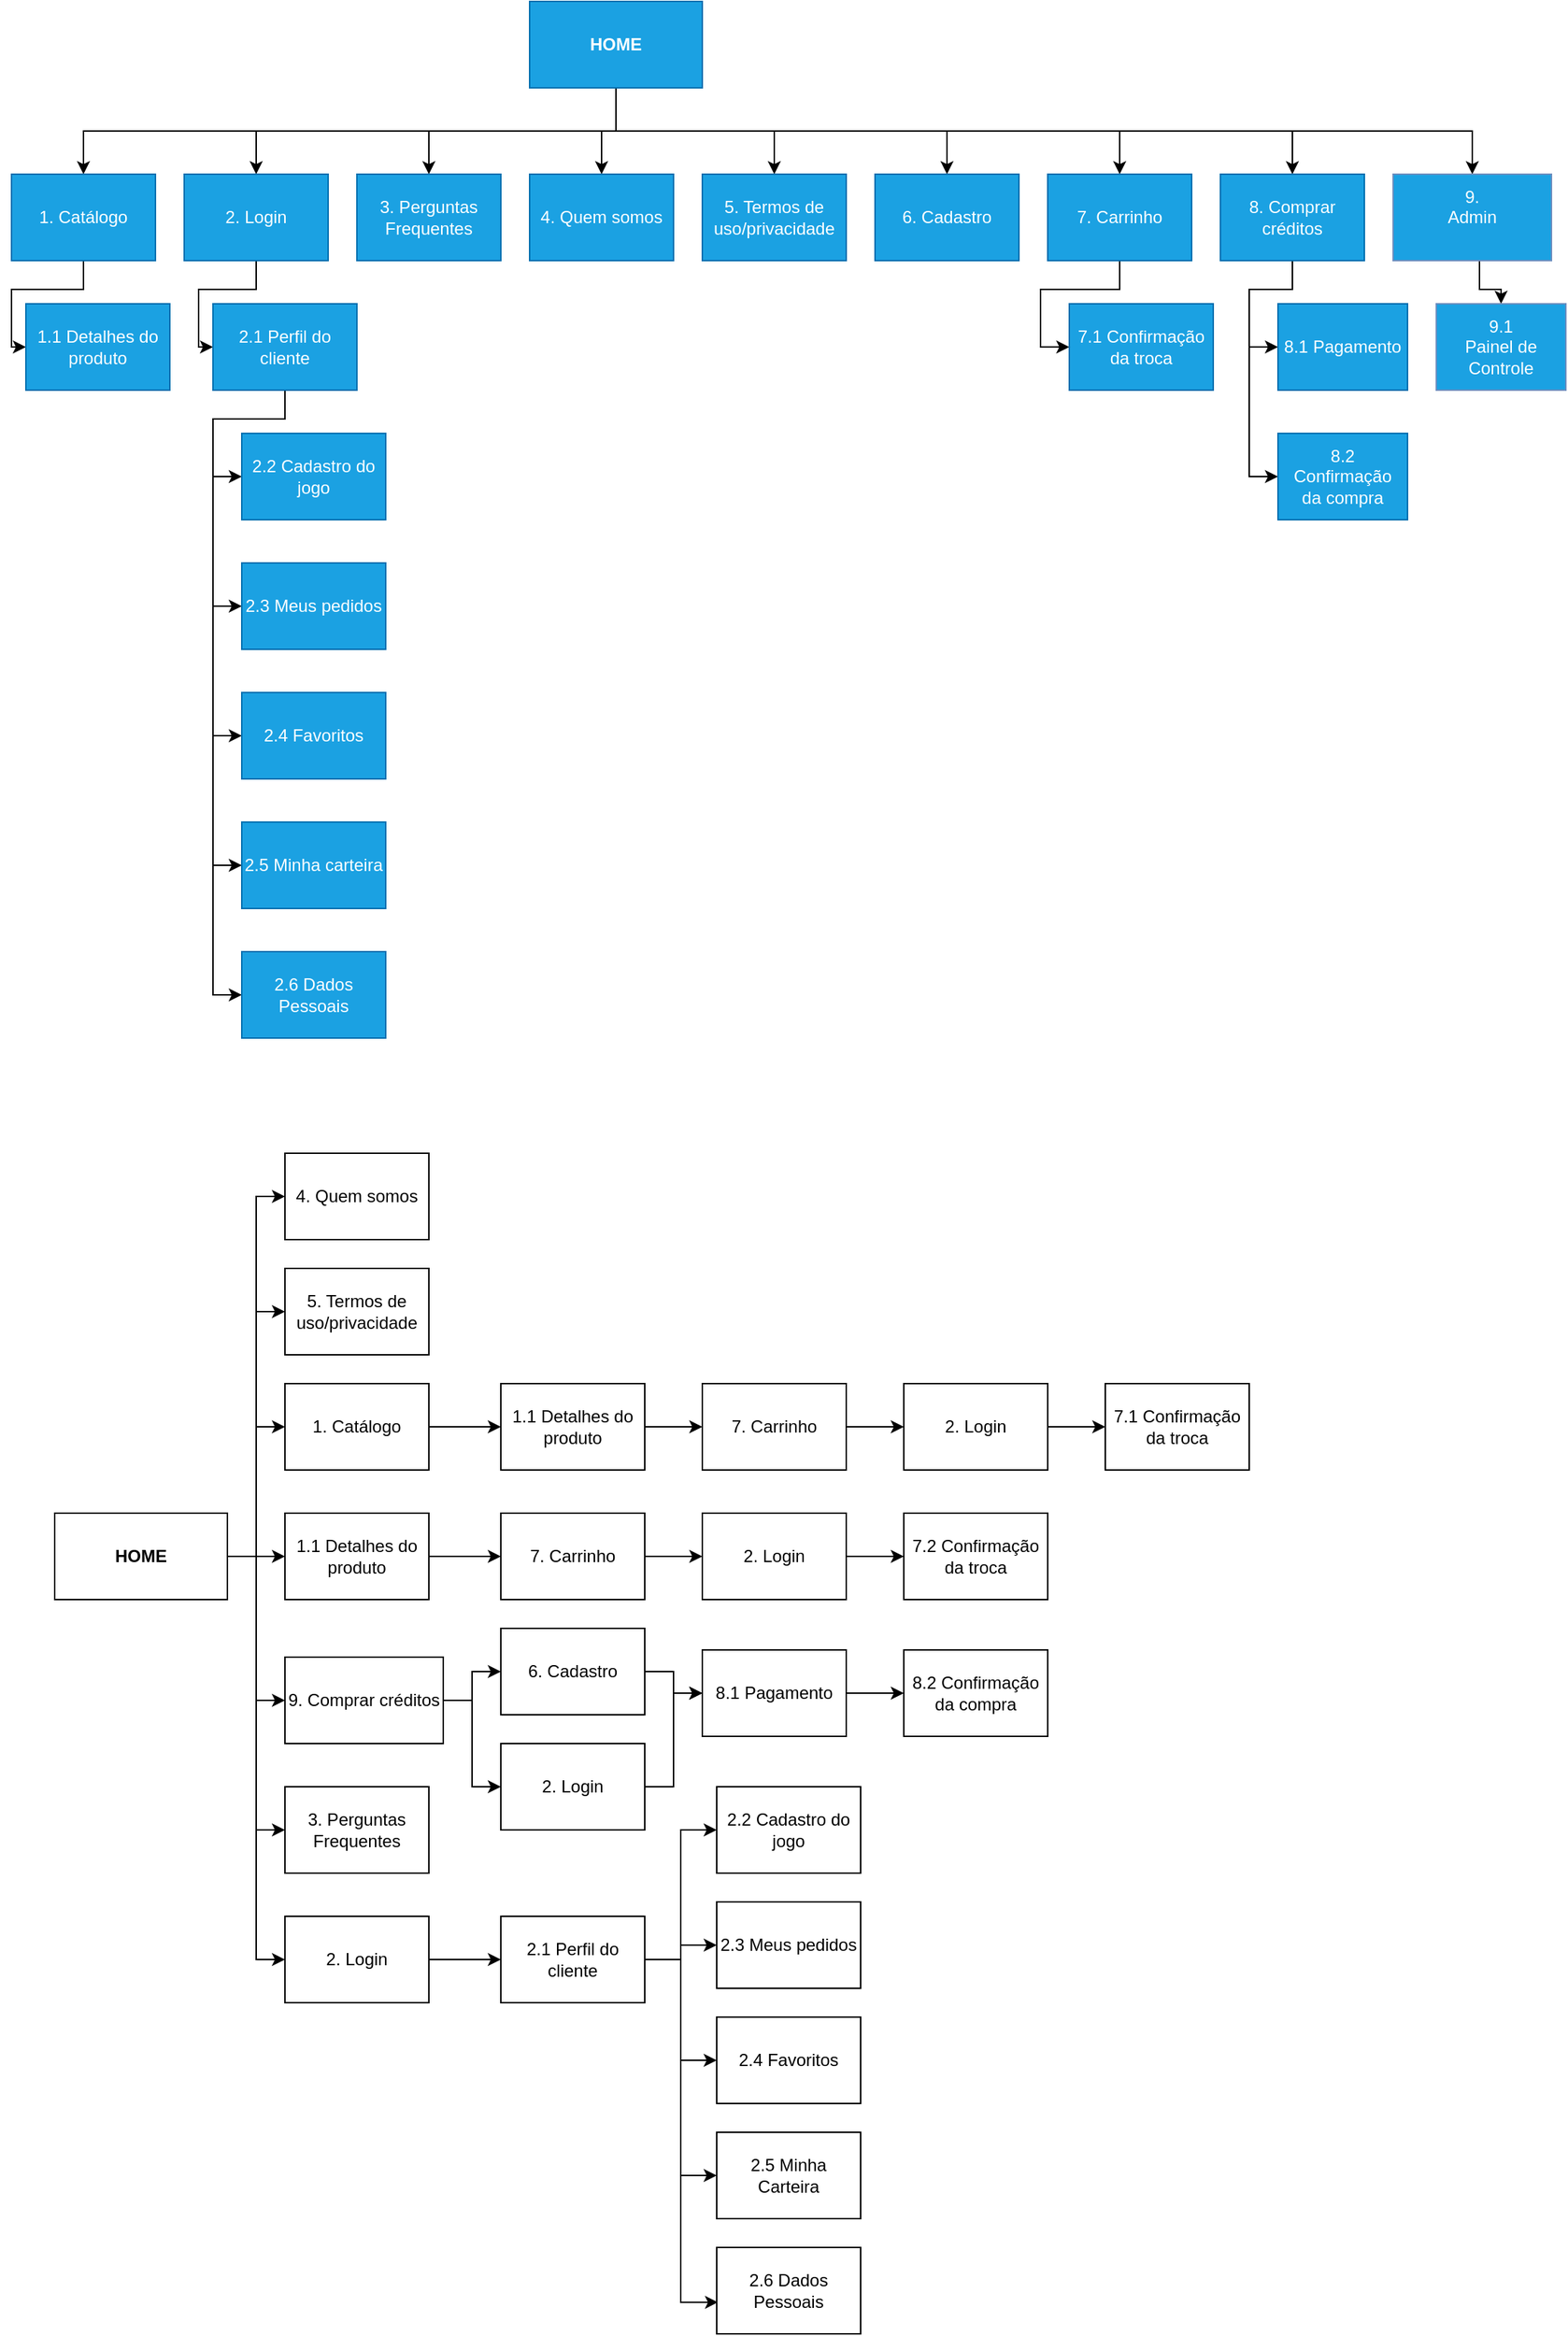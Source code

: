 <mxfile version="14.5.3" type="github" pages="22">
  <diagram id="6BHxPYrYha_IAXa4hT4B" name="Site map">
    <mxGraphModel dx="868" dy="450" grid="1" gridSize="10" guides="1" tooltips="1" connect="1" arrows="1" fold="1" page="1" pageScale="1" pageWidth="1100" pageHeight="850" math="0" shadow="0">
      <root>
        <mxCell id="jSKRhnqbRBqFd3RoWQQz-0" />
        <mxCell id="jSKRhnqbRBqFd3RoWQQz-1" parent="jSKRhnqbRBqFd3RoWQQz-0" />
        <mxCell id="AfunNyfKUJALBRs7sv3M-2" style="edgeStyle=orthogonalEdgeStyle;rounded=0;orthogonalLoop=1;jettySize=auto;html=1;entryX=0.5;entryY=0;entryDx=0;entryDy=0;exitX=0.5;exitY=1;exitDx=0;exitDy=0;" parent="jSKRhnqbRBqFd3RoWQQz-1" source="rxfOGpvoUFqQ_eX6fvpq-0" target="rxfOGpvoUFqQ_eX6fvpq-1" edge="1">
          <mxGeometry relative="1" as="geometry" />
        </mxCell>
        <mxCell id="AfunNyfKUJALBRs7sv3M-3" style="edgeStyle=orthogonalEdgeStyle;rounded=0;orthogonalLoop=1;jettySize=auto;html=1;entryX=0.5;entryY=0;entryDx=0;entryDy=0;" parent="jSKRhnqbRBqFd3RoWQQz-1" source="rxfOGpvoUFqQ_eX6fvpq-0" target="rxfOGpvoUFqQ_eX6fvpq-3" edge="1">
          <mxGeometry relative="1" as="geometry">
            <Array as="points">
              <mxPoint x="430" y="160" />
              <mxPoint x="180" y="160" />
            </Array>
          </mxGeometry>
        </mxCell>
        <mxCell id="AfunNyfKUJALBRs7sv3M-4" style="edgeStyle=orthogonalEdgeStyle;rounded=0;orthogonalLoop=1;jettySize=auto;html=1;entryX=0.5;entryY=0;entryDx=0;entryDy=0;" parent="jSKRhnqbRBqFd3RoWQQz-1" source="rxfOGpvoUFqQ_eX6fvpq-0" target="rxfOGpvoUFqQ_eX6fvpq-4" edge="1">
          <mxGeometry relative="1" as="geometry">
            <Array as="points">
              <mxPoint x="430" y="160" />
              <mxPoint x="300" y="160" />
            </Array>
          </mxGeometry>
        </mxCell>
        <mxCell id="AfunNyfKUJALBRs7sv3M-5" style="edgeStyle=orthogonalEdgeStyle;rounded=0;orthogonalLoop=1;jettySize=auto;html=1;entryX=0.5;entryY=0;entryDx=0;entryDy=0;" parent="jSKRhnqbRBqFd3RoWQQz-1" source="rxfOGpvoUFqQ_eX6fvpq-0" target="rxfOGpvoUFqQ_eX6fvpq-5" edge="1">
          <mxGeometry relative="1" as="geometry" />
        </mxCell>
        <mxCell id="AfunNyfKUJALBRs7sv3M-6" style="edgeStyle=orthogonalEdgeStyle;rounded=0;orthogonalLoop=1;jettySize=auto;html=1;" parent="jSKRhnqbRBqFd3RoWQQz-1" source="rxfOGpvoUFqQ_eX6fvpq-0" target="rxfOGpvoUFqQ_eX6fvpq-6" edge="1">
          <mxGeometry relative="1" as="geometry" />
        </mxCell>
        <mxCell id="AfunNyfKUJALBRs7sv3M-7" style="edgeStyle=orthogonalEdgeStyle;rounded=0;orthogonalLoop=1;jettySize=auto;html=1;entryX=0.5;entryY=0;entryDx=0;entryDy=0;" parent="jSKRhnqbRBqFd3RoWQQz-1" source="rxfOGpvoUFqQ_eX6fvpq-0" target="rxfOGpvoUFqQ_eX6fvpq-8" edge="1">
          <mxGeometry relative="1" as="geometry">
            <Array as="points">
              <mxPoint x="430" y="160" />
              <mxPoint x="660" y="160" />
            </Array>
          </mxGeometry>
        </mxCell>
        <mxCell id="AfunNyfKUJALBRs7sv3M-9" style="edgeStyle=orthogonalEdgeStyle;rounded=0;orthogonalLoop=1;jettySize=auto;html=1;" parent="jSKRhnqbRBqFd3RoWQQz-1" source="rxfOGpvoUFqQ_eX6fvpq-0" target="rxfOGpvoUFqQ_eX6fvpq-9" edge="1">
          <mxGeometry relative="1" as="geometry">
            <Array as="points">
              <mxPoint x="430" y="160" />
              <mxPoint x="780" y="160" />
            </Array>
          </mxGeometry>
        </mxCell>
        <mxCell id="IOISl7_CHAF3BRwX-5gd-2" style="edgeStyle=orthogonalEdgeStyle;rounded=0;orthogonalLoop=1;jettySize=auto;html=1;fontSize=15;" edge="1" parent="jSKRhnqbRBqFd3RoWQQz-1" source="rxfOGpvoUFqQ_eX6fvpq-0" target="OkFQYpJ-uSqJq6BeiUNQ-6">
          <mxGeometry relative="1" as="geometry">
            <Array as="points">
              <mxPoint x="430" y="160" />
              <mxPoint x="1025" y="160" />
            </Array>
          </mxGeometry>
        </mxCell>
        <mxCell id="IOISl7_CHAF3BRwX-5gd-3" style="edgeStyle=orthogonalEdgeStyle;rounded=0;orthogonalLoop=1;jettySize=auto;html=1;fontSize=15;" edge="1" parent="jSKRhnqbRBqFd3RoWQQz-1" source="rxfOGpvoUFqQ_eX6fvpq-0" target="_deCsTOBE6x4pkcqRfI9-4">
          <mxGeometry relative="1" as="geometry">
            <Array as="points">
              <mxPoint x="430" y="160" />
              <mxPoint x="900" y="160" />
            </Array>
          </mxGeometry>
        </mxCell>
        <mxCell id="rxfOGpvoUFqQ_eX6fvpq-0" value="&lt;b&gt;HOME&lt;/b&gt;" style="rounded=0;whiteSpace=wrap;html=1;fillColor=#1ba1e2;strokeColor=#006EAF;fontColor=#ffffff;" parent="jSKRhnqbRBqFd3RoWQQz-1" vertex="1">
          <mxGeometry x="370" y="70" width="120" height="60" as="geometry" />
        </mxCell>
        <mxCell id="AfunNyfKUJALBRs7sv3M-1" value="" style="edgeStyle=orthogonalEdgeStyle;rounded=0;orthogonalLoop=1;jettySize=auto;html=1;entryX=0;entryY=0.5;entryDx=0;entryDy=0;" parent="jSKRhnqbRBqFd3RoWQQz-1" source="rxfOGpvoUFqQ_eX6fvpq-1" target="rxfOGpvoUFqQ_eX6fvpq-10" edge="1">
          <mxGeometry relative="1" as="geometry">
            <Array as="points">
              <mxPoint x="60" y="270" />
              <mxPoint x="10" y="270" />
              <mxPoint x="10" y="310" />
            </Array>
          </mxGeometry>
        </mxCell>
        <mxCell id="rxfOGpvoUFqQ_eX6fvpq-1" value="1. Catálogo" style="rounded=0;whiteSpace=wrap;html=1;fillColor=#1ba1e2;strokeColor=#006EAF;fontColor=#ffffff;" parent="jSKRhnqbRBqFd3RoWQQz-1" vertex="1">
          <mxGeometry x="10" y="190" width="100" height="60" as="geometry" />
        </mxCell>
        <mxCell id="AfunNyfKUJALBRs7sv3M-11" style="edgeStyle=orthogonalEdgeStyle;rounded=0;orthogonalLoop=1;jettySize=auto;html=1;entryX=0;entryY=0.5;entryDx=0;entryDy=0;" parent="jSKRhnqbRBqFd3RoWQQz-1" source="rxfOGpvoUFqQ_eX6fvpq-3" target="OkFQYpJ-uSqJq6BeiUNQ-0" edge="1">
          <mxGeometry relative="1" as="geometry">
            <Array as="points">
              <mxPoint x="180" y="270" />
              <mxPoint x="140" y="270" />
              <mxPoint x="140" y="310" />
            </Array>
          </mxGeometry>
        </mxCell>
        <mxCell id="rxfOGpvoUFqQ_eX6fvpq-3" value="2. Login" style="rounded=0;whiteSpace=wrap;html=1;fillColor=#1ba1e2;strokeColor=#006EAF;fontColor=#ffffff;" parent="jSKRhnqbRBqFd3RoWQQz-1" vertex="1">
          <mxGeometry x="130" y="190" width="100" height="60" as="geometry" />
        </mxCell>
        <mxCell id="rxfOGpvoUFqQ_eX6fvpq-4" value="3. Perguntas Frequentes" style="rounded=0;whiteSpace=wrap;html=1;fillColor=#1ba1e2;strokeColor=#006EAF;fontColor=#ffffff;" parent="jSKRhnqbRBqFd3RoWQQz-1" vertex="1">
          <mxGeometry x="250" y="190" width="100" height="60" as="geometry" />
        </mxCell>
        <mxCell id="rxfOGpvoUFqQ_eX6fvpq-5" value="4. Quem somos" style="rounded=0;whiteSpace=wrap;html=1;fillColor=#1ba1e2;strokeColor=#006EAF;fontColor=#ffffff;" parent="jSKRhnqbRBqFd3RoWQQz-1" vertex="1">
          <mxGeometry x="370" y="190" width="100" height="60" as="geometry" />
        </mxCell>
        <mxCell id="rxfOGpvoUFqQ_eX6fvpq-6" value="5. Termos de uso/privacidade" style="rounded=0;whiteSpace=wrap;html=1;fillColor=#1ba1e2;strokeColor=#006EAF;fontColor=#ffffff;" parent="jSKRhnqbRBqFd3RoWQQz-1" vertex="1">
          <mxGeometry x="490" y="190" width="100" height="60" as="geometry" />
        </mxCell>
        <mxCell id="rxfOGpvoUFqQ_eX6fvpq-8" value="6. Cadastro" style="rounded=0;whiteSpace=wrap;html=1;fillColor=#1ba1e2;strokeColor=#006EAF;fontColor=#ffffff;" parent="jSKRhnqbRBqFd3RoWQQz-1" vertex="1">
          <mxGeometry x="610" y="190" width="100" height="60" as="geometry" />
        </mxCell>
        <mxCell id="Z13JBG-PnEH0o2FftNcm-62" style="edgeStyle=orthogonalEdgeStyle;rounded=0;orthogonalLoop=1;jettySize=auto;html=1;entryX=0;entryY=0.5;entryDx=0;entryDy=0;fontSize=15;" edge="1" parent="jSKRhnqbRBqFd3RoWQQz-1" source="rxfOGpvoUFqQ_eX6fvpq-9" target="Q1FdcIszepTqRohs9iXN-12">
          <mxGeometry relative="1" as="geometry" />
        </mxCell>
        <mxCell id="rxfOGpvoUFqQ_eX6fvpq-9" value="7. Carrinho" style="rounded=0;whiteSpace=wrap;html=1;fillColor=#1ba1e2;strokeColor=#006EAF;fontColor=#ffffff;" parent="jSKRhnqbRBqFd3RoWQQz-1" vertex="1">
          <mxGeometry x="730" y="190" width="100" height="60" as="geometry" />
        </mxCell>
        <mxCell id="rxfOGpvoUFqQ_eX6fvpq-10" value="1.1 Detalhes do produto" style="rounded=0;whiteSpace=wrap;html=1;fillColor=#1ba1e2;strokeColor=#006EAF;fontColor=#ffffff;" parent="jSKRhnqbRBqFd3RoWQQz-1" vertex="1">
          <mxGeometry x="20" y="280" width="100" height="60" as="geometry" />
        </mxCell>
        <mxCell id="Q1FdcIszepTqRohs9iXN-1" style="edgeStyle=orthogonalEdgeStyle;rounded=0;orthogonalLoop=1;jettySize=auto;html=1;entryX=0;entryY=0.5;entryDx=0;entryDy=0;fontSize=15;" edge="1" parent="jSKRhnqbRBqFd3RoWQQz-1" source="OkFQYpJ-uSqJq6BeiUNQ-0" target="OkFQYpJ-uSqJq6BeiUNQ-1">
          <mxGeometry relative="1" as="geometry" />
        </mxCell>
        <mxCell id="Q1FdcIszepTqRohs9iXN-2" style="edgeStyle=orthogonalEdgeStyle;rounded=0;orthogonalLoop=1;jettySize=auto;html=1;entryX=0;entryY=0.5;entryDx=0;entryDy=0;fontSize=15;" edge="1" parent="jSKRhnqbRBqFd3RoWQQz-1" source="OkFQYpJ-uSqJq6BeiUNQ-0" target="OkFQYpJ-uSqJq6BeiUNQ-2">
          <mxGeometry relative="1" as="geometry">
            <Array as="points">
              <mxPoint x="200" y="360" />
              <mxPoint x="150" y="360" />
              <mxPoint x="150" y="490" />
            </Array>
          </mxGeometry>
        </mxCell>
        <mxCell id="Q1FdcIszepTqRohs9iXN-3" style="edgeStyle=orthogonalEdgeStyle;rounded=0;orthogonalLoop=1;jettySize=auto;html=1;entryX=0;entryY=0.5;entryDx=0;entryDy=0;fontSize=15;" edge="1" parent="jSKRhnqbRBqFd3RoWQQz-1" source="OkFQYpJ-uSqJq6BeiUNQ-0" target="OkFQYpJ-uSqJq6BeiUNQ-5">
          <mxGeometry relative="1" as="geometry">
            <Array as="points">
              <mxPoint x="200" y="360" />
              <mxPoint x="150" y="360" />
              <mxPoint x="150" y="580" />
            </Array>
          </mxGeometry>
        </mxCell>
        <mxCell id="Q1FdcIszepTqRohs9iXN-4" style="edgeStyle=orthogonalEdgeStyle;rounded=0;orthogonalLoop=1;jettySize=auto;html=1;entryX=0;entryY=0.5;entryDx=0;entryDy=0;fontSize=15;" edge="1" parent="jSKRhnqbRBqFd3RoWQQz-1" source="OkFQYpJ-uSqJq6BeiUNQ-0" target="_deCsTOBE6x4pkcqRfI9-0">
          <mxGeometry relative="1" as="geometry">
            <Array as="points">
              <mxPoint x="200" y="360" />
              <mxPoint x="150" y="360" />
              <mxPoint x="150" y="670" />
            </Array>
          </mxGeometry>
        </mxCell>
        <mxCell id="NgrJwC69Yrexf5ofHAAD-1" style="edgeStyle=orthogonalEdgeStyle;rounded=0;orthogonalLoop=1;jettySize=auto;html=1;entryX=0;entryY=0.5;entryDx=0;entryDy=0;fontSize=15;" edge="1" parent="jSKRhnqbRBqFd3RoWQQz-1" source="OkFQYpJ-uSqJq6BeiUNQ-0" target="NgrJwC69Yrexf5ofHAAD-0">
          <mxGeometry relative="1" as="geometry">
            <Array as="points">
              <mxPoint x="200" y="360" />
              <mxPoint x="150" y="360" />
              <mxPoint x="150" y="760" />
            </Array>
          </mxGeometry>
        </mxCell>
        <mxCell id="OkFQYpJ-uSqJq6BeiUNQ-0" value="2.1 Perfil do cliente" style="rounded=0;whiteSpace=wrap;html=1;fillColor=#1ba1e2;strokeColor=#006EAF;fontColor=#ffffff;" parent="jSKRhnqbRBqFd3RoWQQz-1" vertex="1">
          <mxGeometry x="150" y="280" width="100" height="60" as="geometry" />
        </mxCell>
        <mxCell id="OkFQYpJ-uSqJq6BeiUNQ-1" value="2.2 Cadastro do jogo" style="rounded=0;whiteSpace=wrap;html=1;fillColor=#1ba1e2;strokeColor=#006EAF;fontColor=#ffffff;" parent="jSKRhnqbRBqFd3RoWQQz-1" vertex="1">
          <mxGeometry x="170" y="370" width="100" height="60" as="geometry" />
        </mxCell>
        <mxCell id="OkFQYpJ-uSqJq6BeiUNQ-2" value="2.3 Meus pedidos" style="rounded=0;whiteSpace=wrap;html=1;verticalAlign=middle;fillColor=#1ba1e2;strokeColor=#006EAF;fontColor=#ffffff;" parent="jSKRhnqbRBqFd3RoWQQz-1" vertex="1">
          <mxGeometry x="170" y="460" width="100" height="60" as="geometry" />
        </mxCell>
        <mxCell id="OkFQYpJ-uSqJq6BeiUNQ-5" value="2.4 Favoritos" style="rounded=0;whiteSpace=wrap;html=1;fillColor=#1ba1e2;strokeColor=#006EAF;fontColor=#ffffff;" parent="jSKRhnqbRBqFd3RoWQQz-1" vertex="1">
          <mxGeometry x="170" y="550" width="100" height="60" as="geometry" />
        </mxCell>
        <mxCell id="pFeDgDPNI8mJQFYaP5mD-1" value="" style="edgeStyle=orthogonalEdgeStyle;rounded=0;orthogonalLoop=1;jettySize=auto;html=1;fontSize=15;fontColor=#000000;" edge="1" parent="jSKRhnqbRBqFd3RoWQQz-1" source="OkFQYpJ-uSqJq6BeiUNQ-6" target="pFeDgDPNI8mJQFYaP5mD-0">
          <mxGeometry relative="1" as="geometry">
            <Array as="points">
              <mxPoint x="1030" y="270" />
              <mxPoint x="1045" y="270" />
            </Array>
          </mxGeometry>
        </mxCell>
        <mxCell id="OkFQYpJ-uSqJq6BeiUNQ-6" value="&lt;font color=&quot;#ffffff&quot;&gt;9. &lt;br&gt;Admin&lt;br&gt;&lt;br&gt;&lt;/font&gt;" style="rounded=0;whiteSpace=wrap;html=1;strokeColor=#6c8ebf;fillColor=#1BA1E2;" parent="jSKRhnqbRBqFd3RoWQQz-1" vertex="1">
          <mxGeometry x="970" y="190" width="110" height="60" as="geometry" />
        </mxCell>
        <mxCell id="_deCsTOBE6x4pkcqRfI9-0" value="2.5 Minha carteira" style="rounded=0;whiteSpace=wrap;html=1;fillColor=#1ba1e2;strokeColor=#006EAF;fontColor=#ffffff;" vertex="1" parent="jSKRhnqbRBqFd3RoWQQz-1">
          <mxGeometry x="170" y="640" width="100" height="60" as="geometry" />
        </mxCell>
        <mxCell id="IOISl7_CHAF3BRwX-5gd-0" style="edgeStyle=orthogonalEdgeStyle;rounded=0;orthogonalLoop=1;jettySize=auto;html=1;entryX=0;entryY=0.5;entryDx=0;entryDy=0;fontSize=15;" edge="1" parent="jSKRhnqbRBqFd3RoWQQz-1" source="_deCsTOBE6x4pkcqRfI9-4" target="Q1FdcIszepTqRohs9iXN-5">
          <mxGeometry relative="1" as="geometry" />
        </mxCell>
        <mxCell id="IOISl7_CHAF3BRwX-5gd-1" style="edgeStyle=orthogonalEdgeStyle;rounded=0;orthogonalLoop=1;jettySize=auto;html=1;entryX=0;entryY=0.5;entryDx=0;entryDy=0;fontSize=15;" edge="1" parent="jSKRhnqbRBqFd3RoWQQz-1" source="_deCsTOBE6x4pkcqRfI9-4" target="Q1FdcIszepTqRohs9iXN-6">
          <mxGeometry relative="1" as="geometry">
            <Array as="points">
              <mxPoint x="900" y="270" />
              <mxPoint x="870" y="270" />
              <mxPoint x="870" y="400" />
            </Array>
          </mxGeometry>
        </mxCell>
        <mxCell id="_deCsTOBE6x4pkcqRfI9-4" value="8. Comprar créditos" style="rounded=0;whiteSpace=wrap;html=1;strokeColor=#006EAF;fontColor=#ffffff;fillColor=#1BA1E2;" vertex="1" parent="jSKRhnqbRBqFd3RoWQQz-1">
          <mxGeometry x="850" y="190" width="100" height="60" as="geometry" />
        </mxCell>
        <mxCell id="Q1FdcIszepTqRohs9iXN-5" value="8.1 Pagamento" style="rounded=0;whiteSpace=wrap;html=1;fillColor=#1ba1e2;strokeColor=#006EAF;fontColor=#ffffff;" vertex="1" parent="jSKRhnqbRBqFd3RoWQQz-1">
          <mxGeometry x="890" y="280" width="90" height="60" as="geometry" />
        </mxCell>
        <mxCell id="Q1FdcIszepTqRohs9iXN-6" value="8.2 Confirmação&lt;br&gt;da compra" style="rounded=0;whiteSpace=wrap;html=1;fillColor=#1ba1e2;strokeColor=#006EAF;fontColor=#ffffff;" vertex="1" parent="jSKRhnqbRBqFd3RoWQQz-1">
          <mxGeometry x="890" y="370" width="90" height="60" as="geometry" />
        </mxCell>
        <mxCell id="Q1FdcIszepTqRohs9iXN-12" value="7.1 Confirmação da troca" style="rounded=0;whiteSpace=wrap;html=1;fillColor=#1ba1e2;strokeColor=#006EAF;fontColor=#ffffff;" vertex="1" parent="jSKRhnqbRBqFd3RoWQQz-1">
          <mxGeometry x="745" y="280" width="100" height="60" as="geometry" />
        </mxCell>
        <mxCell id="Z13JBG-PnEH0o2FftNcm-30" style="edgeStyle=orthogonalEdgeStyle;rounded=0;orthogonalLoop=1;jettySize=auto;html=1;entryX=0;entryY=0.5;entryDx=0;entryDy=0;fontSize=15;" edge="1" parent="jSKRhnqbRBqFd3RoWQQz-1" source="Z13JBG-PnEH0o2FftNcm-2" target="Z13JBG-PnEH0o2FftNcm-23">
          <mxGeometry relative="1" as="geometry" />
        </mxCell>
        <mxCell id="Z13JBG-PnEH0o2FftNcm-31" style="edgeStyle=orthogonalEdgeStyle;rounded=0;orthogonalLoop=1;jettySize=auto;html=1;entryX=0;entryY=0.5;entryDx=0;entryDy=0;fontSize=15;" edge="1" parent="jSKRhnqbRBqFd3RoWQQz-1" source="Z13JBG-PnEH0o2FftNcm-2" target="Z13JBG-PnEH0o2FftNcm-20">
          <mxGeometry relative="1" as="geometry" />
        </mxCell>
        <mxCell id="Z13JBG-PnEH0o2FftNcm-32" style="edgeStyle=orthogonalEdgeStyle;rounded=0;orthogonalLoop=1;jettySize=auto;html=1;entryX=0;entryY=0.5;entryDx=0;entryDy=0;fontSize=15;" edge="1" parent="jSKRhnqbRBqFd3RoWQQz-1" source="Z13JBG-PnEH0o2FftNcm-2" target="Z13JBG-PnEH0o2FftNcm-3">
          <mxGeometry relative="1" as="geometry" />
        </mxCell>
        <mxCell id="Z13JBG-PnEH0o2FftNcm-33" style="edgeStyle=orthogonalEdgeStyle;rounded=0;orthogonalLoop=1;jettySize=auto;html=1;entryX=0;entryY=0.5;entryDx=0;entryDy=0;fontSize=15;" edge="1" parent="jSKRhnqbRBqFd3RoWQQz-1" source="Z13JBG-PnEH0o2FftNcm-2" target="Z13JBG-PnEH0o2FftNcm-4">
          <mxGeometry relative="1" as="geometry" />
        </mxCell>
        <mxCell id="Z13JBG-PnEH0o2FftNcm-34" style="edgeStyle=orthogonalEdgeStyle;rounded=0;orthogonalLoop=1;jettySize=auto;html=1;entryX=0;entryY=0.5;entryDx=0;entryDy=0;fontSize=15;" edge="1" parent="jSKRhnqbRBqFd3RoWQQz-1" source="Z13JBG-PnEH0o2FftNcm-2" target="Z13JBG-PnEH0o2FftNcm-7">
          <mxGeometry relative="1" as="geometry" />
        </mxCell>
        <mxCell id="Z13JBG-PnEH0o2FftNcm-35" style="edgeStyle=orthogonalEdgeStyle;rounded=0;orthogonalLoop=1;jettySize=auto;html=1;entryX=0;entryY=0.5;entryDx=0;entryDy=0;fontSize=15;" edge="1" parent="jSKRhnqbRBqFd3RoWQQz-1" source="Z13JBG-PnEH0o2FftNcm-2" target="Z13JBG-PnEH0o2FftNcm-21">
          <mxGeometry relative="1" as="geometry" />
        </mxCell>
        <mxCell id="Z13JBG-PnEH0o2FftNcm-36" style="edgeStyle=orthogonalEdgeStyle;rounded=0;orthogonalLoop=1;jettySize=auto;html=1;entryX=0;entryY=0.5;entryDx=0;entryDy=0;fontSize=15;" edge="1" parent="jSKRhnqbRBqFd3RoWQQz-1" source="Z13JBG-PnEH0o2FftNcm-2" target="Z13JBG-PnEH0o2FftNcm-14">
          <mxGeometry relative="1" as="geometry" />
        </mxCell>
        <mxCell id="Z13JBG-PnEH0o2FftNcm-2" value="&lt;b&gt;HOME&lt;/b&gt;" style="rounded=0;whiteSpace=wrap;html=1;" vertex="1" parent="jSKRhnqbRBqFd3RoWQQz-1">
          <mxGeometry x="40" y="1120" width="120" height="60" as="geometry" />
        </mxCell>
        <mxCell id="Z13JBG-PnEH0o2FftNcm-38" style="edgeStyle=orthogonalEdgeStyle;rounded=0;orthogonalLoop=1;jettySize=auto;html=1;entryX=0;entryY=0.5;entryDx=0;entryDy=0;fontSize=15;" edge="1" parent="jSKRhnqbRBqFd3RoWQQz-1" source="Z13JBG-PnEH0o2FftNcm-3" target="Z13JBG-PnEH0o2FftNcm-5">
          <mxGeometry relative="1" as="geometry" />
        </mxCell>
        <mxCell id="Z13JBG-PnEH0o2FftNcm-3" value="1. Catálogo" style="rounded=0;whiteSpace=wrap;html=1;" vertex="1" parent="jSKRhnqbRBqFd3RoWQQz-1">
          <mxGeometry x="200" y="1030" width="100" height="60" as="geometry" />
        </mxCell>
        <mxCell id="Z13JBG-PnEH0o2FftNcm-45" style="edgeStyle=orthogonalEdgeStyle;rounded=0;orthogonalLoop=1;jettySize=auto;html=1;entryX=0;entryY=0.5;entryDx=0;entryDy=0;fontSize=15;" edge="1" parent="jSKRhnqbRBqFd3RoWQQz-1" source="Z13JBG-PnEH0o2FftNcm-4" target="Z13JBG-PnEH0o2FftNcm-12">
          <mxGeometry relative="1" as="geometry" />
        </mxCell>
        <mxCell id="Z13JBG-PnEH0o2FftNcm-4" value="1.1 Detalhes do produto" style="rounded=0;whiteSpace=wrap;html=1;" vertex="1" parent="jSKRhnqbRBqFd3RoWQQz-1">
          <mxGeometry x="200" y="1120" width="100" height="60" as="geometry" />
        </mxCell>
        <mxCell id="Z13JBG-PnEH0o2FftNcm-40" style="edgeStyle=orthogonalEdgeStyle;rounded=0;orthogonalLoop=1;jettySize=auto;html=1;fontSize=15;" edge="1" parent="jSKRhnqbRBqFd3RoWQQz-1" source="Z13JBG-PnEH0o2FftNcm-5" target="Z13JBG-PnEH0o2FftNcm-6">
          <mxGeometry relative="1" as="geometry" />
        </mxCell>
        <mxCell id="Z13JBG-PnEH0o2FftNcm-5" value="1.1 Detalhes do produto" style="rounded=0;whiteSpace=wrap;html=1;" vertex="1" parent="jSKRhnqbRBqFd3RoWQQz-1">
          <mxGeometry x="350" y="1030" width="100" height="60" as="geometry" />
        </mxCell>
        <mxCell id="Z13JBG-PnEH0o2FftNcm-42" style="edgeStyle=orthogonalEdgeStyle;rounded=0;orthogonalLoop=1;jettySize=auto;html=1;entryX=0;entryY=0.5;entryDx=0;entryDy=0;fontSize=15;" edge="1" parent="jSKRhnqbRBqFd3RoWQQz-1" source="Z13JBG-PnEH0o2FftNcm-6" target="Z13JBG-PnEH0o2FftNcm-28">
          <mxGeometry relative="1" as="geometry" />
        </mxCell>
        <mxCell id="Z13JBG-PnEH0o2FftNcm-6" value="7. Carrinho" style="rounded=0;whiteSpace=wrap;html=1;" vertex="1" parent="jSKRhnqbRBqFd3RoWQQz-1">
          <mxGeometry x="490" y="1030" width="100" height="60" as="geometry" />
        </mxCell>
        <mxCell id="Z13JBG-PnEH0o2FftNcm-50" style="edgeStyle=orthogonalEdgeStyle;rounded=0;orthogonalLoop=1;jettySize=auto;html=1;entryX=0;entryY=0.5;entryDx=0;entryDy=0;fontSize=15;" edge="1" parent="jSKRhnqbRBqFd3RoWQQz-1" source="Z13JBG-PnEH0o2FftNcm-7" target="Z13JBG-PnEH0o2FftNcm-26">
          <mxGeometry relative="1" as="geometry" />
        </mxCell>
        <mxCell id="Z13JBG-PnEH0o2FftNcm-51" style="edgeStyle=orthogonalEdgeStyle;rounded=0;orthogonalLoop=1;jettySize=auto;html=1;entryX=0;entryY=0.5;entryDx=0;entryDy=0;fontSize=15;" edge="1" parent="jSKRhnqbRBqFd3RoWQQz-1" source="Z13JBG-PnEH0o2FftNcm-7" target="Z13JBG-PnEH0o2FftNcm-25">
          <mxGeometry relative="1" as="geometry" />
        </mxCell>
        <mxCell id="Z13JBG-PnEH0o2FftNcm-7" value="9. Comprar créditos" style="rounded=0;whiteSpace=wrap;html=1;" vertex="1" parent="jSKRhnqbRBqFd3RoWQQz-1">
          <mxGeometry x="200" y="1220" width="110" height="60" as="geometry" />
        </mxCell>
        <mxCell id="Z13JBG-PnEH0o2FftNcm-55" style="edgeStyle=orthogonalEdgeStyle;rounded=0;orthogonalLoop=1;jettySize=auto;html=1;entryX=0;entryY=0.5;entryDx=0;entryDy=0;fontSize=15;" edge="1" parent="jSKRhnqbRBqFd3RoWQQz-1" source="Z13JBG-PnEH0o2FftNcm-8" target="Z13JBG-PnEH0o2FftNcm-9">
          <mxGeometry relative="1" as="geometry" />
        </mxCell>
        <mxCell id="Z13JBG-PnEH0o2FftNcm-8" value="8.1 Pagamento" style="rounded=0;whiteSpace=wrap;html=1;" vertex="1" parent="jSKRhnqbRBqFd3RoWQQz-1">
          <mxGeometry x="490" y="1215" width="100" height="60" as="geometry" />
        </mxCell>
        <mxCell id="Z13JBG-PnEH0o2FftNcm-9" value="8.2 Confirmação da compra" style="rounded=0;whiteSpace=wrap;html=1;" vertex="1" parent="jSKRhnqbRBqFd3RoWQQz-1">
          <mxGeometry x="630" y="1215" width="100" height="60" as="geometry" />
        </mxCell>
        <mxCell id="Z13JBG-PnEH0o2FftNcm-46" style="edgeStyle=orthogonalEdgeStyle;rounded=0;orthogonalLoop=1;jettySize=auto;html=1;entryX=0;entryY=0.5;entryDx=0;entryDy=0;fontSize=15;" edge="1" parent="jSKRhnqbRBqFd3RoWQQz-1" source="Z13JBG-PnEH0o2FftNcm-12" target="Z13JBG-PnEH0o2FftNcm-24">
          <mxGeometry relative="1" as="geometry" />
        </mxCell>
        <mxCell id="Z13JBG-PnEH0o2FftNcm-12" value="7. Carrinho" style="rounded=0;whiteSpace=wrap;html=1;" vertex="1" parent="jSKRhnqbRBqFd3RoWQQz-1">
          <mxGeometry x="350" y="1120" width="100" height="60" as="geometry" />
        </mxCell>
        <mxCell id="Z13JBG-PnEH0o2FftNcm-56" style="edgeStyle=orthogonalEdgeStyle;rounded=0;orthogonalLoop=1;jettySize=auto;html=1;entryX=0;entryY=0.5;entryDx=0;entryDy=0;fontSize=15;" edge="1" parent="jSKRhnqbRBqFd3RoWQQz-1" source="Z13JBG-PnEH0o2FftNcm-14" target="Z13JBG-PnEH0o2FftNcm-15">
          <mxGeometry relative="1" as="geometry" />
        </mxCell>
        <mxCell id="Z13JBG-PnEH0o2FftNcm-14" value="2. Login" style="rounded=0;whiteSpace=wrap;html=1;" vertex="1" parent="jSKRhnqbRBqFd3RoWQQz-1">
          <mxGeometry x="200" y="1400" width="100" height="60" as="geometry" />
        </mxCell>
        <mxCell id="Z13JBG-PnEH0o2FftNcm-57" style="edgeStyle=orthogonalEdgeStyle;rounded=0;orthogonalLoop=1;jettySize=auto;html=1;entryX=0;entryY=0.5;entryDx=0;entryDy=0;fontSize=15;" edge="1" parent="jSKRhnqbRBqFd3RoWQQz-1" source="Z13JBG-PnEH0o2FftNcm-15" target="Z13JBG-PnEH0o2FftNcm-16">
          <mxGeometry relative="1" as="geometry" />
        </mxCell>
        <mxCell id="Z13JBG-PnEH0o2FftNcm-59" style="edgeStyle=orthogonalEdgeStyle;rounded=0;orthogonalLoop=1;jettySize=auto;html=1;entryX=0;entryY=0.5;entryDx=0;entryDy=0;fontSize=15;" edge="1" parent="jSKRhnqbRBqFd3RoWQQz-1" source="Z13JBG-PnEH0o2FftNcm-15" target="Z13JBG-PnEH0o2FftNcm-17">
          <mxGeometry relative="1" as="geometry" />
        </mxCell>
        <mxCell id="Z13JBG-PnEH0o2FftNcm-60" style="edgeStyle=orthogonalEdgeStyle;rounded=0;orthogonalLoop=1;jettySize=auto;html=1;entryX=0;entryY=0.5;entryDx=0;entryDy=0;fontSize=15;" edge="1" parent="jSKRhnqbRBqFd3RoWQQz-1" source="Z13JBG-PnEH0o2FftNcm-15" target="Z13JBG-PnEH0o2FftNcm-18">
          <mxGeometry relative="1" as="geometry" />
        </mxCell>
        <mxCell id="Z13JBG-PnEH0o2FftNcm-61" style="edgeStyle=orthogonalEdgeStyle;rounded=0;orthogonalLoop=1;jettySize=auto;html=1;entryX=0;entryY=0.5;entryDx=0;entryDy=0;fontSize=15;" edge="1" parent="jSKRhnqbRBqFd3RoWQQz-1" source="Z13JBG-PnEH0o2FftNcm-15" target="Z13JBG-PnEH0o2FftNcm-19">
          <mxGeometry relative="1" as="geometry" />
        </mxCell>
        <mxCell id="NgrJwC69Yrexf5ofHAAD-3" style="edgeStyle=orthogonalEdgeStyle;rounded=0;orthogonalLoop=1;jettySize=auto;html=1;entryX=0.009;entryY=0.635;entryDx=0;entryDy=0;entryPerimeter=0;fontSize=15;" edge="1" parent="jSKRhnqbRBqFd3RoWQQz-1" source="Z13JBG-PnEH0o2FftNcm-15" target="NgrJwC69Yrexf5ofHAAD-2">
          <mxGeometry relative="1" as="geometry" />
        </mxCell>
        <mxCell id="Z13JBG-PnEH0o2FftNcm-15" value="2.1 Perfil do cliente" style="rounded=0;whiteSpace=wrap;html=1;" vertex="1" parent="jSKRhnqbRBqFd3RoWQQz-1">
          <mxGeometry x="350" y="1400" width="100" height="60" as="geometry" />
        </mxCell>
        <mxCell id="Z13JBG-PnEH0o2FftNcm-16" value="2.2 Cadastro do jogo" style="rounded=0;whiteSpace=wrap;html=1;" vertex="1" parent="jSKRhnqbRBqFd3RoWQQz-1">
          <mxGeometry x="500" y="1310" width="100" height="60" as="geometry" />
        </mxCell>
        <mxCell id="Z13JBG-PnEH0o2FftNcm-17" value="2.3 Meus pedidos" style="rounded=0;whiteSpace=wrap;html=1;verticalAlign=middle;" vertex="1" parent="jSKRhnqbRBqFd3RoWQQz-1">
          <mxGeometry x="500" y="1390" width="100" height="60" as="geometry" />
        </mxCell>
        <mxCell id="Z13JBG-PnEH0o2FftNcm-18" value="2.4 Favoritos" style="rounded=0;whiteSpace=wrap;html=1;" vertex="1" parent="jSKRhnqbRBqFd3RoWQQz-1">
          <mxGeometry x="500" y="1470" width="100" height="60" as="geometry" />
        </mxCell>
        <mxCell id="Z13JBG-PnEH0o2FftNcm-19" value="2.5 Minha Carteira" style="rounded=0;whiteSpace=wrap;html=1;" vertex="1" parent="jSKRhnqbRBqFd3RoWQQz-1">
          <mxGeometry x="500" y="1550" width="100" height="60" as="geometry" />
        </mxCell>
        <mxCell id="Z13JBG-PnEH0o2FftNcm-20" value="5. Termos de uso/privacidade" style="rounded=0;whiteSpace=wrap;html=1;" vertex="1" parent="jSKRhnqbRBqFd3RoWQQz-1">
          <mxGeometry x="200" y="950" width="100" height="60" as="geometry" />
        </mxCell>
        <mxCell id="Z13JBG-PnEH0o2FftNcm-21" value="3. Perguntas Frequentes" style="rounded=0;whiteSpace=wrap;html=1;" vertex="1" parent="jSKRhnqbRBqFd3RoWQQz-1">
          <mxGeometry x="200" y="1310" width="100" height="60" as="geometry" />
        </mxCell>
        <mxCell id="Z13JBG-PnEH0o2FftNcm-23" value="4. Quem somos" style="rounded=0;whiteSpace=wrap;html=1;" vertex="1" parent="jSKRhnqbRBqFd3RoWQQz-1">
          <mxGeometry x="200" y="870" width="100" height="60" as="geometry" />
        </mxCell>
        <mxCell id="Z13JBG-PnEH0o2FftNcm-49" style="edgeStyle=orthogonalEdgeStyle;rounded=0;orthogonalLoop=1;jettySize=auto;html=1;entryX=0;entryY=0.5;entryDx=0;entryDy=0;fontSize=15;" edge="1" parent="jSKRhnqbRBqFd3RoWQQz-1" source="Z13JBG-PnEH0o2FftNcm-24" target="Z13JBG-PnEH0o2FftNcm-47">
          <mxGeometry relative="1" as="geometry" />
        </mxCell>
        <mxCell id="Z13JBG-PnEH0o2FftNcm-24" value="2. Login" style="rounded=0;whiteSpace=wrap;html=1;" vertex="1" parent="jSKRhnqbRBqFd3RoWQQz-1">
          <mxGeometry x="490" y="1120" width="100" height="60" as="geometry" />
        </mxCell>
        <mxCell id="Z13JBG-PnEH0o2FftNcm-54" style="edgeStyle=orthogonalEdgeStyle;rounded=0;orthogonalLoop=1;jettySize=auto;html=1;entryX=0;entryY=0.5;entryDx=0;entryDy=0;fontSize=15;" edge="1" parent="jSKRhnqbRBqFd3RoWQQz-1" source="Z13JBG-PnEH0o2FftNcm-25" target="Z13JBG-PnEH0o2FftNcm-8">
          <mxGeometry relative="1" as="geometry" />
        </mxCell>
        <mxCell id="Z13JBG-PnEH0o2FftNcm-25" value="2. Login" style="rounded=0;whiteSpace=wrap;html=1;" vertex="1" parent="jSKRhnqbRBqFd3RoWQQz-1">
          <mxGeometry x="350" y="1280" width="100" height="60" as="geometry" />
        </mxCell>
        <mxCell id="Z13JBG-PnEH0o2FftNcm-52" style="edgeStyle=orthogonalEdgeStyle;rounded=0;orthogonalLoop=1;jettySize=auto;html=1;entryX=0;entryY=0.5;entryDx=0;entryDy=0;fontSize=15;" edge="1" parent="jSKRhnqbRBqFd3RoWQQz-1" source="Z13JBG-PnEH0o2FftNcm-26" target="Z13JBG-PnEH0o2FftNcm-8">
          <mxGeometry relative="1" as="geometry" />
        </mxCell>
        <mxCell id="Z13JBG-PnEH0o2FftNcm-26" value="6. Cadastro" style="rounded=0;whiteSpace=wrap;html=1;" vertex="1" parent="jSKRhnqbRBqFd3RoWQQz-1">
          <mxGeometry x="350" y="1200" width="100" height="60" as="geometry" />
        </mxCell>
        <mxCell id="Z13JBG-PnEH0o2FftNcm-27" value="7.1 Confirmação da troca" style="rounded=0;whiteSpace=wrap;html=1;" vertex="1" parent="jSKRhnqbRBqFd3RoWQQz-1">
          <mxGeometry x="770" y="1030" width="100" height="60" as="geometry" />
        </mxCell>
        <mxCell id="Z13JBG-PnEH0o2FftNcm-43" style="edgeStyle=orthogonalEdgeStyle;rounded=0;orthogonalLoop=1;jettySize=auto;html=1;entryX=0;entryY=0.5;entryDx=0;entryDy=0;fontSize=15;" edge="1" parent="jSKRhnqbRBqFd3RoWQQz-1" source="Z13JBG-PnEH0o2FftNcm-28" target="Z13JBG-PnEH0o2FftNcm-27">
          <mxGeometry relative="1" as="geometry" />
        </mxCell>
        <mxCell id="Z13JBG-PnEH0o2FftNcm-28" value="2. Login" style="rounded=0;whiteSpace=wrap;html=1;" vertex="1" parent="jSKRhnqbRBqFd3RoWQQz-1">
          <mxGeometry x="630" y="1030" width="100" height="60" as="geometry" />
        </mxCell>
        <mxCell id="Z13JBG-PnEH0o2FftNcm-47" value="7.2 Confirmação da troca" style="rounded=0;whiteSpace=wrap;html=1;" vertex="1" parent="jSKRhnqbRBqFd3RoWQQz-1">
          <mxGeometry x="630" y="1120" width="100" height="60" as="geometry" />
        </mxCell>
        <mxCell id="NgrJwC69Yrexf5ofHAAD-0" value="2.6 Dados Pessoais" style="rounded=0;whiteSpace=wrap;html=1;fillColor=#1ba1e2;strokeColor=#006EAF;fontColor=#ffffff;" vertex="1" parent="jSKRhnqbRBqFd3RoWQQz-1">
          <mxGeometry x="170" y="730" width="100" height="60" as="geometry" />
        </mxCell>
        <mxCell id="NgrJwC69Yrexf5ofHAAD-2" value="2.6 Dados Pessoais" style="rounded=0;whiteSpace=wrap;html=1;" vertex="1" parent="jSKRhnqbRBqFd3RoWQQz-1">
          <mxGeometry x="500" y="1630" width="100" height="60" as="geometry" />
        </mxCell>
        <mxCell id="pFeDgDPNI8mJQFYaP5mD-0" value="&lt;font color=&quot;#ffffff&quot;&gt;9.1&lt;br&gt;Painel de Controle&lt;br&gt;&lt;/font&gt;" style="rounded=0;whiteSpace=wrap;html=1;strokeColor=#6c8ebf;fillColor=#1BA1E2;" vertex="1" parent="jSKRhnqbRBqFd3RoWQQz-1">
          <mxGeometry x="1000" y="280" width="90" height="60" as="geometry" />
        </mxCell>
      </root>
    </mxGraphModel>
  </diagram>
  <diagram name="Home" id="03018318-947c-dd8e-b7a3-06fadd420f32">
    <mxGraphModel dx="5436" dy="1000" grid="1" gridSize="10" guides="1" tooltips="1" connect="1" arrows="1" fold="1" page="1" pageScale="1" pageWidth="1169" pageHeight="827" background="#ffffff" math="0" shadow="0">
      <root>
        <mxCell id="0" />
        <mxCell id="1" parent="0" />
        <mxCell id="qoqfsa1zVmf08tX2aQY1-1" value="" style="group" connectable="0" vertex="1" parent="1">
          <mxGeometry x="-3500" width="1160" height="810" as="geometry" />
        </mxCell>
        <mxCell id="xY34lsDwpvVtfjsKnJmx-63" value="" style="rounded=0;whiteSpace=wrap;html=1;" parent="qoqfsa1zVmf08tX2aQY1-1" vertex="1">
          <mxGeometry y="186.381" width="1160" height="599.44" as="geometry" />
        </mxCell>
        <mxCell id="xY34lsDwpvVtfjsKnJmx-1" value="Xbox One" style="text;html=1;points=[];align=left;verticalAlign=top;spacingTop=-4;fontSize=14;fontFamily=Verdana" parent="qoqfsa1zVmf08tX2aQY1-1" vertex="1">
          <mxGeometry x="274.182" y="151.119" width="63.273" height="20.149" as="geometry" />
        </mxCell>
        <mxCell id="xY34lsDwpvVtfjsKnJmx-2" value="Playstation 4" style="text;html=1;points=[];align=left;verticalAlign=top;spacingTop=-4;fontSize=14;fontFamily=Verdana" parent="qoqfsa1zVmf08tX2aQY1-1" vertex="1">
          <mxGeometry x="474.545" y="151.119" width="63.273" height="20.149" as="geometry" />
        </mxCell>
        <mxCell id="xY34lsDwpvVtfjsKnJmx-3" value="Nintendo Switch" style="text;html=1;points=[];align=left;verticalAlign=top;spacingTop=-4;fontSize=14;fontFamily=Verdana" parent="qoqfsa1zVmf08tX2aQY1-1" vertex="1">
          <mxGeometry x="696.0" y="151.119" width="63.273" height="20.149" as="geometry" />
        </mxCell>
        <mxCell id="xY34lsDwpvVtfjsKnJmx-4" value="Xbox Series" style="text;html=1;points=[];align=left;verticalAlign=top;spacingTop=-4;fontSize=14;fontFamily=Verdana" parent="qoqfsa1zVmf08tX2aQY1-1" vertex="1">
          <mxGeometry x="369.091" y="151.119" width="63.273" height="20.149" as="geometry" />
        </mxCell>
        <mxCell id="xY34lsDwpvVtfjsKnJmx-5" value="Playstation 5" style="text;html=1;points=[];align=left;verticalAlign=top;spacingTop=-4;fontSize=14;fontFamily=Verdana" parent="qoqfsa1zVmf08tX2aQY1-1" vertex="1">
          <mxGeometry x="590.545" y="151.119" width="63.273" height="20.149" as="geometry" />
        </mxCell>
        <mxCell id="xY34lsDwpvVtfjsKnJmx-9" value="" style="verticalLabelPosition=bottom;shadow=0;dashed=0;align=center;html=1;verticalAlign=top;strokeWidth=1;shape=mxgraph.mockup.graphics.simpleIcon;strokeColor=#999999;" parent="qoqfsa1zVmf08tX2aQY1-1" vertex="1">
          <mxGeometry x="116.0" y="195.448" width="917.455" height="201.493" as="geometry" />
        </mxCell>
        <mxCell id="xY34lsDwpvVtfjsKnJmx-10" value="&lt;h2 class=&quot;mb-3&quot; style=&quot;box-sizing: border-box ; margin-top: 0px ; font-weight: 500 ; line-height: 1.2 ; color: rgb(33 , 37 , 41) ; font-family: &amp;#34;fira sans&amp;#34; , sans-serif ; letter-spacing: -0.8px ; text-align: left ; background-color: rgb(255 , 255 , 255) ; margin-bottom: 1rem&quot;&gt;&lt;font style=&quot;font-size: 18px&quot;&gt;Top Treding Desejos&lt;/font&gt;&lt;/h2&gt;" style="text;strokeColor=none;fillColor=none;html=1;fontSize=24;fontStyle=1;verticalAlign=middle;align=center;" parent="qoqfsa1zVmf08tX2aQY1-1" vertex="1">
          <mxGeometry x="126.545" y="422.127" width="145" height="30.489" as="geometry" />
        </mxCell>
        <mxCell id="xY34lsDwpvVtfjsKnJmx-11" value="&lt;h2 class=&quot;mb-3&quot; style=&quot;box-sizing: border-box ; margin-top: 0px ; font-weight: 500 ; line-height: 1.2 ; color: rgb(33 , 37 , 41) ; font-family: &amp;#34;fira sans&amp;#34; , sans-serif ; letter-spacing: -0.8px ; text-align: left ; background-color: rgb(255 , 255 , 255) ; margin-bottom: 1rem&quot;&gt;&lt;font style=&quot;font-size: 18px&quot;&gt;Top Treding Ofertas&lt;/font&gt;&lt;/h2&gt;" style="text;strokeColor=none;fillColor=none;html=1;fontSize=24;fontStyle=1;verticalAlign=middle;align=center;" parent="qoqfsa1zVmf08tX2aQY1-1" vertex="1">
          <mxGeometry x="126.545" y="549.067" width="145" height="30.489" as="geometry" />
        </mxCell>
        <mxCell id="xY34lsDwpvVtfjsKnJmx-12" value="" style="shape=ext;double=1;rounded=1;whiteSpace=wrap;html=1;" parent="qoqfsa1zVmf08tX2aQY1-1" vertex="1">
          <mxGeometry x="126.545" y="452.616" width="58.0" height="60.978" as="geometry" />
        </mxCell>
        <mxCell id="xY34lsDwpvVtfjsKnJmx-13" value="" style="shape=ext;double=1;rounded=1;whiteSpace=wrap;html=1;" parent="qoqfsa1zVmf08tX2aQY1-1" vertex="1">
          <mxGeometry x="213.545" y="452.616" width="58.0" height="60.978" as="geometry" />
        </mxCell>
        <mxCell id="xY34lsDwpvVtfjsKnJmx-14" value="" style="shape=ext;double=1;rounded=1;whiteSpace=wrap;html=1;" parent="qoqfsa1zVmf08tX2aQY1-1" vertex="1">
          <mxGeometry x="300.545" y="452.616" width="58.0" height="60.978" as="geometry" />
        </mxCell>
        <mxCell id="xY34lsDwpvVtfjsKnJmx-15" value="" style="shape=ext;double=1;rounded=1;whiteSpace=wrap;html=1;" parent="qoqfsa1zVmf08tX2aQY1-1" vertex="1">
          <mxGeometry x="387.545" y="452.616" width="58.0" height="60.978" as="geometry" />
        </mxCell>
        <mxCell id="xY34lsDwpvVtfjsKnJmx-16" value="" style="shape=ext;double=1;rounded=1;whiteSpace=wrap;html=1;" parent="qoqfsa1zVmf08tX2aQY1-1" vertex="1">
          <mxGeometry x="474.545" y="452.616" width="58.0" height="60.978" as="geometry" />
        </mxCell>
        <mxCell id="xY34lsDwpvVtfjsKnJmx-17" value="" style="shape=ext;double=1;rounded=1;whiteSpace=wrap;html=1;" parent="qoqfsa1zVmf08tX2aQY1-1" vertex="1">
          <mxGeometry x="561.545" y="452.616" width="58.0" height="60.978" as="geometry" />
        </mxCell>
        <mxCell id="xY34lsDwpvVtfjsKnJmx-24" value="" style="shape=ext;double=1;rounded=1;whiteSpace=wrap;html=1;" parent="qoqfsa1zVmf08tX2aQY1-1" vertex="1">
          <mxGeometry x="648.545" y="452.616" width="58.0" height="60.978" as="geometry" />
        </mxCell>
        <mxCell id="xY34lsDwpvVtfjsKnJmx-26" value="" style="verticalLabelPosition=bottom;verticalAlign=top;html=1;shape=mxgraph.basic.heart" parent="qoqfsa1zVmf08tX2aQY1-1" vertex="1">
          <mxGeometry x="136.212" y="522.741" width="19.333" height="15.245" as="geometry" />
        </mxCell>
        <mxCell id="xY34lsDwpvVtfjsKnJmx-29" value="" style="verticalLabelPosition=bottom;verticalAlign=top;html=1;shape=mxgraph.basic.heart" parent="qoqfsa1zVmf08tX2aQY1-1" vertex="1">
          <mxGeometry x="223.212" y="521.216" width="19.333" height="15.245" as="geometry" />
        </mxCell>
        <mxCell id="xY34lsDwpvVtfjsKnJmx-30" value="" style="verticalLabelPosition=bottom;verticalAlign=top;html=1;shape=mxgraph.basic.heart" parent="qoqfsa1zVmf08tX2aQY1-1" vertex="1">
          <mxGeometry x="310.212" y="522.741" width="19.333" height="15.245" as="geometry" />
        </mxCell>
        <mxCell id="xY34lsDwpvVtfjsKnJmx-31" value="" style="verticalLabelPosition=bottom;verticalAlign=top;html=1;shape=mxgraph.basic.heart" parent="qoqfsa1zVmf08tX2aQY1-1" vertex="1">
          <mxGeometry x="397.212" y="522.741" width="19.333" height="15.245" as="geometry" />
        </mxCell>
        <mxCell id="xY34lsDwpvVtfjsKnJmx-32" value="" style="verticalLabelPosition=bottom;verticalAlign=top;html=1;shape=mxgraph.basic.heart" parent="qoqfsa1zVmf08tX2aQY1-1" vertex="1">
          <mxGeometry x="484.212" y="521.216" width="19.333" height="15.245" as="geometry" />
        </mxCell>
        <mxCell id="xY34lsDwpvVtfjsKnJmx-33" value="" style="verticalLabelPosition=bottom;verticalAlign=top;html=1;shape=mxgraph.basic.heart" parent="qoqfsa1zVmf08tX2aQY1-1" vertex="1">
          <mxGeometry x="567.829" y="521.216" width="19.333" height="15.245" as="geometry" />
        </mxCell>
        <mxCell id="xY34lsDwpvVtfjsKnJmx-34" value="" style="verticalLabelPosition=bottom;verticalAlign=top;html=1;shape=mxgraph.basic.heart" parent="qoqfsa1zVmf08tX2aQY1-1" vertex="1">
          <mxGeometry x="648.545" y="521.216" width="19.333" height="15.245" as="geometry" />
        </mxCell>
        <mxCell id="xY34lsDwpvVtfjsKnJmx-43" value="" style="shape=ext;double=1;rounded=1;whiteSpace=wrap;html=1;" parent="qoqfsa1zVmf08tX2aQY1-1" vertex="1">
          <mxGeometry x="126.545" y="579.556" width="58.0" height="60.978" as="geometry" />
        </mxCell>
        <mxCell id="xY34lsDwpvVtfjsKnJmx-44" value="" style="shape=ext;double=1;rounded=1;whiteSpace=wrap;html=1;" parent="qoqfsa1zVmf08tX2aQY1-1" vertex="1">
          <mxGeometry x="213.545" y="579.556" width="58.0" height="60.978" as="geometry" />
        </mxCell>
        <mxCell id="xY34lsDwpvVtfjsKnJmx-45" value="" style="shape=ext;double=1;rounded=1;whiteSpace=wrap;html=1;" parent="qoqfsa1zVmf08tX2aQY1-1" vertex="1">
          <mxGeometry x="300.545" y="579.556" width="58.0" height="60.978" as="geometry" />
        </mxCell>
        <mxCell id="xY34lsDwpvVtfjsKnJmx-46" value="" style="shape=ext;double=1;rounded=1;whiteSpace=wrap;html=1;" parent="qoqfsa1zVmf08tX2aQY1-1" vertex="1">
          <mxGeometry x="387.545" y="579.556" width="58.0" height="60.978" as="geometry" />
        </mxCell>
        <mxCell id="xY34lsDwpvVtfjsKnJmx-47" value="" style="shape=ext;double=1;rounded=1;whiteSpace=wrap;html=1;" parent="qoqfsa1zVmf08tX2aQY1-1" vertex="1">
          <mxGeometry x="474.545" y="579.556" width="58.0" height="60.978" as="geometry" />
        </mxCell>
        <mxCell id="xY34lsDwpvVtfjsKnJmx-48" value="" style="shape=ext;double=1;rounded=1;whiteSpace=wrap;html=1;" parent="qoqfsa1zVmf08tX2aQY1-1" vertex="1">
          <mxGeometry x="561.545" y="579.556" width="58.0" height="60.978" as="geometry" />
        </mxCell>
        <mxCell id="xY34lsDwpvVtfjsKnJmx-49" value="" style="shape=ext;double=1;rounded=1;whiteSpace=wrap;html=1;" parent="qoqfsa1zVmf08tX2aQY1-1" vertex="1">
          <mxGeometry x="648.545" y="579.556" width="58.0" height="60.978" as="geometry" />
        </mxCell>
        <mxCell id="xY34lsDwpvVtfjsKnJmx-50" value="" style="verticalLabelPosition=bottom;verticalAlign=top;html=1;shape=mxgraph.basic.heart" parent="qoqfsa1zVmf08tX2aQY1-1" vertex="1">
          <mxGeometry x="136.212" y="649.681" width="19.333" height="15.245" as="geometry" />
        </mxCell>
        <mxCell id="xY34lsDwpvVtfjsKnJmx-51" value="" style="verticalLabelPosition=bottom;verticalAlign=top;html=1;shape=mxgraph.basic.heart" parent="qoqfsa1zVmf08tX2aQY1-1" vertex="1">
          <mxGeometry x="223.212" y="648.156" width="19.333" height="15.245" as="geometry" />
        </mxCell>
        <mxCell id="xY34lsDwpvVtfjsKnJmx-52" value="" style="verticalLabelPosition=bottom;verticalAlign=top;html=1;shape=mxgraph.basic.heart" parent="qoqfsa1zVmf08tX2aQY1-1" vertex="1">
          <mxGeometry x="310.212" y="649.681" width="19.333" height="15.245" as="geometry" />
        </mxCell>
        <mxCell id="xY34lsDwpvVtfjsKnJmx-53" value="" style="verticalLabelPosition=bottom;verticalAlign=top;html=1;shape=mxgraph.basic.heart" parent="qoqfsa1zVmf08tX2aQY1-1" vertex="1">
          <mxGeometry x="397.212" y="649.681" width="19.333" height="15.245" as="geometry" />
        </mxCell>
        <mxCell id="xY34lsDwpvVtfjsKnJmx-54" value="" style="verticalLabelPosition=bottom;verticalAlign=top;html=1;shape=mxgraph.basic.heart" parent="qoqfsa1zVmf08tX2aQY1-1" vertex="1">
          <mxGeometry x="484.212" y="648.156" width="19.333" height="15.245" as="geometry" />
        </mxCell>
        <mxCell id="xY34lsDwpvVtfjsKnJmx-55" value="" style="verticalLabelPosition=bottom;verticalAlign=top;html=1;shape=mxgraph.basic.heart" parent="qoqfsa1zVmf08tX2aQY1-1" vertex="1">
          <mxGeometry x="567.829" y="648.156" width="19.333" height="15.245" as="geometry" />
        </mxCell>
        <mxCell id="xY34lsDwpvVtfjsKnJmx-56" value="" style="verticalLabelPosition=bottom;verticalAlign=top;html=1;shape=mxgraph.basic.heart" parent="qoqfsa1zVmf08tX2aQY1-1" vertex="1">
          <mxGeometry x="648.545" y="648.156" width="19.333" height="15.245" as="geometry" />
        </mxCell>
        <mxCell id="xY34lsDwpvVtfjsKnJmx-61" value="" style="verticalLabelPosition=bottom;verticalAlign=top;html=1;shape=mxgraph.basic.rect;fillColor2=none;strokeWidth=1;size=20;indent=5;" parent="qoqfsa1zVmf08tX2aQY1-1" vertex="1">
          <mxGeometry y="675.0" width="1160" height="130.97" as="geometry" />
        </mxCell>
        <mxCell id="xY34lsDwpvVtfjsKnJmx-62" value="&lt;h1&gt;&lt;font style=&quot;font-weight: normal ; font-size: 12px&quot; color=&quot;#5e5e5e&quot;&gt;Ajuda&lt;/font&gt;&lt;/h1&gt;" style="text;html=1;strokeColor=none;fillColor=none;spacing=5;spacingTop=-20;whiteSpace=wrap;overflow=hidden;rounded=0;" parent="qoqfsa1zVmf08tX2aQY1-1" vertex="1">
          <mxGeometry x="278.157" y="690.616" width="61.955" height="45.336" as="geometry" />
        </mxCell>
        <mxCell id="TN7q47f-1Vjb8T_TTzgG-1" value="&lt;h1&gt;&lt;font style=&quot;font-size: 12px ; font-weight: normal&quot; color=&quot;#5e5e5e&quot;&gt;Termos de uso&lt;/font&gt;&lt;/h1&gt;" style="text;html=1;strokeColor=none;fillColor=none;spacing=5;spacingTop=-20;whiteSpace=wrap;overflow=hidden;rounded=0;" parent="qoqfsa1zVmf08tX2aQY1-1" vertex="1">
          <mxGeometry x="276.818" y="723.358" width="105.455" height="45.336" as="geometry" />
        </mxCell>
        <mxCell id="TN7q47f-1Vjb8T_TTzgG-2" value="" style="verticalLabelPosition=bottom;shadow=0;dashed=0;verticalAlign=top;strokeWidth=2;html=1;shape=mxgraph.mockup.misc.copyrightIcon;strokeColor=#5E5E5E;fontSize=10;" parent="qoqfsa1zVmf08tX2aQY1-1" vertex="1">
          <mxGeometry x="299.491" y="789.851" width="17.179" height="14.356" as="geometry" />
        </mxCell>
        <mxCell id="TN7q47f-1Vjb8T_TTzgG-3" value="&lt;h1 style=&quot;font-size: 11px;&quot;&gt;&lt;font style=&quot;font-size: 11px; font-weight: normal;&quot; color=&quot;#5e5e5e&quot;&gt;Todos os direitos reservados&amp;nbsp;&lt;/font&gt;&lt;/h1&gt;" style="text;html=1;strokeColor=none;fillColor=none;spacing=5;spacingTop=-20;whiteSpace=wrap;overflow=hidden;rounded=0;strokeWidth=2;fontSize=11;" parent="qoqfsa1zVmf08tX2aQY1-1" vertex="1">
          <mxGeometry x="327.352" y="795.896" width="210.466" height="14.104" as="geometry" />
        </mxCell>
        <mxCell id="TN7q47f-1Vjb8T_TTzgG-4" value="&lt;h1 style=&quot;font-size: 11px;&quot;&gt;&lt;span style=&quot;font-size: 11px; font-weight: 400;&quot;&gt;&lt;font color=&quot;#5e5e5e&quot; style=&quot;font-size: 11px;&quot;&gt;Aqui vai o nome da loja - CNPJ XXXXXXXXXXX-XXXX&lt;/font&gt;&lt;/span&gt;&lt;/h1&gt;" style="text;html=1;strokeColor=none;fillColor=none;spacing=5;spacingTop=-20;whiteSpace=wrap;overflow=hidden;rounded=0;strokeWidth=2;fontSize=11;" parent="qoqfsa1zVmf08tX2aQY1-1" vertex="1">
          <mxGeometry y="795.896" width="348.0" height="14.104" as="geometry" />
        </mxCell>
        <mxCell id="TN7q47f-1Vjb8T_TTzgG-9" value="&lt;font color=&quot;#5e5e5e&quot; style=&quot;font-size: 14px&quot;&gt;&lt;b&gt;Redes Sociais&lt;/b&gt;&lt;/font&gt;" style="text;html=1;align=center;verticalAlign=middle;resizable=0;points=[];autosize=1;" parent="qoqfsa1zVmf08tX2aQY1-1" vertex="1">
          <mxGeometry x="474.545" y="683.06" width="110" height="20" as="geometry" />
        </mxCell>
        <mxCell id="TN7q47f-1Vjb8T_TTzgG-13" value="" style="group" parent="qoqfsa1zVmf08tX2aQY1-1" vertex="1" connectable="0">
          <mxGeometry x="482.739" y="713.284" width="93.391" height="30.224" as="geometry" />
        </mxCell>
        <mxCell id="TN7q47f-1Vjb8T_TTzgG-10" value="" style="shape=image;html=1;verticalAlign=top;verticalLabelPosition=bottom;labelBackgroundColor=#ffffff;imageAspect=0;aspect=fixed;image=https://cdn4.iconfinder.com/data/icons/social-media-black-white-2/600/Instagram_glyph_svg-128.png;strokeColor=#5E5E5E;fillColor=#5E5E5E;" parent="TN7q47f-1Vjb8T_TTzgG-13" vertex="1">
          <mxGeometry width="26.798" height="26.798" as="geometry" />
        </mxCell>
        <mxCell id="TN7q47f-1Vjb8T_TTzgG-11" value="" style="shape=image;html=1;verticalAlign=top;verticalLabelPosition=bottom;labelBackgroundColor=#ffffff;imageAspect=0;aspect=fixed;image=https://cdn3.iconfinder.com/data/icons/picons-social/57/58-youtube-128.png;strokeColor=#5E5E5E;fillColor=#5E5E5E;" parent="TN7q47f-1Vjb8T_TTzgG-13" vertex="1">
          <mxGeometry x="32.568" width="26.798" height="26.798" as="geometry" />
        </mxCell>
        <mxCell id="TN7q47f-1Vjb8T_TTzgG-12" value="" style="shape=image;html=1;verticalAlign=top;verticalLabelPosition=bottom;labelBackgroundColor=#ffffff;imageAspect=0;aspect=fixed;image=https://cdn4.iconfinder.com/data/icons/social-icons-16/512/Facebook_alt-128.png;strokeColor=#5E5E5E;fillColor=#5E5E5E;" parent="TN7q47f-1Vjb8T_TTzgG-13" vertex="1">
          <mxGeometry x="56.519" width="30" height="30" as="geometry" />
        </mxCell>
        <mxCell id="TN7q47f-1Vjb8T_TTzgG-15" value="&lt;font color=&quot;#5e5e5e&quot; size=&quot;1&quot;&gt;&lt;b style=&quot;font-size: 14px&quot;&gt;Atendimento&lt;/b&gt;&lt;/font&gt;" style="text;html=1;align=center;verticalAlign=middle;resizable=0;points=[];autosize=1;" parent="qoqfsa1zVmf08tX2aQY1-1" vertex="1">
          <mxGeometry x="10.545" y="683.06" width="100" height="20" as="geometry" />
        </mxCell>
        <mxCell id="TN7q47f-1Vjb8T_TTzgG-16" value="" style="shape=image;html=1;verticalAlign=top;verticalLabelPosition=bottom;labelBackgroundColor=#ffffff;imageAspect=0;aspect=fixed;image=https://cdn4.iconfinder.com/data/icons/picons-social/57/23-whatsapp-2-128.png;strokeColor=#5E5E5E;fillColor=#5E5E5E;" parent="qoqfsa1zVmf08tX2aQY1-1" vertex="1">
          <mxGeometry x="15.607" y="703.209" width="20" height="20" as="geometry" />
        </mxCell>
        <mxCell id="TN7q47f-1Vjb8T_TTzgG-18" value="&lt;font color=&quot;#5e5e5e&quot;&gt;XXXXXXX&lt;/font&gt;" style="text;html=1;align=center;verticalAlign=middle;resizable=0;points=[];autosize=1;" parent="qoqfsa1zVmf08tX2aQY1-1" vertex="1">
          <mxGeometry x="39.018" y="703.209" width="70" height="20" as="geometry" />
        </mxCell>
        <mxCell id="IgVu17tGm-M8vIfOvg0t-2" value="" style="shape=mxgraph.signs.tech.mail;html=1;pointerEvents=1;fillColor=#000000;strokeColor=none;verticalLabelPosition=bottom;verticalAlign=top;align=center;" parent="qoqfsa1zVmf08tX2aQY1-1" vertex="1">
          <mxGeometry x="16.029" y="727.892" width="20.88" height="15.112" as="geometry" />
        </mxCell>
        <mxCell id="IgVu17tGm-M8vIfOvg0t-4" value="&lt;font color=&quot;#5e5e5e&quot;&gt;contato@nomedaloja.com.br&lt;br&gt;&lt;/font&gt;" style="text;html=1;align=center;verticalAlign=middle;resizable=0;points=[];autosize=1;" parent="qoqfsa1zVmf08tX2aQY1-1" vertex="1">
          <mxGeometry x="39.018" y="723.358" width="170" height="20" as="geometry" />
        </mxCell>
        <mxCell id="IgVu17tGm-M8vIfOvg0t-7" value="&lt;font color=&quot;#5e5e5e&quot; size=&quot;1&quot;&gt;&lt;b style=&quot;font-size: 14px&quot;&gt;Institucional&lt;br&gt;&lt;/b&gt;&lt;/font&gt;" style="text;html=1;align=center;verticalAlign=middle;resizable=0;points=[];autosize=1;" parent="qoqfsa1zVmf08tX2aQY1-1" vertex="1">
          <mxGeometry x="276.818" y="683.06" width="100" height="20" as="geometry" />
        </mxCell>
        <mxCell id="IgVu17tGm-M8vIfOvg0t-11" value="&lt;h1&gt;&lt;font style=&quot;font-size: 12px ; font-weight: normal&quot; color=&quot;#5e5e5e&quot;&gt;Quem somos&lt;/font&gt;&lt;/h1&gt;&lt;div&gt;&lt;font style=&quot;font-size: 12px ; font-weight: normal&quot; color=&quot;#5e5e5e&quot;&gt;&lt;br&gt;&lt;/font&gt;&lt;/div&gt;" style="text;html=1;strokeColor=none;fillColor=none;spacing=5;spacingTop=-20;whiteSpace=wrap;overflow=hidden;rounded=0;" parent="qoqfsa1zVmf08tX2aQY1-1" vertex="1">
          <mxGeometry x="276.818" y="707.743" width="105.455" height="42.313" as="geometry" />
        </mxCell>
        <mxCell id="IgVu17tGm-M8vIfOvg0t-14" value="" style="pointerEvents=1;shadow=0;dashed=0;html=1;strokeColor=none;fillColor=#505050;labelPosition=center;verticalLabelPosition=bottom;verticalAlign=top;outlineConnect=0;align=center;shape=mxgraph.office.devices.phone_traditional;fontSize=11;" parent="qoqfsa1zVmf08tX2aQY1-1" vertex="1">
          <mxGeometry x="16.029" y="745.522" width="28.473" height="22.668" as="geometry" />
        </mxCell>
        <mxCell id="IgVu17tGm-M8vIfOvg0t-19" value="&lt;font color=&quot;#5e5e5e&quot;&gt;XXXXXXX&lt;/font&gt;" style="text;html=1;align=center;verticalAlign=middle;resizable=0;points=[];autosize=1;" parent="qoqfsa1zVmf08tX2aQY1-1" vertex="1">
          <mxGeometry x="42.182" y="748.041" width="70" height="20" as="geometry" />
        </mxCell>
        <mxCell id="EvlID4vW6CZQDOhn_EE_-19" value="" style="rounded=0;whiteSpace=wrap;html=1;" parent="qoqfsa1zVmf08tX2aQY1-1" vertex="1">
          <mxGeometry y="136.007" width="1160" height="50.373" as="geometry" />
        </mxCell>
        <mxCell id="EvlID4vW6CZQDOhn_EE_-20" value="" style="rounded=0;whiteSpace=wrap;html=1;" parent="qoqfsa1zVmf08tX2aQY1-1" vertex="1">
          <mxGeometry width="1160" height="136.007" as="geometry" />
        </mxCell>
        <mxCell id="EvlID4vW6CZQDOhn_EE_-21" value="Search" style="strokeWidth=1;shadow=0;dashed=0;align=center;html=1;shape=mxgraph.mockup.forms.searchBox;strokeColor=#999999;mainText=;strokeColor2=#008cff;fontColor=#666666;fontSize=17;align=left;spacingLeft=3;rounded=0;labelBackgroundColor=none;comic=1;" parent="qoqfsa1zVmf08tX2aQY1-1" vertex="1">
          <mxGeometry x="316.364" y="55.41" width="390.182" height="30.224" as="geometry" />
        </mxCell>
        <mxCell id="EvlID4vW6CZQDOhn_EE_-22" value="&lt;font style=&quot;font-size: 15px;&quot;&gt;Login/Registro/Usuário&lt;/font&gt;" style="text;html=1;points=[];align=left;verticalAlign=top;spacingTop=-4;fontSize=15;fontFamily=Verdana" parent="qoqfsa1zVmf08tX2aQY1-1" vertex="1">
          <mxGeometry x="854.182" y="65.485" width="186.655" height="20.149" as="geometry" />
        </mxCell>
        <mxCell id="EvlID4vW6CZQDOhn_EE_-26" value="&lt;font style=&quot;font-size: 36px&quot;&gt;Logo&lt;/font&gt;" style="rounded=1;whiteSpace=wrap;html=1;" parent="qoqfsa1zVmf08tX2aQY1-1" vertex="1">
          <mxGeometry x="31.636" y="25.187" width="242.545" height="80.597" as="geometry" />
        </mxCell>
        <mxCell id="IgVu17tGm-M8vIfOvg0t-22" value="" style="verticalLabelPosition=bottom;verticalAlign=top;html=1;shape=mxgraph.basic.heart" parent="qoqfsa1zVmf08tX2aQY1-1" vertex="1">
          <mxGeometry x="1051.382" y="62.835" width="32.111" height="25.318" as="geometry" />
        </mxCell>
        <mxCell id="IgVu17tGm-M8vIfOvg0t-23" value="" style="shape=image;html=1;verticalAlign=top;verticalLabelPosition=bottom;labelBackgroundColor=#ffffff;imageAspect=0;aspect=fixed;image=https://cdn4.iconfinder.com/data/icons/basic-ui-2-line/32/shopping-cart-shop-drop-trolly-128.png;strokeColor=#5E5E5E;strokeWidth=2;fillColor=#5E5E5E;fontSize=12;" parent="qoqfsa1zVmf08tX2aQY1-1" vertex="1">
          <mxGeometry x="1095.673" y="61.455" width="27.5" height="27.5" as="geometry" />
        </mxCell>
        <mxCell id="HMcoRgQzoeL9qest-gZL-1" value="Menu" style="text;html=1;points=[];align=left;verticalAlign=top;spacingTop=-4;fontSize=14;fontFamily=Verdana" parent="qoqfsa1zVmf08tX2aQY1-1" vertex="1">
          <mxGeometry x="252.036" y="151.119" width="63.273" height="20.149" as="geometry" />
        </mxCell>
        <mxCell id="HMcoRgQzoeL9qest-gZL-2" value="Xbox One" style="text;html=1;points=[];align=left;verticalAlign=top;spacingTop=-4;fontSize=14;fontFamily=Verdana" parent="qoqfsa1zVmf08tX2aQY1-1" vertex="1">
          <mxGeometry x="415.491" y="151.119" width="63.273" height="20.149" as="geometry" />
        </mxCell>
        <mxCell id="HMcoRgQzoeL9qest-gZL-3" value="Playstation 4" style="text;html=1;points=[];align=left;verticalAlign=top;spacingTop=-4;fontSize=14;fontFamily=Verdana" parent="qoqfsa1zVmf08tX2aQY1-1" vertex="1">
          <mxGeometry x="615.855" y="151.119" width="63.273" height="20.149" as="geometry" />
        </mxCell>
        <mxCell id="HMcoRgQzoeL9qest-gZL-4" value="Nintendo Switch" style="text;html=1;points=[];align=left;verticalAlign=top;spacingTop=-4;fontSize=14;fontFamily=Verdana" parent="qoqfsa1zVmf08tX2aQY1-1" vertex="1">
          <mxGeometry x="837.309" y="151.119" width="63.273" height="20.149" as="geometry" />
        </mxCell>
        <mxCell id="HMcoRgQzoeL9qest-gZL-5" value="Xbox Series" style="text;html=1;points=[];align=left;verticalAlign=top;spacingTop=-4;fontSize=14;fontFamily=Verdana" parent="qoqfsa1zVmf08tX2aQY1-1" vertex="1">
          <mxGeometry x="510.4" y="151.119" width="63.273" height="20.149" as="geometry" />
        </mxCell>
        <mxCell id="HMcoRgQzoeL9qest-gZL-6" value="Playstation 5" style="text;html=1;points=[];align=left;verticalAlign=top;spacingTop=-4;fontSize=14;fontFamily=Verdana" parent="qoqfsa1zVmf08tX2aQY1-1" vertex="1">
          <mxGeometry x="731.855" y="151.119" width="63.273" height="20.149" as="geometry" />
        </mxCell>
        <mxCell id="h3ElvwRhyyRp8zUe5x6E-1" value="" style="verticalLabelPosition=bottom;shadow=0;dashed=0;align=center;html=1;verticalAlign=top;strokeWidth=1;shape=mxgraph.mockup.graphics.simpleIcon;strokeColor=#999999;fillColor=none;fontSize=15;" vertex="1" parent="qoqfsa1zVmf08tX2aQY1-1">
          <mxGeometry x="130.55" y="458.1" width="50" height="50" as="geometry" />
        </mxCell>
        <mxCell id="h3ElvwRhyyRp8zUe5x6E-24" value="" style="verticalLabelPosition=bottom;shadow=0;dashed=0;align=center;html=1;verticalAlign=top;strokeWidth=1;shape=mxgraph.mockup.graphics.simpleIcon;strokeColor=#999999;fillColor=none;fontSize=15;" vertex="1" parent="qoqfsa1zVmf08tX2aQY1-1">
          <mxGeometry x="217.55" y="458.1" width="50" height="50" as="geometry" />
        </mxCell>
        <mxCell id="h3ElvwRhyyRp8zUe5x6E-25" value="" style="verticalLabelPosition=bottom;shadow=0;dashed=0;align=center;html=1;verticalAlign=top;strokeWidth=1;shape=mxgraph.mockup.graphics.simpleIcon;strokeColor=#999999;fillColor=none;fontSize=15;" vertex="1" parent="qoqfsa1zVmf08tX2aQY1-1">
          <mxGeometry x="304.55" y="458.1" width="50" height="50" as="geometry" />
        </mxCell>
        <mxCell id="h3ElvwRhyyRp8zUe5x6E-26" value="" style="verticalLabelPosition=bottom;shadow=0;dashed=0;align=center;html=1;verticalAlign=top;strokeWidth=1;shape=mxgraph.mockup.graphics.simpleIcon;strokeColor=#999999;fillColor=none;fontSize=15;" vertex="1" parent="qoqfsa1zVmf08tX2aQY1-1">
          <mxGeometry x="391.55" y="458.1" width="50" height="50" as="geometry" />
        </mxCell>
        <mxCell id="h3ElvwRhyyRp8zUe5x6E-27" value="" style="verticalLabelPosition=bottom;shadow=0;dashed=0;align=center;html=1;verticalAlign=top;strokeWidth=1;shape=mxgraph.mockup.graphics.simpleIcon;strokeColor=#999999;fillColor=none;fontSize=15;" vertex="1" parent="qoqfsa1zVmf08tX2aQY1-1">
          <mxGeometry x="478.55" y="458.1" width="50" height="50" as="geometry" />
        </mxCell>
        <mxCell id="h3ElvwRhyyRp8zUe5x6E-28" value="" style="verticalLabelPosition=bottom;shadow=0;dashed=0;align=center;html=1;verticalAlign=top;strokeWidth=1;shape=mxgraph.mockup.graphics.simpleIcon;strokeColor=#999999;fillColor=none;fontSize=15;" vertex="1" parent="qoqfsa1zVmf08tX2aQY1-1">
          <mxGeometry x="565.55" y="458.1" width="50" height="50" as="geometry" />
        </mxCell>
        <mxCell id="h3ElvwRhyyRp8zUe5x6E-29" value="" style="verticalLabelPosition=bottom;shadow=0;dashed=0;align=center;html=1;verticalAlign=top;strokeWidth=1;shape=mxgraph.mockup.graphics.simpleIcon;strokeColor=#999999;fillColor=none;fontSize=15;" vertex="1" parent="qoqfsa1zVmf08tX2aQY1-1">
          <mxGeometry x="652.55" y="458.1" width="50" height="50" as="geometry" />
        </mxCell>
        <mxCell id="h3ElvwRhyyRp8zUe5x6E-30" value="" style="verticalLabelPosition=bottom;shadow=0;dashed=0;align=center;html=1;verticalAlign=top;strokeWidth=1;shape=mxgraph.mockup.graphics.simpleIcon;strokeColor=#999999;fillColor=none;fontSize=15;" vertex="1" parent="qoqfsa1zVmf08tX2aQY1-1">
          <mxGeometry x="130.91" y="585.05" width="50" height="50" as="geometry" />
        </mxCell>
        <mxCell id="h3ElvwRhyyRp8zUe5x6E-31" value="" style="verticalLabelPosition=bottom;shadow=0;dashed=0;align=center;html=1;verticalAlign=top;strokeWidth=1;shape=mxgraph.mockup.graphics.simpleIcon;strokeColor=#999999;fillColor=none;fontSize=15;" vertex="1" parent="qoqfsa1zVmf08tX2aQY1-1">
          <mxGeometry x="217.55" y="585.05" width="50" height="50" as="geometry" />
        </mxCell>
        <mxCell id="h3ElvwRhyyRp8zUe5x6E-32" value="" style="verticalLabelPosition=bottom;shadow=0;dashed=0;align=center;html=1;verticalAlign=top;strokeWidth=1;shape=mxgraph.mockup.graphics.simpleIcon;strokeColor=#999999;fillColor=none;fontSize=15;" vertex="1" parent="qoqfsa1zVmf08tX2aQY1-1">
          <mxGeometry x="304.55" y="585.05" width="50" height="50" as="geometry" />
        </mxCell>
        <mxCell id="h3ElvwRhyyRp8zUe5x6E-33" value="" style="verticalLabelPosition=bottom;shadow=0;dashed=0;align=center;html=1;verticalAlign=top;strokeWidth=1;shape=mxgraph.mockup.graphics.simpleIcon;strokeColor=#999999;fillColor=none;fontSize=15;" vertex="1" parent="qoqfsa1zVmf08tX2aQY1-1">
          <mxGeometry x="391.55" y="585.05" width="50" height="50" as="geometry" />
        </mxCell>
        <mxCell id="h3ElvwRhyyRp8zUe5x6E-34" value="" style="verticalLabelPosition=bottom;shadow=0;dashed=0;align=center;html=1;verticalAlign=top;strokeWidth=1;shape=mxgraph.mockup.graphics.simpleIcon;strokeColor=#999999;fillColor=none;fontSize=15;" vertex="1" parent="qoqfsa1zVmf08tX2aQY1-1">
          <mxGeometry x="478.76" y="585.05" width="50" height="50" as="geometry" />
        </mxCell>
        <mxCell id="h3ElvwRhyyRp8zUe5x6E-35" value="" style="verticalLabelPosition=bottom;shadow=0;dashed=0;align=center;html=1;verticalAlign=top;strokeWidth=1;shape=mxgraph.mockup.graphics.simpleIcon;strokeColor=#999999;fillColor=none;fontSize=15;" vertex="1" parent="qoqfsa1zVmf08tX2aQY1-1">
          <mxGeometry x="565.55" y="585.05" width="50" height="50" as="geometry" />
        </mxCell>
        <mxCell id="h3ElvwRhyyRp8zUe5x6E-36" value="" style="verticalLabelPosition=bottom;shadow=0;dashed=0;align=center;html=1;verticalAlign=top;strokeWidth=1;shape=mxgraph.mockup.graphics.simpleIcon;strokeColor=#999999;fillColor=none;fontSize=15;" vertex="1" parent="qoqfsa1zVmf08tX2aQY1-1">
          <mxGeometry x="651.82" y="585.05" width="50" height="50" as="geometry" />
        </mxCell>
      </root>
    </mxGraphModel>
  </diagram>
  <diagram id="rwUnRp-T9D9gH2rGis6C" name="1. Catálogo">
    <mxGraphModel dx="3495" dy="600" grid="1" gridSize="10" guides="1" tooltips="1" connect="1" arrows="1" fold="1" page="1" pageScale="1" pageWidth="1169" pageHeight="827" math="0" shadow="0">
      <root>
        <mxCell id="C8xFhCKPfJF7BymrQ9Vo-0" />
        <mxCell id="C8xFhCKPfJF7BymrQ9Vo-1" parent="C8xFhCKPfJF7BymrQ9Vo-0" />
        <mxCell id="LbpoOl8bhvNWZ9aruPWB-0" value="" style="group" parent="C8xFhCKPfJF7BymrQ9Vo-1" vertex="1" connectable="0">
          <mxGeometry x="-2300" y="15" width="1100" height="185" as="geometry" />
        </mxCell>
        <mxCell id="LbpoOl8bhvNWZ9aruPWB-1" value="" style="rounded=0;whiteSpace=wrap;html=1;" parent="LbpoOl8bhvNWZ9aruPWB-0" vertex="1">
          <mxGeometry y="135" width="1100" height="50" as="geometry" />
        </mxCell>
        <mxCell id="LbpoOl8bhvNWZ9aruPWB-2" value="" style="rounded=0;whiteSpace=wrap;html=1;" parent="LbpoOl8bhvNWZ9aruPWB-0" vertex="1">
          <mxGeometry width="1100" height="135" as="geometry" />
        </mxCell>
        <mxCell id="LbpoOl8bhvNWZ9aruPWB-3" value="Search" style="strokeWidth=1;shadow=0;dashed=0;align=center;html=1;shape=mxgraph.mockup.forms.searchBox;strokeColor=#999999;mainText=;strokeColor2=#008cff;fontColor=#666666;fontSize=17;align=left;spacingLeft=3;rounded=0;labelBackgroundColor=none;comic=1;" parent="LbpoOl8bhvNWZ9aruPWB-0" vertex="1">
          <mxGeometry x="300" y="55" width="370" height="30" as="geometry" />
        </mxCell>
        <mxCell id="LbpoOl8bhvNWZ9aruPWB-4" value="&lt;font style=&quot;font-size: 15px;&quot;&gt;Login/Registro/Usuário&lt;/font&gt;" style="text;html=1;points=[];align=left;verticalAlign=top;spacingTop=-4;fontSize=15;fontFamily=Verdana" parent="LbpoOl8bhvNWZ9aruPWB-0" vertex="1">
          <mxGeometry x="810" y="65" width="177" height="20" as="geometry" />
        </mxCell>
        <mxCell id="LbpoOl8bhvNWZ9aruPWB-5" value="&lt;font style=&quot;font-size: 36px&quot;&gt;Logo&lt;/font&gt;" style="rounded=1;whiteSpace=wrap;html=1;" parent="LbpoOl8bhvNWZ9aruPWB-0" vertex="1">
          <mxGeometry x="30" y="25" width="230" height="80" as="geometry" />
        </mxCell>
        <mxCell id="LbpoOl8bhvNWZ9aruPWB-6" value="" style="verticalLabelPosition=bottom;verticalAlign=top;html=1;shape=mxgraph.basic.heart" parent="LbpoOl8bhvNWZ9aruPWB-0" vertex="1">
          <mxGeometry x="997" y="62.37" width="30.45" height="25.13" as="geometry" />
        </mxCell>
        <mxCell id="LbpoOl8bhvNWZ9aruPWB-7" value="" style="shape=image;html=1;verticalAlign=top;verticalLabelPosition=bottom;labelBackgroundColor=#ffffff;imageAspect=0;aspect=fixed;image=https://cdn4.iconfinder.com/data/icons/basic-ui-2-line/32/shopping-cart-shop-drop-trolly-128.png;strokeColor=#5E5E5E;strokeWidth=2;fillColor=#5E5E5E;fontSize=12;" parent="LbpoOl8bhvNWZ9aruPWB-0" vertex="1">
          <mxGeometry x="1039" y="61" width="27.5" height="27.5" as="geometry" />
        </mxCell>
        <mxCell id="vb5HJVbWbWqWRYBGhims-0" value="Menu" style="text;html=1;points=[];align=left;verticalAlign=top;spacingTop=-4;fontSize=14;fontFamily=Verdana" parent="LbpoOl8bhvNWZ9aruPWB-0" vertex="1">
          <mxGeometry x="239" y="150" width="60" height="20" as="geometry" />
        </mxCell>
        <mxCell id="vb5HJVbWbWqWRYBGhims-1" value="Xbox One" style="text;html=1;points=[];align=left;verticalAlign=top;spacingTop=-4;fontSize=14;fontFamily=Verdana" parent="LbpoOl8bhvNWZ9aruPWB-0" vertex="1">
          <mxGeometry x="394" y="150" width="60" height="20" as="geometry" />
        </mxCell>
        <mxCell id="vb5HJVbWbWqWRYBGhims-2" value="Playstation 4" style="text;html=1;points=[];align=left;verticalAlign=top;spacingTop=-4;fontSize=14;fontFamily=Verdana" parent="LbpoOl8bhvNWZ9aruPWB-0" vertex="1">
          <mxGeometry x="584" y="150" width="60" height="20" as="geometry" />
        </mxCell>
        <mxCell id="vb5HJVbWbWqWRYBGhims-3" value="Nintendo Switch" style="text;html=1;points=[];align=left;verticalAlign=top;spacingTop=-4;fontSize=14;fontFamily=Verdana" parent="LbpoOl8bhvNWZ9aruPWB-0" vertex="1">
          <mxGeometry x="794" y="150" width="60" height="20" as="geometry" />
        </mxCell>
        <mxCell id="vb5HJVbWbWqWRYBGhims-4" value="Xbox Series" style="text;html=1;points=[];align=left;verticalAlign=top;spacingTop=-4;fontSize=14;fontFamily=Verdana" parent="LbpoOl8bhvNWZ9aruPWB-0" vertex="1">
          <mxGeometry x="484" y="150" width="60" height="20" as="geometry" />
        </mxCell>
        <mxCell id="vb5HJVbWbWqWRYBGhims-5" value="Playstation 5" style="text;html=1;points=[];align=left;verticalAlign=top;spacingTop=-4;fontSize=14;fontFamily=Verdana" parent="LbpoOl8bhvNWZ9aruPWB-0" vertex="1">
          <mxGeometry x="694" y="150" width="60" height="20" as="geometry" />
        </mxCell>
        <mxCell id="Pl2IVkXx54Y95AXAnf-P-1" value="" style="verticalLabelPosition=bottom;verticalAlign=top;html=1;shape=mxgraph.basic.rect;fillColor2=none;strokeWidth=1;size=20;indent=5;" parent="C8xFhCKPfJF7BymrQ9Vo-1" vertex="1">
          <mxGeometry x="-2300" y="690" width="1100" height="130" as="geometry" />
        </mxCell>
        <mxCell id="Pl2IVkXx54Y95AXAnf-P-2" value="&lt;h1&gt;&lt;font style=&quot;font-weight: normal ; font-size: 12px&quot; color=&quot;#5e5e5e&quot;&gt;Ajuda&lt;/font&gt;&lt;/h1&gt;" style="text;html=1;strokeColor=none;fillColor=none;spacing=5;spacingTop=-20;whiteSpace=wrap;overflow=hidden;rounded=0;" parent="C8xFhCKPfJF7BymrQ9Vo-1" vertex="1">
          <mxGeometry x="-2036.23" y="705.5" width="58.75" height="45" as="geometry" />
        </mxCell>
        <mxCell id="Pl2IVkXx54Y95AXAnf-P-3" value="&lt;h1&gt;&lt;font style=&quot;font-size: 12px ; font-weight: normal&quot; color=&quot;#5e5e5e&quot;&gt;Termos de uso&lt;/font&gt;&lt;/h1&gt;" style="text;html=1;strokeColor=none;fillColor=none;spacing=5;spacingTop=-20;whiteSpace=wrap;overflow=hidden;rounded=0;" parent="C8xFhCKPfJF7BymrQ9Vo-1" vertex="1">
          <mxGeometry x="-2037.5" y="738" width="100" height="45" as="geometry" />
        </mxCell>
        <mxCell id="Pl2IVkXx54Y95AXAnf-P-4" value="" style="verticalLabelPosition=bottom;shadow=0;dashed=0;verticalAlign=top;strokeWidth=2;html=1;shape=mxgraph.mockup.misc.copyrightIcon;strokeColor=#5E5E5E;fontSize=10;" parent="C8xFhCKPfJF7BymrQ9Vo-1" vertex="1">
          <mxGeometry x="-2016" y="804" width="16.29" height="14.25" as="geometry" />
        </mxCell>
        <mxCell id="Pl2IVkXx54Y95AXAnf-P-5" value="&lt;h1 style=&quot;font-size: 11px;&quot;&gt;&lt;font style=&quot;font-size: 11px; font-weight: normal;&quot; color=&quot;#5e5e5e&quot;&gt;Todos os direitos reservados&amp;nbsp;&lt;/font&gt;&lt;/h1&gt;" style="text;html=1;strokeColor=none;fillColor=none;spacing=5;spacingTop=-20;whiteSpace=wrap;overflow=hidden;rounded=0;strokeWidth=2;fontSize=11;" parent="C8xFhCKPfJF7BymrQ9Vo-1" vertex="1">
          <mxGeometry x="-1999.71" y="810" width="199.58" height="10" as="geometry" />
        </mxCell>
        <mxCell id="Pl2IVkXx54Y95AXAnf-P-6" value="&lt;h1 style=&quot;font-size: 11px;&quot;&gt;&lt;span style=&quot;font-size: 11px; font-weight: 400;&quot;&gt;&lt;font color=&quot;#5e5e5e&quot; style=&quot;font-size: 11px;&quot;&gt;Aqui vai o nome da loja - CNPJ XXXXXXXXXXX-XXXX&lt;/font&gt;&lt;/span&gt;&lt;/h1&gt;" style="text;html=1;strokeColor=none;fillColor=none;spacing=5;spacingTop=-20;whiteSpace=wrap;overflow=hidden;rounded=0;strokeWidth=2;fontSize=11;" parent="C8xFhCKPfJF7BymrQ9Vo-1" vertex="1">
          <mxGeometry x="-2300" y="810" width="330" height="10" as="geometry" />
        </mxCell>
        <mxCell id="Pl2IVkXx54Y95AXAnf-P-7" value="&lt;font color=&quot;#5e5e5e&quot; style=&quot;font-size: 14px&quot;&gt;&lt;b&gt;Redes Sociais&lt;/b&gt;&lt;/font&gt;" style="text;html=1;align=center;verticalAlign=middle;resizable=0;points=[];autosize=1;" parent="C8xFhCKPfJF7BymrQ9Vo-1" vertex="1">
          <mxGeometry x="-1850" y="698" width="110" height="20" as="geometry" />
        </mxCell>
        <mxCell id="Pl2IVkXx54Y95AXAnf-P-8" value="" style="group" parent="C8xFhCKPfJF7BymrQ9Vo-1" vertex="1" connectable="0">
          <mxGeometry x="-1839.28" y="728.4" width="88.56" height="33.6" as="geometry" />
        </mxCell>
        <mxCell id="Pl2IVkXx54Y95AXAnf-P-9" value="" style="shape=image;html=1;verticalAlign=top;verticalLabelPosition=bottom;labelBackgroundColor=#ffffff;imageAspect=0;aspect=fixed;image=https://cdn4.iconfinder.com/data/icons/social-media-black-white-2/600/Instagram_glyph_svg-128.png;strokeColor=#5E5E5E;fillColor=#5E5E5E;" parent="Pl2IVkXx54Y95AXAnf-P-8" vertex="1">
          <mxGeometry x="-0.72" y="3.4" width="26.8" height="26.8" as="geometry" />
        </mxCell>
        <mxCell id="Pl2IVkXx54Y95AXAnf-P-10" value="" style="shape=image;html=1;verticalAlign=top;verticalLabelPosition=bottom;labelBackgroundColor=#ffffff;imageAspect=0;aspect=fixed;image=https://cdn3.iconfinder.com/data/icons/picons-social/57/58-youtube-128.png;strokeColor=#5E5E5E;fillColor=#5E5E5E;" parent="Pl2IVkXx54Y95AXAnf-P-8" vertex="1">
          <mxGeometry x="30.88" width="30" height="30" as="geometry" />
        </mxCell>
        <mxCell id="Pl2IVkXx54Y95AXAnf-P-11" value="" style="shape=image;html=1;verticalAlign=top;verticalLabelPosition=bottom;labelBackgroundColor=#ffffff;imageAspect=0;aspect=fixed;image=https://cdn4.iconfinder.com/data/icons/social-icons-16/512/Facebook_alt-128.png;strokeColor=#5E5E5E;fillColor=#5E5E5E;" parent="Pl2IVkXx54Y95AXAnf-P-8" vertex="1">
          <mxGeometry x="54.96" width="33.6" height="33.6" as="geometry" />
        </mxCell>
        <mxCell id="Pl2IVkXx54Y95AXAnf-P-12" value="&lt;font color=&quot;#5e5e5e&quot; size=&quot;1&quot;&gt;&lt;b style=&quot;font-size: 14px&quot;&gt;Atendimento&lt;/b&gt;&lt;/font&gt;" style="text;html=1;align=center;verticalAlign=middle;resizable=0;points=[];autosize=1;" parent="C8xFhCKPfJF7BymrQ9Vo-1" vertex="1">
          <mxGeometry x="-2290" y="698" width="100" height="20" as="geometry" />
        </mxCell>
        <mxCell id="Pl2IVkXx54Y95AXAnf-P-13" value="" style="shape=image;html=1;verticalAlign=top;verticalLabelPosition=bottom;labelBackgroundColor=#ffffff;imageAspect=0;aspect=fixed;image=https://cdn4.iconfinder.com/data/icons/picons-social/57/23-whatsapp-2-128.png;strokeColor=#5E5E5E;fillColor=#5E5E5E;" parent="C8xFhCKPfJF7BymrQ9Vo-1" vertex="1">
          <mxGeometry x="-2285.2" y="718" width="20" height="20" as="geometry" />
        </mxCell>
        <mxCell id="Pl2IVkXx54Y95AXAnf-P-14" value="&lt;font color=&quot;#5e5e5e&quot;&gt;XXXXXXX&lt;/font&gt;" style="text;html=1;align=center;verticalAlign=middle;resizable=0;points=[];autosize=1;" parent="C8xFhCKPfJF7BymrQ9Vo-1" vertex="1">
          <mxGeometry x="-2263" y="718" width="70" height="20" as="geometry" />
        </mxCell>
        <mxCell id="Pl2IVkXx54Y95AXAnf-P-15" value="" style="shape=mxgraph.signs.tech.mail;html=1;pointerEvents=1;fillColor=#000000;strokeColor=none;verticalLabelPosition=bottom;verticalAlign=top;align=center;" parent="C8xFhCKPfJF7BymrQ9Vo-1" vertex="1">
          <mxGeometry x="-2284.8" y="742.5" width="19.8" height="15" as="geometry" />
        </mxCell>
        <mxCell id="Pl2IVkXx54Y95AXAnf-P-16" value="&lt;font color=&quot;#5e5e5e&quot;&gt;contato@nomedaloja.com.br&lt;br&gt;&lt;/font&gt;" style="text;html=1;align=center;verticalAlign=middle;resizable=0;points=[];autosize=1;" parent="C8xFhCKPfJF7BymrQ9Vo-1" vertex="1">
          <mxGeometry x="-2263" y="740" width="170" height="20" as="geometry" />
        </mxCell>
        <mxCell id="Pl2IVkXx54Y95AXAnf-P-17" value="&lt;font color=&quot;#5e5e5e&quot; size=&quot;1&quot;&gt;&lt;b style=&quot;font-size: 14px&quot;&gt;Institucional&lt;br&gt;&lt;/b&gt;&lt;/font&gt;" style="text;html=1;align=center;verticalAlign=middle;resizable=0;points=[];autosize=1;" parent="C8xFhCKPfJF7BymrQ9Vo-1" vertex="1">
          <mxGeometry x="-2037.5" y="698" width="100" height="20" as="geometry" />
        </mxCell>
        <mxCell id="Pl2IVkXx54Y95AXAnf-P-18" value="&lt;h1&gt;&lt;font style=&quot;font-size: 12px ; font-weight: normal&quot; color=&quot;#5e5e5e&quot;&gt;Quem somos&lt;/font&gt;&lt;/h1&gt;&lt;div&gt;&lt;font style=&quot;font-size: 12px ; font-weight: normal&quot; color=&quot;#5e5e5e&quot;&gt;&lt;br&gt;&lt;/font&gt;&lt;/div&gt;" style="text;html=1;strokeColor=none;fillColor=none;spacing=5;spacingTop=-20;whiteSpace=wrap;overflow=hidden;rounded=0;" parent="C8xFhCKPfJF7BymrQ9Vo-1" vertex="1">
          <mxGeometry x="-2037.5" y="722.5" width="100" height="42" as="geometry" />
        </mxCell>
        <mxCell id="Pl2IVkXx54Y95AXAnf-P-19" value="" style="pointerEvents=1;shadow=0;dashed=0;html=1;strokeColor=none;fillColor=#505050;labelPosition=center;verticalLabelPosition=bottom;verticalAlign=top;outlineConnect=0;align=center;shape=mxgraph.office.devices.phone_traditional;fontSize=11;" parent="C8xFhCKPfJF7BymrQ9Vo-1" vertex="1">
          <mxGeometry x="-2286.8" y="762" width="27" height="22.5" as="geometry" />
        </mxCell>
        <mxCell id="Pl2IVkXx54Y95AXAnf-P-20" value="&lt;font color=&quot;#5e5e5e&quot;&gt;XXXXXXX&lt;/font&gt;" style="text;html=1;align=center;verticalAlign=middle;resizable=0;points=[];autosize=1;" parent="C8xFhCKPfJF7BymrQ9Vo-1" vertex="1">
          <mxGeometry x="-2259.8" y="762" width="70" height="20" as="geometry" />
        </mxCell>
        <mxCell id="Pl2IVkXx54Y95AXAnf-P-42" value="&lt;h1 style=&quot;color: rgb(0 , 0 , 0) ; font-family: &amp;#34;helvetica&amp;#34; ; font-style: normal ; letter-spacing: normal ; text-align: left ; text-indent: 0px ; text-transform: none ; word-spacing: 0px ; background-color: rgb(248 , 249 , 250)&quot;&gt;&lt;/h1&gt;" style="verticalLabelPosition=bottom;verticalAlign=top;html=1;shape=mxgraph.basic.rect;fillColor2=none;strokeWidth=1;size=20;indent=5;" parent="C8xFhCKPfJF7BymrQ9Vo-1" vertex="1">
          <mxGeometry x="-2300" y="200" width="1100" height="490" as="geometry" />
        </mxCell>
        <mxCell id="vb5HJVbWbWqWRYBGhims-6" value="&lt;font style=&quot;font-size: 11px&quot;&gt;Ordenar por&lt;/font&gt;" style="strokeWidth=1;shadow=0;dashed=0;align=center;html=1;shape=mxgraph.mockup.forms.comboBox;strokeColor=#999999;fillColor=#ddeeff;align=left;fillColor2=#aaddff;mainText=;fontColor=#666666;fontSize=17;spacingLeft=3;" parent="C8xFhCKPfJF7BymrQ9Vo-1" vertex="1">
          <mxGeometry x="-1540" y="211" width="100" height="20" as="geometry" />
        </mxCell>
        <mxCell id="vb5HJVbWbWqWRYBGhims-77" value="" style="group" parent="C8xFhCKPfJF7BymrQ9Vo-1" connectable="0" vertex="1">
          <mxGeometry x="-2203" y="240" width="413" height="146" as="geometry" />
        </mxCell>
        <mxCell id="vb5HJVbWbWqWRYBGhims-59" value="" style="group" parent="vb5HJVbWbWqWRYBGhims-77" connectable="0" vertex="1">
          <mxGeometry x="263" width="150" height="146" as="geometry" />
        </mxCell>
        <mxCell id="vb5HJVbWbWqWRYBGhims-60" value="" style="verticalLabelPosition=bottom;verticalAlign=top;html=1;shape=mxgraph.basic.heart" parent="vb5HJVbWbWqWRYBGhims-59" vertex="1">
          <mxGeometry x="95.46" y="120" width="14.54" height="12" as="geometry" />
        </mxCell>
        <mxCell id="vb5HJVbWbWqWRYBGhims-61" value="&lt;h1 style=&quot;color: rgb(0 , 0 , 0) ; font-family: &amp;#34;helvetica&amp;#34; ; font-style: normal ; letter-spacing: normal ; text-align: left ; text-indent: 0px ; text-transform: none ; word-spacing: 0px ; background-color: rgb(248 , 249 , 250) ; font-size: 11px&quot;&gt;&lt;font color=&quot;#5e5e5e&quot; style=&quot;font-size: 11px ; font-weight: normal&quot;&gt;Nome do jogo&lt;/font&gt;&lt;/h1&gt;&lt;div&gt;&lt;font color=&quot;#5e5e5e&quot; style=&quot;font-size: 11px ; font-weight: normal&quot;&gt;&lt;br&gt;&lt;/font&gt;&lt;/div&gt;" style="text;whiteSpace=wrap;html=1;fontSize=15;" parent="vb5HJVbWbWqWRYBGhims-59" vertex="1">
          <mxGeometry y="106" width="150" height="40" as="geometry" />
        </mxCell>
        <mxCell id="vb5HJVbWbWqWRYBGhims-62" value="" style="verticalLabelPosition=bottom;shadow=0;dashed=0;align=center;html=1;verticalAlign=top;strokeWidth=1;shape=mxgraph.mockup.graphics.simpleIcon;strokeColor=#999999;fillColor=#ffffff;fontSize=15;" parent="vb5HJVbWbWqWRYBGhims-59" vertex="1">
          <mxGeometry width="110" height="110" as="geometry" />
        </mxCell>
        <mxCell id="vb5HJVbWbWqWRYBGhims-52" value="" style="shape=image;html=1;verticalAlign=top;verticalLabelPosition=bottom;labelBackgroundColor=#ffffff;imageAspect=0;aspect=fixed;image=https://cdn0.iconfinder.com/data/icons/geek-4/24/Nintendo_Switch_Logo_video_game-128.png;strokeColor=#5E5E5E;strokeWidth=2;fillColor=#5E5E5E;fontSize=15;" parent="vb5HJVbWbWqWRYBGhims-59" vertex="1">
          <mxGeometry x="80" y="10" width="20" height="20" as="geometry" />
        </mxCell>
        <mxCell id="vb5HJVbWbWqWRYBGhims-65" value="" style="group" parent="vb5HJVbWbWqWRYBGhims-77" connectable="0" vertex="1">
          <mxGeometry width="283" height="146" as="geometry" />
        </mxCell>
        <mxCell id="vb5HJVbWbWqWRYBGhims-50" value="" style="group" parent="vb5HJVbWbWqWRYBGhims-65" connectable="0" vertex="1">
          <mxGeometry width="150" height="146" as="geometry" />
        </mxCell>
        <mxCell id="vb5HJVbWbWqWRYBGhims-33" value="" style="verticalLabelPosition=bottom;verticalAlign=top;html=1;shape=mxgraph.basic.heart" parent="vb5HJVbWbWqWRYBGhims-50" vertex="1">
          <mxGeometry x="95.46" y="120" width="14.54" height="12" as="geometry" />
        </mxCell>
        <mxCell id="vb5HJVbWbWqWRYBGhims-48" value="&lt;h1 style=&quot;color: rgb(0 , 0 , 0) ; font-family: &amp;#34;helvetica&amp;#34; ; font-style: normal ; letter-spacing: normal ; text-align: left ; text-indent: 0px ; text-transform: none ; word-spacing: 0px ; background-color: rgb(248 , 249 , 250) ; font-size: 11px&quot;&gt;&lt;font color=&quot;#5e5e5e&quot; style=&quot;font-size: 11px ; font-weight: normal&quot;&gt;Nome do jogo&lt;/font&gt;&lt;/h1&gt;&lt;div&gt;&lt;font color=&quot;#5e5e5e&quot; style=&quot;font-size: 11px ; font-weight: normal&quot;&gt;&lt;br&gt;&lt;/font&gt;&lt;/div&gt;" style="text;whiteSpace=wrap;html=1;fontSize=15;" parent="vb5HJVbWbWqWRYBGhims-50" vertex="1">
          <mxGeometry y="106" width="150" height="40" as="geometry" />
        </mxCell>
        <mxCell id="vb5HJVbWbWqWRYBGhims-49" value="" style="verticalLabelPosition=bottom;shadow=0;dashed=0;align=center;html=1;verticalAlign=top;strokeWidth=1;shape=mxgraph.mockup.graphics.simpleIcon;strokeColor=#999999;fillColor=#ffffff;fontSize=15;" parent="vb5HJVbWbWqWRYBGhims-50" vertex="1">
          <mxGeometry width="110" height="110" as="geometry" />
        </mxCell>
        <mxCell id="vb5HJVbWbWqWRYBGhims-51" value="" style="shape=image;html=1;verticalAlign=top;verticalLabelPosition=bottom;labelBackgroundColor=#ffffff;imageAspect=0;aspect=fixed;image=https://cdn1.iconfinder.com/data/icons/social-media-logos-7/64/playstation-128.png;strokeColor=#5E5E5E;strokeWidth=2;fillColor=#5E5E5E;fontSize=15;" parent="vb5HJVbWbWqWRYBGhims-50" vertex="1">
          <mxGeometry x="83" y="10" width="20" height="20" as="geometry" />
        </mxCell>
        <mxCell id="vb5HJVbWbWqWRYBGhims-54" value="" style="group" parent="vb5HJVbWbWqWRYBGhims-65" connectable="0" vertex="1">
          <mxGeometry x="133" width="150" height="146" as="geometry" />
        </mxCell>
        <mxCell id="vb5HJVbWbWqWRYBGhims-55" value="" style="verticalLabelPosition=bottom;verticalAlign=top;html=1;shape=mxgraph.basic.heart" parent="vb5HJVbWbWqWRYBGhims-54" vertex="1">
          <mxGeometry x="95.46" y="120" width="14.54" height="12" as="geometry" />
        </mxCell>
        <mxCell id="vb5HJVbWbWqWRYBGhims-56" value="&lt;h1 style=&quot;color: rgb(0 , 0 , 0) ; font-family: &amp;#34;helvetica&amp;#34; ; font-style: normal ; letter-spacing: normal ; text-align: left ; text-indent: 0px ; text-transform: none ; word-spacing: 0px ; background-color: rgb(248 , 249 , 250) ; font-size: 11px&quot;&gt;&lt;font color=&quot;#5e5e5e&quot; style=&quot;font-size: 11px ; font-weight: normal&quot;&gt;Nome do jogo&lt;/font&gt;&lt;/h1&gt;&lt;div&gt;&lt;font color=&quot;#5e5e5e&quot; style=&quot;font-size: 11px ; font-weight: normal&quot;&gt;&lt;br&gt;&lt;/font&gt;&lt;/div&gt;" style="text;whiteSpace=wrap;html=1;fontSize=15;" parent="vb5HJVbWbWqWRYBGhims-54" vertex="1">
          <mxGeometry y="106" width="150" height="40" as="geometry" />
        </mxCell>
        <mxCell id="vb5HJVbWbWqWRYBGhims-57" value="" style="verticalLabelPosition=bottom;shadow=0;dashed=0;align=center;html=1;verticalAlign=top;strokeWidth=1;shape=mxgraph.mockup.graphics.simpleIcon;strokeColor=#999999;fillColor=#ffffff;fontSize=15;" parent="vb5HJVbWbWqWRYBGhims-54" vertex="1">
          <mxGeometry width="110" height="110" as="geometry" />
        </mxCell>
        <mxCell id="vb5HJVbWbWqWRYBGhims-53" value="" style="shape=image;html=1;verticalAlign=top;verticalLabelPosition=bottom;labelBackgroundColor=#ffffff;imageAspect=0;aspect=fixed;image=https://cdn4.iconfinder.com/data/icons/materia-social-free/24/038_025_xbox_game_network_android_material-128.png;strokeColor=#5E5E5E;strokeWidth=2;fillColor=#5E5E5E;fontSize=15;" parent="vb5HJVbWbWqWRYBGhims-54" vertex="1">
          <mxGeometry x="80" y="10" width="20" height="20" as="geometry" />
        </mxCell>
        <mxCell id="vb5HJVbWbWqWRYBGhims-78" value="" style="group" parent="C8xFhCKPfJF7BymrQ9Vo-1" connectable="0" vertex="1">
          <mxGeometry x="-1810" y="240" width="413" height="146" as="geometry" />
        </mxCell>
        <mxCell id="vb5HJVbWbWqWRYBGhims-79" value="" style="group" parent="vb5HJVbWbWqWRYBGhims-78" connectable="0" vertex="1">
          <mxGeometry x="263" width="150" height="146" as="geometry" />
        </mxCell>
        <mxCell id="vb5HJVbWbWqWRYBGhims-80" value="" style="verticalLabelPosition=bottom;verticalAlign=top;html=1;shape=mxgraph.basic.heart" parent="vb5HJVbWbWqWRYBGhims-79" vertex="1">
          <mxGeometry x="95.46" y="120" width="14.54" height="12" as="geometry" />
        </mxCell>
        <mxCell id="vb5HJVbWbWqWRYBGhims-81" value="&lt;h1 style=&quot;color: rgb(0 , 0 , 0) ; font-family: &amp;#34;helvetica&amp;#34; ; font-style: normal ; letter-spacing: normal ; text-align: left ; text-indent: 0px ; text-transform: none ; word-spacing: 0px ; background-color: rgb(248 , 249 , 250) ; font-size: 11px&quot;&gt;&lt;font color=&quot;#5e5e5e&quot; style=&quot;font-size: 11px ; font-weight: normal&quot;&gt;Nome do jogo&lt;/font&gt;&lt;/h1&gt;&lt;div&gt;&lt;font color=&quot;#5e5e5e&quot; style=&quot;font-size: 11px ; font-weight: normal&quot;&gt;&lt;br&gt;&lt;/font&gt;&lt;/div&gt;" style="text;whiteSpace=wrap;html=1;fontSize=15;" parent="vb5HJVbWbWqWRYBGhims-79" vertex="1">
          <mxGeometry y="106" width="150" height="40" as="geometry" />
        </mxCell>
        <mxCell id="vb5HJVbWbWqWRYBGhims-82" value="" style="verticalLabelPosition=bottom;shadow=0;dashed=0;align=center;html=1;verticalAlign=top;strokeWidth=1;shape=mxgraph.mockup.graphics.simpleIcon;strokeColor=#999999;fillColor=#ffffff;fontSize=15;" parent="vb5HJVbWbWqWRYBGhims-79" vertex="1">
          <mxGeometry width="110" height="110" as="geometry" />
        </mxCell>
        <mxCell id="vb5HJVbWbWqWRYBGhims-83" value="" style="shape=image;html=1;verticalAlign=top;verticalLabelPosition=bottom;labelBackgroundColor=#ffffff;imageAspect=0;aspect=fixed;image=https://cdn0.iconfinder.com/data/icons/geek-4/24/Nintendo_Switch_Logo_video_game-128.png;strokeColor=#5E5E5E;strokeWidth=2;fillColor=#5E5E5E;fontSize=15;" parent="vb5HJVbWbWqWRYBGhims-79" vertex="1">
          <mxGeometry x="80" y="10" width="20" height="20" as="geometry" />
        </mxCell>
        <mxCell id="vb5HJVbWbWqWRYBGhims-84" value="" style="group" parent="vb5HJVbWbWqWRYBGhims-78" connectable="0" vertex="1">
          <mxGeometry width="283" height="146" as="geometry" />
        </mxCell>
        <mxCell id="vb5HJVbWbWqWRYBGhims-85" value="" style="group" parent="vb5HJVbWbWqWRYBGhims-84" connectable="0" vertex="1">
          <mxGeometry width="150" height="146" as="geometry" />
        </mxCell>
        <mxCell id="vb5HJVbWbWqWRYBGhims-86" value="" style="verticalLabelPosition=bottom;verticalAlign=top;html=1;shape=mxgraph.basic.heart" parent="vb5HJVbWbWqWRYBGhims-85" vertex="1">
          <mxGeometry x="95.46" y="120" width="14.54" height="12" as="geometry" />
        </mxCell>
        <mxCell id="vb5HJVbWbWqWRYBGhims-87" value="&lt;h1 style=&quot;color: rgb(0 , 0 , 0) ; font-family: &amp;#34;helvetica&amp;#34; ; font-style: normal ; letter-spacing: normal ; text-align: left ; text-indent: 0px ; text-transform: none ; word-spacing: 0px ; background-color: rgb(248 , 249 , 250) ; font-size: 11px&quot;&gt;&lt;font color=&quot;#5e5e5e&quot; style=&quot;font-size: 11px ; font-weight: normal&quot;&gt;Nome do jogo&lt;/font&gt;&lt;/h1&gt;&lt;div&gt;&lt;font color=&quot;#5e5e5e&quot; style=&quot;font-size: 11px ; font-weight: normal&quot;&gt;&lt;br&gt;&lt;/font&gt;&lt;/div&gt;" style="text;whiteSpace=wrap;html=1;fontSize=15;" parent="vb5HJVbWbWqWRYBGhims-85" vertex="1">
          <mxGeometry y="106" width="150" height="40" as="geometry" />
        </mxCell>
        <mxCell id="vb5HJVbWbWqWRYBGhims-88" value="" style="verticalLabelPosition=bottom;shadow=0;dashed=0;align=center;html=1;verticalAlign=top;strokeWidth=1;shape=mxgraph.mockup.graphics.simpleIcon;strokeColor=#999999;fillColor=#ffffff;fontSize=15;" parent="vb5HJVbWbWqWRYBGhims-85" vertex="1">
          <mxGeometry width="110" height="110" as="geometry" />
        </mxCell>
        <mxCell id="vb5HJVbWbWqWRYBGhims-89" value="" style="shape=image;html=1;verticalAlign=top;verticalLabelPosition=bottom;labelBackgroundColor=#ffffff;imageAspect=0;aspect=fixed;image=https://cdn1.iconfinder.com/data/icons/social-media-logos-7/64/playstation-128.png;strokeColor=#5E5E5E;strokeWidth=2;fillColor=#5E5E5E;fontSize=15;" parent="vb5HJVbWbWqWRYBGhims-85" vertex="1">
          <mxGeometry x="83" y="10" width="20" height="20" as="geometry" />
        </mxCell>
        <mxCell id="vb5HJVbWbWqWRYBGhims-90" value="" style="group" parent="vb5HJVbWbWqWRYBGhims-84" connectable="0" vertex="1">
          <mxGeometry x="133" width="150" height="146" as="geometry" />
        </mxCell>
        <mxCell id="vb5HJVbWbWqWRYBGhims-91" value="" style="verticalLabelPosition=bottom;verticalAlign=top;html=1;shape=mxgraph.basic.heart" parent="vb5HJVbWbWqWRYBGhims-90" vertex="1">
          <mxGeometry x="95.46" y="120" width="14.54" height="12" as="geometry" />
        </mxCell>
        <mxCell id="vb5HJVbWbWqWRYBGhims-92" value="&lt;h1 style=&quot;color: rgb(0 , 0 , 0) ; font-family: &amp;#34;helvetica&amp;#34; ; font-style: normal ; letter-spacing: normal ; text-align: left ; text-indent: 0px ; text-transform: none ; word-spacing: 0px ; background-color: rgb(248 , 249 , 250) ; font-size: 11px&quot;&gt;&lt;font color=&quot;#5e5e5e&quot; style=&quot;font-size: 11px ; font-weight: normal&quot;&gt;Nome do jogo&lt;/font&gt;&lt;/h1&gt;&lt;div&gt;&lt;font color=&quot;#5e5e5e&quot; style=&quot;font-size: 11px ; font-weight: normal&quot;&gt;&lt;br&gt;&lt;/font&gt;&lt;/div&gt;" style="text;whiteSpace=wrap;html=1;fontSize=15;" parent="vb5HJVbWbWqWRYBGhims-90" vertex="1">
          <mxGeometry y="106" width="150" height="40" as="geometry" />
        </mxCell>
        <mxCell id="vb5HJVbWbWqWRYBGhims-93" value="" style="verticalLabelPosition=bottom;shadow=0;dashed=0;align=center;html=1;verticalAlign=top;strokeWidth=1;shape=mxgraph.mockup.graphics.simpleIcon;strokeColor=#999999;fillColor=#ffffff;fontSize=15;" parent="vb5HJVbWbWqWRYBGhims-90" vertex="1">
          <mxGeometry width="110" height="110" as="geometry" />
        </mxCell>
        <mxCell id="vb5HJVbWbWqWRYBGhims-94" value="" style="shape=image;html=1;verticalAlign=top;verticalLabelPosition=bottom;labelBackgroundColor=#ffffff;imageAspect=0;aspect=fixed;image=https://cdn4.iconfinder.com/data/icons/materia-social-free/24/038_025_xbox_game_network_android_material-128.png;strokeColor=#5E5E5E;strokeWidth=2;fillColor=#5E5E5E;fontSize=15;" parent="vb5HJVbWbWqWRYBGhims-90" vertex="1">
          <mxGeometry x="80" y="10" width="20" height="20" as="geometry" />
        </mxCell>
        <mxCell id="vb5HJVbWbWqWRYBGhims-95" value="" style="group" parent="C8xFhCKPfJF7BymrQ9Vo-1" connectable="0" vertex="1">
          <mxGeometry x="-2200" y="390" width="413" height="296" as="geometry" />
        </mxCell>
        <mxCell id="vb5HJVbWbWqWRYBGhims-96" value="" style="group" parent="vb5HJVbWbWqWRYBGhims-95" connectable="0" vertex="1">
          <mxGeometry x="263" width="150" height="146" as="geometry" />
        </mxCell>
        <mxCell id="vb5HJVbWbWqWRYBGhims-97" value="" style="verticalLabelPosition=bottom;verticalAlign=top;html=1;shape=mxgraph.basic.heart" parent="vb5HJVbWbWqWRYBGhims-96" vertex="1">
          <mxGeometry x="95.46" y="120" width="14.54" height="12" as="geometry" />
        </mxCell>
        <mxCell id="vb5HJVbWbWqWRYBGhims-98" value="&lt;h1 style=&quot;color: rgb(0 , 0 , 0) ; font-family: &amp;#34;helvetica&amp;#34; ; font-style: normal ; letter-spacing: normal ; text-align: left ; text-indent: 0px ; text-transform: none ; word-spacing: 0px ; background-color: rgb(248 , 249 , 250) ; font-size: 11px&quot;&gt;&lt;font color=&quot;#5e5e5e&quot; style=&quot;font-size: 11px ; font-weight: normal&quot;&gt;Nome do jogo&lt;/font&gt;&lt;/h1&gt;&lt;div&gt;&lt;font color=&quot;#5e5e5e&quot; style=&quot;font-size: 11px ; font-weight: normal&quot;&gt;&lt;br&gt;&lt;/font&gt;&lt;/div&gt;" style="text;whiteSpace=wrap;html=1;fontSize=15;" parent="vb5HJVbWbWqWRYBGhims-96" vertex="1">
          <mxGeometry y="106" width="150" height="40" as="geometry" />
        </mxCell>
        <mxCell id="vb5HJVbWbWqWRYBGhims-99" value="" style="verticalLabelPosition=bottom;shadow=0;dashed=0;align=center;html=1;verticalAlign=top;strokeWidth=1;shape=mxgraph.mockup.graphics.simpleIcon;strokeColor=#999999;fillColor=#ffffff;fontSize=15;" parent="vb5HJVbWbWqWRYBGhims-96" vertex="1">
          <mxGeometry width="110" height="110" as="geometry" />
        </mxCell>
        <mxCell id="vb5HJVbWbWqWRYBGhims-100" value="" style="shape=image;html=1;verticalAlign=top;verticalLabelPosition=bottom;labelBackgroundColor=#ffffff;imageAspect=0;aspect=fixed;image=https://cdn0.iconfinder.com/data/icons/geek-4/24/Nintendo_Switch_Logo_video_game-128.png;strokeColor=#5E5E5E;strokeWidth=2;fillColor=#5E5E5E;fontSize=15;" parent="vb5HJVbWbWqWRYBGhims-96" vertex="1">
          <mxGeometry x="80" y="10" width="20" height="20" as="geometry" />
        </mxCell>
        <mxCell id="vb5HJVbWbWqWRYBGhims-101" value="" style="group" parent="vb5HJVbWbWqWRYBGhims-95" connectable="0" vertex="1">
          <mxGeometry width="413" height="296" as="geometry" />
        </mxCell>
        <mxCell id="vb5HJVbWbWqWRYBGhims-102" value="" style="group" parent="vb5HJVbWbWqWRYBGhims-101" connectable="0" vertex="1">
          <mxGeometry width="413" height="296" as="geometry" />
        </mxCell>
        <mxCell id="vb5HJVbWbWqWRYBGhims-103" value="" style="verticalLabelPosition=bottom;verticalAlign=top;html=1;shape=mxgraph.basic.heart" parent="vb5HJVbWbWqWRYBGhims-102" vertex="1">
          <mxGeometry x="95.46" y="120" width="14.54" height="12" as="geometry" />
        </mxCell>
        <mxCell id="vb5HJVbWbWqWRYBGhims-104" value="&lt;h1 style=&quot;color: rgb(0 , 0 , 0) ; font-family: &amp;#34;helvetica&amp;#34; ; font-style: normal ; letter-spacing: normal ; text-align: left ; text-indent: 0px ; text-transform: none ; word-spacing: 0px ; background-color: rgb(248 , 249 , 250) ; font-size: 11px&quot;&gt;&lt;font color=&quot;#5e5e5e&quot; style=&quot;font-size: 11px ; font-weight: normal&quot;&gt;Nome do jogo&lt;/font&gt;&lt;/h1&gt;&lt;div&gt;&lt;font color=&quot;#5e5e5e&quot; style=&quot;font-size: 11px ; font-weight: normal&quot;&gt;&lt;br&gt;&lt;/font&gt;&lt;/div&gt;" style="text;whiteSpace=wrap;html=1;fontSize=15;" parent="vb5HJVbWbWqWRYBGhims-102" vertex="1">
          <mxGeometry y="106" width="150" height="40" as="geometry" />
        </mxCell>
        <mxCell id="vb5HJVbWbWqWRYBGhims-105" value="" style="verticalLabelPosition=bottom;shadow=0;dashed=0;align=center;html=1;verticalAlign=top;strokeWidth=1;shape=mxgraph.mockup.graphics.simpleIcon;strokeColor=#999999;fillColor=#ffffff;fontSize=15;" parent="vb5HJVbWbWqWRYBGhims-102" vertex="1">
          <mxGeometry width="110" height="110" as="geometry" />
        </mxCell>
        <mxCell id="vb5HJVbWbWqWRYBGhims-106" value="" style="shape=image;html=1;verticalAlign=top;verticalLabelPosition=bottom;labelBackgroundColor=#ffffff;imageAspect=0;aspect=fixed;image=https://cdn1.iconfinder.com/data/icons/social-media-logos-7/64/playstation-128.png;strokeColor=#5E5E5E;strokeWidth=2;fillColor=#5E5E5E;fontSize=15;" parent="vb5HJVbWbWqWRYBGhims-102" vertex="1">
          <mxGeometry x="83" y="10" width="20" height="20" as="geometry" />
        </mxCell>
        <mxCell id="vb5HJVbWbWqWRYBGhims-129" value="" style="group" parent="vb5HJVbWbWqWRYBGhims-102" connectable="0" vertex="1">
          <mxGeometry y="150" width="413" height="146" as="geometry" />
        </mxCell>
        <mxCell id="vb5HJVbWbWqWRYBGhims-130" value="" style="group" parent="vb5HJVbWbWqWRYBGhims-129" connectable="0" vertex="1">
          <mxGeometry x="263" width="150" height="146" as="geometry" />
        </mxCell>
        <mxCell id="vb5HJVbWbWqWRYBGhims-131" value="" style="verticalLabelPosition=bottom;verticalAlign=top;html=1;shape=mxgraph.basic.heart" parent="vb5HJVbWbWqWRYBGhims-130" vertex="1">
          <mxGeometry x="95.46" y="120" width="14.54" height="12" as="geometry" />
        </mxCell>
        <mxCell id="vb5HJVbWbWqWRYBGhims-132" value="&lt;h1 style=&quot;color: rgb(0 , 0 , 0) ; font-family: &amp;#34;helvetica&amp;#34; ; font-style: normal ; letter-spacing: normal ; text-align: left ; text-indent: 0px ; text-transform: none ; word-spacing: 0px ; background-color: rgb(248 , 249 , 250) ; font-size: 11px&quot;&gt;&lt;font color=&quot;#5e5e5e&quot; style=&quot;font-size: 11px ; font-weight: normal&quot;&gt;Nome do jogo&lt;/font&gt;&lt;/h1&gt;&lt;div&gt;&lt;font color=&quot;#5e5e5e&quot; style=&quot;font-size: 11px ; font-weight: normal&quot;&gt;&lt;br&gt;&lt;/font&gt;&lt;/div&gt;" style="text;whiteSpace=wrap;html=1;fontSize=15;" parent="vb5HJVbWbWqWRYBGhims-130" vertex="1">
          <mxGeometry y="106" width="150" height="40" as="geometry" />
        </mxCell>
        <mxCell id="vb5HJVbWbWqWRYBGhims-133" value="" style="verticalLabelPosition=bottom;shadow=0;dashed=0;align=center;html=1;verticalAlign=top;strokeWidth=1;shape=mxgraph.mockup.graphics.simpleIcon;strokeColor=#999999;fillColor=#ffffff;fontSize=15;" parent="vb5HJVbWbWqWRYBGhims-130" vertex="1">
          <mxGeometry width="110" height="110" as="geometry" />
        </mxCell>
        <mxCell id="vb5HJVbWbWqWRYBGhims-134" value="" style="shape=image;html=1;verticalAlign=top;verticalLabelPosition=bottom;labelBackgroundColor=#ffffff;imageAspect=0;aspect=fixed;image=https://cdn0.iconfinder.com/data/icons/geek-4/24/Nintendo_Switch_Logo_video_game-128.png;strokeColor=#5E5E5E;strokeWidth=2;fillColor=#5E5E5E;fontSize=15;" parent="vb5HJVbWbWqWRYBGhims-130" vertex="1">
          <mxGeometry x="80" y="10" width="20" height="20" as="geometry" />
        </mxCell>
        <mxCell id="vb5HJVbWbWqWRYBGhims-135" value="" style="group" parent="vb5HJVbWbWqWRYBGhims-129" connectable="0" vertex="1">
          <mxGeometry width="283" height="146" as="geometry" />
        </mxCell>
        <mxCell id="vb5HJVbWbWqWRYBGhims-136" value="" style="group" parent="vb5HJVbWbWqWRYBGhims-135" connectable="0" vertex="1">
          <mxGeometry width="150" height="146" as="geometry" />
        </mxCell>
        <mxCell id="vb5HJVbWbWqWRYBGhims-137" value="" style="verticalLabelPosition=bottom;verticalAlign=top;html=1;shape=mxgraph.basic.heart" parent="vb5HJVbWbWqWRYBGhims-136" vertex="1">
          <mxGeometry x="95.46" y="120" width="14.54" height="12" as="geometry" />
        </mxCell>
        <mxCell id="vb5HJVbWbWqWRYBGhims-138" value="&lt;h1 style=&quot;color: rgb(0 , 0 , 0) ; font-family: &amp;#34;helvetica&amp;#34; ; font-style: normal ; letter-spacing: normal ; text-align: left ; text-indent: 0px ; text-transform: none ; word-spacing: 0px ; background-color: rgb(248 , 249 , 250) ; font-size: 11px&quot;&gt;&lt;font color=&quot;#5e5e5e&quot; style=&quot;font-size: 11px ; font-weight: normal&quot;&gt;Nome do jogo&lt;/font&gt;&lt;/h1&gt;&lt;div&gt;&lt;font color=&quot;#5e5e5e&quot; style=&quot;font-size: 11px ; font-weight: normal&quot;&gt;&lt;br&gt;&lt;/font&gt;&lt;/div&gt;" style="text;whiteSpace=wrap;html=1;fontSize=15;" parent="vb5HJVbWbWqWRYBGhims-136" vertex="1">
          <mxGeometry y="106" width="150" height="40" as="geometry" />
        </mxCell>
        <mxCell id="vb5HJVbWbWqWRYBGhims-139" value="" style="verticalLabelPosition=bottom;shadow=0;dashed=0;align=center;html=1;verticalAlign=top;strokeWidth=1;shape=mxgraph.mockup.graphics.simpleIcon;strokeColor=#999999;fillColor=#ffffff;fontSize=15;" parent="vb5HJVbWbWqWRYBGhims-136" vertex="1">
          <mxGeometry width="110" height="110" as="geometry" />
        </mxCell>
        <mxCell id="vb5HJVbWbWqWRYBGhims-140" value="" style="shape=image;html=1;verticalAlign=top;verticalLabelPosition=bottom;labelBackgroundColor=#ffffff;imageAspect=0;aspect=fixed;image=https://cdn1.iconfinder.com/data/icons/social-media-logos-7/64/playstation-128.png;strokeColor=#5E5E5E;strokeWidth=2;fillColor=#5E5E5E;fontSize=15;" parent="vb5HJVbWbWqWRYBGhims-136" vertex="1">
          <mxGeometry x="83" y="10" width="20" height="20" as="geometry" />
        </mxCell>
        <mxCell id="vb5HJVbWbWqWRYBGhims-141" value="" style="group" parent="vb5HJVbWbWqWRYBGhims-135" connectable="0" vertex="1">
          <mxGeometry x="133" width="150" height="146" as="geometry" />
        </mxCell>
        <mxCell id="vb5HJVbWbWqWRYBGhims-142" value="" style="verticalLabelPosition=bottom;verticalAlign=top;html=1;shape=mxgraph.basic.heart" parent="vb5HJVbWbWqWRYBGhims-141" vertex="1">
          <mxGeometry x="95.46" y="120" width="14.54" height="12" as="geometry" />
        </mxCell>
        <mxCell id="vb5HJVbWbWqWRYBGhims-143" value="&lt;h1 style=&quot;color: rgb(0 , 0 , 0) ; font-family: &amp;#34;helvetica&amp;#34; ; font-style: normal ; letter-spacing: normal ; text-align: left ; text-indent: 0px ; text-transform: none ; word-spacing: 0px ; background-color: rgb(248 , 249 , 250) ; font-size: 11px&quot;&gt;&lt;font color=&quot;#5e5e5e&quot; style=&quot;font-size: 11px ; font-weight: normal&quot;&gt;Nome do jogo&lt;/font&gt;&lt;/h1&gt;&lt;div&gt;&lt;font color=&quot;#5e5e5e&quot; style=&quot;font-size: 11px ; font-weight: normal&quot;&gt;&lt;br&gt;&lt;/font&gt;&lt;/div&gt;" style="text;whiteSpace=wrap;html=1;fontSize=15;" parent="vb5HJVbWbWqWRYBGhims-141" vertex="1">
          <mxGeometry y="106" width="150" height="40" as="geometry" />
        </mxCell>
        <mxCell id="vb5HJVbWbWqWRYBGhims-144" value="" style="verticalLabelPosition=bottom;shadow=0;dashed=0;align=center;html=1;verticalAlign=top;strokeWidth=1;shape=mxgraph.mockup.graphics.simpleIcon;strokeColor=#999999;fillColor=#ffffff;fontSize=15;" parent="vb5HJVbWbWqWRYBGhims-141" vertex="1">
          <mxGeometry width="110" height="110" as="geometry" />
        </mxCell>
        <mxCell id="vb5HJVbWbWqWRYBGhims-145" value="" style="shape=image;html=1;verticalAlign=top;verticalLabelPosition=bottom;labelBackgroundColor=#ffffff;imageAspect=0;aspect=fixed;image=https://cdn4.iconfinder.com/data/icons/materia-social-free/24/038_025_xbox_game_network_android_material-128.png;strokeColor=#5E5E5E;strokeWidth=2;fillColor=#5E5E5E;fontSize=15;" parent="vb5HJVbWbWqWRYBGhims-141" vertex="1">
          <mxGeometry x="80" y="10" width="20" height="20" as="geometry" />
        </mxCell>
        <mxCell id="vb5HJVbWbWqWRYBGhims-107" value="" style="group" parent="vb5HJVbWbWqWRYBGhims-101" connectable="0" vertex="1">
          <mxGeometry x="133" width="150" height="146" as="geometry" />
        </mxCell>
        <mxCell id="vb5HJVbWbWqWRYBGhims-108" value="" style="verticalLabelPosition=bottom;verticalAlign=top;html=1;shape=mxgraph.basic.heart" parent="vb5HJVbWbWqWRYBGhims-107" vertex="1">
          <mxGeometry x="95.46" y="120" width="14.54" height="12" as="geometry" />
        </mxCell>
        <mxCell id="vb5HJVbWbWqWRYBGhims-109" value="&lt;h1 style=&quot;color: rgb(0 , 0 , 0) ; font-family: &amp;#34;helvetica&amp;#34; ; font-style: normal ; letter-spacing: normal ; text-align: left ; text-indent: 0px ; text-transform: none ; word-spacing: 0px ; background-color: rgb(248 , 249 , 250) ; font-size: 11px&quot;&gt;&lt;font color=&quot;#5e5e5e&quot; style=&quot;font-size: 11px ; font-weight: normal&quot;&gt;Nome do jogo&lt;/font&gt;&lt;/h1&gt;&lt;div&gt;&lt;font color=&quot;#5e5e5e&quot; style=&quot;font-size: 11px ; font-weight: normal&quot;&gt;&lt;br&gt;&lt;/font&gt;&lt;/div&gt;" style="text;whiteSpace=wrap;html=1;fontSize=15;" parent="vb5HJVbWbWqWRYBGhims-107" vertex="1">
          <mxGeometry y="106" width="150" height="40" as="geometry" />
        </mxCell>
        <mxCell id="vb5HJVbWbWqWRYBGhims-110" value="" style="verticalLabelPosition=bottom;shadow=0;dashed=0;align=center;html=1;verticalAlign=top;strokeWidth=1;shape=mxgraph.mockup.graphics.simpleIcon;strokeColor=#999999;fillColor=#ffffff;fontSize=15;" parent="vb5HJVbWbWqWRYBGhims-107" vertex="1">
          <mxGeometry width="110" height="110" as="geometry" />
        </mxCell>
        <mxCell id="vb5HJVbWbWqWRYBGhims-111" value="" style="shape=image;html=1;verticalAlign=top;verticalLabelPosition=bottom;labelBackgroundColor=#ffffff;imageAspect=0;aspect=fixed;image=https://cdn4.iconfinder.com/data/icons/materia-social-free/24/038_025_xbox_game_network_android_material-128.png;strokeColor=#5E5E5E;strokeWidth=2;fillColor=#5E5E5E;fontSize=15;" parent="vb5HJVbWbWqWRYBGhims-107" vertex="1">
          <mxGeometry x="80" y="10" width="20" height="20" as="geometry" />
        </mxCell>
        <mxCell id="vb5HJVbWbWqWRYBGhims-112" value="" style="group" parent="C8xFhCKPfJF7BymrQ9Vo-1" connectable="0" vertex="1">
          <mxGeometry x="-1810" y="390" width="413" height="146" as="geometry" />
        </mxCell>
        <mxCell id="vb5HJVbWbWqWRYBGhims-113" value="" style="group" parent="vb5HJVbWbWqWRYBGhims-112" connectable="0" vertex="1">
          <mxGeometry x="263" width="150" height="146" as="geometry" />
        </mxCell>
        <mxCell id="vb5HJVbWbWqWRYBGhims-114" value="" style="verticalLabelPosition=bottom;verticalAlign=top;html=1;shape=mxgraph.basic.heart" parent="vb5HJVbWbWqWRYBGhims-113" vertex="1">
          <mxGeometry x="95.46" y="120" width="14.54" height="12" as="geometry" />
        </mxCell>
        <mxCell id="vb5HJVbWbWqWRYBGhims-115" value="&lt;h1 style=&quot;color: rgb(0 , 0 , 0) ; font-family: &amp;#34;helvetica&amp;#34; ; font-style: normal ; letter-spacing: normal ; text-align: left ; text-indent: 0px ; text-transform: none ; word-spacing: 0px ; background-color: rgb(248 , 249 , 250) ; font-size: 11px&quot;&gt;&lt;font color=&quot;#5e5e5e&quot; style=&quot;font-size: 11px ; font-weight: normal&quot;&gt;Nome do jogo&lt;/font&gt;&lt;/h1&gt;&lt;div&gt;&lt;font color=&quot;#5e5e5e&quot; style=&quot;font-size: 11px ; font-weight: normal&quot;&gt;&lt;br&gt;&lt;/font&gt;&lt;/div&gt;" style="text;whiteSpace=wrap;html=1;fontSize=15;" parent="vb5HJVbWbWqWRYBGhims-113" vertex="1">
          <mxGeometry y="106" width="150" height="40" as="geometry" />
        </mxCell>
        <mxCell id="vb5HJVbWbWqWRYBGhims-116" value="" style="verticalLabelPosition=bottom;shadow=0;dashed=0;align=center;html=1;verticalAlign=top;strokeWidth=1;shape=mxgraph.mockup.graphics.simpleIcon;strokeColor=#999999;fillColor=#ffffff;fontSize=15;" parent="vb5HJVbWbWqWRYBGhims-113" vertex="1">
          <mxGeometry width="110" height="110" as="geometry" />
        </mxCell>
        <mxCell id="vb5HJVbWbWqWRYBGhims-117" value="" style="shape=image;html=1;verticalAlign=top;verticalLabelPosition=bottom;labelBackgroundColor=#ffffff;imageAspect=0;aspect=fixed;image=https://cdn0.iconfinder.com/data/icons/geek-4/24/Nintendo_Switch_Logo_video_game-128.png;strokeColor=#5E5E5E;strokeWidth=2;fillColor=#5E5E5E;fontSize=15;" parent="vb5HJVbWbWqWRYBGhims-113" vertex="1">
          <mxGeometry x="80" y="10" width="20" height="20" as="geometry" />
        </mxCell>
        <mxCell id="vb5HJVbWbWqWRYBGhims-118" value="" style="group" parent="vb5HJVbWbWqWRYBGhims-112" connectable="0" vertex="1">
          <mxGeometry width="283" height="146" as="geometry" />
        </mxCell>
        <mxCell id="vb5HJVbWbWqWRYBGhims-119" value="" style="group" parent="vb5HJVbWbWqWRYBGhims-118" connectable="0" vertex="1">
          <mxGeometry width="150" height="146" as="geometry" />
        </mxCell>
        <mxCell id="vb5HJVbWbWqWRYBGhims-120" value="" style="verticalLabelPosition=bottom;verticalAlign=top;html=1;shape=mxgraph.basic.heart" parent="vb5HJVbWbWqWRYBGhims-119" vertex="1">
          <mxGeometry x="95.46" y="120" width="14.54" height="12" as="geometry" />
        </mxCell>
        <mxCell id="vb5HJVbWbWqWRYBGhims-121" value="&lt;h1 style=&quot;color: rgb(0 , 0 , 0) ; font-family: &amp;#34;helvetica&amp;#34; ; font-style: normal ; letter-spacing: normal ; text-align: left ; text-indent: 0px ; text-transform: none ; word-spacing: 0px ; background-color: rgb(248 , 249 , 250) ; font-size: 11px&quot;&gt;&lt;font color=&quot;#5e5e5e&quot; style=&quot;font-size: 11px ; font-weight: normal&quot;&gt;Nome do jogo&lt;/font&gt;&lt;/h1&gt;&lt;div&gt;&lt;font color=&quot;#5e5e5e&quot; style=&quot;font-size: 11px ; font-weight: normal&quot;&gt;&lt;br&gt;&lt;/font&gt;&lt;/div&gt;" style="text;whiteSpace=wrap;html=1;fontSize=15;" parent="vb5HJVbWbWqWRYBGhims-119" vertex="1">
          <mxGeometry y="106" width="150" height="40" as="geometry" />
        </mxCell>
        <mxCell id="vb5HJVbWbWqWRYBGhims-122" value="" style="verticalLabelPosition=bottom;shadow=0;dashed=0;align=center;html=1;verticalAlign=top;strokeWidth=1;shape=mxgraph.mockup.graphics.simpleIcon;strokeColor=#999999;fillColor=#ffffff;fontSize=15;" parent="vb5HJVbWbWqWRYBGhims-119" vertex="1">
          <mxGeometry width="110" height="110" as="geometry" />
        </mxCell>
        <mxCell id="vb5HJVbWbWqWRYBGhims-123" value="" style="shape=image;html=1;verticalAlign=top;verticalLabelPosition=bottom;labelBackgroundColor=#ffffff;imageAspect=0;aspect=fixed;image=https://cdn1.iconfinder.com/data/icons/social-media-logos-7/64/playstation-128.png;strokeColor=#5E5E5E;strokeWidth=2;fillColor=#5E5E5E;fontSize=15;" parent="vb5HJVbWbWqWRYBGhims-119" vertex="1">
          <mxGeometry x="83" y="10" width="20" height="20" as="geometry" />
        </mxCell>
        <mxCell id="vb5HJVbWbWqWRYBGhims-124" value="" style="group" parent="vb5HJVbWbWqWRYBGhims-118" connectable="0" vertex="1">
          <mxGeometry x="133" width="150" height="146" as="geometry" />
        </mxCell>
        <mxCell id="vb5HJVbWbWqWRYBGhims-125" value="" style="verticalLabelPosition=bottom;verticalAlign=top;html=1;shape=mxgraph.basic.heart" parent="vb5HJVbWbWqWRYBGhims-124" vertex="1">
          <mxGeometry x="95.46" y="120" width="14.54" height="12" as="geometry" />
        </mxCell>
        <mxCell id="vb5HJVbWbWqWRYBGhims-126" value="&lt;h1 style=&quot;color: rgb(0 , 0 , 0) ; font-family: &amp;#34;helvetica&amp;#34; ; font-style: normal ; letter-spacing: normal ; text-align: left ; text-indent: 0px ; text-transform: none ; word-spacing: 0px ; background-color: rgb(248 , 249 , 250) ; font-size: 11px&quot;&gt;&lt;font color=&quot;#5e5e5e&quot; style=&quot;font-size: 11px ; font-weight: normal&quot;&gt;Nome do jogo&lt;/font&gt;&lt;/h1&gt;&lt;div&gt;&lt;font color=&quot;#5e5e5e&quot; style=&quot;font-size: 11px ; font-weight: normal&quot;&gt;&lt;br&gt;&lt;/font&gt;&lt;/div&gt;" style="text;whiteSpace=wrap;html=1;fontSize=15;" parent="vb5HJVbWbWqWRYBGhims-124" vertex="1">
          <mxGeometry y="106" width="150" height="40" as="geometry" />
        </mxCell>
        <mxCell id="vb5HJVbWbWqWRYBGhims-127" value="" style="verticalLabelPosition=bottom;shadow=0;dashed=0;align=center;html=1;verticalAlign=top;strokeWidth=1;shape=mxgraph.mockup.graphics.simpleIcon;strokeColor=#999999;fillColor=#ffffff;fontSize=15;" parent="vb5HJVbWbWqWRYBGhims-124" vertex="1">
          <mxGeometry width="110" height="110" as="geometry" />
        </mxCell>
        <mxCell id="vb5HJVbWbWqWRYBGhims-128" value="" style="shape=image;html=1;verticalAlign=top;verticalLabelPosition=bottom;labelBackgroundColor=#ffffff;imageAspect=0;aspect=fixed;image=https://cdn4.iconfinder.com/data/icons/materia-social-free/24/038_025_xbox_game_network_android_material-128.png;strokeColor=#5E5E5E;strokeWidth=2;fillColor=#5E5E5E;fontSize=15;" parent="vb5HJVbWbWqWRYBGhims-124" vertex="1">
          <mxGeometry x="80" y="10" width="20" height="20" as="geometry" />
        </mxCell>
        <mxCell id="vb5HJVbWbWqWRYBGhims-146" value="" style="group" parent="C8xFhCKPfJF7BymrQ9Vo-1" connectable="0" vertex="1">
          <mxGeometry x="-1810" y="540" width="413" height="146" as="geometry" />
        </mxCell>
        <mxCell id="vb5HJVbWbWqWRYBGhims-147" value="" style="group" parent="vb5HJVbWbWqWRYBGhims-146" connectable="0" vertex="1">
          <mxGeometry x="263" width="150" height="146" as="geometry" />
        </mxCell>
        <mxCell id="vb5HJVbWbWqWRYBGhims-148" value="" style="verticalLabelPosition=bottom;verticalAlign=top;html=1;shape=mxgraph.basic.heart" parent="vb5HJVbWbWqWRYBGhims-147" vertex="1">
          <mxGeometry x="95.46" y="120" width="14.54" height="12" as="geometry" />
        </mxCell>
        <mxCell id="vb5HJVbWbWqWRYBGhims-149" value="&lt;h1 style=&quot;color: rgb(0 , 0 , 0) ; font-family: &amp;#34;helvetica&amp;#34; ; font-style: normal ; letter-spacing: normal ; text-align: left ; text-indent: 0px ; text-transform: none ; word-spacing: 0px ; background-color: rgb(248 , 249 , 250) ; font-size: 11px&quot;&gt;&lt;font color=&quot;#5e5e5e&quot; style=&quot;font-size: 11px ; font-weight: normal&quot;&gt;Nome do jogo&lt;/font&gt;&lt;/h1&gt;&lt;div&gt;&lt;font color=&quot;#5e5e5e&quot; style=&quot;font-size: 11px ; font-weight: normal&quot;&gt;&lt;br&gt;&lt;/font&gt;&lt;/div&gt;" style="text;whiteSpace=wrap;html=1;fontSize=15;" parent="vb5HJVbWbWqWRYBGhims-147" vertex="1">
          <mxGeometry y="106" width="150" height="40" as="geometry" />
        </mxCell>
        <mxCell id="vb5HJVbWbWqWRYBGhims-150" value="" style="verticalLabelPosition=bottom;shadow=0;dashed=0;align=center;html=1;verticalAlign=top;strokeWidth=1;shape=mxgraph.mockup.graphics.simpleIcon;strokeColor=#999999;fillColor=#ffffff;fontSize=15;" parent="vb5HJVbWbWqWRYBGhims-147" vertex="1">
          <mxGeometry width="110" height="110" as="geometry" />
        </mxCell>
        <mxCell id="vb5HJVbWbWqWRYBGhims-151" value="" style="shape=image;html=1;verticalAlign=top;verticalLabelPosition=bottom;labelBackgroundColor=#ffffff;imageAspect=0;aspect=fixed;image=https://cdn0.iconfinder.com/data/icons/geek-4/24/Nintendo_Switch_Logo_video_game-128.png;strokeColor=#5E5E5E;strokeWidth=2;fillColor=#5E5E5E;fontSize=15;" parent="vb5HJVbWbWqWRYBGhims-147" vertex="1">
          <mxGeometry x="80" y="10" width="20" height="20" as="geometry" />
        </mxCell>
        <mxCell id="vb5HJVbWbWqWRYBGhims-152" value="" style="group" parent="vb5HJVbWbWqWRYBGhims-146" connectable="0" vertex="1">
          <mxGeometry width="283" height="146" as="geometry" />
        </mxCell>
        <mxCell id="vb5HJVbWbWqWRYBGhims-153" value="" style="group" parent="vb5HJVbWbWqWRYBGhims-152" connectable="0" vertex="1">
          <mxGeometry width="150" height="146" as="geometry" />
        </mxCell>
        <mxCell id="vb5HJVbWbWqWRYBGhims-154" value="" style="verticalLabelPosition=bottom;verticalAlign=top;html=1;shape=mxgraph.basic.heart" parent="vb5HJVbWbWqWRYBGhims-153" vertex="1">
          <mxGeometry x="95.46" y="120" width="14.54" height="12" as="geometry" />
        </mxCell>
        <mxCell id="vb5HJVbWbWqWRYBGhims-155" value="&lt;h1 style=&quot;color: rgb(0 , 0 , 0) ; font-family: &amp;#34;helvetica&amp;#34; ; font-style: normal ; letter-spacing: normal ; text-align: left ; text-indent: 0px ; text-transform: none ; word-spacing: 0px ; background-color: rgb(248 , 249 , 250) ; font-size: 11px&quot;&gt;&lt;font color=&quot;#5e5e5e&quot; style=&quot;font-size: 11px ; font-weight: normal&quot;&gt;Nome do jogo&lt;/font&gt;&lt;/h1&gt;&lt;div&gt;&lt;font color=&quot;#5e5e5e&quot; style=&quot;font-size: 11px ; font-weight: normal&quot;&gt;&lt;br&gt;&lt;/font&gt;&lt;/div&gt;" style="text;whiteSpace=wrap;html=1;fontSize=15;" parent="vb5HJVbWbWqWRYBGhims-153" vertex="1">
          <mxGeometry y="106" width="150" height="40" as="geometry" />
        </mxCell>
        <mxCell id="vb5HJVbWbWqWRYBGhims-156" value="" style="verticalLabelPosition=bottom;shadow=0;dashed=0;align=center;html=1;verticalAlign=top;strokeWidth=1;shape=mxgraph.mockup.graphics.simpleIcon;strokeColor=#999999;fillColor=#ffffff;fontSize=15;" parent="vb5HJVbWbWqWRYBGhims-153" vertex="1">
          <mxGeometry width="110" height="110" as="geometry" />
        </mxCell>
        <mxCell id="vb5HJVbWbWqWRYBGhims-157" value="" style="shape=image;html=1;verticalAlign=top;verticalLabelPosition=bottom;labelBackgroundColor=#ffffff;imageAspect=0;aspect=fixed;image=https://cdn1.iconfinder.com/data/icons/social-media-logos-7/64/playstation-128.png;strokeColor=#5E5E5E;strokeWidth=2;fillColor=#5E5E5E;fontSize=15;" parent="vb5HJVbWbWqWRYBGhims-153" vertex="1">
          <mxGeometry x="83" y="10" width="20" height="20" as="geometry" />
        </mxCell>
        <mxCell id="vb5HJVbWbWqWRYBGhims-158" value="" style="group" parent="vb5HJVbWbWqWRYBGhims-152" connectable="0" vertex="1">
          <mxGeometry x="133" width="150" height="146" as="geometry" />
        </mxCell>
        <mxCell id="vb5HJVbWbWqWRYBGhims-159" value="" style="verticalLabelPosition=bottom;verticalAlign=top;html=1;shape=mxgraph.basic.heart" parent="vb5HJVbWbWqWRYBGhims-158" vertex="1">
          <mxGeometry x="95.46" y="120" width="14.54" height="12" as="geometry" />
        </mxCell>
        <mxCell id="vb5HJVbWbWqWRYBGhims-160" value="&lt;h1 style=&quot;color: rgb(0 , 0 , 0) ; font-family: &amp;#34;helvetica&amp;#34; ; font-style: normal ; letter-spacing: normal ; text-align: left ; text-indent: 0px ; text-transform: none ; word-spacing: 0px ; background-color: rgb(248 , 249 , 250) ; font-size: 11px&quot;&gt;&lt;font color=&quot;#5e5e5e&quot; style=&quot;font-size: 11px ; font-weight: normal&quot;&gt;Nome do jogo&lt;/font&gt;&lt;/h1&gt;&lt;div&gt;&lt;font color=&quot;#5e5e5e&quot; style=&quot;font-size: 11px ; font-weight: normal&quot;&gt;&lt;br&gt;&lt;/font&gt;&lt;/div&gt;" style="text;whiteSpace=wrap;html=1;fontSize=15;" parent="vb5HJVbWbWqWRYBGhims-158" vertex="1">
          <mxGeometry y="106" width="150" height="40" as="geometry" />
        </mxCell>
        <mxCell id="vb5HJVbWbWqWRYBGhims-161" value="" style="verticalLabelPosition=bottom;shadow=0;dashed=0;align=center;html=1;verticalAlign=top;strokeWidth=1;shape=mxgraph.mockup.graphics.simpleIcon;strokeColor=#999999;fillColor=#ffffff;fontSize=15;" parent="vb5HJVbWbWqWRYBGhims-158" vertex="1">
          <mxGeometry width="110" height="110" as="geometry" />
        </mxCell>
        <mxCell id="vb5HJVbWbWqWRYBGhims-162" value="" style="shape=image;html=1;verticalAlign=top;verticalLabelPosition=bottom;labelBackgroundColor=#ffffff;imageAspect=0;aspect=fixed;image=https://cdn4.iconfinder.com/data/icons/materia-social-free/24/038_025_xbox_game_network_android_material-128.png;strokeColor=#5E5E5E;strokeWidth=2;fillColor=#5E5E5E;fontSize=15;" parent="vb5HJVbWbWqWRYBGhims-158" vertex="1">
          <mxGeometry x="80" y="10" width="20" height="20" as="geometry" />
        </mxCell>
      </root>
    </mxGraphModel>
  </diagram>
  <diagram id="76qGkDXaDrzP4gvBoVVX" name="1.1 Detalhes do produto">
    <mxGraphModel grid="1" gridSize="10" guides="1" tooltips="1" connect="1" arrows="1" page="1" fold="1" pageScale="1" pageWidth="1169" pageHeight="827" math="0" shadow="0">
      <root>
        <mxCell id="1beiMoYhPYEvIwXm0a7y-0" />
        <mxCell id="1beiMoYhPYEvIwXm0a7y-1" parent="1beiMoYhPYEvIwXm0a7y-0" />
        <mxCell id="5Jv7ilubMd4uUqLqA-u3-0" value="&lt;meta charset=&quot;utf-8&quot;&gt;&lt;h1 style=&quot;color: rgb(0, 0, 0); font-family: helvetica; font-style: normal; letter-spacing: normal; text-align: left; text-indent: 0px; text-transform: none; word-spacing: 0px; background-color: rgb(248, 249, 250);&quot;&gt;&lt;font color=&quot;#5e5e5e&quot; style=&quot;font-size: 12px ; font-weight: normal&quot;&gt;Quem somos&lt;/font&gt;&lt;/h1&gt;&lt;br class=&quot;Apple-interchange-newline&quot;&gt;" style="verticalLabelPosition=bottom;verticalAlign=top;html=1;shape=mxgraph.basic.rect;fillColor2=none;strokeWidth=1;size=20;indent=5;" parent="1beiMoYhPYEvIwXm0a7y-1" vertex="1">
          <mxGeometry x="-2300" y="205" width="1100" height="490" as="geometry" />
        </mxCell>
        <mxCell id="HByj3L1c8WeO6xJeIQl1-0" value="" style="rounded=0;whiteSpace=wrap;html=1;" parent="1beiMoYhPYEvIwXm0a7y-1" vertex="1">
          <mxGeometry x="-2300" y="155" width="1100" height="50" as="geometry" />
        </mxCell>
        <mxCell id="HByj3L1c8WeO6xJeIQl1-1" value="" style="rounded=0;whiteSpace=wrap;html=1;" parent="1beiMoYhPYEvIwXm0a7y-1" vertex="1">
          <mxGeometry x="-2300" y="20" width="1100" height="135" as="geometry" />
        </mxCell>
        <mxCell id="HByj3L1c8WeO6xJeIQl1-2" value="Search" style="strokeWidth=1;shadow=0;dashed=0;align=center;html=1;shape=mxgraph.mockup.forms.searchBox;strokeColor=#999999;mainText=;strokeColor2=#008cff;fontColor=#666666;fontSize=17;align=left;spacingLeft=3;rounded=0;labelBackgroundColor=none;comic=1;" parent="1beiMoYhPYEvIwXm0a7y-1" vertex="1">
          <mxGeometry x="-2000" y="75" width="370" height="30" as="geometry" />
        </mxCell>
        <mxCell id="HByj3L1c8WeO6xJeIQl1-3" value="&lt;font style=&quot;font-size: 15px;&quot;&gt;Login/Registro/Usuário&lt;/font&gt;" style="text;html=1;points=[];align=left;verticalAlign=top;spacingTop=-4;fontSize=15;fontFamily=Verdana" parent="1beiMoYhPYEvIwXm0a7y-1" vertex="1">
          <mxGeometry x="-1550" y="85" width="177" height="20" as="geometry" />
        </mxCell>
        <mxCell id="HByj3L1c8WeO6xJeIQl1-4" value="&lt;font style=&quot;font-size: 36px&quot;&gt;Logo&lt;/font&gt;" style="rounded=1;whiteSpace=wrap;html=1;" parent="1beiMoYhPYEvIwXm0a7y-1" vertex="1">
          <mxGeometry x="-2270" y="45" width="230" height="80" as="geometry" />
        </mxCell>
        <mxCell id="HByj3L1c8WeO6xJeIQl1-5" value="" style="verticalLabelPosition=bottom;verticalAlign=top;html=1;shape=mxgraph.basic.heart" parent="1beiMoYhPYEvIwXm0a7y-1" vertex="1">
          <mxGeometry x="-1303" y="82.37" width="30.45" height="25.13" as="geometry" />
        </mxCell>
        <mxCell id="HByj3L1c8WeO6xJeIQl1-6" value="" style="shape=image;html=1;verticalAlign=top;verticalLabelPosition=bottom;labelBackgroundColor=#ffffff;imageAspect=0;aspect=fixed;image=https://cdn4.iconfinder.com/data/icons/basic-ui-2-line/32/shopping-cart-shop-drop-trolly-128.png;strokeColor=#5E5E5E;strokeWidth=2;fillColor=#5E5E5E;fontSize=12;" parent="1beiMoYhPYEvIwXm0a7y-1" vertex="1">
          <mxGeometry x="-1261" y="81" width="27.5" height="27.5" as="geometry" />
        </mxCell>
        <mxCell id="HByj3L1c8WeO6xJeIQl1-7" value="Menu" style="text;html=1;points=[];align=left;verticalAlign=top;spacingTop=-4;fontSize=14;fontFamily=Verdana" parent="1beiMoYhPYEvIwXm0a7y-1" vertex="1">
          <mxGeometry x="-2061" y="170" width="60" height="20" as="geometry" />
        </mxCell>
        <mxCell id="HByj3L1c8WeO6xJeIQl1-8" value="Xbox One" style="text;html=1;points=[];align=left;verticalAlign=top;spacingTop=-4;fontSize=14;fontFamily=Verdana" parent="1beiMoYhPYEvIwXm0a7y-1" vertex="1">
          <mxGeometry x="-1906" y="170" width="60" height="20" as="geometry" />
        </mxCell>
        <mxCell id="HByj3L1c8WeO6xJeIQl1-9" value="Playstation 4" style="text;html=1;points=[];align=left;verticalAlign=top;spacingTop=-4;fontSize=14;fontFamily=Verdana" parent="1beiMoYhPYEvIwXm0a7y-1" vertex="1">
          <mxGeometry x="-1716" y="170" width="60" height="20" as="geometry" />
        </mxCell>
        <mxCell id="HByj3L1c8WeO6xJeIQl1-10" value="Nintendo Switch" style="text;html=1;points=[];align=left;verticalAlign=top;spacingTop=-4;fontSize=14;fontFamily=Verdana" parent="1beiMoYhPYEvIwXm0a7y-1" vertex="1">
          <mxGeometry x="-1506" y="170" width="60" height="20" as="geometry" />
        </mxCell>
        <mxCell id="HByj3L1c8WeO6xJeIQl1-11" value="Xbox Series" style="text;html=1;points=[];align=left;verticalAlign=top;spacingTop=-4;fontSize=14;fontFamily=Verdana" parent="1beiMoYhPYEvIwXm0a7y-1" vertex="1">
          <mxGeometry x="-1816" y="170" width="60" height="20" as="geometry" />
        </mxCell>
        <mxCell id="HByj3L1c8WeO6xJeIQl1-12" value="Playstation 5" style="text;html=1;points=[];align=left;verticalAlign=top;spacingTop=-4;fontSize=14;fontFamily=Verdana" parent="1beiMoYhPYEvIwXm0a7y-1" vertex="1">
          <mxGeometry x="-1606" y="170" width="60" height="20" as="geometry" />
        </mxCell>
        <mxCell id="2RmQUlrxPfrCwr5BDsdo-0" value="" style="verticalLabelPosition=bottom;verticalAlign=top;html=1;shape=mxgraph.basic.rect;fillColor2=none;strokeWidth=1;size=20;indent=5;" parent="1beiMoYhPYEvIwXm0a7y-1" vertex="1">
          <mxGeometry x="-2300" y="690" width="1100" height="130" as="geometry" />
        </mxCell>
        <mxCell id="2RmQUlrxPfrCwr5BDsdo-1" value="&lt;h1&gt;&lt;font style=&quot;font-weight: normal ; font-size: 12px&quot; color=&quot;#5e5e5e&quot;&gt;Ajuda&lt;/font&gt;&lt;/h1&gt;" style="text;html=1;strokeColor=none;fillColor=none;spacing=5;spacingTop=-20;whiteSpace=wrap;overflow=hidden;rounded=0;" parent="1beiMoYhPYEvIwXm0a7y-1" vertex="1">
          <mxGeometry x="-2036.23" y="705.5" width="58.75" height="45" as="geometry" />
        </mxCell>
        <mxCell id="2RmQUlrxPfrCwr5BDsdo-2" value="&lt;h1&gt;&lt;font style=&quot;font-size: 12px ; font-weight: normal&quot; color=&quot;#5e5e5e&quot;&gt;Termos de uso&lt;/font&gt;&lt;/h1&gt;" style="text;html=1;strokeColor=none;fillColor=none;spacing=5;spacingTop=-20;whiteSpace=wrap;overflow=hidden;rounded=0;" parent="1beiMoYhPYEvIwXm0a7y-1" vertex="1">
          <mxGeometry x="-2037.5" y="738" width="100" height="45" as="geometry" />
        </mxCell>
        <mxCell id="2RmQUlrxPfrCwr5BDsdo-3" value="" style="verticalLabelPosition=bottom;shadow=0;dashed=0;verticalAlign=top;strokeWidth=2;html=1;shape=mxgraph.mockup.misc.copyrightIcon;strokeColor=#5E5E5E;fontSize=10;" parent="1beiMoYhPYEvIwXm0a7y-1" vertex="1">
          <mxGeometry x="-2016" y="804" width="16.29" height="14.25" as="geometry" />
        </mxCell>
        <mxCell id="2RmQUlrxPfrCwr5BDsdo-4" value="&lt;h1 style=&quot;font-size: 11px;&quot;&gt;&lt;font style=&quot;font-size: 11px; font-weight: normal;&quot; color=&quot;#5e5e5e&quot;&gt;Todos os direitos reservados&amp;nbsp;&lt;/font&gt;&lt;/h1&gt;" style="text;html=1;strokeColor=none;fillColor=none;spacing=5;spacingTop=-20;whiteSpace=wrap;overflow=hidden;rounded=0;strokeWidth=2;fontSize=11;" parent="1beiMoYhPYEvIwXm0a7y-1" vertex="1">
          <mxGeometry x="-1989.58" y="810" width="199.58" height="10" as="geometry" />
        </mxCell>
        <mxCell id="2RmQUlrxPfrCwr5BDsdo-5" value="&lt;h1 style=&quot;font-size: 11px;&quot;&gt;&lt;span style=&quot;font-size: 11px; font-weight: 400;&quot;&gt;&lt;font color=&quot;#5e5e5e&quot; style=&quot;font-size: 11px;&quot;&gt;Aqui vai o nome da loja - CNPJ XXXXXXXXXXX-XXXX&lt;/font&gt;&lt;/span&gt;&lt;/h1&gt;" style="text;html=1;strokeColor=none;fillColor=none;spacing=5;spacingTop=-20;whiteSpace=wrap;overflow=hidden;rounded=0;strokeWidth=2;fontSize=11;" parent="1beiMoYhPYEvIwXm0a7y-1" vertex="1">
          <mxGeometry x="-2300" y="810" width="330" height="10" as="geometry" />
        </mxCell>
        <mxCell id="2RmQUlrxPfrCwr5BDsdo-6" value="&lt;font color=&quot;#5e5e5e&quot; style=&quot;font-size: 14px&quot;&gt;&lt;b&gt;Redes Sociais&lt;/b&gt;&lt;/font&gt;" style="text;html=1;align=center;verticalAlign=middle;resizable=0;points=[];autosize=1;" parent="1beiMoYhPYEvIwXm0a7y-1" vertex="1">
          <mxGeometry x="-1850" y="698" width="110" height="20" as="geometry" />
        </mxCell>
        <mxCell id="2RmQUlrxPfrCwr5BDsdo-7" value="" style="group" parent="1beiMoYhPYEvIwXm0a7y-1" connectable="0" vertex="1">
          <mxGeometry x="-1842.23" y="728" width="88.56" height="30" as="geometry" />
        </mxCell>
        <mxCell id="2RmQUlrxPfrCwr5BDsdo-8" value="" style="shape=image;html=1;verticalAlign=top;verticalLabelPosition=bottom;labelBackgroundColor=#ffffff;imageAspect=0;aspect=fixed;image=https://cdn4.iconfinder.com/data/icons/social-media-black-white-2/600/Instagram_glyph_svg-128.png;strokeColor=#5E5E5E;fillColor=#5E5E5E;" parent="2RmQUlrxPfrCwr5BDsdo-7" vertex="1">
          <mxGeometry width="26.798" height="26.798" as="geometry" />
        </mxCell>
        <mxCell id="2RmQUlrxPfrCwr5BDsdo-9" value="" style="shape=image;html=1;verticalAlign=top;verticalLabelPosition=bottom;labelBackgroundColor=#ffffff;imageAspect=0;aspect=fixed;image=https://cdn3.iconfinder.com/data/icons/picons-social/57/58-youtube-128.png;strokeColor=#5E5E5E;fillColor=#5E5E5E;" parent="2RmQUlrxPfrCwr5BDsdo-7" vertex="1">
          <mxGeometry x="30.884" width="26.798" height="26.798" as="geometry" />
        </mxCell>
        <mxCell id="2RmQUlrxPfrCwr5BDsdo-10" value="" style="shape=image;html=1;verticalAlign=top;verticalLabelPosition=bottom;labelBackgroundColor=#ffffff;imageAspect=0;aspect=fixed;image=https://cdn4.iconfinder.com/data/icons/social-icons-16/512/Facebook_alt-128.png;strokeColor=#5E5E5E;fillColor=#5E5E5E;" parent="2RmQUlrxPfrCwr5BDsdo-7" vertex="1">
          <mxGeometry x="53.596" width="30" height="30" as="geometry" />
        </mxCell>
        <mxCell id="2RmQUlrxPfrCwr5BDsdo-11" value="&lt;font color=&quot;#5e5e5e&quot; size=&quot;1&quot;&gt;&lt;b style=&quot;font-size: 14px&quot;&gt;Atendimento&lt;/b&gt;&lt;/font&gt;" style="text;html=1;align=center;verticalAlign=middle;resizable=0;points=[];autosize=1;" parent="1beiMoYhPYEvIwXm0a7y-1" vertex="1">
          <mxGeometry x="-2290" y="698" width="100" height="20" as="geometry" />
        </mxCell>
        <mxCell id="2RmQUlrxPfrCwr5BDsdo-12" value="" style="shape=image;html=1;verticalAlign=top;verticalLabelPosition=bottom;labelBackgroundColor=#ffffff;imageAspect=0;aspect=fixed;image=https://cdn4.iconfinder.com/data/icons/picons-social/57/23-whatsapp-2-128.png;strokeColor=#5E5E5E;fillColor=#5E5E5E;" parent="1beiMoYhPYEvIwXm0a7y-1" vertex="1">
          <mxGeometry x="-2285.2" y="718" width="20" height="20" as="geometry" />
        </mxCell>
        <mxCell id="2RmQUlrxPfrCwr5BDsdo-13" value="&lt;font color=&quot;#5e5e5e&quot;&gt;XXXXXXX&lt;/font&gt;" style="text;html=1;align=center;verticalAlign=middle;resizable=0;points=[];autosize=1;" parent="1beiMoYhPYEvIwXm0a7y-1" vertex="1">
          <mxGeometry x="-2263" y="718" width="70" height="20" as="geometry" />
        </mxCell>
        <mxCell id="2RmQUlrxPfrCwr5BDsdo-14" value="" style="shape=mxgraph.signs.tech.mail;html=1;pointerEvents=1;fillColor=#000000;strokeColor=none;verticalLabelPosition=bottom;verticalAlign=top;align=center;" parent="1beiMoYhPYEvIwXm0a7y-1" vertex="1">
          <mxGeometry x="-2284.8" y="742.5" width="19.8" height="15" as="geometry" />
        </mxCell>
        <mxCell id="2RmQUlrxPfrCwr5BDsdo-15" value="&lt;font color=&quot;#5e5e5e&quot;&gt;contato@nomedaloja.com.br&lt;br&gt;&lt;/font&gt;" style="text;html=1;align=center;verticalAlign=middle;resizable=0;points=[];autosize=1;" parent="1beiMoYhPYEvIwXm0a7y-1" vertex="1">
          <mxGeometry x="-2263" y="738" width="170" height="20" as="geometry" />
        </mxCell>
        <mxCell id="2RmQUlrxPfrCwr5BDsdo-16" value="&lt;font color=&quot;#5e5e5e&quot; size=&quot;1&quot;&gt;&lt;b style=&quot;font-size: 14px&quot;&gt;Institucional&lt;br&gt;&lt;/b&gt;&lt;/font&gt;" style="text;html=1;align=center;verticalAlign=middle;resizable=0;points=[];autosize=1;" parent="1beiMoYhPYEvIwXm0a7y-1" vertex="1">
          <mxGeometry x="-2037.5" y="698" width="100" height="20" as="geometry" />
        </mxCell>
        <mxCell id="2RmQUlrxPfrCwr5BDsdo-17" value="&lt;h1&gt;&lt;font style=&quot;font-size: 12px ; font-weight: normal&quot; color=&quot;#5e5e5e&quot;&gt;Quem somos&lt;/font&gt;&lt;/h1&gt;&lt;div&gt;&lt;font style=&quot;font-size: 12px ; font-weight: normal&quot; color=&quot;#5e5e5e&quot;&gt;&lt;br&gt;&lt;/font&gt;&lt;/div&gt;" style="text;html=1;strokeColor=none;fillColor=none;spacing=5;spacingTop=-20;whiteSpace=wrap;overflow=hidden;rounded=0;" parent="1beiMoYhPYEvIwXm0a7y-1" vertex="1">
          <mxGeometry x="-2037.5" y="722.5" width="100" height="42" as="geometry" />
        </mxCell>
        <mxCell id="2RmQUlrxPfrCwr5BDsdo-18" value="" style="pointerEvents=1;shadow=0;dashed=0;html=1;strokeColor=none;fillColor=#505050;labelPosition=center;verticalLabelPosition=bottom;verticalAlign=top;outlineConnect=0;align=center;shape=mxgraph.office.devices.phone_traditional;fontSize=11;" parent="1beiMoYhPYEvIwXm0a7y-1" vertex="1">
          <mxGeometry x="-2287.8" y="761" width="27" height="22.5" as="geometry" />
        </mxCell>
        <mxCell id="2RmQUlrxPfrCwr5BDsdo-19" value="&lt;font color=&quot;#5e5e5e&quot;&gt;XXXXXXX&lt;/font&gt;" style="text;html=1;align=center;verticalAlign=middle;resizable=0;points=[];autosize=1;" parent="1beiMoYhPYEvIwXm0a7y-1" vertex="1">
          <mxGeometry x="-2260" y="762.5" width="70" height="20" as="geometry" />
        </mxCell>
        <mxCell id="2RmQUlrxPfrCwr5BDsdo-20" value="" style="verticalLabelPosition=bottom;shadow=0;dashed=0;align=center;html=1;verticalAlign=top;strokeWidth=1;shape=mxgraph.mockup.graphics.simpleIcon;strokeColor=#999999;fontSize=15;fillColor=none;" parent="1beiMoYhPYEvIwXm0a7y-1" vertex="1">
          <mxGeometry x="-2230" y="235" width="260" height="260" as="geometry" />
        </mxCell>
        <mxCell id="2RmQUlrxPfrCwr5BDsdo-21" value="" style="verticalLabelPosition=bottom;shadow=0;dashed=0;align=center;html=1;verticalAlign=top;strokeWidth=1;shape=mxgraph.mockup.graphics.simpleIcon;strokeColor=#999999;fontSize=15;fillColor=none;" parent="1beiMoYhPYEvIwXm0a7y-1" vertex="1">
          <mxGeometry x="-2208" y="510" width="60" height="60" as="geometry" />
        </mxCell>
        <mxCell id="2RmQUlrxPfrCwr5BDsdo-22" value="" style="verticalLabelPosition=bottom;shadow=0;dashed=0;align=center;html=1;verticalAlign=top;strokeWidth=1;shape=mxgraph.mockup.graphics.simpleIcon;strokeColor=#999999;fontSize=15;fillColor=none;" parent="1beiMoYhPYEvIwXm0a7y-1" vertex="1">
          <mxGeometry x="-2130" y="510" width="60" height="60" as="geometry" />
        </mxCell>
        <mxCell id="2RmQUlrxPfrCwr5BDsdo-23" value="" style="verticalLabelPosition=bottom;shadow=0;dashed=0;align=center;html=1;verticalAlign=top;strokeWidth=1;shape=mxgraph.mockup.graphics.simpleIcon;strokeColor=#999999;fontSize=15;fillColor=none;" parent="1beiMoYhPYEvIwXm0a7y-1" vertex="1">
          <mxGeometry x="-2049.58" y="510" width="60" height="60" as="geometry" />
        </mxCell>
        <mxCell id="2RmQUlrxPfrCwr5BDsdo-24" value="&lt;font style=&quot;font-size: 16px&quot;&gt;Adicionar ao carrinho&lt;/font&gt;" style="strokeWidth=1;shadow=0;dashed=0;align=center;html=1;shape=mxgraph.mockup.buttons.button;mainText=;buttonStyle=round;fontSize=17;fontStyle=1;whiteSpace=wrap;fillColor=#1ba1e2;fontColor=#ffffff;strokeColor=#006EAF;" parent="1beiMoYhPYEvIwXm0a7y-1" vertex="1">
          <mxGeometry x="-1832" y="400" width="176" height="40" as="geometry" />
        </mxCell>
        <mxCell id="2RmQUlrxPfrCwr5BDsdo-25" value="&lt;h1 style=&quot;font-size: 24px&quot;&gt;&lt;font style=&quot;font-size: 24px&quot; color=&quot;#5e5e5e&quot;&gt;Nome do Jogo&lt;/font&gt;&lt;/h1&gt;&lt;div style=&quot;font-size: 24px&quot;&gt;&lt;font style=&quot;font-size: 24px ; font-weight: normal&quot; color=&quot;#5e5e5e&quot;&gt;&lt;br&gt;&lt;/font&gt;&lt;/div&gt;" style="text;html=1;strokeColor=none;fillColor=none;spacing=5;spacingTop=-20;whiteSpace=wrap;overflow=hidden;rounded=0;strokeWidth=2;fontSize=11;" parent="1beiMoYhPYEvIwXm0a7y-1" vertex="1">
          <mxGeometry x="-1829.58" y="230" width="199.58" height="46" as="geometry" />
        </mxCell>
        <mxCell id="2RmQUlrxPfrCwr5BDsdo-26" value="&lt;h1&gt;&lt;font color=&quot;#5e5e5e&quot; style=&quot;font-weight: normal ; font-size: 13px&quot;&gt;código: xxxxxxx&lt;/font&gt;&lt;/h1&gt;" style="text;html=1;strokeColor=none;fillColor=none;spacing=5;spacingTop=-20;whiteSpace=wrap;overflow=hidden;rounded=0;strokeWidth=2;fontSize=11;" parent="1beiMoYhPYEvIwXm0a7y-1" vertex="1">
          <mxGeometry x="-1828.58" y="254" width="199.58" height="46" as="geometry" />
        </mxCell>
        <mxCell id="6k_uEgdHYEVQp4wCzWqs-3" value="&lt;h3 style=&quot;text-align: center ; margin: 15px 0px ; padding: 0px ; font-family: &amp;#34;open sans&amp;#34; , &amp;#34;arial&amp;#34; , sans-serif ; background-color: rgb(255 , 255 , 255) ; font-size: 14px&quot;&gt;&lt;span&gt;Descrição do jogo&lt;/span&gt;&lt;/h3&gt;&lt;h3 style=&quot;text-align: center ; margin: 15px 0px ; padding: 0px ; font-family: &amp;#34;open sans&amp;#34; , &amp;#34;arial&amp;#34; , sans-serif ; background-color: rgb(255 , 255 , 255)&quot;&gt;&lt;span style=&quot;font-weight: 400&quot;&gt;&lt;font style=&quot;font-size: 13px&quot;&gt;&quot;Lorem ipsum dolor sit amet, consectetur adipiscing elit, sed do eiusmod tempor incididunt ut labore et dolore magna aliqua. Ut enim ad minim veniam, quis nostrud exercitation ullamco laboris nisi ut aliquip ex ea commodo consequat. Duis aute irure dolor in reprehenderit in voluptate velit esse cillum dolore eu fugiat nulla pariatur. Excepteur sint occaecat cupidatat non proident, sunt in culpa qui officia deserunt mollit anim id est laborum.&quot;&lt;/font&gt;&lt;/span&gt;&lt;br&gt;&lt;/h3&gt;" style="text;html=1;strokeColor=none;fillColor=none;spacing=5;spacingTop=-20;whiteSpace=wrap;overflow=hidden;rounded=0;strokeWidth=2;fontSize=11;" parent="1beiMoYhPYEvIwXm0a7y-1" vertex="1">
          <mxGeometry x="-2219.79" y="578" width="980" height="140" as="geometry" />
        </mxCell>
        <mxCell id="6k_uEgdHYEVQp4wCzWqs-4" value="" style="verticalLabelPosition=bottom;shadow=0;dashed=0;align=center;html=1;verticalAlign=top;strokeWidth=1;shape=mxgraph.mockup.misc.rating;strokeColor=#999999;fillColor=#ffff00;emptyFillColor=#ffffff;grade=4;ratingScale=5;ratingStyle=star;fontSize=15;" parent="1beiMoYhPYEvIwXm0a7y-1" vertex="1">
          <mxGeometry x="-1825" y="290" width="150" height="20" as="geometry" />
        </mxCell>
        <mxCell id="6k_uEgdHYEVQp4wCzWqs-6" value="" style="verticalLabelPosition=bottom;verticalAlign=top;html=1;shape=mxgraph.basic.heart" parent="1beiMoYhPYEvIwXm0a7y-1" vertex="1">
          <mxGeometry x="-2001.71" y="243" width="24.23" height="20" as="geometry" />
        </mxCell>
        <mxCell id="6k_uEgdHYEVQp4wCzWqs-9" value="&lt;font style=&quot;font-size: 14px&quot;&gt;Digite o CEP&lt;/font&gt;" style="strokeWidth=1;shadow=0;dashed=0;align=center;html=1;shape=mxgraph.mockup.text.textBox;fontColor=#666666;align=left;fontSize=17;spacingLeft=4;spacingTop=-3;strokeColor=#666666;mainText=;fillColor=none;" parent="1beiMoYhPYEvIwXm0a7y-1" vertex="1">
          <mxGeometry x="-1822.5" y="480" width="145" height="30" as="geometry" />
        </mxCell>
        <mxCell id="6k_uEgdHYEVQp4wCzWqs-10" value="&lt;b&gt;Calcular o frete&lt;/b&gt;" style="text;html=1;align=center;verticalAlign=middle;resizable=0;points=[];autosize=1;fontSize=15;" parent="1beiMoYhPYEvIwXm0a7y-1" vertex="1">
          <mxGeometry x="-1816" y="460" width="120" height="20" as="geometry" />
        </mxCell>
        <mxCell id="6k_uEgdHYEVQp4wCzWqs-11" value="&lt;font style=&quot;font-size: 18px&quot;&gt;&lt;b&gt;por: 100 pontos&lt;/b&gt;&lt;/font&gt;" style="text;html=1;align=center;verticalAlign=middle;resizable=0;points=[];autosize=1;fontSize=15;" parent="1beiMoYhPYEvIwXm0a7y-1" vertex="1">
          <mxGeometry x="-1825" y="360" width="150" height="20" as="geometry" />
        </mxCell>
        <mxCell id="X7YUe7517JDYAu4DFbXz-0" value="" style="shape=image;html=1;verticalAlign=top;verticalLabelPosition=bottom;labelBackgroundColor=#ffffff;imageAspect=0;aspect=fixed;image=https://cdn2.iconfinder.com/data/icons/app-user-interface-6/48/User-128.png;strokeColor=#5E5E5E;strokeWidth=2;fillColor=none;fontSize=15;" vertex="1" parent="1beiMoYhPYEvIwXm0a7y-1">
          <mxGeometry x="-1340" y="82.37" width="29" height="29" as="geometry" />
        </mxCell>
      </root>
    </mxGraphModel>
  </diagram>
  <diagram id="VzepC-Y5FyIqI_XY9t8r" name="2. Login">
    <mxGraphModel dx="6412" dy="900" grid="1" gridSize="10" guides="1" tooltips="1" connect="1" arrows="1" fold="1" page="1" pageScale="1" pageWidth="1169" pageHeight="827" math="0" shadow="0">
      <root>
        <mxCell id="mj-J-BZY_R__KjuEnV0y-0" />
        <mxCell id="mj-J-BZY_R__KjuEnV0y-1" parent="mj-J-BZY_R__KjuEnV0y-0" />
        <mxCell id="IjuPgxhXVSDjEU8oTpfN-0" value="" style="group" connectable="0" vertex="1" parent="mj-J-BZY_R__KjuEnV0y-1">
          <mxGeometry x="-4667" width="1160" height="810" as="geometry" />
        </mxCell>
        <mxCell id="IjuPgxhXVSDjEU8oTpfN-1" value="" style="rounded=0;whiteSpace=wrap;html=1;" vertex="1" parent="IjuPgxhXVSDjEU8oTpfN-0">
          <mxGeometry y="186.381" width="1160" height="599.44" as="geometry" />
        </mxCell>
        <mxCell id="IjuPgxhXVSDjEU8oTpfN-2" value="Xbox One" style="text;html=1;points=[];align=left;verticalAlign=top;spacingTop=-4;fontSize=14;fontFamily=Verdana" vertex="1" parent="IjuPgxhXVSDjEU8oTpfN-0">
          <mxGeometry x="274.182" y="151.119" width="63.273" height="20.149" as="geometry" />
        </mxCell>
        <mxCell id="IjuPgxhXVSDjEU8oTpfN-3" value="Playstation 4" style="text;html=1;points=[];align=left;verticalAlign=top;spacingTop=-4;fontSize=14;fontFamily=Verdana" vertex="1" parent="IjuPgxhXVSDjEU8oTpfN-0">
          <mxGeometry x="474.545" y="151.119" width="63.273" height="20.149" as="geometry" />
        </mxCell>
        <mxCell id="IjuPgxhXVSDjEU8oTpfN-4" value="Nintendo Switch" style="text;html=1;points=[];align=left;verticalAlign=top;spacingTop=-4;fontSize=14;fontFamily=Verdana" vertex="1" parent="IjuPgxhXVSDjEU8oTpfN-0">
          <mxGeometry x="696.0" y="151.119" width="63.273" height="20.149" as="geometry" />
        </mxCell>
        <mxCell id="IjuPgxhXVSDjEU8oTpfN-5" value="Xbox Series" style="text;html=1;points=[];align=left;verticalAlign=top;spacingTop=-4;fontSize=14;fontFamily=Verdana" vertex="1" parent="IjuPgxhXVSDjEU8oTpfN-0">
          <mxGeometry x="369.091" y="151.119" width="63.273" height="20.149" as="geometry" />
        </mxCell>
        <mxCell id="IjuPgxhXVSDjEU8oTpfN-6" value="Playstation 5" style="text;html=1;points=[];align=left;verticalAlign=top;spacingTop=-4;fontSize=14;fontFamily=Verdana" vertex="1" parent="IjuPgxhXVSDjEU8oTpfN-0">
          <mxGeometry x="590.545" y="151.119" width="63.273" height="20.149" as="geometry" />
        </mxCell>
        <mxCell id="IjuPgxhXVSDjEU8oTpfN-38" value="" style="verticalLabelPosition=bottom;verticalAlign=top;html=1;shape=mxgraph.basic.rect;fillColor2=none;strokeWidth=1;size=20;indent=5;" vertex="1" parent="IjuPgxhXVSDjEU8oTpfN-0">
          <mxGeometry y="675.0" width="1160" height="130.97" as="geometry" />
        </mxCell>
        <mxCell id="IjuPgxhXVSDjEU8oTpfN-39" value="&lt;h1&gt;&lt;font style=&quot;font-weight: normal ; font-size: 12px&quot; color=&quot;#5e5e5e&quot;&gt;Ajuda&lt;/font&gt;&lt;/h1&gt;" style="text;html=1;strokeColor=none;fillColor=none;spacing=5;spacingTop=-20;whiteSpace=wrap;overflow=hidden;rounded=0;" vertex="1" parent="IjuPgxhXVSDjEU8oTpfN-0">
          <mxGeometry x="278.157" y="690.616" width="61.955" height="45.336" as="geometry" />
        </mxCell>
        <mxCell id="IjuPgxhXVSDjEU8oTpfN-40" value="&lt;h1&gt;&lt;font style=&quot;font-size: 12px ; font-weight: normal&quot; color=&quot;#5e5e5e&quot;&gt;Termos de uso&lt;/font&gt;&lt;/h1&gt;" style="text;html=1;strokeColor=none;fillColor=none;spacing=5;spacingTop=-20;whiteSpace=wrap;overflow=hidden;rounded=0;" vertex="1" parent="IjuPgxhXVSDjEU8oTpfN-0">
          <mxGeometry x="276.818" y="723.358" width="105.455" height="45.336" as="geometry" />
        </mxCell>
        <mxCell id="IjuPgxhXVSDjEU8oTpfN-41" value="" style="verticalLabelPosition=bottom;shadow=0;dashed=0;verticalAlign=top;strokeWidth=2;html=1;shape=mxgraph.mockup.misc.copyrightIcon;strokeColor=#5E5E5E;fontSize=10;" vertex="1" parent="IjuPgxhXVSDjEU8oTpfN-0">
          <mxGeometry x="299.491" y="789.851" width="17.179" height="14.356" as="geometry" />
        </mxCell>
        <mxCell id="IjuPgxhXVSDjEU8oTpfN-42" value="&lt;h1 style=&quot;font-size: 11px;&quot;&gt;&lt;font style=&quot;font-size: 11px; font-weight: normal;&quot; color=&quot;#5e5e5e&quot;&gt;Todos os direitos reservados&amp;nbsp;&lt;/font&gt;&lt;/h1&gt;" style="text;html=1;strokeColor=none;fillColor=none;spacing=5;spacingTop=-20;whiteSpace=wrap;overflow=hidden;rounded=0;strokeWidth=2;fontSize=11;" vertex="1" parent="IjuPgxhXVSDjEU8oTpfN-0">
          <mxGeometry x="327.352" y="795.896" width="210.466" height="14.104" as="geometry" />
        </mxCell>
        <mxCell id="IjuPgxhXVSDjEU8oTpfN-43" value="&lt;h1 style=&quot;font-size: 11px;&quot;&gt;&lt;span style=&quot;font-size: 11px; font-weight: 400;&quot;&gt;&lt;font color=&quot;#5e5e5e&quot; style=&quot;font-size: 11px;&quot;&gt;Aqui vai o nome da loja - CNPJ XXXXXXXXXXX-XXXX&lt;/font&gt;&lt;/span&gt;&lt;/h1&gt;" style="text;html=1;strokeColor=none;fillColor=none;spacing=5;spacingTop=-20;whiteSpace=wrap;overflow=hidden;rounded=0;strokeWidth=2;fontSize=11;" vertex="1" parent="IjuPgxhXVSDjEU8oTpfN-0">
          <mxGeometry y="795.896" width="348.0" height="14.104" as="geometry" />
        </mxCell>
        <mxCell id="IjuPgxhXVSDjEU8oTpfN-44" value="&lt;font color=&quot;#5e5e5e&quot; style=&quot;font-size: 14px&quot;&gt;&lt;b&gt;Redes Sociais&lt;/b&gt;&lt;/font&gt;" style="text;html=1;align=center;verticalAlign=middle;resizable=0;points=[];autosize=1;" vertex="1" parent="IjuPgxhXVSDjEU8oTpfN-0">
          <mxGeometry x="474.545" y="683.06" width="110" height="20" as="geometry" />
        </mxCell>
        <mxCell id="IjuPgxhXVSDjEU8oTpfN-45" value="" style="group" connectable="0" vertex="1" parent="IjuPgxhXVSDjEU8oTpfN-0">
          <mxGeometry x="482.739" y="713.284" width="93.391" height="30.224" as="geometry" />
        </mxCell>
        <mxCell id="IjuPgxhXVSDjEU8oTpfN-46" value="" style="shape=image;html=1;verticalAlign=top;verticalLabelPosition=bottom;labelBackgroundColor=#ffffff;imageAspect=0;aspect=fixed;image=https://cdn4.iconfinder.com/data/icons/social-media-black-white-2/600/Instagram_glyph_svg-128.png;strokeColor=#5E5E5E;fillColor=#5E5E5E;" vertex="1" parent="IjuPgxhXVSDjEU8oTpfN-45">
          <mxGeometry width="26.798" height="26.798" as="geometry" />
        </mxCell>
        <mxCell id="IjuPgxhXVSDjEU8oTpfN-47" value="" style="shape=image;html=1;verticalAlign=top;verticalLabelPosition=bottom;labelBackgroundColor=#ffffff;imageAspect=0;aspect=fixed;image=https://cdn3.iconfinder.com/data/icons/picons-social/57/58-youtube-128.png;strokeColor=#5E5E5E;fillColor=#5E5E5E;" vertex="1" parent="IjuPgxhXVSDjEU8oTpfN-45">
          <mxGeometry x="32.568" width="26.798" height="26.798" as="geometry" />
        </mxCell>
        <mxCell id="IjuPgxhXVSDjEU8oTpfN-48" value="" style="shape=image;html=1;verticalAlign=top;verticalLabelPosition=bottom;labelBackgroundColor=#ffffff;imageAspect=0;aspect=fixed;image=https://cdn4.iconfinder.com/data/icons/social-icons-16/512/Facebook_alt-128.png;strokeColor=#5E5E5E;fillColor=#5E5E5E;" vertex="1" parent="IjuPgxhXVSDjEU8oTpfN-45">
          <mxGeometry x="56.519" width="30" height="30" as="geometry" />
        </mxCell>
        <mxCell id="IjuPgxhXVSDjEU8oTpfN-49" value="&lt;font color=&quot;#5e5e5e&quot; size=&quot;1&quot;&gt;&lt;b style=&quot;font-size: 14px&quot;&gt;Atendimento&lt;/b&gt;&lt;/font&gt;" style="text;html=1;align=center;verticalAlign=middle;resizable=0;points=[];autosize=1;" vertex="1" parent="IjuPgxhXVSDjEU8oTpfN-0">
          <mxGeometry x="10.545" y="683.06" width="100" height="20" as="geometry" />
        </mxCell>
        <mxCell id="IjuPgxhXVSDjEU8oTpfN-50" value="" style="shape=image;html=1;verticalAlign=top;verticalLabelPosition=bottom;labelBackgroundColor=#ffffff;imageAspect=0;aspect=fixed;image=https://cdn4.iconfinder.com/data/icons/picons-social/57/23-whatsapp-2-128.png;strokeColor=#5E5E5E;fillColor=#5E5E5E;" vertex="1" parent="IjuPgxhXVSDjEU8oTpfN-0">
          <mxGeometry x="15.607" y="703.209" width="20" height="20" as="geometry" />
        </mxCell>
        <mxCell id="IjuPgxhXVSDjEU8oTpfN-51" value="&lt;font color=&quot;#5e5e5e&quot;&gt;XXXXXXX&lt;/font&gt;" style="text;html=1;align=center;verticalAlign=middle;resizable=0;points=[];autosize=1;" vertex="1" parent="IjuPgxhXVSDjEU8oTpfN-0">
          <mxGeometry x="39.018" y="703.209" width="70" height="20" as="geometry" />
        </mxCell>
        <mxCell id="IjuPgxhXVSDjEU8oTpfN-52" value="" style="shape=mxgraph.signs.tech.mail;html=1;pointerEvents=1;fillColor=#000000;strokeColor=none;verticalLabelPosition=bottom;verticalAlign=top;align=center;" vertex="1" parent="IjuPgxhXVSDjEU8oTpfN-0">
          <mxGeometry x="16.029" y="727.892" width="20.88" height="15.112" as="geometry" />
        </mxCell>
        <mxCell id="IjuPgxhXVSDjEU8oTpfN-53" value="&lt;font color=&quot;#5e5e5e&quot;&gt;contato@nomedaloja.com.br&lt;br&gt;&lt;/font&gt;" style="text;html=1;align=center;verticalAlign=middle;resizable=0;points=[];autosize=1;" vertex="1" parent="IjuPgxhXVSDjEU8oTpfN-0">
          <mxGeometry x="39.018" y="723.358" width="170" height="20" as="geometry" />
        </mxCell>
        <mxCell id="IjuPgxhXVSDjEU8oTpfN-54" value="&lt;font color=&quot;#5e5e5e&quot; size=&quot;1&quot;&gt;&lt;b style=&quot;font-size: 14px&quot;&gt;Institucional&lt;br&gt;&lt;/b&gt;&lt;/font&gt;" style="text;html=1;align=center;verticalAlign=middle;resizable=0;points=[];autosize=1;" vertex="1" parent="IjuPgxhXVSDjEU8oTpfN-0">
          <mxGeometry x="276.818" y="683.06" width="100" height="20" as="geometry" />
        </mxCell>
        <mxCell id="IjuPgxhXVSDjEU8oTpfN-55" value="&lt;h1&gt;&lt;font style=&quot;font-size: 12px ; font-weight: normal&quot; color=&quot;#5e5e5e&quot;&gt;Quem somos&lt;/font&gt;&lt;/h1&gt;&lt;div&gt;&lt;font style=&quot;font-size: 12px ; font-weight: normal&quot; color=&quot;#5e5e5e&quot;&gt;&lt;br&gt;&lt;/font&gt;&lt;/div&gt;" style="text;html=1;strokeColor=none;fillColor=none;spacing=5;spacingTop=-20;whiteSpace=wrap;overflow=hidden;rounded=0;" vertex="1" parent="IjuPgxhXVSDjEU8oTpfN-0">
          <mxGeometry x="276.818" y="707.743" width="105.455" height="42.313" as="geometry" />
        </mxCell>
        <mxCell id="IjuPgxhXVSDjEU8oTpfN-56" value="" style="pointerEvents=1;shadow=0;dashed=0;html=1;strokeColor=none;fillColor=#505050;labelPosition=center;verticalLabelPosition=bottom;verticalAlign=top;outlineConnect=0;align=center;shape=mxgraph.office.devices.phone_traditional;fontSize=11;" vertex="1" parent="IjuPgxhXVSDjEU8oTpfN-0">
          <mxGeometry x="16.029" y="745.522" width="28.473" height="22.668" as="geometry" />
        </mxCell>
        <mxCell id="IjuPgxhXVSDjEU8oTpfN-57" value="&lt;font color=&quot;#5e5e5e&quot;&gt;XXXXXXX&lt;/font&gt;" style="text;html=1;align=center;verticalAlign=middle;resizable=0;points=[];autosize=1;" vertex="1" parent="IjuPgxhXVSDjEU8oTpfN-0">
          <mxGeometry x="42.182" y="748.041" width="70" height="20" as="geometry" />
        </mxCell>
        <mxCell id="IjuPgxhXVSDjEU8oTpfN-58" value="" style="rounded=0;whiteSpace=wrap;html=1;" vertex="1" parent="IjuPgxhXVSDjEU8oTpfN-0">
          <mxGeometry y="136.007" width="1160" height="50.373" as="geometry" />
        </mxCell>
        <mxCell id="IjuPgxhXVSDjEU8oTpfN-59" value="" style="rounded=0;whiteSpace=wrap;html=1;" vertex="1" parent="IjuPgxhXVSDjEU8oTpfN-0">
          <mxGeometry width="1160" height="136.007" as="geometry" />
        </mxCell>
        <mxCell id="IjuPgxhXVSDjEU8oTpfN-60" value="Search" style="strokeWidth=1;shadow=0;dashed=0;align=center;html=1;shape=mxgraph.mockup.forms.searchBox;strokeColor=#999999;mainText=;strokeColor2=#008cff;fontColor=#666666;fontSize=17;align=left;spacingLeft=3;rounded=0;labelBackgroundColor=none;comic=1;" vertex="1" parent="IjuPgxhXVSDjEU8oTpfN-0">
          <mxGeometry x="316.364" y="55.41" width="390.182" height="30.224" as="geometry" />
        </mxCell>
        <mxCell id="IjuPgxhXVSDjEU8oTpfN-61" value="&lt;font style=&quot;font-size: 15px;&quot;&gt;Login/Registro/Usuário&lt;/font&gt;" style="text;html=1;points=[];align=left;verticalAlign=top;spacingTop=-4;fontSize=15;fontFamily=Verdana" vertex="1" parent="IjuPgxhXVSDjEU8oTpfN-0">
          <mxGeometry x="854.182" y="65.485" width="186.655" height="20.149" as="geometry" />
        </mxCell>
        <mxCell id="IjuPgxhXVSDjEU8oTpfN-62" value="&lt;font style=&quot;font-size: 36px&quot;&gt;Logo&lt;/font&gt;" style="rounded=1;whiteSpace=wrap;html=1;" vertex="1" parent="IjuPgxhXVSDjEU8oTpfN-0">
          <mxGeometry x="31.636" y="25.187" width="242.545" height="80.597" as="geometry" />
        </mxCell>
        <mxCell id="IjuPgxhXVSDjEU8oTpfN-63" value="" style="verticalLabelPosition=bottom;verticalAlign=top;html=1;shape=mxgraph.basic.heart" vertex="1" parent="IjuPgxhXVSDjEU8oTpfN-0">
          <mxGeometry x="1051.382" y="62.835" width="32.111" height="25.318" as="geometry" />
        </mxCell>
        <mxCell id="IjuPgxhXVSDjEU8oTpfN-64" value="" style="shape=image;html=1;verticalAlign=top;verticalLabelPosition=bottom;labelBackgroundColor=#ffffff;imageAspect=0;aspect=fixed;image=https://cdn4.iconfinder.com/data/icons/basic-ui-2-line/32/shopping-cart-shop-drop-trolly-128.png;strokeColor=#5E5E5E;strokeWidth=2;fillColor=#5E5E5E;fontSize=12;" vertex="1" parent="IjuPgxhXVSDjEU8oTpfN-0">
          <mxGeometry x="1095.673" y="61.455" width="27.5" height="27.5" as="geometry" />
        </mxCell>
        <mxCell id="IjuPgxhXVSDjEU8oTpfN-65" value="Menu" style="text;html=1;points=[];align=left;verticalAlign=top;spacingTop=-4;fontSize=14;fontFamily=Verdana" vertex="1" parent="IjuPgxhXVSDjEU8oTpfN-0">
          <mxGeometry x="252.036" y="151.119" width="63.273" height="20.149" as="geometry" />
        </mxCell>
        <mxCell id="IjuPgxhXVSDjEU8oTpfN-66" value="Xbox One" style="text;html=1;points=[];align=left;verticalAlign=top;spacingTop=-4;fontSize=14;fontFamily=Verdana" vertex="1" parent="IjuPgxhXVSDjEU8oTpfN-0">
          <mxGeometry x="415.491" y="151.119" width="63.273" height="20.149" as="geometry" />
        </mxCell>
        <mxCell id="IjuPgxhXVSDjEU8oTpfN-67" value="Playstation 4" style="text;html=1;points=[];align=left;verticalAlign=top;spacingTop=-4;fontSize=14;fontFamily=Verdana" vertex="1" parent="IjuPgxhXVSDjEU8oTpfN-0">
          <mxGeometry x="615.855" y="151.119" width="63.273" height="20.149" as="geometry" />
        </mxCell>
        <mxCell id="IjuPgxhXVSDjEU8oTpfN-68" value="Nintendo Switch" style="text;html=1;points=[];align=left;verticalAlign=top;spacingTop=-4;fontSize=14;fontFamily=Verdana" vertex="1" parent="IjuPgxhXVSDjEU8oTpfN-0">
          <mxGeometry x="837.309" y="151.119" width="63.273" height="20.149" as="geometry" />
        </mxCell>
        <mxCell id="IjuPgxhXVSDjEU8oTpfN-69" value="Xbox Series" style="text;html=1;points=[];align=left;verticalAlign=top;spacingTop=-4;fontSize=14;fontFamily=Verdana" vertex="1" parent="IjuPgxhXVSDjEU8oTpfN-0">
          <mxGeometry x="510.4" y="151.119" width="63.273" height="20.149" as="geometry" />
        </mxCell>
        <mxCell id="IjuPgxhXVSDjEU8oTpfN-70" value="Playstation 5" style="text;html=1;points=[];align=left;verticalAlign=top;spacingTop=-4;fontSize=14;fontFamily=Verdana" vertex="1" parent="IjuPgxhXVSDjEU8oTpfN-0">
          <mxGeometry x="731.855" y="151.119" width="63.273" height="20.149" as="geometry" />
        </mxCell>
        <mxCell id="_XamHmanvefuF6bYhhCX-3" value="" style="rounded=0;whiteSpace=wrap;html=1;" parent="IjuPgxhXVSDjEU8oTpfN-0" vertex="1">
          <mxGeometry x="369.09" y="205" width="420" height="440" as="geometry" />
        </mxCell>
        <mxCell id="_XamHmanvefuF6bYhhCX-4" value="&lt;font style=&quot;vertical-align: inherit&quot;&gt;&lt;font style=&quot;vertical-align: inherit ; font-size: 18px&quot;&gt;E-mail ou Telefone&lt;/font&gt;&lt;/font&gt;" style="rounded=1;whiteSpace=wrap;html=1;" parent="IjuPgxhXVSDjEU8oTpfN-0" vertex="1">
          <mxGeometry x="399.09" y="288" width="320" height="40" as="geometry" />
        </mxCell>
        <mxCell id="_XamHmanvefuF6bYhhCX-5" value="&lt;font style=&quot;vertical-align: inherit&quot;&gt;&lt;font style=&quot;vertical-align: inherit ; font-size: 18px&quot;&gt;Senha&lt;/font&gt;&lt;/font&gt;" style="rounded=1;whiteSpace=wrap;html=1;" parent="IjuPgxhXVSDjEU8oTpfN-0" vertex="1">
          <mxGeometry x="422.09" y="355" width="287" height="40" as="geometry" />
        </mxCell>
        <mxCell id="_XamHmanvefuF6bYhhCX-6" value="&lt;font style=&quot;vertical-align: inherit&quot;&gt;&lt;font style=&quot;vertical-align: inherit ; font-size: 18px&quot;&gt;Entrar&lt;/font&gt;&lt;/font&gt;" style="rounded=1;whiteSpace=wrap;html=1;" parent="IjuPgxhXVSDjEU8oTpfN-0" vertex="1">
          <mxGeometry x="453.09" y="418" width="225" height="40" as="geometry" />
        </mxCell>
        <mxCell id="_XamHmanvefuF6bYhhCX-7" value="&lt;font style=&quot;vertical-align: inherit&quot;&gt;&lt;font style=&quot;vertical-align: inherit ; font-size: 18px&quot;&gt;Esqueceu a senha ?&lt;/font&gt;&lt;/font&gt;" style="text;html=1;strokeColor=none;fillColor=none;align=center;verticalAlign=middle;whiteSpace=wrap;rounded=0;" parent="IjuPgxhXVSDjEU8oTpfN-0" vertex="1">
          <mxGeometry x="480.59" y="478" width="170" height="20" as="geometry" />
        </mxCell>
        <mxCell id="_XamHmanvefuF6bYhhCX-10" value="&lt;font style=&quot;vertical-align: inherit&quot;&gt;&lt;font style=&quot;vertical-align: inherit ; font-size: 18px&quot;&gt;Cadastro&amp;nbsp;&lt;/font&gt;&lt;/font&gt;" style="rounded=1;whiteSpace=wrap;html=1;" parent="IjuPgxhXVSDjEU8oTpfN-0" vertex="1">
          <mxGeometry x="469.09" y="525" width="210" height="40" as="geometry" />
        </mxCell>
      </root>
    </mxGraphModel>
  </diagram>
  <diagram id="SwP_xfxtCfYEdSW9mGVN" name="2.1 Perfil do cliente">
    <mxGraphModel grid="1" gridSize="10" guides="1" tooltips="1" connect="1" arrows="1" page="1" fold="1" pageScale="1" pageWidth="1169" pageHeight="827" math="0" shadow="0">
      <root>
        <mxCell id="Axev3EsFKdRVuj_XaynP-0" />
        <mxCell id="Axev3EsFKdRVuj_XaynP-1" parent="Axev3EsFKdRVuj_XaynP-0" />
        <mxCell id="7imugEOyz0y81vnWVycd-0" value="" style="group" connectable="0" vertex="1" parent="Axev3EsFKdRVuj_XaynP-1">
          <mxGeometry x="-3500" width="1160" height="810" as="geometry" />
        </mxCell>
        <mxCell id="7imugEOyz0y81vnWVycd-1" value="" style="rounded=0;whiteSpace=wrap;html=1;" vertex="1" parent="7imugEOyz0y81vnWVycd-0">
          <mxGeometry y="186.381" width="1160" height="599.44" as="geometry" />
        </mxCell>
        <mxCell id="7imugEOyz0y81vnWVycd-2" value="Xbox One" style="text;html=1;points=[];align=left;verticalAlign=top;spacingTop=-4;fontSize=14;fontFamily=Verdana" vertex="1" parent="7imugEOyz0y81vnWVycd-0">
          <mxGeometry x="274.182" y="151.119" width="63.273" height="20.149" as="geometry" />
        </mxCell>
        <mxCell id="7imugEOyz0y81vnWVycd-3" value="Playstation 4" style="text;html=1;points=[];align=left;verticalAlign=top;spacingTop=-4;fontSize=14;fontFamily=Verdana" vertex="1" parent="7imugEOyz0y81vnWVycd-0">
          <mxGeometry x="474.545" y="151.119" width="63.273" height="20.149" as="geometry" />
        </mxCell>
        <mxCell id="7imugEOyz0y81vnWVycd-4" value="Nintendo Switch" style="text;html=1;points=[];align=left;verticalAlign=top;spacingTop=-4;fontSize=14;fontFamily=Verdana" vertex="1" parent="7imugEOyz0y81vnWVycd-0">
          <mxGeometry x="696.0" y="151.119" width="63.273" height="20.149" as="geometry" />
        </mxCell>
        <mxCell id="7imugEOyz0y81vnWVycd-5" value="Xbox Series" style="text;html=1;points=[];align=left;verticalAlign=top;spacingTop=-4;fontSize=14;fontFamily=Verdana" vertex="1" parent="7imugEOyz0y81vnWVycd-0">
          <mxGeometry x="369.091" y="151.119" width="63.273" height="20.149" as="geometry" />
        </mxCell>
        <mxCell id="7imugEOyz0y81vnWVycd-6" value="Playstation 5" style="text;html=1;points=[];align=left;verticalAlign=top;spacingTop=-4;fontSize=14;fontFamily=Verdana" vertex="1" parent="7imugEOyz0y81vnWVycd-0">
          <mxGeometry x="590.545" y="151.119" width="63.273" height="20.149" as="geometry" />
        </mxCell>
        <mxCell id="7imugEOyz0y81vnWVycd-38" value="" style="verticalLabelPosition=bottom;verticalAlign=top;html=1;shape=mxgraph.basic.rect;fillColor2=none;strokeWidth=1;size=20;indent=5;" vertex="1" parent="7imugEOyz0y81vnWVycd-0">
          <mxGeometry y="675.0" width="1160" height="130.97" as="geometry" />
        </mxCell>
        <mxCell id="7imugEOyz0y81vnWVycd-39" value="&lt;h1&gt;&lt;font style=&quot;font-weight: normal ; font-size: 12px&quot; color=&quot;#5e5e5e&quot;&gt;Ajuda&lt;/font&gt;&lt;/h1&gt;" style="text;html=1;strokeColor=none;fillColor=none;spacing=5;spacingTop=-20;whiteSpace=wrap;overflow=hidden;rounded=0;" vertex="1" parent="7imugEOyz0y81vnWVycd-0">
          <mxGeometry x="278.157" y="690.616" width="61.955" height="45.336" as="geometry" />
        </mxCell>
        <mxCell id="7imugEOyz0y81vnWVycd-40" value="&lt;h1&gt;&lt;font style=&quot;font-size: 12px ; font-weight: normal&quot; color=&quot;#5e5e5e&quot;&gt;Termos de uso&lt;/font&gt;&lt;/h1&gt;" style="text;html=1;strokeColor=none;fillColor=none;spacing=5;spacingTop=-20;whiteSpace=wrap;overflow=hidden;rounded=0;" vertex="1" parent="7imugEOyz0y81vnWVycd-0">
          <mxGeometry x="276.818" y="723.358" width="105.455" height="45.336" as="geometry" />
        </mxCell>
        <mxCell id="7imugEOyz0y81vnWVycd-41" value="" style="verticalLabelPosition=bottom;shadow=0;dashed=0;verticalAlign=top;strokeWidth=2;html=1;shape=mxgraph.mockup.misc.copyrightIcon;strokeColor=#5E5E5E;fontSize=10;" vertex="1" parent="7imugEOyz0y81vnWVycd-0">
          <mxGeometry x="299.491" y="789.851" width="17.179" height="14.356" as="geometry" />
        </mxCell>
        <mxCell id="7imugEOyz0y81vnWVycd-42" value="&lt;h1 style=&quot;font-size: 11px;&quot;&gt;&lt;font style=&quot;font-size: 11px; font-weight: normal;&quot; color=&quot;#5e5e5e&quot;&gt;Todos os direitos reservados&amp;nbsp;&lt;/font&gt;&lt;/h1&gt;" style="text;html=1;strokeColor=none;fillColor=none;spacing=5;spacingTop=-20;whiteSpace=wrap;overflow=hidden;rounded=0;strokeWidth=2;fontSize=11;" vertex="1" parent="7imugEOyz0y81vnWVycd-0">
          <mxGeometry x="327.352" y="795.896" width="210.466" height="14.104" as="geometry" />
        </mxCell>
        <mxCell id="7imugEOyz0y81vnWVycd-43" value="&lt;h1 style=&quot;font-size: 11px;&quot;&gt;&lt;span style=&quot;font-size: 11px; font-weight: 400;&quot;&gt;&lt;font color=&quot;#5e5e5e&quot; style=&quot;font-size: 11px;&quot;&gt;Aqui vai o nome da loja - CNPJ XXXXXXXXXXX-XXXX&lt;/font&gt;&lt;/span&gt;&lt;/h1&gt;" style="text;html=1;strokeColor=none;fillColor=none;spacing=5;spacingTop=-20;whiteSpace=wrap;overflow=hidden;rounded=0;strokeWidth=2;fontSize=11;" vertex="1" parent="7imugEOyz0y81vnWVycd-0">
          <mxGeometry y="795.896" width="348.0" height="14.104" as="geometry" />
        </mxCell>
        <mxCell id="7imugEOyz0y81vnWVycd-44" value="&lt;font color=&quot;#5e5e5e&quot; style=&quot;font-size: 14px&quot;&gt;&lt;b&gt;Redes Sociais&lt;/b&gt;&lt;/font&gt;" style="text;html=1;align=center;verticalAlign=middle;resizable=0;points=[];autosize=1;" vertex="1" parent="7imugEOyz0y81vnWVycd-0">
          <mxGeometry x="474.545" y="683.06" width="110" height="20" as="geometry" />
        </mxCell>
        <mxCell id="7imugEOyz0y81vnWVycd-45" value="" style="group" connectable="0" vertex="1" parent="7imugEOyz0y81vnWVycd-0">
          <mxGeometry x="482.739" y="713.284" width="93.391" height="30.224" as="geometry" />
        </mxCell>
        <mxCell id="7imugEOyz0y81vnWVycd-46" value="" style="shape=image;html=1;verticalAlign=top;verticalLabelPosition=bottom;labelBackgroundColor=#ffffff;imageAspect=0;aspect=fixed;image=https://cdn4.iconfinder.com/data/icons/social-media-black-white-2/600/Instagram_glyph_svg-128.png;strokeColor=#5E5E5E;fillColor=#5E5E5E;" vertex="1" parent="7imugEOyz0y81vnWVycd-45">
          <mxGeometry width="26.798" height="26.798" as="geometry" />
        </mxCell>
        <mxCell id="7imugEOyz0y81vnWVycd-47" value="" style="shape=image;html=1;verticalAlign=top;verticalLabelPosition=bottom;labelBackgroundColor=#ffffff;imageAspect=0;aspect=fixed;image=https://cdn3.iconfinder.com/data/icons/picons-social/57/58-youtube-128.png;strokeColor=#5E5E5E;fillColor=#5E5E5E;" vertex="1" parent="7imugEOyz0y81vnWVycd-45">
          <mxGeometry x="32.568" width="26.798" height="26.798" as="geometry" />
        </mxCell>
        <mxCell id="7imugEOyz0y81vnWVycd-48" value="" style="shape=image;html=1;verticalAlign=top;verticalLabelPosition=bottom;labelBackgroundColor=#ffffff;imageAspect=0;aspect=fixed;image=https://cdn4.iconfinder.com/data/icons/social-icons-16/512/Facebook_alt-128.png;strokeColor=#5E5E5E;fillColor=#5E5E5E;" vertex="1" parent="7imugEOyz0y81vnWVycd-45">
          <mxGeometry x="56.519" width="30" height="30" as="geometry" />
        </mxCell>
        <mxCell id="7imugEOyz0y81vnWVycd-49" value="&lt;font color=&quot;#5e5e5e&quot; size=&quot;1&quot;&gt;&lt;b style=&quot;font-size: 14px&quot;&gt;Atendimento&lt;/b&gt;&lt;/font&gt;" style="text;html=1;align=center;verticalAlign=middle;resizable=0;points=[];autosize=1;" vertex="1" parent="7imugEOyz0y81vnWVycd-0">
          <mxGeometry x="10.545" y="683.06" width="100" height="20" as="geometry" />
        </mxCell>
        <mxCell id="7imugEOyz0y81vnWVycd-50" value="" style="shape=image;html=1;verticalAlign=top;verticalLabelPosition=bottom;labelBackgroundColor=#ffffff;imageAspect=0;aspect=fixed;image=https://cdn4.iconfinder.com/data/icons/picons-social/57/23-whatsapp-2-128.png;strokeColor=#5E5E5E;fillColor=#5E5E5E;" vertex="1" parent="7imugEOyz0y81vnWVycd-0">
          <mxGeometry x="15.607" y="703.209" width="20" height="20" as="geometry" />
        </mxCell>
        <mxCell id="7imugEOyz0y81vnWVycd-51" value="&lt;font color=&quot;#5e5e5e&quot;&gt;XXXXXXX&lt;/font&gt;" style="text;html=1;align=center;verticalAlign=middle;resizable=0;points=[];autosize=1;" vertex="1" parent="7imugEOyz0y81vnWVycd-0">
          <mxGeometry x="39.018" y="703.209" width="70" height="20" as="geometry" />
        </mxCell>
        <mxCell id="7imugEOyz0y81vnWVycd-52" value="" style="shape=mxgraph.signs.tech.mail;html=1;pointerEvents=1;fillColor=#000000;strokeColor=none;verticalLabelPosition=bottom;verticalAlign=top;align=center;" vertex="1" parent="7imugEOyz0y81vnWVycd-0">
          <mxGeometry x="16.029" y="727.892" width="20.88" height="15.112" as="geometry" />
        </mxCell>
        <mxCell id="7imugEOyz0y81vnWVycd-53" value="&lt;font color=&quot;#5e5e5e&quot;&gt;contato@nomedaloja.com.br&lt;br&gt;&lt;/font&gt;" style="text;html=1;align=center;verticalAlign=middle;resizable=0;points=[];autosize=1;" vertex="1" parent="7imugEOyz0y81vnWVycd-0">
          <mxGeometry x="39.018" y="723.358" width="170" height="20" as="geometry" />
        </mxCell>
        <mxCell id="7imugEOyz0y81vnWVycd-54" value="&lt;font color=&quot;#5e5e5e&quot; size=&quot;1&quot;&gt;&lt;b style=&quot;font-size: 14px&quot;&gt;Institucional&lt;br&gt;&lt;/b&gt;&lt;/font&gt;" style="text;html=1;align=center;verticalAlign=middle;resizable=0;points=[];autosize=1;" vertex="1" parent="7imugEOyz0y81vnWVycd-0">
          <mxGeometry x="276.818" y="683.06" width="100" height="20" as="geometry" />
        </mxCell>
        <mxCell id="7imugEOyz0y81vnWVycd-55" value="&lt;h1&gt;&lt;font style=&quot;font-size: 12px ; font-weight: normal&quot; color=&quot;#5e5e5e&quot;&gt;Quem somos&lt;/font&gt;&lt;/h1&gt;&lt;div&gt;&lt;font style=&quot;font-size: 12px ; font-weight: normal&quot; color=&quot;#5e5e5e&quot;&gt;&lt;br&gt;&lt;/font&gt;&lt;/div&gt;" style="text;html=1;strokeColor=none;fillColor=none;spacing=5;spacingTop=-20;whiteSpace=wrap;overflow=hidden;rounded=0;" vertex="1" parent="7imugEOyz0y81vnWVycd-0">
          <mxGeometry x="276.818" y="707.743" width="105.455" height="42.313" as="geometry" />
        </mxCell>
        <mxCell id="7imugEOyz0y81vnWVycd-56" value="" style="pointerEvents=1;shadow=0;dashed=0;html=1;strokeColor=none;fillColor=#505050;labelPosition=center;verticalLabelPosition=bottom;verticalAlign=top;outlineConnect=0;align=center;shape=mxgraph.office.devices.phone_traditional;fontSize=11;" vertex="1" parent="7imugEOyz0y81vnWVycd-0">
          <mxGeometry x="16.029" y="745.522" width="28.473" height="22.668" as="geometry" />
        </mxCell>
        <mxCell id="7imugEOyz0y81vnWVycd-57" value="&lt;font color=&quot;#5e5e5e&quot;&gt;XXXXXXX&lt;/font&gt;" style="text;html=1;align=center;verticalAlign=middle;resizable=0;points=[];autosize=1;" vertex="1" parent="7imugEOyz0y81vnWVycd-0">
          <mxGeometry x="42.182" y="748.041" width="70" height="20" as="geometry" />
        </mxCell>
        <mxCell id="7imugEOyz0y81vnWVycd-58" value="" style="rounded=0;whiteSpace=wrap;html=1;" vertex="1" parent="7imugEOyz0y81vnWVycd-0">
          <mxGeometry y="136.007" width="1160" height="50.373" as="geometry" />
        </mxCell>
        <mxCell id="7imugEOyz0y81vnWVycd-59" value="" style="rounded=0;whiteSpace=wrap;html=1;" vertex="1" parent="7imugEOyz0y81vnWVycd-0">
          <mxGeometry width="1160" height="136.007" as="geometry" />
        </mxCell>
        <mxCell id="7imugEOyz0y81vnWVycd-60" value="Search" style="strokeWidth=1;shadow=0;dashed=0;align=center;html=1;shape=mxgraph.mockup.forms.searchBox;strokeColor=#999999;mainText=;strokeColor2=#008cff;fontColor=#666666;fontSize=17;align=left;spacingLeft=3;rounded=0;labelBackgroundColor=none;comic=1;" vertex="1" parent="7imugEOyz0y81vnWVycd-0">
          <mxGeometry x="316.364" y="55.41" width="390.182" height="30.224" as="geometry" />
        </mxCell>
        <mxCell id="7imugEOyz0y81vnWVycd-61" value="&lt;font style=&quot;font-size: 15px;&quot;&gt;Login/Registro/Usuário&lt;/font&gt;" style="text;html=1;points=[];align=left;verticalAlign=top;spacingTop=-4;fontSize=15;fontFamily=Verdana" vertex="1" parent="7imugEOyz0y81vnWVycd-0">
          <mxGeometry x="854.182" y="65.485" width="186.655" height="20.149" as="geometry" />
        </mxCell>
        <mxCell id="7imugEOyz0y81vnWVycd-62" value="&lt;font style=&quot;font-size: 36px&quot;&gt;Logo&lt;/font&gt;" style="rounded=1;whiteSpace=wrap;html=1;" vertex="1" parent="7imugEOyz0y81vnWVycd-0">
          <mxGeometry x="31.636" y="25.187" width="242.545" height="80.597" as="geometry" />
        </mxCell>
        <mxCell id="7imugEOyz0y81vnWVycd-63" value="" style="verticalLabelPosition=bottom;verticalAlign=top;html=1;shape=mxgraph.basic.heart" vertex="1" parent="7imugEOyz0y81vnWVycd-0">
          <mxGeometry x="1051.382" y="62.835" width="32.111" height="25.318" as="geometry" />
        </mxCell>
        <mxCell id="7imugEOyz0y81vnWVycd-64" value="" style="shape=image;html=1;verticalAlign=top;verticalLabelPosition=bottom;labelBackgroundColor=#ffffff;imageAspect=0;aspect=fixed;image=https://cdn4.iconfinder.com/data/icons/basic-ui-2-line/32/shopping-cart-shop-drop-trolly-128.png;strokeColor=#5E5E5E;strokeWidth=2;fillColor=#5E5E5E;fontSize=12;" vertex="1" parent="7imugEOyz0y81vnWVycd-0">
          <mxGeometry x="1095.673" y="61.455" width="27.5" height="27.5" as="geometry" />
        </mxCell>
        <mxCell id="7imugEOyz0y81vnWVycd-65" value="Menu" style="text;html=1;points=[];align=left;verticalAlign=top;spacingTop=-4;fontSize=14;fontFamily=Verdana" vertex="1" parent="7imugEOyz0y81vnWVycd-0">
          <mxGeometry x="252.036" y="151.119" width="63.273" height="20.149" as="geometry" />
        </mxCell>
        <mxCell id="7imugEOyz0y81vnWVycd-66" value="Xbox One" style="text;html=1;points=[];align=left;verticalAlign=top;spacingTop=-4;fontSize=14;fontFamily=Verdana" vertex="1" parent="7imugEOyz0y81vnWVycd-0">
          <mxGeometry x="415.491" y="151.119" width="63.273" height="20.149" as="geometry" />
        </mxCell>
        <mxCell id="7imugEOyz0y81vnWVycd-67" value="Playstation 4" style="text;html=1;points=[];align=left;verticalAlign=top;spacingTop=-4;fontSize=14;fontFamily=Verdana" vertex="1" parent="7imugEOyz0y81vnWVycd-0">
          <mxGeometry x="615.855" y="151.119" width="63.273" height="20.149" as="geometry" />
        </mxCell>
        <mxCell id="7imugEOyz0y81vnWVycd-68" value="Nintendo Switch" style="text;html=1;points=[];align=left;verticalAlign=top;spacingTop=-4;fontSize=14;fontFamily=Verdana" vertex="1" parent="7imugEOyz0y81vnWVycd-0">
          <mxGeometry x="837.309" y="151.119" width="63.273" height="20.149" as="geometry" />
        </mxCell>
        <mxCell id="7imugEOyz0y81vnWVycd-69" value="Xbox Series" style="text;html=1;points=[];align=left;verticalAlign=top;spacingTop=-4;fontSize=14;fontFamily=Verdana" vertex="1" parent="7imugEOyz0y81vnWVycd-0">
          <mxGeometry x="510.4" y="151.119" width="63.273" height="20.149" as="geometry" />
        </mxCell>
        <mxCell id="7imugEOyz0y81vnWVycd-70" value="Playstation 5" style="text;html=1;points=[];align=left;verticalAlign=top;spacingTop=-4;fontSize=14;fontFamily=Verdana" vertex="1" parent="7imugEOyz0y81vnWVycd-0">
          <mxGeometry x="731.855" y="151.119" width="63.273" height="20.149" as="geometry" />
        </mxCell>
        <mxCell id="xeVCF5TWOPx2ONrOnD22-3" value="" style="rounded=0;whiteSpace=wrap;html=1;" vertex="1" parent="7imugEOyz0y81vnWVycd-0">
          <mxGeometry x="835" y="525" width="185" height="92.5" as="geometry" />
        </mxCell>
        <mxCell id="4LE2WePDQ5B9qiRNRkVW-16" value="" style="rounded=0;whiteSpace=wrap;html=1;" parent="7imugEOyz0y81vnWVycd-0" vertex="1">
          <mxGeometry x="467.5" y="520" width="175" height="90" as="geometry" />
        </mxCell>
        <mxCell id="kbsSWD188aoLDAMRFJzI-4" value="&lt;font style=&quot;font-size: 27px&quot;&gt;SUA CONTA&lt;/font&gt;" style="text;html=1;strokeColor=none;fillColor=none;align=center;verticalAlign=middle;whiteSpace=wrap;rounded=0;" parent="7imugEOyz0y81vnWVycd-0" vertex="1">
          <mxGeometry x="495" y="210" width="120" height="90" as="geometry" />
        </mxCell>
        <mxCell id="4LE2WePDQ5B9qiRNRkVW-0" value="" style="rounded=0;whiteSpace=wrap;html=1;" parent="7imugEOyz0y81vnWVycd-0" vertex="1">
          <mxGeometry x="95" y="340" width="170" height="90" as="geometry" />
        </mxCell>
        <mxCell id="4LE2WePDQ5B9qiRNRkVW-2" value="&lt;font style=&quot;font-size: 16px&quot;&gt;SUAS TROCAS&lt;/font&gt;" style="text;html=1;strokeColor=none;fillColor=none;align=center;verticalAlign=middle;whiteSpace=wrap;rounded=0;" parent="7imugEOyz0y81vnWVycd-0" vertex="1">
          <mxGeometry x="90" y="350" width="180" height="70" as="geometry" />
        </mxCell>
        <mxCell id="4LE2WePDQ5B9qiRNRkVW-9" value="" style="rounded=0;whiteSpace=wrap;html=1;" parent="7imugEOyz0y81vnWVycd-0" vertex="1">
          <mxGeometry x="467.5" y="340" width="175" height="90" as="geometry" />
        </mxCell>
        <mxCell id="4LE2WePDQ5B9qiRNRkVW-10" value="" style="rounded=0;whiteSpace=wrap;html=1;" parent="7imugEOyz0y81vnWVycd-0" vertex="1">
          <mxGeometry x="840" y="340" width="175" height="90" as="geometry" />
        </mxCell>
        <mxCell id="4LE2WePDQ5B9qiRNRkVW-11" value="&lt;font style=&quot;font-size: 16px&quot;&gt;DADOS PESSOAIS&lt;/font&gt;" style="text;html=1;strokeColor=none;fillColor=none;align=center;verticalAlign=middle;whiteSpace=wrap;rounded=0;" parent="7imugEOyz0y81vnWVycd-0" vertex="1">
          <mxGeometry x="455" y="345" width="200" height="80" as="geometry" />
        </mxCell>
        <mxCell id="4LE2WePDQ5B9qiRNRkVW-13" value="&lt;span style=&quot;font-size: 16px&quot;&gt;DADOS DE &lt;br&gt;PAGAMENTO&lt;/span&gt;" style="text;html=1;strokeColor=none;fillColor=none;align=center;verticalAlign=middle;whiteSpace=wrap;rounded=0;" parent="7imugEOyz0y81vnWVycd-0" vertex="1">
          <mxGeometry x="455" y="525" width="200" height="80" as="geometry" />
        </mxCell>
        <mxCell id="4LE2WePDQ5B9qiRNRkVW-14" value="&lt;span style=&quot;font-size: 16px&quot;&gt;FAVORITOS&lt;/span&gt;" style="text;html=1;strokeColor=none;fillColor=none;align=center;verticalAlign=middle;whiteSpace=wrap;rounded=0;" parent="7imugEOyz0y81vnWVycd-0" vertex="1">
          <mxGeometry x="827.5" y="345" width="200" height="80" as="geometry" />
        </mxCell>
        <mxCell id="4LE2WePDQ5B9qiRNRkVW-17" value="" style="rounded=0;whiteSpace=wrap;html=1;" parent="7imugEOyz0y81vnWVycd-0" vertex="1">
          <mxGeometry x="92.5" y="520" width="175" height="90" as="geometry" />
        </mxCell>
        <mxCell id="4LE2WePDQ5B9qiRNRkVW-18" value="&lt;span style=&quot;font-size: 16px&quot;&gt;CENTRAL DE AJUDA&lt;/span&gt;" style="text;html=1;strokeColor=none;fillColor=none;align=center;verticalAlign=middle;whiteSpace=wrap;rounded=0;" parent="7imugEOyz0y81vnWVycd-0" vertex="1">
          <mxGeometry x="80" y="525" width="200" height="80" as="geometry" />
        </mxCell>
        <mxCell id="xeVCF5TWOPx2ONrOnD22-1" value="&lt;span style=&quot;font-size: 16px&quot;&gt;DADOS DE &lt;br&gt;PAGAMENTO&lt;/span&gt;" style="text;html=1;strokeColor=none;fillColor=none;align=center;verticalAlign=middle;whiteSpace=wrap;rounded=0;" vertex="1" parent="7imugEOyz0y81vnWVycd-0">
          <mxGeometry x="827.5" y="531.25" width="200" height="80" as="geometry" />
        </mxCell>
      </root>
    </mxGraphModel>
  </diagram>
  <diagram id="JAtxmD2NfV7S5TOjT46_" name="2.2 Cadastro do jogo">
    <mxGraphModel grid="1" gridSize="10" guides="1" tooltips="1" connect="1" arrows="1" page="1" fold="1" pageScale="1" pageWidth="1169" pageHeight="827" math="0" shadow="0">
      <root>
        <mxCell id="A_3gO4-GDPg2RZddwLQI-0" />
        <mxCell id="A_3gO4-GDPg2RZddwLQI-1" parent="A_3gO4-GDPg2RZddwLQI-0" />
        <mxCell id="PSMf_D8AT09gBuhP3D3m-0" value="" style="group" connectable="0" vertex="1" parent="A_3gO4-GDPg2RZddwLQI-1">
          <mxGeometry x="-3500" width="1160" height="810" as="geometry" />
        </mxCell>
        <mxCell id="PSMf_D8AT09gBuhP3D3m-1" value="" style="rounded=0;whiteSpace=wrap;html=1;" vertex="1" parent="PSMf_D8AT09gBuhP3D3m-0">
          <mxGeometry y="186.381" width="1160" height="599.44" as="geometry" />
        </mxCell>
        <mxCell id="PSMf_D8AT09gBuhP3D3m-2" value="Xbox One" style="text;html=1;points=[];align=left;verticalAlign=top;spacingTop=-4;fontSize=14;fontFamily=Verdana" vertex="1" parent="PSMf_D8AT09gBuhP3D3m-0">
          <mxGeometry x="274.182" y="151.119" width="63.273" height="20.149" as="geometry" />
        </mxCell>
        <mxCell id="PSMf_D8AT09gBuhP3D3m-3" value="Playstation 4" style="text;html=1;points=[];align=left;verticalAlign=top;spacingTop=-4;fontSize=14;fontFamily=Verdana" vertex="1" parent="PSMf_D8AT09gBuhP3D3m-0">
          <mxGeometry x="474.545" y="151.119" width="63.273" height="20.149" as="geometry" />
        </mxCell>
        <mxCell id="PSMf_D8AT09gBuhP3D3m-4" value="Nintendo Switch" style="text;html=1;points=[];align=left;verticalAlign=top;spacingTop=-4;fontSize=14;fontFamily=Verdana" vertex="1" parent="PSMf_D8AT09gBuhP3D3m-0">
          <mxGeometry x="696.0" y="151.119" width="63.273" height="20.149" as="geometry" />
        </mxCell>
        <mxCell id="PSMf_D8AT09gBuhP3D3m-5" value="Xbox Series" style="text;html=1;points=[];align=left;verticalAlign=top;spacingTop=-4;fontSize=14;fontFamily=Verdana" vertex="1" parent="PSMf_D8AT09gBuhP3D3m-0">
          <mxGeometry x="369.091" y="151.119" width="63.273" height="20.149" as="geometry" />
        </mxCell>
        <mxCell id="PSMf_D8AT09gBuhP3D3m-6" value="Playstation 5" style="text;html=1;points=[];align=left;verticalAlign=top;spacingTop=-4;fontSize=14;fontFamily=Verdana" vertex="1" parent="PSMf_D8AT09gBuhP3D3m-0">
          <mxGeometry x="590.545" y="151.119" width="63.273" height="20.149" as="geometry" />
        </mxCell>
        <mxCell id="PSMf_D8AT09gBuhP3D3m-38" value="" style="verticalLabelPosition=bottom;verticalAlign=top;html=1;shape=mxgraph.basic.rect;fillColor2=none;strokeWidth=1;size=20;indent=5;" vertex="1" parent="PSMf_D8AT09gBuhP3D3m-0">
          <mxGeometry y="675.0" width="1160" height="130.97" as="geometry" />
        </mxCell>
        <mxCell id="PSMf_D8AT09gBuhP3D3m-39" value="&lt;h1&gt;&lt;font style=&quot;font-weight: normal ; font-size: 12px&quot; color=&quot;#5e5e5e&quot;&gt;Ajuda&lt;/font&gt;&lt;/h1&gt;" style="text;html=1;strokeColor=none;fillColor=none;spacing=5;spacingTop=-20;whiteSpace=wrap;overflow=hidden;rounded=0;" vertex="1" parent="PSMf_D8AT09gBuhP3D3m-0">
          <mxGeometry x="278.157" y="690.616" width="61.955" height="45.336" as="geometry" />
        </mxCell>
        <mxCell id="PSMf_D8AT09gBuhP3D3m-40" value="&lt;h1&gt;&lt;font style=&quot;font-size: 12px ; font-weight: normal&quot; color=&quot;#5e5e5e&quot;&gt;Termos de uso&lt;/font&gt;&lt;/h1&gt;" style="text;html=1;strokeColor=none;fillColor=none;spacing=5;spacingTop=-20;whiteSpace=wrap;overflow=hidden;rounded=0;" vertex="1" parent="PSMf_D8AT09gBuhP3D3m-0">
          <mxGeometry x="276.818" y="723.358" width="105.455" height="45.336" as="geometry" />
        </mxCell>
        <mxCell id="PSMf_D8AT09gBuhP3D3m-41" value="" style="verticalLabelPosition=bottom;shadow=0;dashed=0;verticalAlign=top;strokeWidth=2;html=1;shape=mxgraph.mockup.misc.copyrightIcon;strokeColor=#5E5E5E;fontSize=10;" vertex="1" parent="PSMf_D8AT09gBuhP3D3m-0">
          <mxGeometry x="299.491" y="789.851" width="17.179" height="14.356" as="geometry" />
        </mxCell>
        <mxCell id="PSMf_D8AT09gBuhP3D3m-42" value="&lt;h1 style=&quot;font-size: 11px;&quot;&gt;&lt;font style=&quot;font-size: 11px; font-weight: normal;&quot; color=&quot;#5e5e5e&quot;&gt;Todos os direitos reservados&amp;nbsp;&lt;/font&gt;&lt;/h1&gt;" style="text;html=1;strokeColor=none;fillColor=none;spacing=5;spacingTop=-20;whiteSpace=wrap;overflow=hidden;rounded=0;strokeWidth=2;fontSize=11;" vertex="1" parent="PSMf_D8AT09gBuhP3D3m-0">
          <mxGeometry x="327.352" y="795.896" width="210.466" height="14.104" as="geometry" />
        </mxCell>
        <mxCell id="PSMf_D8AT09gBuhP3D3m-43" value="&lt;h1 style=&quot;font-size: 11px;&quot;&gt;&lt;span style=&quot;font-size: 11px; font-weight: 400;&quot;&gt;&lt;font color=&quot;#5e5e5e&quot; style=&quot;font-size: 11px;&quot;&gt;Aqui vai o nome da loja - CNPJ XXXXXXXXXXX-XXXX&lt;/font&gt;&lt;/span&gt;&lt;/h1&gt;" style="text;html=1;strokeColor=none;fillColor=none;spacing=5;spacingTop=-20;whiteSpace=wrap;overflow=hidden;rounded=0;strokeWidth=2;fontSize=11;" vertex="1" parent="PSMf_D8AT09gBuhP3D3m-0">
          <mxGeometry y="795.896" width="348.0" height="14.104" as="geometry" />
        </mxCell>
        <mxCell id="PSMf_D8AT09gBuhP3D3m-44" value="&lt;font color=&quot;#5e5e5e&quot; style=&quot;font-size: 14px&quot;&gt;&lt;b&gt;Redes Sociais&lt;/b&gt;&lt;/font&gt;" style="text;html=1;align=center;verticalAlign=middle;resizable=0;points=[];autosize=1;" vertex="1" parent="PSMf_D8AT09gBuhP3D3m-0">
          <mxGeometry x="474.545" y="683.06" width="110" height="20" as="geometry" />
        </mxCell>
        <mxCell id="PSMf_D8AT09gBuhP3D3m-45" value="" style="group" connectable="0" vertex="1" parent="PSMf_D8AT09gBuhP3D3m-0">
          <mxGeometry x="482.739" y="713.284" width="93.391" height="30.224" as="geometry" />
        </mxCell>
        <mxCell id="PSMf_D8AT09gBuhP3D3m-46" value="" style="shape=image;html=1;verticalAlign=top;verticalLabelPosition=bottom;labelBackgroundColor=#ffffff;imageAspect=0;aspect=fixed;image=https://cdn4.iconfinder.com/data/icons/social-media-black-white-2/600/Instagram_glyph_svg-128.png;strokeColor=#5E5E5E;fillColor=#5E5E5E;" vertex="1" parent="PSMf_D8AT09gBuhP3D3m-45">
          <mxGeometry width="26.798" height="26.798" as="geometry" />
        </mxCell>
        <mxCell id="PSMf_D8AT09gBuhP3D3m-47" value="" style="shape=image;html=1;verticalAlign=top;verticalLabelPosition=bottom;labelBackgroundColor=#ffffff;imageAspect=0;aspect=fixed;image=https://cdn3.iconfinder.com/data/icons/picons-social/57/58-youtube-128.png;strokeColor=#5E5E5E;fillColor=#5E5E5E;" vertex="1" parent="PSMf_D8AT09gBuhP3D3m-45">
          <mxGeometry x="32.568" width="26.798" height="26.798" as="geometry" />
        </mxCell>
        <mxCell id="PSMf_D8AT09gBuhP3D3m-48" value="" style="shape=image;html=1;verticalAlign=top;verticalLabelPosition=bottom;labelBackgroundColor=#ffffff;imageAspect=0;aspect=fixed;image=https://cdn4.iconfinder.com/data/icons/social-icons-16/512/Facebook_alt-128.png;strokeColor=#5E5E5E;fillColor=#5E5E5E;" vertex="1" parent="PSMf_D8AT09gBuhP3D3m-45">
          <mxGeometry x="56.519" width="30" height="30" as="geometry" />
        </mxCell>
        <mxCell id="PSMf_D8AT09gBuhP3D3m-49" value="&lt;font color=&quot;#5e5e5e&quot; size=&quot;1&quot;&gt;&lt;b style=&quot;font-size: 14px&quot;&gt;Atendimento&lt;/b&gt;&lt;/font&gt;" style="text;html=1;align=center;verticalAlign=middle;resizable=0;points=[];autosize=1;" vertex="1" parent="PSMf_D8AT09gBuhP3D3m-0">
          <mxGeometry x="10.545" y="683.06" width="100" height="20" as="geometry" />
        </mxCell>
        <mxCell id="PSMf_D8AT09gBuhP3D3m-50" value="" style="shape=image;html=1;verticalAlign=top;verticalLabelPosition=bottom;labelBackgroundColor=#ffffff;imageAspect=0;aspect=fixed;image=https://cdn4.iconfinder.com/data/icons/picons-social/57/23-whatsapp-2-128.png;strokeColor=#5E5E5E;fillColor=#5E5E5E;" vertex="1" parent="PSMf_D8AT09gBuhP3D3m-0">
          <mxGeometry x="15.607" y="703.209" width="20" height="20" as="geometry" />
        </mxCell>
        <mxCell id="PSMf_D8AT09gBuhP3D3m-51" value="&lt;font color=&quot;#5e5e5e&quot;&gt;XXXXXXX&lt;/font&gt;" style="text;html=1;align=center;verticalAlign=middle;resizable=0;points=[];autosize=1;" vertex="1" parent="PSMf_D8AT09gBuhP3D3m-0">
          <mxGeometry x="39.018" y="703.209" width="70" height="20" as="geometry" />
        </mxCell>
        <mxCell id="PSMf_D8AT09gBuhP3D3m-52" value="" style="shape=mxgraph.signs.tech.mail;html=1;pointerEvents=1;fillColor=#000000;strokeColor=none;verticalLabelPosition=bottom;verticalAlign=top;align=center;" vertex="1" parent="PSMf_D8AT09gBuhP3D3m-0">
          <mxGeometry x="16.029" y="727.892" width="20.88" height="15.112" as="geometry" />
        </mxCell>
        <mxCell id="PSMf_D8AT09gBuhP3D3m-53" value="&lt;font color=&quot;#5e5e5e&quot;&gt;contato@nomedaloja.com.br&lt;br&gt;&lt;/font&gt;" style="text;html=1;align=center;verticalAlign=middle;resizable=0;points=[];autosize=1;" vertex="1" parent="PSMf_D8AT09gBuhP3D3m-0">
          <mxGeometry x="39.018" y="723.358" width="170" height="20" as="geometry" />
        </mxCell>
        <mxCell id="PSMf_D8AT09gBuhP3D3m-54" value="&lt;font color=&quot;#5e5e5e&quot; size=&quot;1&quot;&gt;&lt;b style=&quot;font-size: 14px&quot;&gt;Institucional&lt;br&gt;&lt;/b&gt;&lt;/font&gt;" style="text;html=1;align=center;verticalAlign=middle;resizable=0;points=[];autosize=1;" vertex="1" parent="PSMf_D8AT09gBuhP3D3m-0">
          <mxGeometry x="276.818" y="683.06" width="100" height="20" as="geometry" />
        </mxCell>
        <mxCell id="PSMf_D8AT09gBuhP3D3m-55" value="&lt;h1&gt;&lt;font style=&quot;font-size: 12px ; font-weight: normal&quot; color=&quot;#5e5e5e&quot;&gt;Quem somos&lt;/font&gt;&lt;/h1&gt;&lt;div&gt;&lt;font style=&quot;font-size: 12px ; font-weight: normal&quot; color=&quot;#5e5e5e&quot;&gt;&lt;br&gt;&lt;/font&gt;&lt;/div&gt;" style="text;html=1;strokeColor=none;fillColor=none;spacing=5;spacingTop=-20;whiteSpace=wrap;overflow=hidden;rounded=0;" vertex="1" parent="PSMf_D8AT09gBuhP3D3m-0">
          <mxGeometry x="276.818" y="707.743" width="105.455" height="42.313" as="geometry" />
        </mxCell>
        <mxCell id="PSMf_D8AT09gBuhP3D3m-56" value="" style="pointerEvents=1;shadow=0;dashed=0;html=1;strokeColor=none;fillColor=#505050;labelPosition=center;verticalLabelPosition=bottom;verticalAlign=top;outlineConnect=0;align=center;shape=mxgraph.office.devices.phone_traditional;fontSize=11;" vertex="1" parent="PSMf_D8AT09gBuhP3D3m-0">
          <mxGeometry x="16.029" y="745.522" width="28.473" height="22.668" as="geometry" />
        </mxCell>
        <mxCell id="PSMf_D8AT09gBuhP3D3m-57" value="&lt;font color=&quot;#5e5e5e&quot;&gt;XXXXXXX&lt;/font&gt;" style="text;html=1;align=center;verticalAlign=middle;resizable=0;points=[];autosize=1;" vertex="1" parent="PSMf_D8AT09gBuhP3D3m-0">
          <mxGeometry x="42.182" y="748.041" width="70" height="20" as="geometry" />
        </mxCell>
        <mxCell id="PSMf_D8AT09gBuhP3D3m-58" value="" style="rounded=0;whiteSpace=wrap;html=1;" vertex="1" parent="PSMf_D8AT09gBuhP3D3m-0">
          <mxGeometry y="136.007" width="1160" height="50.373" as="geometry" />
        </mxCell>
        <mxCell id="PSMf_D8AT09gBuhP3D3m-59" value="" style="rounded=0;whiteSpace=wrap;html=1;" vertex="1" parent="PSMf_D8AT09gBuhP3D3m-0">
          <mxGeometry width="1160" height="136.007" as="geometry" />
        </mxCell>
        <mxCell id="PSMf_D8AT09gBuhP3D3m-60" value="Search" style="strokeWidth=1;shadow=0;dashed=0;align=center;html=1;shape=mxgraph.mockup.forms.searchBox;strokeColor=#999999;mainText=;strokeColor2=#008cff;fontColor=#666666;fontSize=17;align=left;spacingLeft=3;rounded=0;labelBackgroundColor=none;comic=1;" vertex="1" parent="PSMf_D8AT09gBuhP3D3m-0">
          <mxGeometry x="316.364" y="55.41" width="390.182" height="30.224" as="geometry" />
        </mxCell>
        <mxCell id="PSMf_D8AT09gBuhP3D3m-61" value="&lt;font style=&quot;font-size: 15px;&quot;&gt;Login/Registro/Usuário&lt;/font&gt;" style="text;html=1;points=[];align=left;verticalAlign=top;spacingTop=-4;fontSize=15;fontFamily=Verdana" vertex="1" parent="PSMf_D8AT09gBuhP3D3m-0">
          <mxGeometry x="854.182" y="65.485" width="186.655" height="20.149" as="geometry" />
        </mxCell>
        <mxCell id="PSMf_D8AT09gBuhP3D3m-62" value="&lt;font style=&quot;font-size: 36px&quot;&gt;Logo&lt;/font&gt;" style="rounded=1;whiteSpace=wrap;html=1;" vertex="1" parent="PSMf_D8AT09gBuhP3D3m-0">
          <mxGeometry x="31.636" y="25.187" width="242.545" height="80.597" as="geometry" />
        </mxCell>
        <mxCell id="PSMf_D8AT09gBuhP3D3m-63" value="" style="verticalLabelPosition=bottom;verticalAlign=top;html=1;shape=mxgraph.basic.heart" vertex="1" parent="PSMf_D8AT09gBuhP3D3m-0">
          <mxGeometry x="1051.382" y="62.835" width="32.111" height="25.318" as="geometry" />
        </mxCell>
        <mxCell id="PSMf_D8AT09gBuhP3D3m-64" value="" style="shape=image;html=1;verticalAlign=top;verticalLabelPosition=bottom;labelBackgroundColor=#ffffff;imageAspect=0;aspect=fixed;image=https://cdn4.iconfinder.com/data/icons/basic-ui-2-line/32/shopping-cart-shop-drop-trolly-128.png;strokeColor=#5E5E5E;strokeWidth=2;fillColor=#5E5E5E;fontSize=12;" vertex="1" parent="PSMf_D8AT09gBuhP3D3m-0">
          <mxGeometry x="1095.673" y="61.455" width="27.5" height="27.5" as="geometry" />
        </mxCell>
        <mxCell id="PSMf_D8AT09gBuhP3D3m-65" value="Menu" style="text;html=1;points=[];align=left;verticalAlign=top;spacingTop=-4;fontSize=14;fontFamily=Verdana" vertex="1" parent="PSMf_D8AT09gBuhP3D3m-0">
          <mxGeometry x="252.036" y="151.119" width="63.273" height="20.149" as="geometry" />
        </mxCell>
        <mxCell id="PSMf_D8AT09gBuhP3D3m-66" value="Xbox One" style="text;html=1;points=[];align=left;verticalAlign=top;spacingTop=-4;fontSize=14;fontFamily=Verdana" vertex="1" parent="PSMf_D8AT09gBuhP3D3m-0">
          <mxGeometry x="415.491" y="151.119" width="63.273" height="20.149" as="geometry" />
        </mxCell>
        <mxCell id="PSMf_D8AT09gBuhP3D3m-67" value="Playstation 4" style="text;html=1;points=[];align=left;verticalAlign=top;spacingTop=-4;fontSize=14;fontFamily=Verdana" vertex="1" parent="PSMf_D8AT09gBuhP3D3m-0">
          <mxGeometry x="615.855" y="151.119" width="63.273" height="20.149" as="geometry" />
        </mxCell>
        <mxCell id="PSMf_D8AT09gBuhP3D3m-68" value="Nintendo Switch" style="text;html=1;points=[];align=left;verticalAlign=top;spacingTop=-4;fontSize=14;fontFamily=Verdana" vertex="1" parent="PSMf_D8AT09gBuhP3D3m-0">
          <mxGeometry x="837.309" y="151.119" width="63.273" height="20.149" as="geometry" />
        </mxCell>
        <mxCell id="PSMf_D8AT09gBuhP3D3m-69" value="Xbox Series" style="text;html=1;points=[];align=left;verticalAlign=top;spacingTop=-4;fontSize=14;fontFamily=Verdana" vertex="1" parent="PSMf_D8AT09gBuhP3D3m-0">
          <mxGeometry x="510.4" y="151.119" width="63.273" height="20.149" as="geometry" />
        </mxCell>
        <mxCell id="PSMf_D8AT09gBuhP3D3m-70" value="Playstation 5" style="text;html=1;points=[];align=left;verticalAlign=top;spacingTop=-4;fontSize=14;fontFamily=Verdana" vertex="1" parent="PSMf_D8AT09gBuhP3D3m-0">
          <mxGeometry x="731.855" y="151.119" width="63.273" height="20.149" as="geometry" />
        </mxCell>
        <mxCell id="VXLe1CDmEBE5nm9ifPiK-0" value="&lt;font style=&quot;font-size: 14px&quot;&gt;Tempo de uso&lt;/font&gt;" style="rounded=1;whiteSpace=wrap;html=1;" parent="PSMf_D8AT09gBuhP3D3m-0" vertex="1">
          <mxGeometry x="743.205" y="366.873" width="245.586" height="44.505" as="geometry" />
        </mxCell>
        <mxCell id="VXLe1CDmEBE5nm9ifPiK-2" value="&lt;font style=&quot;font-size: 14px&quot;&gt;Foto do Jogo&lt;/font&gt;" style="whiteSpace=wrap;html=1;aspect=fixed;" parent="PSMf_D8AT09gBuhP3D3m-0" vertex="1">
          <mxGeometry x="95.277" y="220.005" width="93.077" height="93.077" as="geometry" />
        </mxCell>
        <mxCell id="VXLe1CDmEBE5nm9ifPiK-11" value="&lt;font style=&quot;font-size: 14px&quot;&gt;Ano do jogo&lt;/font&gt;" style="rounded=1;whiteSpace=wrap;html=1;" parent="PSMf_D8AT09gBuhP3D3m-0" vertex="1">
          <mxGeometry x="429.692" y="260.06" width="240.36" height="44.505" as="geometry" />
        </mxCell>
        <mxCell id="VXLe1CDmEBE5nm9ifPiK-12" value="&lt;font style=&quot;font-size: 14px&quot;&gt;Categoria&lt;/font&gt;" style="rounded=1;whiteSpace=wrap;html=1;" parent="PSMf_D8AT09gBuhP3D3m-0" vertex="1">
          <mxGeometry x="748.43" y="260.06" width="240.36" height="44.505" as="geometry" />
        </mxCell>
        <mxCell id="VXLe1CDmEBE5nm9ifPiK-13" value="&lt;font style=&quot;font-size: 14px&quot;&gt;Confirmação de cadastro&lt;/font&gt;" style="rounded=1;whiteSpace=wrap;html=1;" parent="PSMf_D8AT09gBuhP3D3m-0" vertex="1">
          <mxGeometry x="586.448" y="562.697" width="229.91" height="44.505" as="geometry" />
        </mxCell>
        <mxCell id="VXLe1CDmEBE5nm9ifPiK-14" value="&lt;font style=&quot;font-size: 14px&quot;&gt;marca do jogo&lt;/font&gt;" style="rounded=1;whiteSpace=wrap;html=1;" parent="PSMf_D8AT09gBuhP3D3m-0" vertex="1">
          <mxGeometry x="432.304" y="366.873" width="235.135" height="44.505" as="geometry" />
        </mxCell>
        <mxCell id="K6vf4VQ4eng6EcP9rgbc-6" value="" style="html=1;shadow=0;dashed=0;align=center;verticalAlign=middle;shape=mxgraph.arrows2.arrow;dy=0.6;dx=40;direction=south;notch=0;" parent="PSMf_D8AT09gBuhP3D3m-0" vertex="1">
          <mxGeometry x="631.385" y="395.356" width="26.126" height="8.901" as="geometry" />
        </mxCell>
        <mxCell id="K6vf4VQ4eng6EcP9rgbc-7" value="&lt;font style=&quot;font-size: 14px&quot;&gt;Descrição do produto&lt;/font&gt;" style="rounded=1;whiteSpace=wrap;html=1;" parent="PSMf_D8AT09gBuhP3D3m-0" vertex="1">
          <mxGeometry x="586.448" y="464.785" width="229.91" height="44.505" as="geometry" />
        </mxCell>
      </root>
    </mxGraphModel>
  </diagram>
  <diagram id="41ykS7JTn7UQ881Bo_8h" name="2.3 Meus Pedidos">
    <mxGraphModel grid="1" gridSize="10" guides="1" tooltips="1" connect="1" arrows="1" page="1" fold="1" pageScale="1" pageWidth="1169" pageHeight="827" math="0" shadow="0">
      <root>
        <mxCell id="idLc9d_l6A2cBDaMtnbR-0" />
        <mxCell id="idLc9d_l6A2cBDaMtnbR-1" parent="idLc9d_l6A2cBDaMtnbR-0" />
        <mxCell id="z8f3l7-6YmituqNVva7y-0" value="" style="group" connectable="0" vertex="1" parent="idLc9d_l6A2cBDaMtnbR-1">
          <mxGeometry x="-1150" y="10" width="1140" height="810" as="geometry" />
        </mxCell>
        <mxCell id="fl_eW3VQl85qkVKesCZz-0" value="" style="rounded=0;whiteSpace=wrap;html=1;" parent="z8f3l7-6YmituqNVva7y-0" vertex="1">
          <mxGeometry y="115.714" width="1140" height="42.857" as="geometry" />
        </mxCell>
        <mxCell id="fl_eW3VQl85qkVKesCZz-1" value="" style="rounded=0;whiteSpace=wrap;html=1;" parent="z8f3l7-6YmituqNVva7y-0" vertex="1">
          <mxGeometry width="1140" height="115.714" as="geometry" />
        </mxCell>
        <mxCell id="fl_eW3VQl85qkVKesCZz-2" value="Search" style="strokeWidth=1;shadow=0;dashed=0;align=center;html=1;shape=mxgraph.mockup.forms.searchBox;strokeColor=#999999;mainText=;strokeColor2=#008cff;fontColor=#666666;fontSize=17;align=left;spacingLeft=3;rounded=0;labelBackgroundColor=none;comic=1;" parent="z8f3l7-6YmituqNVva7y-0" vertex="1">
          <mxGeometry x="310.909" y="47.143" width="383.455" height="25.714" as="geometry" />
        </mxCell>
        <mxCell id="fl_eW3VQl85qkVKesCZz-3" value="Login/Registro/Usuário" style="text;html=1;points=[];align=left;verticalAlign=top;spacingTop=-4;fontSize=14;fontFamily=Verdana" parent="z8f3l7-6YmituqNVva7y-0" vertex="1">
          <mxGeometry x="707.836" y="51.429" width="62.182" height="17.143" as="geometry" />
        </mxCell>
        <mxCell id="fl_eW3VQl85qkVKesCZz-4" value="Favoritos(icone)" style="text;html=1;points=[];align=left;verticalAlign=top;spacingTop=-4;fontSize=14;fontFamily=Verdana" parent="z8f3l7-6YmituqNVva7y-0" vertex="1">
          <mxGeometry x="860.182" y="51.429" width="62.182" height="17.143" as="geometry" />
        </mxCell>
        <mxCell id="fl_eW3VQl85qkVKesCZz-5" value="Itens no carrinho(Icone)" style="text;html=1;points=[];align=left;verticalAlign=top;spacingTop=-4;fontSize=14;fontFamily=Verdana" parent="z8f3l7-6YmituqNVva7y-0" vertex="1">
          <mxGeometry x="963.818" y="51.429" width="62.182" height="17.143" as="geometry" />
        </mxCell>
        <mxCell id="fl_eW3VQl85qkVKesCZz-7" value="&lt;font style=&quot;font-size: 36px&quot;&gt;Logo&lt;/font&gt;" style="rounded=1;whiteSpace=wrap;html=1;" parent="z8f3l7-6YmituqNVva7y-0" vertex="1">
          <mxGeometry x="31.091" y="21.429" width="238.364" height="68.571" as="geometry" />
        </mxCell>
        <mxCell id="fl_eW3VQl85qkVKesCZz-8" value="" style="rounded=0;whiteSpace=wrap;html=1;" parent="z8f3l7-6YmituqNVva7y-0" vertex="1">
          <mxGeometry y="158.571" width="1140" height="42.857" as="geometry" />
        </mxCell>
        <mxCell id="I7qDHfF1BASvOpuVj1ql-0" value="" style="rounded=0;whiteSpace=wrap;html=1;" parent="z8f3l7-6YmituqNVva7y-0" vertex="1">
          <mxGeometry y="201.429" width="1134.818" height="492.857" as="geometry" />
        </mxCell>
        <mxCell id="0xuwVbe-V0NCwW2_Osj7-0" value="" style="shape=ext;double=1;rounded=1;whiteSpace=wrap;html=1;" parent="z8f3l7-6YmituqNVva7y-0" vertex="1">
          <mxGeometry x="142.5" y="274.286" width="124.364" height="102.857" as="geometry" />
        </mxCell>
        <mxCell id="0xuwVbe-V0NCwW2_Osj7-1" value="" style="shape=ext;double=1;rounded=1;whiteSpace=wrap;html=1;" parent="z8f3l7-6YmituqNVva7y-0" vertex="1">
          <mxGeometry x="523.364" y="274.286" width="124.364" height="102.857" as="geometry" />
        </mxCell>
        <mxCell id="0xuwVbe-V0NCwW2_Osj7-9" value="&lt;font style=&quot;font-size: 15px&quot;&gt;SEU&lt;br&gt;JOGO&lt;br&gt;&lt;/font&gt;" style="text;html=1;strokeColor=none;fillColor=none;align=center;verticalAlign=middle;whiteSpace=wrap;rounded=0;" parent="z8f3l7-6YmituqNVva7y-0" vertex="1">
          <mxGeometry x="183.955" y="240.0" width="41.455" height="17.143" as="geometry" />
        </mxCell>
        <mxCell id="0xuwVbe-V0NCwW2_Osj7-10" value="&lt;font style=&quot;font-size: 15px&quot;&gt;JOGO&lt;br&gt;DESEJADO&lt;br&gt;&lt;/font&gt;" style="text;html=1;strokeColor=none;fillColor=none;align=center;verticalAlign=middle;whiteSpace=wrap;rounded=0;" parent="z8f3l7-6YmituqNVva7y-0" vertex="1">
          <mxGeometry x="564.818" y="222.857" width="41.455" height="17.143" as="geometry" />
        </mxCell>
        <mxCell id="0xuwVbe-V0NCwW2_Osj7-11" value="CODIGO PARA RASTREIO" style="text;html=1;strokeColor=none;fillColor=none;align=center;verticalAlign=middle;whiteSpace=wrap;rounded=0;" parent="z8f3l7-6YmituqNVva7y-0" vertex="1">
          <mxGeometry x="186.545" y="411.429" width="41.455" height="17.143" as="geometry" />
        </mxCell>
        <mxCell id="0xuwVbe-V0NCwW2_Osj7-12" value="CODIGO PARA RASTREIO" style="text;html=1;strokeColor=none;fillColor=none;align=center;verticalAlign=middle;whiteSpace=wrap;rounded=0;" parent="z8f3l7-6YmituqNVva7y-0" vertex="1">
          <mxGeometry x="573.109" y="411.429" width="41.455" height="17.143" as="geometry" />
        </mxCell>
        <mxCell id="UpYJrmP-T0HZhSDUzSjd-0" value="" style="rounded=0;whiteSpace=wrap;html=1;" parent="z8f3l7-6YmituqNVva7y-0" vertex="1">
          <mxGeometry x="62.182" y="591.429" width="124.364" height="51.429" as="geometry" />
        </mxCell>
        <mxCell id="UpYJrmP-T0HZhSDUzSjd-1" value="CENTRAL DE AJUDA" style="text;html=1;strokeColor=none;fillColor=none;align=center;verticalAlign=middle;whiteSpace=wrap;rounded=0;" parent="z8f3l7-6YmituqNVva7y-0" vertex="1">
          <mxGeometry x="103.636" y="608.571" width="41.455" height="17.143" as="geometry" />
        </mxCell>
        <mxCell id="p_fq5M9dQ43_ssdbSCsP-0" value="" style="verticalLabelPosition=bottom;verticalAlign=top;html=1;shape=mxgraph.basic.rect;fillColor2=none;strokeWidth=1;size=20;indent=5;" vertex="1" parent="z8f3l7-6YmituqNVva7y-0">
          <mxGeometry y="694.286" width="1134.818" height="112.26" as="geometry" />
        </mxCell>
        <mxCell id="p_fq5M9dQ43_ssdbSCsP-1" value="&lt;h1&gt;&lt;font style=&quot;font-weight: normal ; font-size: 12px&quot; color=&quot;#5e5e5e&quot;&gt;Ajuda&lt;/font&gt;&lt;/h1&gt;" style="text;html=1;strokeColor=none;fillColor=none;spacing=5;spacingTop=-20;whiteSpace=wrap;overflow=hidden;rounded=0;" vertex="1" parent="z8f3l7-6YmituqNVva7y-0">
          <mxGeometry x="288.272" y="707.671" width="64.207" height="38.859" as="geometry" />
        </mxCell>
        <mxCell id="p_fq5M9dQ43_ssdbSCsP-2" value="&lt;h1&gt;&lt;font style=&quot;font-size: 12px ; font-weight: normal&quot; color=&quot;#5e5e5e&quot;&gt;Termos de uso&lt;/font&gt;&lt;/h1&gt;" style="text;html=1;strokeColor=none;fillColor=none;spacing=5;spacingTop=-20;whiteSpace=wrap;overflow=hidden;rounded=0;" vertex="1" parent="z8f3l7-6YmituqNVva7y-0">
          <mxGeometry x="286.884" y="735.736" width="109.289" height="38.859" as="geometry" />
        </mxCell>
        <mxCell id="p_fq5M9dQ43_ssdbSCsP-3" value="" style="verticalLabelPosition=bottom;shadow=0;dashed=0;verticalAlign=top;strokeWidth=2;html=1;shape=mxgraph.mockup.misc.copyrightIcon;strokeColor=#5E5E5E;fontSize=10;" vertex="1" parent="z8f3l7-6YmituqNVva7y-0">
          <mxGeometry x="310.381" y="792.729" width="17.803" height="12.305" as="geometry" />
        </mxCell>
        <mxCell id="p_fq5M9dQ43_ssdbSCsP-4" value="&lt;h1 style=&quot;font-size: 11px;&quot;&gt;&lt;font style=&quot;font-size: 11px; font-weight: normal;&quot; color=&quot;#5e5e5e&quot;&gt;Todos os direitos reservados&amp;nbsp;&lt;/font&gt;&lt;/h1&gt;" style="text;html=1;strokeColor=none;fillColor=none;spacing=5;spacingTop=-20;whiteSpace=wrap;overflow=hidden;rounded=0;strokeWidth=2;fontSize=11;" vertex="1" parent="z8f3l7-6YmituqNVva7y-0">
          <mxGeometry x="339.256" y="797.91" width="218.119" height="12.09" as="geometry" />
        </mxCell>
        <mxCell id="p_fq5M9dQ43_ssdbSCsP-5" value="&lt;h1 style=&quot;font-size: 11px;&quot;&gt;&lt;span style=&quot;font-size: 11px; font-weight: 400;&quot;&gt;&lt;font color=&quot;#5e5e5e&quot; style=&quot;font-size: 11px;&quot;&gt;Aqui vai o nome da loja - CNPJ XXXXXXXXXXX-XXXX&lt;/font&gt;&lt;/span&gt;&lt;/h1&gt;" style="text;html=1;strokeColor=none;fillColor=none;spacing=5;spacingTop=-20;whiteSpace=wrap;overflow=hidden;rounded=0;strokeWidth=2;fontSize=11;" vertex="1" parent="z8f3l7-6YmituqNVva7y-0">
          <mxGeometry y="797.91" width="360.655" height="12.09" as="geometry" />
        </mxCell>
        <mxCell id="p_fq5M9dQ43_ssdbSCsP-6" value="&lt;font color=&quot;#5e5e5e&quot; style=&quot;font-size: 14px&quot;&gt;&lt;b&gt;Redes Sociais&lt;/b&gt;&lt;/font&gt;" style="text;html=1;align=center;verticalAlign=middle;resizable=0;points=[];autosize=1;" vertex="1" parent="z8f3l7-6YmituqNVva7y-0">
          <mxGeometry x="491.802" y="701.194" width="110" height="20" as="geometry" />
        </mxCell>
        <mxCell id="p_fq5M9dQ43_ssdbSCsP-7" value="" style="group" connectable="0" vertex="1" parent="z8f3l7-6YmituqNVva7y-0">
          <mxGeometry x="500.293" y="727.1" width="96.787" height="25.906" as="geometry" />
        </mxCell>
        <mxCell id="p_fq5M9dQ43_ssdbSCsP-8" value="" style="shape=image;html=1;verticalAlign=top;verticalLabelPosition=bottom;labelBackgroundColor=#ffffff;imageAspect=0;aspect=fixed;image=https://cdn4.iconfinder.com/data/icons/social-media-black-white-2/600/Instagram_glyph_svg-128.png;strokeColor=#5E5E5E;fillColor=#5E5E5E;" vertex="1" parent="p_fq5M9dQ43_ssdbSCsP-7">
          <mxGeometry width="22.008" height="22.008" as="geometry" />
        </mxCell>
        <mxCell id="p_fq5M9dQ43_ssdbSCsP-9" value="" style="shape=image;html=1;verticalAlign=top;verticalLabelPosition=bottom;labelBackgroundColor=#ffffff;imageAspect=0;aspect=fixed;image=https://cdn3.iconfinder.com/data/icons/picons-social/57/58-youtube-128.png;strokeColor=#5E5E5E;fillColor=#5E5E5E;" vertex="1" parent="p_fq5M9dQ43_ssdbSCsP-7">
          <mxGeometry x="33.753" width="22.008" height="22.008" as="geometry" />
        </mxCell>
        <mxCell id="p_fq5M9dQ43_ssdbSCsP-10" value="" style="shape=image;html=1;verticalAlign=top;verticalLabelPosition=bottom;labelBackgroundColor=#ffffff;imageAspect=0;aspect=fixed;image=https://cdn4.iconfinder.com/data/icons/social-icons-16/512/Facebook_alt-128.png;strokeColor=#5E5E5E;fillColor=#5E5E5E;" vertex="1" parent="p_fq5M9dQ43_ssdbSCsP-7">
          <mxGeometry x="58.574" width="24.637" height="24.637" as="geometry" />
        </mxCell>
        <mxCell id="p_fq5M9dQ43_ssdbSCsP-11" value="&lt;font color=&quot;#5e5e5e&quot; size=&quot;1&quot;&gt;&lt;b style=&quot;font-size: 14px&quot;&gt;Atendimento&lt;/b&gt;&lt;/font&gt;" style="text;html=1;align=center;verticalAlign=middle;resizable=0;points=[];autosize=1;" vertex="1" parent="z8f3l7-6YmituqNVva7y-0">
          <mxGeometry x="10.929" y="701.194" width="100" height="20" as="geometry" />
        </mxCell>
        <mxCell id="p_fq5M9dQ43_ssdbSCsP-12" value="" style="shape=image;html=1;verticalAlign=top;verticalLabelPosition=bottom;labelBackgroundColor=#ffffff;imageAspect=0;aspect=fixed;image=https://cdn4.iconfinder.com/data/icons/picons-social/57/23-whatsapp-2-128.png;strokeColor=#5E5E5E;fillColor=#5E5E5E;" vertex="1" parent="z8f3l7-6YmituqNVva7y-0">
          <mxGeometry x="16.175" y="718.465" width="16.425" height="16.425" as="geometry" />
        </mxCell>
        <mxCell id="p_fq5M9dQ43_ssdbSCsP-13" value="&lt;font color=&quot;#5e5e5e&quot;&gt;XXXXXXX&lt;/font&gt;" style="text;html=1;align=center;verticalAlign=middle;resizable=0;points=[];autosize=1;" vertex="1" parent="z8f3l7-6YmituqNVva7y-0">
          <mxGeometry x="40.437" y="718.465" width="70" height="20" as="geometry" />
        </mxCell>
        <mxCell id="p_fq5M9dQ43_ssdbSCsP-14" value="" style="shape=mxgraph.signs.tech.mail;html=1;pointerEvents=1;fillColor=#000000;strokeColor=none;verticalLabelPosition=bottom;verticalAlign=top;align=center;" vertex="1" parent="z8f3l7-6YmituqNVva7y-0">
          <mxGeometry x="16.612" y="739.622" width="21.639" height="12.953" as="geometry" />
        </mxCell>
        <mxCell id="p_fq5M9dQ43_ssdbSCsP-15" value="&lt;font color=&quot;#5e5e5e&quot;&gt;contato@nomedaloja.com.br&lt;br&gt;&lt;/font&gt;" style="text;html=1;align=center;verticalAlign=middle;resizable=0;points=[];autosize=1;" vertex="1" parent="z8f3l7-6YmituqNVva7y-0">
          <mxGeometry x="40.437" y="735.736" width="170" height="20" as="geometry" />
        </mxCell>
        <mxCell id="p_fq5M9dQ43_ssdbSCsP-16" value="&lt;font color=&quot;#5e5e5e&quot; size=&quot;1&quot;&gt;&lt;b style=&quot;font-size: 14px&quot;&gt;Institucional&lt;br&gt;&lt;/b&gt;&lt;/font&gt;" style="text;html=1;align=center;verticalAlign=middle;resizable=0;points=[];autosize=1;" vertex="1" parent="z8f3l7-6YmituqNVva7y-0">
          <mxGeometry x="286.884" y="701.194" width="100" height="20" as="geometry" />
        </mxCell>
        <mxCell id="p_fq5M9dQ43_ssdbSCsP-17" value="&lt;h1&gt;&lt;font style=&quot;font-size: 12px ; font-weight: normal&quot; color=&quot;#5e5e5e&quot;&gt;Quem somos&lt;/font&gt;&lt;/h1&gt;&lt;div&gt;&lt;font style=&quot;font-size: 12px ; font-weight: normal&quot; color=&quot;#5e5e5e&quot;&gt;&lt;br&gt;&lt;/font&gt;&lt;/div&gt;" style="text;html=1;strokeColor=none;fillColor=none;spacing=5;spacingTop=-20;whiteSpace=wrap;overflow=hidden;rounded=0;" vertex="1" parent="z8f3l7-6YmituqNVva7y-0">
          <mxGeometry x="286.884" y="722.351" width="109.289" height="36.269" as="geometry" />
        </mxCell>
        <mxCell id="p_fq5M9dQ43_ssdbSCsP-18" value="" style="pointerEvents=1;shadow=0;dashed=0;html=1;strokeColor=none;fillColor=#505050;labelPosition=center;verticalLabelPosition=bottom;verticalAlign=top;outlineConnect=0;align=center;shape=mxgraph.office.devices.phone_traditional;fontSize=11;" vertex="1" parent="z8f3l7-6YmituqNVva7y-0">
          <mxGeometry x="16.612" y="754.733" width="29.508" height="19.43" as="geometry" />
        </mxCell>
        <mxCell id="p_fq5M9dQ43_ssdbSCsP-19" value="&lt;font color=&quot;#5e5e5e&quot;&gt;XXXXXXX&lt;/font&gt;" style="text;html=1;align=center;verticalAlign=middle;resizable=0;points=[];autosize=1;" vertex="1" parent="z8f3l7-6YmituqNVva7y-0">
          <mxGeometry x="43.716" y="756.892" width="70" height="20" as="geometry" />
        </mxCell>
        <mxCell id="p_fq5M9dQ43_ssdbSCsP-20" value="" style="rounded=0;whiteSpace=wrap;html=1;" vertex="1" parent="z8f3l7-6YmituqNVva7y-0">
          <mxGeometry y="160.714" width="388.636" height="38.571" as="geometry" />
        </mxCell>
        <mxCell id="p_fq5M9dQ43_ssdbSCsP-21" value="" style="rounded=0;whiteSpace=wrap;html=1;" vertex="1" parent="z8f3l7-6YmituqNVva7y-0">
          <mxGeometry x="388.636" y="160.714" width="373.091" height="38.571" as="geometry" />
        </mxCell>
        <mxCell id="p_fq5M9dQ43_ssdbSCsP-22" value="" style="rounded=0;whiteSpace=wrap;html=1;" vertex="1" parent="z8f3l7-6YmituqNVva7y-0">
          <mxGeometry x="761.727" y="160.714" width="375.63" height="38.571" as="geometry" />
        </mxCell>
        <mxCell id="p_fq5M9dQ43_ssdbSCsP-23" value="CRÉDITOS COM JOGOS" style="text;html=1;strokeColor=none;fillColor=none;align=center;verticalAlign=middle;whiteSpace=wrap;rounded=0;" vertex="1" parent="z8f3l7-6YmituqNVva7y-0">
          <mxGeometry x="835.547" y="171.429" width="228.0" height="17.143" as="geometry" />
        </mxCell>
        <mxCell id="p_fq5M9dQ43_ssdbSCsP-24" value="MINHAS COMPRAS COM CRÉDITO" style="text;html=1;strokeColor=none;fillColor=none;align=center;verticalAlign=middle;whiteSpace=wrap;rounded=0;" vertex="1" parent="z8f3l7-6YmituqNVva7y-0">
          <mxGeometry x="479.836" y="171.429" width="228.0" height="17.143" as="geometry" />
        </mxCell>
        <mxCell id="p_fq5M9dQ43_ssdbSCsP-25" value="STATUS DO JOGO ENVIADO" style="text;html=1;strokeColor=none;fillColor=none;align=center;verticalAlign=middle;whiteSpace=wrap;rounded=0;" vertex="1" parent="z8f3l7-6YmituqNVva7y-0">
          <mxGeometry x="93.273" y="171.429" width="228.0" height="17.143" as="geometry" />
        </mxCell>
        <mxCell id="p_fq5M9dQ43_ssdbSCsP-30" value="" style="rounded=0;whiteSpace=wrap;html=1;" vertex="1" parent="z8f3l7-6YmituqNVva7y-0">
          <mxGeometry x="844.636" y="282.857" width="228.0" height="102.857" as="geometry" />
        </mxCell>
        <mxCell id="p_fq5M9dQ43_ssdbSCsP-32" value="&lt;span style=&quot;font-size: 18px&quot;&gt;CRÉDITOS&lt;/span&gt;" style="text;html=1;strokeColor=none;fillColor=none;align=center;verticalAlign=middle;whiteSpace=wrap;rounded=0;" vertex="1" parent="z8f3l7-6YmituqNVva7y-0">
          <mxGeometry x="937.909" y="317.143" width="41.455" height="17.143" as="geometry" />
        </mxCell>
        <mxCell id="q8AwSYN_umURwCc__C7K-0" value="" style="rounded=0;whiteSpace=wrap;html=1;" vertex="1" parent="z8f3l7-6YmituqNVva7y-0">
          <mxGeometry width="1140" height="115.714" as="geometry" />
        </mxCell>
        <mxCell id="q8AwSYN_umURwCc__C7K-1" value="Search" style="strokeWidth=1;shadow=0;dashed=0;align=center;html=1;shape=mxgraph.mockup.forms.searchBox;strokeColor=#999999;mainText=;strokeColor2=#008cff;fontColor=#666666;fontSize=17;align=left;spacingLeft=3;rounded=0;labelBackgroundColor=none;comic=1;" vertex="1" parent="z8f3l7-6YmituqNVva7y-0">
          <mxGeometry x="310.909" y="47.143" width="383.455" height="25.714" as="geometry" />
        </mxCell>
        <mxCell id="q8AwSYN_umURwCc__C7K-2" value="&lt;font style=&quot;font-size: 15px;&quot;&gt;Login/Registro/Usuário&lt;/font&gt;" style="text;html=1;points=[];align=left;verticalAlign=top;spacingTop=-4;fontSize=15;fontFamily=Verdana" vertex="1" parent="z8f3l7-6YmituqNVva7y-0">
          <mxGeometry x="839.455" y="55.714" width="183.436" height="17.143" as="geometry" />
        </mxCell>
        <mxCell id="q8AwSYN_umURwCc__C7K-3" value="&lt;font style=&quot;font-size: 36px&quot;&gt;Logo&lt;/font&gt;" style="rounded=1;whiteSpace=wrap;html=1;" vertex="1" parent="z8f3l7-6YmituqNVva7y-0">
          <mxGeometry x="31.091" y="21.429" width="238.364" height="68.571" as="geometry" />
        </mxCell>
        <mxCell id="q8AwSYN_umURwCc__C7K-4" value="" style="verticalLabelPosition=bottom;verticalAlign=top;html=1;shape=mxgraph.basic.heart" vertex="1" parent="z8f3l7-6YmituqNVva7y-0">
          <mxGeometry x="1033.255" y="53.46" width="31.557" height="21.54" as="geometry" />
        </mxCell>
        <mxCell id="q8AwSYN_umURwCc__C7K-5" value="" style="shape=image;html=1;verticalAlign=top;verticalLabelPosition=bottom;labelBackgroundColor=#ffffff;imageAspect=0;aspect=fixed;image=https://cdn4.iconfinder.com/data/icons/basic-ui-2-line/32/shopping-cart-shop-drop-trolly-128.png;strokeColor=#5E5E5E;strokeWidth=2;fillColor=#5E5E5E;fontSize=12;" vertex="1" parent="z8f3l7-6YmituqNVva7y-0">
          <mxGeometry x="1076.782" y="52.286" width="22.584" height="22.584" as="geometry" />
        </mxCell>
        <mxCell id="q8AwSYN_umURwCc__C7K-6" value="Menu" style="text;html=1;points=[];align=left;verticalAlign=top;spacingTop=-4;fontSize=14;fontFamily=Verdana" vertex="1" parent="z8f3l7-6YmituqNVva7y-0">
          <mxGeometry x="247.691" y="128.571" width="62.182" height="17.143" as="geometry" />
        </mxCell>
        <mxCell id="q8AwSYN_umURwCc__C7K-7" value="Xbox One" style="text;html=1;points=[];align=left;verticalAlign=top;spacingTop=-4;fontSize=14;fontFamily=Verdana" vertex="1" parent="z8f3l7-6YmituqNVva7y-0">
          <mxGeometry x="408.327" y="128.571" width="62.182" height="17.143" as="geometry" />
        </mxCell>
        <mxCell id="q8AwSYN_umURwCc__C7K-8" value="Playstation 4" style="text;html=1;points=[];align=left;verticalAlign=top;spacingTop=-4;fontSize=14;fontFamily=Verdana" vertex="1" parent="z8f3l7-6YmituqNVva7y-0">
          <mxGeometry x="605.236" y="128.571" width="62.182" height="17.143" as="geometry" />
        </mxCell>
        <mxCell id="q8AwSYN_umURwCc__C7K-9" value="Nintendo Switch" style="text;html=1;points=[];align=left;verticalAlign=top;spacingTop=-4;fontSize=14;fontFamily=Verdana" vertex="1" parent="z8f3l7-6YmituqNVva7y-0">
          <mxGeometry x="822.873" y="128.571" width="62.182" height="17.143" as="geometry" />
        </mxCell>
        <mxCell id="q8AwSYN_umURwCc__C7K-10" value="Xbox Series" style="text;html=1;points=[];align=left;verticalAlign=top;spacingTop=-4;fontSize=14;fontFamily=Verdana" vertex="1" parent="z8f3l7-6YmituqNVva7y-0">
          <mxGeometry x="501.6" y="128.571" width="62.182" height="17.143" as="geometry" />
        </mxCell>
        <mxCell id="q8AwSYN_umURwCc__C7K-11" value="Playstation 5" style="text;html=1;points=[];align=left;verticalAlign=top;spacingTop=-4;fontSize=14;fontFamily=Verdana" vertex="1" parent="z8f3l7-6YmituqNVva7y-0">
          <mxGeometry x="719.236" y="128.571" width="62.182" height="17.143" as="geometry" />
        </mxCell>
      </root>
    </mxGraphModel>
  </diagram>
  <diagram id="3rdWCao1I7P862cr0tiw" name="2.4 Favoritos">
    <mxGraphModel grid="1" gridSize="10" guides="1" tooltips="1" connect="1" arrows="1" page="1" fold="1" pageScale="1" pageWidth="1169" pageHeight="827" math="0" shadow="0">
      <root>
        <mxCell id="LD5bs4zplruE-wKCd_Z1-0" />
        <mxCell id="LD5bs4zplruE-wKCd_Z1-1" parent="LD5bs4zplruE-wKCd_Z1-0" />
        <mxCell id="F359pRr6XRMguivG0MFs-0" value="" style="group" connectable="0" vertex="1" parent="LD5bs4zplruE-wKCd_Z1-1">
          <mxGeometry x="-4672" y="2" width="1160" height="810" as="geometry" />
        </mxCell>
        <mxCell id="F359pRr6XRMguivG0MFs-1" value="" style="rounded=0;whiteSpace=wrap;html=1;" vertex="1" parent="F359pRr6XRMguivG0MFs-0">
          <mxGeometry y="186.381" width="1160" height="599.44" as="geometry" />
        </mxCell>
        <mxCell id="F359pRr6XRMguivG0MFs-2" value="Xbox One" style="text;html=1;points=[];align=left;verticalAlign=top;spacingTop=-4;fontSize=14;fontFamily=Verdana" vertex="1" parent="F359pRr6XRMguivG0MFs-0">
          <mxGeometry x="274.182" y="151.119" width="63.273" height="20.149" as="geometry" />
        </mxCell>
        <mxCell id="F359pRr6XRMguivG0MFs-3" value="Playstation 4" style="text;html=1;points=[];align=left;verticalAlign=top;spacingTop=-4;fontSize=14;fontFamily=Verdana" vertex="1" parent="F359pRr6XRMguivG0MFs-0">
          <mxGeometry x="474.545" y="151.119" width="63.273" height="20.149" as="geometry" />
        </mxCell>
        <mxCell id="F359pRr6XRMguivG0MFs-4" value="Nintendo Switch" style="text;html=1;points=[];align=left;verticalAlign=top;spacingTop=-4;fontSize=14;fontFamily=Verdana" vertex="1" parent="F359pRr6XRMguivG0MFs-0">
          <mxGeometry x="696.0" y="151.119" width="63.273" height="20.149" as="geometry" />
        </mxCell>
        <mxCell id="F359pRr6XRMguivG0MFs-5" value="Xbox Series" style="text;html=1;points=[];align=left;verticalAlign=top;spacingTop=-4;fontSize=14;fontFamily=Verdana" vertex="1" parent="F359pRr6XRMguivG0MFs-0">
          <mxGeometry x="369.091" y="151.119" width="63.273" height="20.149" as="geometry" />
        </mxCell>
        <mxCell id="F359pRr6XRMguivG0MFs-6" value="Playstation 5" style="text;html=1;points=[];align=left;verticalAlign=top;spacingTop=-4;fontSize=14;fontFamily=Verdana" vertex="1" parent="F359pRr6XRMguivG0MFs-0">
          <mxGeometry x="590.545" y="151.119" width="63.273" height="20.149" as="geometry" />
        </mxCell>
        <mxCell id="F359pRr6XRMguivG0MFs-38" value="" style="verticalLabelPosition=bottom;verticalAlign=top;html=1;shape=mxgraph.basic.rect;fillColor2=none;strokeWidth=1;size=20;indent=5;" vertex="1" parent="F359pRr6XRMguivG0MFs-0">
          <mxGeometry y="675.0" width="1160" height="130.97" as="geometry" />
        </mxCell>
        <mxCell id="F359pRr6XRMguivG0MFs-39" value="&lt;h1&gt;&lt;font style=&quot;font-weight: normal ; font-size: 12px&quot; color=&quot;#5e5e5e&quot;&gt;Ajuda&lt;/font&gt;&lt;/h1&gt;" style="text;html=1;strokeColor=none;fillColor=none;spacing=5;spacingTop=-20;whiteSpace=wrap;overflow=hidden;rounded=0;" vertex="1" parent="F359pRr6XRMguivG0MFs-0">
          <mxGeometry x="278.157" y="690.616" width="61.955" height="45.336" as="geometry" />
        </mxCell>
        <mxCell id="F359pRr6XRMguivG0MFs-40" value="&lt;h1&gt;&lt;font style=&quot;font-size: 12px ; font-weight: normal&quot; color=&quot;#5e5e5e&quot;&gt;Termos de uso&lt;/font&gt;&lt;/h1&gt;" style="text;html=1;strokeColor=none;fillColor=none;spacing=5;spacingTop=-20;whiteSpace=wrap;overflow=hidden;rounded=0;" vertex="1" parent="F359pRr6XRMguivG0MFs-0">
          <mxGeometry x="276.818" y="723.358" width="105.455" height="45.336" as="geometry" />
        </mxCell>
        <mxCell id="F359pRr6XRMguivG0MFs-41" value="" style="verticalLabelPosition=bottom;shadow=0;dashed=0;verticalAlign=top;strokeWidth=2;html=1;shape=mxgraph.mockup.misc.copyrightIcon;strokeColor=#5E5E5E;fontSize=10;" vertex="1" parent="F359pRr6XRMguivG0MFs-0">
          <mxGeometry x="299.491" y="789.851" width="17.179" height="14.356" as="geometry" />
        </mxCell>
        <mxCell id="F359pRr6XRMguivG0MFs-42" value="&lt;h1 style=&quot;font-size: 11px;&quot;&gt;&lt;font style=&quot;font-size: 11px; font-weight: normal;&quot; color=&quot;#5e5e5e&quot;&gt;Todos os direitos reservados&amp;nbsp;&lt;/font&gt;&lt;/h1&gt;" style="text;html=1;strokeColor=none;fillColor=none;spacing=5;spacingTop=-20;whiteSpace=wrap;overflow=hidden;rounded=0;strokeWidth=2;fontSize=11;" vertex="1" parent="F359pRr6XRMguivG0MFs-0">
          <mxGeometry x="327.352" y="795.896" width="210.466" height="14.104" as="geometry" />
        </mxCell>
        <mxCell id="F359pRr6XRMguivG0MFs-43" value="&lt;h1 style=&quot;font-size: 11px;&quot;&gt;&lt;span style=&quot;font-size: 11px; font-weight: 400;&quot;&gt;&lt;font color=&quot;#5e5e5e&quot; style=&quot;font-size: 11px;&quot;&gt;Aqui vai o nome da loja - CNPJ XXXXXXXXXXX-XXXX&lt;/font&gt;&lt;/span&gt;&lt;/h1&gt;" style="text;html=1;strokeColor=none;fillColor=none;spacing=5;spacingTop=-20;whiteSpace=wrap;overflow=hidden;rounded=0;strokeWidth=2;fontSize=11;" vertex="1" parent="F359pRr6XRMguivG0MFs-0">
          <mxGeometry y="795.896" width="348.0" height="14.104" as="geometry" />
        </mxCell>
        <mxCell id="F359pRr6XRMguivG0MFs-44" value="&lt;font color=&quot;#5e5e5e&quot; style=&quot;font-size: 14px&quot;&gt;&lt;b&gt;Redes Sociais&lt;/b&gt;&lt;/font&gt;" style="text;html=1;align=center;verticalAlign=middle;resizable=0;points=[];autosize=1;" vertex="1" parent="F359pRr6XRMguivG0MFs-0">
          <mxGeometry x="474.545" y="683.06" width="110" height="20" as="geometry" />
        </mxCell>
        <mxCell id="F359pRr6XRMguivG0MFs-45" value="" style="group" connectable="0" vertex="1" parent="F359pRr6XRMguivG0MFs-0">
          <mxGeometry x="482.739" y="713.284" width="93.391" height="30.224" as="geometry" />
        </mxCell>
        <mxCell id="F359pRr6XRMguivG0MFs-46" value="" style="shape=image;html=1;verticalAlign=top;verticalLabelPosition=bottom;labelBackgroundColor=#ffffff;imageAspect=0;aspect=fixed;image=https://cdn4.iconfinder.com/data/icons/social-media-black-white-2/600/Instagram_glyph_svg-128.png;strokeColor=#5E5E5E;fillColor=#5E5E5E;" vertex="1" parent="F359pRr6XRMguivG0MFs-45">
          <mxGeometry width="26.798" height="26.798" as="geometry" />
        </mxCell>
        <mxCell id="F359pRr6XRMguivG0MFs-47" value="" style="shape=image;html=1;verticalAlign=top;verticalLabelPosition=bottom;labelBackgroundColor=#ffffff;imageAspect=0;aspect=fixed;image=https://cdn3.iconfinder.com/data/icons/picons-social/57/58-youtube-128.png;strokeColor=#5E5E5E;fillColor=#5E5E5E;" vertex="1" parent="F359pRr6XRMguivG0MFs-45">
          <mxGeometry x="32.568" width="26.798" height="26.798" as="geometry" />
        </mxCell>
        <mxCell id="F359pRr6XRMguivG0MFs-48" value="" style="shape=image;html=1;verticalAlign=top;verticalLabelPosition=bottom;labelBackgroundColor=#ffffff;imageAspect=0;aspect=fixed;image=https://cdn4.iconfinder.com/data/icons/social-icons-16/512/Facebook_alt-128.png;strokeColor=#5E5E5E;fillColor=#5E5E5E;" vertex="1" parent="F359pRr6XRMguivG0MFs-45">
          <mxGeometry x="56.519" width="30" height="30" as="geometry" />
        </mxCell>
        <mxCell id="F359pRr6XRMguivG0MFs-49" value="&lt;font color=&quot;#5e5e5e&quot; size=&quot;1&quot;&gt;&lt;b style=&quot;font-size: 14px&quot;&gt;Atendimento&lt;/b&gt;&lt;/font&gt;" style="text;html=1;align=center;verticalAlign=middle;resizable=0;points=[];autosize=1;" vertex="1" parent="F359pRr6XRMguivG0MFs-0">
          <mxGeometry x="10.545" y="683.06" width="100" height="20" as="geometry" />
        </mxCell>
        <mxCell id="F359pRr6XRMguivG0MFs-50" value="" style="shape=image;html=1;verticalAlign=top;verticalLabelPosition=bottom;labelBackgroundColor=#ffffff;imageAspect=0;aspect=fixed;image=https://cdn4.iconfinder.com/data/icons/picons-social/57/23-whatsapp-2-128.png;strokeColor=#5E5E5E;fillColor=#5E5E5E;" vertex="1" parent="F359pRr6XRMguivG0MFs-0">
          <mxGeometry x="15.607" y="703.209" width="20" height="20" as="geometry" />
        </mxCell>
        <mxCell id="F359pRr6XRMguivG0MFs-51" value="&lt;font color=&quot;#5e5e5e&quot;&gt;XXXXXXX&lt;/font&gt;" style="text;html=1;align=center;verticalAlign=middle;resizable=0;points=[];autosize=1;" vertex="1" parent="F359pRr6XRMguivG0MFs-0">
          <mxGeometry x="39.018" y="703.209" width="70" height="20" as="geometry" />
        </mxCell>
        <mxCell id="F359pRr6XRMguivG0MFs-52" value="" style="shape=mxgraph.signs.tech.mail;html=1;pointerEvents=1;fillColor=#000000;strokeColor=none;verticalLabelPosition=bottom;verticalAlign=top;align=center;" vertex="1" parent="F359pRr6XRMguivG0MFs-0">
          <mxGeometry x="16.029" y="727.892" width="20.88" height="15.112" as="geometry" />
        </mxCell>
        <mxCell id="F359pRr6XRMguivG0MFs-53" value="&lt;font color=&quot;#5e5e5e&quot;&gt;contato@nomedaloja.com.br&lt;br&gt;&lt;/font&gt;" style="text;html=1;align=center;verticalAlign=middle;resizable=0;points=[];autosize=1;" vertex="1" parent="F359pRr6XRMguivG0MFs-0">
          <mxGeometry x="39.018" y="723.358" width="170" height="20" as="geometry" />
        </mxCell>
        <mxCell id="F359pRr6XRMguivG0MFs-54" value="&lt;font color=&quot;#5e5e5e&quot; size=&quot;1&quot;&gt;&lt;b style=&quot;font-size: 14px&quot;&gt;Institucional&lt;br&gt;&lt;/b&gt;&lt;/font&gt;" style="text;html=1;align=center;verticalAlign=middle;resizable=0;points=[];autosize=1;" vertex="1" parent="F359pRr6XRMguivG0MFs-0">
          <mxGeometry x="276.818" y="683.06" width="100" height="20" as="geometry" />
        </mxCell>
        <mxCell id="F359pRr6XRMguivG0MFs-55" value="&lt;h1&gt;&lt;font style=&quot;font-size: 12px ; font-weight: normal&quot; color=&quot;#5e5e5e&quot;&gt;Quem somos&lt;/font&gt;&lt;/h1&gt;&lt;div&gt;&lt;font style=&quot;font-size: 12px ; font-weight: normal&quot; color=&quot;#5e5e5e&quot;&gt;&lt;br&gt;&lt;/font&gt;&lt;/div&gt;" style="text;html=1;strokeColor=none;fillColor=none;spacing=5;spacingTop=-20;whiteSpace=wrap;overflow=hidden;rounded=0;" vertex="1" parent="F359pRr6XRMguivG0MFs-0">
          <mxGeometry x="276.818" y="707.743" width="105.455" height="42.313" as="geometry" />
        </mxCell>
        <mxCell id="F359pRr6XRMguivG0MFs-56" value="" style="pointerEvents=1;shadow=0;dashed=0;html=1;strokeColor=none;fillColor=#505050;labelPosition=center;verticalLabelPosition=bottom;verticalAlign=top;outlineConnect=0;align=center;shape=mxgraph.office.devices.phone_traditional;fontSize=11;" vertex="1" parent="F359pRr6XRMguivG0MFs-0">
          <mxGeometry x="16.029" y="745.522" width="28.473" height="22.668" as="geometry" />
        </mxCell>
        <mxCell id="F359pRr6XRMguivG0MFs-57" value="&lt;font color=&quot;#5e5e5e&quot;&gt;XXXXXXX&lt;/font&gt;" style="text;html=1;align=center;verticalAlign=middle;resizable=0;points=[];autosize=1;" vertex="1" parent="F359pRr6XRMguivG0MFs-0">
          <mxGeometry x="42.182" y="748.041" width="70" height="20" as="geometry" />
        </mxCell>
        <mxCell id="F359pRr6XRMguivG0MFs-58" value="" style="rounded=0;whiteSpace=wrap;html=1;" vertex="1" parent="F359pRr6XRMguivG0MFs-0">
          <mxGeometry y="136.007" width="1160" height="50.373" as="geometry" />
        </mxCell>
        <mxCell id="F359pRr6XRMguivG0MFs-59" value="" style="rounded=0;whiteSpace=wrap;html=1;" vertex="1" parent="F359pRr6XRMguivG0MFs-0">
          <mxGeometry width="1160" height="136.007" as="geometry" />
        </mxCell>
        <mxCell id="F359pRr6XRMguivG0MFs-60" value="Search" style="strokeWidth=1;shadow=0;dashed=0;align=center;html=1;shape=mxgraph.mockup.forms.searchBox;strokeColor=#999999;mainText=;strokeColor2=#008cff;fontColor=#666666;fontSize=17;align=left;spacingLeft=3;rounded=0;labelBackgroundColor=none;comic=1;" vertex="1" parent="F359pRr6XRMguivG0MFs-0">
          <mxGeometry x="316.364" y="55.41" width="390.182" height="30.224" as="geometry" />
        </mxCell>
        <mxCell id="F359pRr6XRMguivG0MFs-61" value="&lt;font style=&quot;font-size: 15px;&quot;&gt;Login/Registro/Usuário&lt;/font&gt;" style="text;html=1;points=[];align=left;verticalAlign=top;spacingTop=-4;fontSize=15;fontFamily=Verdana" vertex="1" parent="F359pRr6XRMguivG0MFs-0">
          <mxGeometry x="854.182" y="65.485" width="186.655" height="20.149" as="geometry" />
        </mxCell>
        <mxCell id="F359pRr6XRMguivG0MFs-62" value="&lt;font style=&quot;font-size: 36px&quot;&gt;Logo&lt;/font&gt;" style="rounded=1;whiteSpace=wrap;html=1;" vertex="1" parent="F359pRr6XRMguivG0MFs-0">
          <mxGeometry x="31.636" y="25.187" width="242.545" height="80.597" as="geometry" />
        </mxCell>
        <mxCell id="F359pRr6XRMguivG0MFs-63" value="" style="verticalLabelPosition=bottom;verticalAlign=top;html=1;shape=mxgraph.basic.heart" vertex="1" parent="F359pRr6XRMguivG0MFs-0">
          <mxGeometry x="1051.382" y="62.835" width="32.111" height="25.318" as="geometry" />
        </mxCell>
        <mxCell id="F359pRr6XRMguivG0MFs-64" value="" style="shape=image;html=1;verticalAlign=top;verticalLabelPosition=bottom;labelBackgroundColor=#ffffff;imageAspect=0;aspect=fixed;image=https://cdn4.iconfinder.com/data/icons/basic-ui-2-line/32/shopping-cart-shop-drop-trolly-128.png;strokeColor=#5E5E5E;strokeWidth=2;fillColor=#5E5E5E;fontSize=12;" vertex="1" parent="F359pRr6XRMguivG0MFs-0">
          <mxGeometry x="1095.673" y="61.455" width="27.5" height="27.5" as="geometry" />
        </mxCell>
        <mxCell id="F359pRr6XRMguivG0MFs-65" value="Menu" style="text;html=1;points=[];align=left;verticalAlign=top;spacingTop=-4;fontSize=14;fontFamily=Verdana" vertex="1" parent="F359pRr6XRMguivG0MFs-0">
          <mxGeometry x="252.036" y="151.119" width="63.273" height="20.149" as="geometry" />
        </mxCell>
        <mxCell id="F359pRr6XRMguivG0MFs-66" value="Xbox One" style="text;html=1;points=[];align=left;verticalAlign=top;spacingTop=-4;fontSize=14;fontFamily=Verdana" vertex="1" parent="F359pRr6XRMguivG0MFs-0">
          <mxGeometry x="415.491" y="151.119" width="63.273" height="20.149" as="geometry" />
        </mxCell>
        <mxCell id="F359pRr6XRMguivG0MFs-67" value="Playstation 4" style="text;html=1;points=[];align=left;verticalAlign=top;spacingTop=-4;fontSize=14;fontFamily=Verdana" vertex="1" parent="F359pRr6XRMguivG0MFs-0">
          <mxGeometry x="615.855" y="151.119" width="63.273" height="20.149" as="geometry" />
        </mxCell>
        <mxCell id="F359pRr6XRMguivG0MFs-68" value="Nintendo Switch" style="text;html=1;points=[];align=left;verticalAlign=top;spacingTop=-4;fontSize=14;fontFamily=Verdana" vertex="1" parent="F359pRr6XRMguivG0MFs-0">
          <mxGeometry x="837.309" y="151.119" width="63.273" height="20.149" as="geometry" />
        </mxCell>
        <mxCell id="F359pRr6XRMguivG0MFs-69" value="Xbox Series" style="text;html=1;points=[];align=left;verticalAlign=top;spacingTop=-4;fontSize=14;fontFamily=Verdana" vertex="1" parent="F359pRr6XRMguivG0MFs-0">
          <mxGeometry x="510.4" y="151.119" width="63.273" height="20.149" as="geometry" />
        </mxCell>
        <mxCell id="F359pRr6XRMguivG0MFs-70" value="Playstation 5" style="text;html=1;points=[];align=left;verticalAlign=top;spacingTop=-4;fontSize=14;fontFamily=Verdana" vertex="1" parent="F359pRr6XRMguivG0MFs-0">
          <mxGeometry x="731.855" y="151.119" width="63.273" height="20.149" as="geometry" />
        </mxCell>
        <mxCell id="4S3p3FefwE_nNsEMKDdT-1" value="&lt;font style=&quot;font-size: 24px&quot;&gt;Lista de favoritos&amp;nbsp;&lt;/font&gt;" style="text;html=1;align=center;verticalAlign=middle;resizable=0;points=[];autosize=1;" parent="F359pRr6XRMguivG0MFs-0" vertex="1">
          <mxGeometry x="473.68" y="62.84" width="200" height="20" as="geometry" />
        </mxCell>
        <mxCell id="4S3p3FefwE_nNsEMKDdT-2" value="&lt;font style=&quot;font-size: 18px&quot;&gt;Foto do jogo&lt;/font&gt;" style="whiteSpace=wrap;html=1;aspect=fixed;" parent="F359pRr6XRMguivG0MFs-0" vertex="1">
          <mxGeometry x="31.64" y="208" width="110" height="110" as="geometry" />
        </mxCell>
        <mxCell id="4S3p3FefwE_nNsEMKDdT-3" value="&lt;font style=&quot;font-size: 18px&quot;&gt;Nome do jogo&lt;/font&gt;" style="text;html=1;align=center;verticalAlign=middle;resizable=0;points=[];autosize=1;" parent="F359pRr6XRMguivG0MFs-0" vertex="1">
          <mxGeometry x="166.64" y="253" width="130" height="20" as="geometry" />
        </mxCell>
        <mxCell id="TjqJkrVfhXcFbMydA03P-0" value="" style="verticalLabelPosition=bottom;verticalAlign=top;html=1;shape=mxgraph.basic.heart" parent="F359pRr6XRMguivG0MFs-0" vertex="1">
          <mxGeometry x="311.637" y="255.438" width="18.333" height="15.132" as="geometry" />
        </mxCell>
        <mxCell id="F359pRr6XRMguivG0MFs-85" value="&lt;font style=&quot;font-size: 18px&quot;&gt;Foto do jogo&lt;/font&gt;" style="whiteSpace=wrap;html=1;aspect=fixed;" vertex="1" parent="F359pRr6XRMguivG0MFs-0">
          <mxGeometry x="31.64" y="338" width="110" height="110" as="geometry" />
        </mxCell>
        <mxCell id="F359pRr6XRMguivG0MFs-86" value="&lt;font style=&quot;font-size: 18px&quot;&gt;Nome do jogo&lt;/font&gt;" style="text;html=1;align=center;verticalAlign=middle;resizable=0;points=[];autosize=1;" vertex="1" parent="F359pRr6XRMguivG0MFs-0">
          <mxGeometry x="166.64" y="383" width="130" height="20" as="geometry" />
        </mxCell>
        <mxCell id="F359pRr6XRMguivG0MFs-87" value="" style="verticalLabelPosition=bottom;verticalAlign=top;html=1;shape=mxgraph.basic.heart" vertex="1" parent="F359pRr6XRMguivG0MFs-0">
          <mxGeometry x="311.637" y="385.438" width="18.333" height="15.132" as="geometry" />
        </mxCell>
        <mxCell id="F359pRr6XRMguivG0MFs-88" value="&lt;font style=&quot;font-size: 18px&quot;&gt;Foto do jogo&lt;/font&gt;" style="whiteSpace=wrap;html=1;aspect=fixed;" vertex="1" parent="F359pRr6XRMguivG0MFs-0">
          <mxGeometry x="31.64" y="478" width="110" height="110" as="geometry" />
        </mxCell>
        <mxCell id="F359pRr6XRMguivG0MFs-89" value="&lt;font style=&quot;font-size: 18px&quot;&gt;Nome do jogo&lt;/font&gt;" style="text;html=1;align=center;verticalAlign=middle;resizable=0;points=[];autosize=1;" vertex="1" parent="F359pRr6XRMguivG0MFs-0">
          <mxGeometry x="166.64" y="523" width="130" height="20" as="geometry" />
        </mxCell>
        <mxCell id="F359pRr6XRMguivG0MFs-90" value="" style="verticalLabelPosition=bottom;verticalAlign=top;html=1;shape=mxgraph.basic.heart" vertex="1" parent="F359pRr6XRMguivG0MFs-0">
          <mxGeometry x="311.637" y="525.438" width="18.333" height="15.132" as="geometry" />
        </mxCell>
      </root>
    </mxGraphModel>
  </diagram>
  <diagram id="uxvWyAaevHY6uqzo0MyC" name="2.5 Minha carteira">
    <mxGraphModel dx="4375" dy="450" grid="1" gridSize="10" guides="1" tooltips="1" connect="1" arrows="1" fold="1" page="1" pageScale="1" pageWidth="1169" pageHeight="827" math="0" shadow="0">
      <root>
        <mxCell id="3tr2qvxeotEXydDmC2O5-0" />
        <mxCell id="3tr2qvxeotEXydDmC2O5-1" parent="3tr2qvxeotEXydDmC2O5-0" />
        <mxCell id="l_Z8Zn38vy1JPAYVbmWd-0" value="" style="group" connectable="0" vertex="1" parent="3tr2qvxeotEXydDmC2O5-1">
          <mxGeometry x="-3500" width="1160" height="810" as="geometry" />
        </mxCell>
        <mxCell id="l_Z8Zn38vy1JPAYVbmWd-1" value="" style="rounded=0;whiteSpace=wrap;html=1;" vertex="1" parent="l_Z8Zn38vy1JPAYVbmWd-0">
          <mxGeometry y="186.381" width="1160" height="599.44" as="geometry" />
        </mxCell>
        <mxCell id="l_Z8Zn38vy1JPAYVbmWd-2" value="Xbox One" style="text;html=1;points=[];align=left;verticalAlign=top;spacingTop=-4;fontSize=14;fontFamily=Verdana" vertex="1" parent="l_Z8Zn38vy1JPAYVbmWd-0">
          <mxGeometry x="274.182" y="151.119" width="63.273" height="20.149" as="geometry" />
        </mxCell>
        <mxCell id="l_Z8Zn38vy1JPAYVbmWd-3" value="Playstation 4" style="text;html=1;points=[];align=left;verticalAlign=top;spacingTop=-4;fontSize=14;fontFamily=Verdana" vertex="1" parent="l_Z8Zn38vy1JPAYVbmWd-0">
          <mxGeometry x="474.545" y="151.119" width="63.273" height="20.149" as="geometry" />
        </mxCell>
        <mxCell id="l_Z8Zn38vy1JPAYVbmWd-4" value="Nintendo Switch" style="text;html=1;points=[];align=left;verticalAlign=top;spacingTop=-4;fontSize=14;fontFamily=Verdana" vertex="1" parent="l_Z8Zn38vy1JPAYVbmWd-0">
          <mxGeometry x="696.0" y="151.119" width="63.273" height="20.149" as="geometry" />
        </mxCell>
        <mxCell id="l_Z8Zn38vy1JPAYVbmWd-5" value="Xbox Series" style="text;html=1;points=[];align=left;verticalAlign=top;spacingTop=-4;fontSize=14;fontFamily=Verdana" vertex="1" parent="l_Z8Zn38vy1JPAYVbmWd-0">
          <mxGeometry x="369.091" y="151.119" width="63.273" height="20.149" as="geometry" />
        </mxCell>
        <mxCell id="l_Z8Zn38vy1JPAYVbmWd-6" value="Playstation 5" style="text;html=1;points=[];align=left;verticalAlign=top;spacingTop=-4;fontSize=14;fontFamily=Verdana" vertex="1" parent="l_Z8Zn38vy1JPAYVbmWd-0">
          <mxGeometry x="590.545" y="151.119" width="63.273" height="20.149" as="geometry" />
        </mxCell>
        <mxCell id="l_Z8Zn38vy1JPAYVbmWd-7" value="" style="verticalLabelPosition=bottom;verticalAlign=top;html=1;shape=mxgraph.basic.rect;fillColor2=none;strokeWidth=1;size=20;indent=5;" vertex="1" parent="l_Z8Zn38vy1JPAYVbmWd-0">
          <mxGeometry y="675.0" width="1160" height="130.97" as="geometry" />
        </mxCell>
        <mxCell id="l_Z8Zn38vy1JPAYVbmWd-8" value="&lt;h1&gt;&lt;font style=&quot;font-weight: normal ; font-size: 12px&quot; color=&quot;#5e5e5e&quot;&gt;Ajuda&lt;/font&gt;&lt;/h1&gt;" style="text;html=1;strokeColor=none;fillColor=none;spacing=5;spacingTop=-20;whiteSpace=wrap;overflow=hidden;rounded=0;" vertex="1" parent="l_Z8Zn38vy1JPAYVbmWd-0">
          <mxGeometry x="278.157" y="690.616" width="61.955" height="45.336" as="geometry" />
        </mxCell>
        <mxCell id="l_Z8Zn38vy1JPAYVbmWd-9" value="&lt;h1&gt;&lt;font style=&quot;font-size: 12px ; font-weight: normal&quot; color=&quot;#5e5e5e&quot;&gt;Termos de uso&lt;/font&gt;&lt;/h1&gt;" style="text;html=1;strokeColor=none;fillColor=none;spacing=5;spacingTop=-20;whiteSpace=wrap;overflow=hidden;rounded=0;" vertex="1" parent="l_Z8Zn38vy1JPAYVbmWd-0">
          <mxGeometry x="276.818" y="723.358" width="105.455" height="45.336" as="geometry" />
        </mxCell>
        <mxCell id="l_Z8Zn38vy1JPAYVbmWd-10" value="" style="verticalLabelPosition=bottom;shadow=0;dashed=0;verticalAlign=top;strokeWidth=2;html=1;shape=mxgraph.mockup.misc.copyrightIcon;strokeColor=#5E5E5E;fontSize=10;" vertex="1" parent="l_Z8Zn38vy1JPAYVbmWd-0">
          <mxGeometry x="299.491" y="789.851" width="17.179" height="14.356" as="geometry" />
        </mxCell>
        <mxCell id="l_Z8Zn38vy1JPAYVbmWd-11" value="&lt;h1 style=&quot;font-size: 11px;&quot;&gt;&lt;font style=&quot;font-size: 11px; font-weight: normal;&quot; color=&quot;#5e5e5e&quot;&gt;Todos os direitos reservados&amp;nbsp;&lt;/font&gt;&lt;/h1&gt;" style="text;html=1;strokeColor=none;fillColor=none;spacing=5;spacingTop=-20;whiteSpace=wrap;overflow=hidden;rounded=0;strokeWidth=2;fontSize=11;" vertex="1" parent="l_Z8Zn38vy1JPAYVbmWd-0">
          <mxGeometry x="327.352" y="795.896" width="210.466" height="14.104" as="geometry" />
        </mxCell>
        <mxCell id="l_Z8Zn38vy1JPAYVbmWd-12" value="&lt;h1 style=&quot;font-size: 11px;&quot;&gt;&lt;span style=&quot;font-size: 11px; font-weight: 400;&quot;&gt;&lt;font color=&quot;#5e5e5e&quot; style=&quot;font-size: 11px;&quot;&gt;Aqui vai o nome da loja - CNPJ XXXXXXXXXXX-XXXX&lt;/font&gt;&lt;/span&gt;&lt;/h1&gt;" style="text;html=1;strokeColor=none;fillColor=none;spacing=5;spacingTop=-20;whiteSpace=wrap;overflow=hidden;rounded=0;strokeWidth=2;fontSize=11;" vertex="1" parent="l_Z8Zn38vy1JPAYVbmWd-0">
          <mxGeometry y="795.896" width="348.0" height="14.104" as="geometry" />
        </mxCell>
        <mxCell id="l_Z8Zn38vy1JPAYVbmWd-13" value="&lt;font color=&quot;#5e5e5e&quot; style=&quot;font-size: 14px&quot;&gt;&lt;b&gt;Redes Sociais&lt;/b&gt;&lt;/font&gt;" style="text;html=1;align=center;verticalAlign=middle;resizable=0;points=[];autosize=1;" vertex="1" parent="l_Z8Zn38vy1JPAYVbmWd-0">
          <mxGeometry x="474.545" y="683.06" width="110" height="20" as="geometry" />
        </mxCell>
        <mxCell id="l_Z8Zn38vy1JPAYVbmWd-14" value="" style="group" connectable="0" vertex="1" parent="l_Z8Zn38vy1JPAYVbmWd-0">
          <mxGeometry x="482.739" y="713.284" width="93.391" height="30.224" as="geometry" />
        </mxCell>
        <mxCell id="l_Z8Zn38vy1JPAYVbmWd-15" value="" style="shape=image;html=1;verticalAlign=top;verticalLabelPosition=bottom;labelBackgroundColor=#ffffff;imageAspect=0;aspect=fixed;image=https://cdn4.iconfinder.com/data/icons/social-media-black-white-2/600/Instagram_glyph_svg-128.png;strokeColor=#5E5E5E;fillColor=#5E5E5E;" vertex="1" parent="l_Z8Zn38vy1JPAYVbmWd-14">
          <mxGeometry width="26.798" height="26.798" as="geometry" />
        </mxCell>
        <mxCell id="l_Z8Zn38vy1JPAYVbmWd-16" value="" style="shape=image;html=1;verticalAlign=top;verticalLabelPosition=bottom;labelBackgroundColor=#ffffff;imageAspect=0;aspect=fixed;image=https://cdn3.iconfinder.com/data/icons/picons-social/57/58-youtube-128.png;strokeColor=#5E5E5E;fillColor=#5E5E5E;" vertex="1" parent="l_Z8Zn38vy1JPAYVbmWd-14">
          <mxGeometry x="32.568" width="26.798" height="26.798" as="geometry" />
        </mxCell>
        <mxCell id="l_Z8Zn38vy1JPAYVbmWd-17" value="" style="shape=image;html=1;verticalAlign=top;verticalLabelPosition=bottom;labelBackgroundColor=#ffffff;imageAspect=0;aspect=fixed;image=https://cdn4.iconfinder.com/data/icons/social-icons-16/512/Facebook_alt-128.png;strokeColor=#5E5E5E;fillColor=#5E5E5E;" vertex="1" parent="l_Z8Zn38vy1JPAYVbmWd-14">
          <mxGeometry x="56.519" width="30" height="30" as="geometry" />
        </mxCell>
        <mxCell id="l_Z8Zn38vy1JPAYVbmWd-18" value="&lt;font color=&quot;#5e5e5e&quot; size=&quot;1&quot;&gt;&lt;b style=&quot;font-size: 14px&quot;&gt;Atendimento&lt;/b&gt;&lt;/font&gt;" style="text;html=1;align=center;verticalAlign=middle;resizable=0;points=[];autosize=1;" vertex="1" parent="l_Z8Zn38vy1JPAYVbmWd-0">
          <mxGeometry x="10.545" y="683.06" width="100" height="20" as="geometry" />
        </mxCell>
        <mxCell id="l_Z8Zn38vy1JPAYVbmWd-19" value="" style="shape=image;html=1;verticalAlign=top;verticalLabelPosition=bottom;labelBackgroundColor=#ffffff;imageAspect=0;aspect=fixed;image=https://cdn4.iconfinder.com/data/icons/picons-social/57/23-whatsapp-2-128.png;strokeColor=#5E5E5E;fillColor=#5E5E5E;" vertex="1" parent="l_Z8Zn38vy1JPAYVbmWd-0">
          <mxGeometry x="15.607" y="703.209" width="20" height="20" as="geometry" />
        </mxCell>
        <mxCell id="l_Z8Zn38vy1JPAYVbmWd-20" value="&lt;font color=&quot;#5e5e5e&quot;&gt;XXXXXXX&lt;/font&gt;" style="text;html=1;align=center;verticalAlign=middle;resizable=0;points=[];autosize=1;" vertex="1" parent="l_Z8Zn38vy1JPAYVbmWd-0">
          <mxGeometry x="39.018" y="703.209" width="70" height="20" as="geometry" />
        </mxCell>
        <mxCell id="l_Z8Zn38vy1JPAYVbmWd-21" value="" style="shape=mxgraph.signs.tech.mail;html=1;pointerEvents=1;fillColor=#000000;strokeColor=none;verticalLabelPosition=bottom;verticalAlign=top;align=center;" vertex="1" parent="l_Z8Zn38vy1JPAYVbmWd-0">
          <mxGeometry x="16.029" y="727.892" width="20.88" height="15.112" as="geometry" />
        </mxCell>
        <mxCell id="l_Z8Zn38vy1JPAYVbmWd-22" value="&lt;font color=&quot;#5e5e5e&quot;&gt;contato@nomedaloja.com.br&lt;br&gt;&lt;/font&gt;" style="text;html=1;align=center;verticalAlign=middle;resizable=0;points=[];autosize=1;" vertex="1" parent="l_Z8Zn38vy1JPAYVbmWd-0">
          <mxGeometry x="39.018" y="723.358" width="170" height="20" as="geometry" />
        </mxCell>
        <mxCell id="l_Z8Zn38vy1JPAYVbmWd-23" value="&lt;font color=&quot;#5e5e5e&quot; size=&quot;1&quot;&gt;&lt;b style=&quot;font-size: 14px&quot;&gt;Institucional&lt;br&gt;&lt;/b&gt;&lt;/font&gt;" style="text;html=1;align=center;verticalAlign=middle;resizable=0;points=[];autosize=1;" vertex="1" parent="l_Z8Zn38vy1JPAYVbmWd-0">
          <mxGeometry x="276.818" y="683.06" width="100" height="20" as="geometry" />
        </mxCell>
        <mxCell id="l_Z8Zn38vy1JPAYVbmWd-24" value="&lt;h1&gt;&lt;font style=&quot;font-size: 12px ; font-weight: normal&quot; color=&quot;#5e5e5e&quot;&gt;Quem somos&lt;/font&gt;&lt;/h1&gt;&lt;div&gt;&lt;font style=&quot;font-size: 12px ; font-weight: normal&quot; color=&quot;#5e5e5e&quot;&gt;&lt;br&gt;&lt;/font&gt;&lt;/div&gt;" style="text;html=1;strokeColor=none;fillColor=none;spacing=5;spacingTop=-20;whiteSpace=wrap;overflow=hidden;rounded=0;" vertex="1" parent="l_Z8Zn38vy1JPAYVbmWd-0">
          <mxGeometry x="276.818" y="707.743" width="105.455" height="42.313" as="geometry" />
        </mxCell>
        <mxCell id="l_Z8Zn38vy1JPAYVbmWd-25" value="" style="pointerEvents=1;shadow=0;dashed=0;html=1;strokeColor=none;fillColor=#505050;labelPosition=center;verticalLabelPosition=bottom;verticalAlign=top;outlineConnect=0;align=center;shape=mxgraph.office.devices.phone_traditional;fontSize=11;" vertex="1" parent="l_Z8Zn38vy1JPAYVbmWd-0">
          <mxGeometry x="16.029" y="745.522" width="28.473" height="22.668" as="geometry" />
        </mxCell>
        <mxCell id="l_Z8Zn38vy1JPAYVbmWd-26" value="&lt;font color=&quot;#5e5e5e&quot;&gt;XXXXXXX&lt;/font&gt;" style="text;html=1;align=center;verticalAlign=middle;resizable=0;points=[];autosize=1;" vertex="1" parent="l_Z8Zn38vy1JPAYVbmWd-0">
          <mxGeometry x="42.182" y="748.041" width="70" height="20" as="geometry" />
        </mxCell>
        <mxCell id="l_Z8Zn38vy1JPAYVbmWd-27" value="" style="rounded=0;whiteSpace=wrap;html=1;" vertex="1" parent="l_Z8Zn38vy1JPAYVbmWd-0">
          <mxGeometry y="136.007" width="1160" height="50.373" as="geometry" />
        </mxCell>
        <mxCell id="l_Z8Zn38vy1JPAYVbmWd-28" value="" style="rounded=0;whiteSpace=wrap;html=1;" vertex="1" parent="l_Z8Zn38vy1JPAYVbmWd-0">
          <mxGeometry width="1160" height="136.007" as="geometry" />
        </mxCell>
        <mxCell id="l_Z8Zn38vy1JPAYVbmWd-29" value="Search" style="strokeWidth=1;shadow=0;dashed=0;align=center;html=1;shape=mxgraph.mockup.forms.searchBox;strokeColor=#999999;mainText=;strokeColor2=#008cff;fontColor=#666666;fontSize=17;align=left;spacingLeft=3;rounded=0;labelBackgroundColor=none;comic=1;" vertex="1" parent="l_Z8Zn38vy1JPAYVbmWd-0">
          <mxGeometry x="316.364" y="55.41" width="390.182" height="30.224" as="geometry" />
        </mxCell>
        <mxCell id="l_Z8Zn38vy1JPAYVbmWd-30" value="&lt;font style=&quot;font-size: 15px;&quot;&gt;Login/Registro/Usuário&lt;/font&gt;" style="text;html=1;points=[];align=left;verticalAlign=top;spacingTop=-4;fontSize=15;fontFamily=Verdana" vertex="1" parent="l_Z8Zn38vy1JPAYVbmWd-0">
          <mxGeometry x="854.182" y="65.485" width="186.655" height="20.149" as="geometry" />
        </mxCell>
        <mxCell id="l_Z8Zn38vy1JPAYVbmWd-31" value="&lt;font style=&quot;font-size: 36px&quot;&gt;Logo&lt;/font&gt;" style="rounded=1;whiteSpace=wrap;html=1;" vertex="1" parent="l_Z8Zn38vy1JPAYVbmWd-0">
          <mxGeometry x="31.636" y="25.187" width="242.545" height="80.597" as="geometry" />
        </mxCell>
        <mxCell id="l_Z8Zn38vy1JPAYVbmWd-32" value="" style="verticalLabelPosition=bottom;verticalAlign=top;html=1;shape=mxgraph.basic.heart" vertex="1" parent="l_Z8Zn38vy1JPAYVbmWd-0">
          <mxGeometry x="1051.382" y="62.835" width="32.111" height="25.318" as="geometry" />
        </mxCell>
        <mxCell id="l_Z8Zn38vy1JPAYVbmWd-33" value="" style="shape=image;html=1;verticalAlign=top;verticalLabelPosition=bottom;labelBackgroundColor=#ffffff;imageAspect=0;aspect=fixed;image=https://cdn4.iconfinder.com/data/icons/basic-ui-2-line/32/shopping-cart-shop-drop-trolly-128.png;strokeColor=#5E5E5E;strokeWidth=2;fillColor=#5E5E5E;fontSize=12;" vertex="1" parent="l_Z8Zn38vy1JPAYVbmWd-0">
          <mxGeometry x="1095.673" y="61.455" width="27.5" height="27.5" as="geometry" />
        </mxCell>
        <mxCell id="l_Z8Zn38vy1JPAYVbmWd-34" value="Menu" style="text;html=1;points=[];align=left;verticalAlign=top;spacingTop=-4;fontSize=14;fontFamily=Verdana" vertex="1" parent="l_Z8Zn38vy1JPAYVbmWd-0">
          <mxGeometry x="252.036" y="151.119" width="63.273" height="20.149" as="geometry" />
        </mxCell>
        <mxCell id="l_Z8Zn38vy1JPAYVbmWd-35" value="Xbox One" style="text;html=1;points=[];align=left;verticalAlign=top;spacingTop=-4;fontSize=14;fontFamily=Verdana" vertex="1" parent="l_Z8Zn38vy1JPAYVbmWd-0">
          <mxGeometry x="415.491" y="151.119" width="63.273" height="20.149" as="geometry" />
        </mxCell>
        <mxCell id="l_Z8Zn38vy1JPAYVbmWd-36" value="Playstation 4" style="text;html=1;points=[];align=left;verticalAlign=top;spacingTop=-4;fontSize=14;fontFamily=Verdana" vertex="1" parent="l_Z8Zn38vy1JPAYVbmWd-0">
          <mxGeometry x="615.855" y="151.119" width="63.273" height="20.149" as="geometry" />
        </mxCell>
        <mxCell id="l_Z8Zn38vy1JPAYVbmWd-37" value="Nintendo Switch" style="text;html=1;points=[];align=left;verticalAlign=top;spacingTop=-4;fontSize=14;fontFamily=Verdana" vertex="1" parent="l_Z8Zn38vy1JPAYVbmWd-0">
          <mxGeometry x="837.309" y="151.119" width="63.273" height="20.149" as="geometry" />
        </mxCell>
        <mxCell id="l_Z8Zn38vy1JPAYVbmWd-38" value="Xbox Series" style="text;html=1;points=[];align=left;verticalAlign=top;spacingTop=-4;fontSize=14;fontFamily=Verdana" vertex="1" parent="l_Z8Zn38vy1JPAYVbmWd-0">
          <mxGeometry x="510.4" y="151.119" width="63.273" height="20.149" as="geometry" />
        </mxCell>
        <mxCell id="l_Z8Zn38vy1JPAYVbmWd-39" value="Playstation 5" style="text;html=1;points=[];align=left;verticalAlign=top;spacingTop=-4;fontSize=14;fontFamily=Verdana" vertex="1" parent="l_Z8Zn38vy1JPAYVbmWd-0">
          <mxGeometry x="731.855" y="151.119" width="63.273" height="20.149" as="geometry" />
        </mxCell>
        <mxCell id="l_Z8Zn38vy1JPAYVbmWd-40" value="&lt;h1&gt;Minha Carteira&lt;/h1&gt;&lt;p&gt;Lorem ipsum dolor sit amet, consectetur adipisicing elit, sed do eiusmod tempor incididunt ut labore et dolore magna aliqua.&lt;/p&gt;" style="text;html=1;strokeColor=none;fillColor=none;spacing=5;spacingTop=-20;whiteSpace=wrap;overflow=hidden;rounded=0;align=left;" vertex="1" parent="l_Z8Zn38vy1JPAYVbmWd-0">
          <mxGeometry x="36.91" y="240" width="424.39" height="130" as="geometry" />
        </mxCell>
        <mxCell id="l_Z8Zn38vy1JPAYVbmWd-53" value="&lt;font color=&quot;#4f4f4f&quot;&gt;Número de compras efetuadas&lt;/font&gt;" style="text;html=1;points=[];align=left;verticalAlign=top;spacingTop=-4;fontSize=14;fontFamily=Verdana" vertex="1" parent="l_Z8Zn38vy1JPAYVbmWd-0">
          <mxGeometry x="99.996" y="359.929" width="63.273" height="20.149" as="geometry" />
        </mxCell>
        <mxCell id="l_Z8Zn38vy1JPAYVbmWd-54" value="&lt;font color=&quot;#4f4f4f&quot;&gt;Crédito Disponível&lt;/font&gt;" style="text;html=1;points=[];align=left;verticalAlign=top;spacingTop=-4;fontSize=14;fontFamily=Verdana" vertex="1" parent="l_Z8Zn38vy1JPAYVbmWd-0">
          <mxGeometry x="99.996" y="429.999" width="63.273" height="20.149" as="geometry" />
        </mxCell>
        <mxCell id="l_Z8Zn38vy1JPAYVbmWd-55" value="" style="shape=image;html=1;verticalAlign=top;verticalLabelPosition=bottom;labelBackgroundColor=#ffffff;imageAspect=0;aspect=fixed;image=https://cdn2.iconfinder.com/data/icons/ios-7-icons/50/money-128.png;strokeColor=#006EAF;strokeWidth=2;fillColor=none;fontSize=15;align=left;" vertex="1" parent="l_Z8Zn38vy1JPAYVbmWd-0">
          <mxGeometry x="39.02" y="421.57" width="37" height="37" as="geometry" />
        </mxCell>
        <mxCell id="l_Z8Zn38vy1JPAYVbmWd-56" value="" style="shape=image;html=1;verticalAlign=top;verticalLabelPosition=bottom;labelBackgroundColor=#ffffff;imageAspect=0;aspect=fixed;image=https://cdn4.iconfinder.com/data/icons/basic-ui-2-line/32/shopping-cart-shop-drop-trolly-128.png;strokeColor=#5E5E5E;strokeWidth=2;fillColor=#5E5E5E;fontSize=12;" vertex="1" parent="l_Z8Zn38vy1JPAYVbmWd-0">
          <mxGeometry x="39.02" y="353.13" width="33.74" height="33.74" as="geometry" />
        </mxCell>
        <mxCell id="l_Z8Zn38vy1JPAYVbmWd-57" value="" style="shape=image;html=1;verticalAlign=top;verticalLabelPosition=bottom;labelBackgroundColor=#ffffff;imageAspect=0;aspect=fixed;image=https://cdn1.iconfinder.com/data/icons/financial-45/22/coins-128.png;strokeColor=#006EAF;strokeWidth=2;fillColor=none;fontSize=15;align=left;" vertex="1" parent="l_Z8Zn38vy1JPAYVbmWd-0">
          <mxGeometry x="39.02" y="490" width="40" height="40" as="geometry" />
        </mxCell>
        <mxCell id="l_Z8Zn38vy1JPAYVbmWd-60" value="&lt;font color=&quot;#4f4f4f&quot;&gt;Número de jogos enviados&lt;br&gt;&lt;br&gt;&lt;/font&gt;" style="text;html=1;points=[];align=left;verticalAlign=top;spacingTop=-4;fontSize=14;fontFamily=Verdana" vertex="1" parent="l_Z8Zn38vy1JPAYVbmWd-0">
          <mxGeometry x="99.996" y="499.929" width="63.273" height="20.149" as="geometry" />
        </mxCell>
      </root>
    </mxGraphModel>
  </diagram>
  <diagram id="LWgJ1nHjYwlnDROV5S00" name="2.6 Dados Pessoais">
    <mxGraphModel dx="4375" dy="450" grid="1" gridSize="10" guides="1" tooltips="1" connect="1" arrows="1" fold="1" page="1" pageScale="1" pageWidth="1169" pageHeight="827" math="0" shadow="0">
      <root>
        <mxCell id="SVFZcSn-WWznYomm4yse-0" />
        <mxCell id="SVFZcSn-WWznYomm4yse-1" parent="SVFZcSn-WWznYomm4yse-0" />
        <mxCell id="r7J4icqwkx90ZO1xHRMp-0" value="" style="group" connectable="0" vertex="1" parent="SVFZcSn-WWznYomm4yse-1">
          <mxGeometry x="-3500" width="1160" height="810" as="geometry" />
        </mxCell>
        <mxCell id="r7J4icqwkx90ZO1xHRMp-1" value="" style="rounded=0;whiteSpace=wrap;html=1;" vertex="1" parent="r7J4icqwkx90ZO1xHRMp-0">
          <mxGeometry y="186.381" width="1160" height="599.44" as="geometry" />
        </mxCell>
        <mxCell id="r7J4icqwkx90ZO1xHRMp-2" value="Xbox One" style="text;html=1;points=[];align=left;verticalAlign=top;spacingTop=-4;fontSize=14;fontFamily=Verdana" vertex="1" parent="r7J4icqwkx90ZO1xHRMp-0">
          <mxGeometry x="274.182" y="151.119" width="63.273" height="20.149" as="geometry" />
        </mxCell>
        <mxCell id="r7J4icqwkx90ZO1xHRMp-3" value="Playstation 4" style="text;html=1;points=[];align=left;verticalAlign=top;spacingTop=-4;fontSize=14;fontFamily=Verdana" vertex="1" parent="r7J4icqwkx90ZO1xHRMp-0">
          <mxGeometry x="474.545" y="151.119" width="63.273" height="20.149" as="geometry" />
        </mxCell>
        <mxCell id="r7J4icqwkx90ZO1xHRMp-4" value="Nintendo Switch" style="text;html=1;points=[];align=left;verticalAlign=top;spacingTop=-4;fontSize=14;fontFamily=Verdana" vertex="1" parent="r7J4icqwkx90ZO1xHRMp-0">
          <mxGeometry x="696.0" y="151.119" width="63.273" height="20.149" as="geometry" />
        </mxCell>
        <mxCell id="r7J4icqwkx90ZO1xHRMp-5" value="Xbox Series" style="text;html=1;points=[];align=left;verticalAlign=top;spacingTop=-4;fontSize=14;fontFamily=Verdana" vertex="1" parent="r7J4icqwkx90ZO1xHRMp-0">
          <mxGeometry x="369.091" y="151.119" width="63.273" height="20.149" as="geometry" />
        </mxCell>
        <mxCell id="r7J4icqwkx90ZO1xHRMp-6" value="Playstation 5" style="text;html=1;points=[];align=left;verticalAlign=top;spacingTop=-4;fontSize=14;fontFamily=Verdana" vertex="1" parent="r7J4icqwkx90ZO1xHRMp-0">
          <mxGeometry x="590.545" y="151.119" width="63.273" height="20.149" as="geometry" />
        </mxCell>
        <mxCell id="r7J4icqwkx90ZO1xHRMp-7" value="" style="verticalLabelPosition=bottom;verticalAlign=top;html=1;shape=mxgraph.basic.rect;fillColor2=none;strokeWidth=1;size=20;indent=5;" vertex="1" parent="r7J4icqwkx90ZO1xHRMp-0">
          <mxGeometry y="675.0" width="1160" height="130.97" as="geometry" />
        </mxCell>
        <mxCell id="r7J4icqwkx90ZO1xHRMp-8" value="&lt;h1&gt;&lt;font style=&quot;font-weight: normal ; font-size: 12px&quot; color=&quot;#5e5e5e&quot;&gt;Ajuda&lt;/font&gt;&lt;/h1&gt;" style="text;html=1;strokeColor=none;fillColor=none;spacing=5;spacingTop=-20;whiteSpace=wrap;overflow=hidden;rounded=0;" vertex="1" parent="r7J4icqwkx90ZO1xHRMp-0">
          <mxGeometry x="278.157" y="690.616" width="61.955" height="45.336" as="geometry" />
        </mxCell>
        <mxCell id="r7J4icqwkx90ZO1xHRMp-9" value="&lt;h1&gt;&lt;font style=&quot;font-size: 12px ; font-weight: normal&quot; color=&quot;#5e5e5e&quot;&gt;Termos de uso&lt;/font&gt;&lt;/h1&gt;" style="text;html=1;strokeColor=none;fillColor=none;spacing=5;spacingTop=-20;whiteSpace=wrap;overflow=hidden;rounded=0;" vertex="1" parent="r7J4icqwkx90ZO1xHRMp-0">
          <mxGeometry x="276.818" y="723.358" width="105.455" height="45.336" as="geometry" />
        </mxCell>
        <mxCell id="r7J4icqwkx90ZO1xHRMp-10" value="" style="verticalLabelPosition=bottom;shadow=0;dashed=0;verticalAlign=top;strokeWidth=2;html=1;shape=mxgraph.mockup.misc.copyrightIcon;strokeColor=#5E5E5E;fontSize=10;" vertex="1" parent="r7J4icqwkx90ZO1xHRMp-0">
          <mxGeometry x="299.491" y="789.851" width="17.179" height="14.356" as="geometry" />
        </mxCell>
        <mxCell id="r7J4icqwkx90ZO1xHRMp-11" value="&lt;h1 style=&quot;font-size: 11px;&quot;&gt;&lt;font style=&quot;font-size: 11px; font-weight: normal;&quot; color=&quot;#5e5e5e&quot;&gt;Todos os direitos reservados&amp;nbsp;&lt;/font&gt;&lt;/h1&gt;" style="text;html=1;strokeColor=none;fillColor=none;spacing=5;spacingTop=-20;whiteSpace=wrap;overflow=hidden;rounded=0;strokeWidth=2;fontSize=11;" vertex="1" parent="r7J4icqwkx90ZO1xHRMp-0">
          <mxGeometry x="327.352" y="795.896" width="210.466" height="14.104" as="geometry" />
        </mxCell>
        <mxCell id="r7J4icqwkx90ZO1xHRMp-12" value="&lt;h1 style=&quot;font-size: 11px;&quot;&gt;&lt;span style=&quot;font-size: 11px; font-weight: 400;&quot;&gt;&lt;font color=&quot;#5e5e5e&quot; style=&quot;font-size: 11px;&quot;&gt;Aqui vai o nome da loja - CNPJ XXXXXXXXXXX-XXXX&lt;/font&gt;&lt;/span&gt;&lt;/h1&gt;" style="text;html=1;strokeColor=none;fillColor=none;spacing=5;spacingTop=-20;whiteSpace=wrap;overflow=hidden;rounded=0;strokeWidth=2;fontSize=11;" vertex="1" parent="r7J4icqwkx90ZO1xHRMp-0">
          <mxGeometry y="795.896" width="348.0" height="14.104" as="geometry" />
        </mxCell>
        <mxCell id="r7J4icqwkx90ZO1xHRMp-13" value="&lt;font color=&quot;#5e5e5e&quot; style=&quot;font-size: 14px&quot;&gt;&lt;b&gt;Redes Sociais&lt;/b&gt;&lt;/font&gt;" style="text;html=1;align=center;verticalAlign=middle;resizable=0;points=[];autosize=1;" vertex="1" parent="r7J4icqwkx90ZO1xHRMp-0">
          <mxGeometry x="474.545" y="683.06" width="110" height="20" as="geometry" />
        </mxCell>
        <mxCell id="r7J4icqwkx90ZO1xHRMp-14" value="" style="group" connectable="0" vertex="1" parent="r7J4icqwkx90ZO1xHRMp-0">
          <mxGeometry x="482.739" y="713.284" width="93.391" height="30.224" as="geometry" />
        </mxCell>
        <mxCell id="r7J4icqwkx90ZO1xHRMp-15" value="" style="shape=image;html=1;verticalAlign=top;verticalLabelPosition=bottom;labelBackgroundColor=#ffffff;imageAspect=0;aspect=fixed;image=https://cdn4.iconfinder.com/data/icons/social-media-black-white-2/600/Instagram_glyph_svg-128.png;strokeColor=#5E5E5E;fillColor=#5E5E5E;" vertex="1" parent="r7J4icqwkx90ZO1xHRMp-14">
          <mxGeometry width="26.798" height="26.798" as="geometry" />
        </mxCell>
        <mxCell id="r7J4icqwkx90ZO1xHRMp-16" value="" style="shape=image;html=1;verticalAlign=top;verticalLabelPosition=bottom;labelBackgroundColor=#ffffff;imageAspect=0;aspect=fixed;image=https://cdn3.iconfinder.com/data/icons/picons-social/57/58-youtube-128.png;strokeColor=#5E5E5E;fillColor=#5E5E5E;" vertex="1" parent="r7J4icqwkx90ZO1xHRMp-14">
          <mxGeometry x="32.568" width="26.798" height="26.798" as="geometry" />
        </mxCell>
        <mxCell id="r7J4icqwkx90ZO1xHRMp-17" value="" style="shape=image;html=1;verticalAlign=top;verticalLabelPosition=bottom;labelBackgroundColor=#ffffff;imageAspect=0;aspect=fixed;image=https://cdn4.iconfinder.com/data/icons/social-icons-16/512/Facebook_alt-128.png;strokeColor=#5E5E5E;fillColor=#5E5E5E;" vertex="1" parent="r7J4icqwkx90ZO1xHRMp-14">
          <mxGeometry x="56.519" width="30" height="30" as="geometry" />
        </mxCell>
        <mxCell id="r7J4icqwkx90ZO1xHRMp-18" value="&lt;font color=&quot;#5e5e5e&quot; size=&quot;1&quot;&gt;&lt;b style=&quot;font-size: 14px&quot;&gt;Atendimento&lt;/b&gt;&lt;/font&gt;" style="text;html=1;align=center;verticalAlign=middle;resizable=0;points=[];autosize=1;" vertex="1" parent="r7J4icqwkx90ZO1xHRMp-0">
          <mxGeometry x="10.545" y="683.06" width="100" height="20" as="geometry" />
        </mxCell>
        <mxCell id="r7J4icqwkx90ZO1xHRMp-19" value="" style="shape=image;html=1;verticalAlign=top;verticalLabelPosition=bottom;labelBackgroundColor=#ffffff;imageAspect=0;aspect=fixed;image=https://cdn4.iconfinder.com/data/icons/picons-social/57/23-whatsapp-2-128.png;strokeColor=#5E5E5E;fillColor=#5E5E5E;" vertex="1" parent="r7J4icqwkx90ZO1xHRMp-0">
          <mxGeometry x="15.607" y="703.209" width="20" height="20" as="geometry" />
        </mxCell>
        <mxCell id="r7J4icqwkx90ZO1xHRMp-20" value="&lt;font color=&quot;#5e5e5e&quot;&gt;XXXXXXX&lt;/font&gt;" style="text;html=1;align=center;verticalAlign=middle;resizable=0;points=[];autosize=1;" vertex="1" parent="r7J4icqwkx90ZO1xHRMp-0">
          <mxGeometry x="39.018" y="703.209" width="70" height="20" as="geometry" />
        </mxCell>
        <mxCell id="r7J4icqwkx90ZO1xHRMp-21" value="" style="shape=mxgraph.signs.tech.mail;html=1;pointerEvents=1;fillColor=#000000;strokeColor=none;verticalLabelPosition=bottom;verticalAlign=top;align=center;" vertex="1" parent="r7J4icqwkx90ZO1xHRMp-0">
          <mxGeometry x="16.029" y="727.892" width="20.88" height="15.112" as="geometry" />
        </mxCell>
        <mxCell id="r7J4icqwkx90ZO1xHRMp-22" value="&lt;font color=&quot;#5e5e5e&quot;&gt;contato@nomedaloja.com.br&lt;br&gt;&lt;/font&gt;" style="text;html=1;align=center;verticalAlign=middle;resizable=0;points=[];autosize=1;" vertex="1" parent="r7J4icqwkx90ZO1xHRMp-0">
          <mxGeometry x="39.018" y="723.358" width="170" height="20" as="geometry" />
        </mxCell>
        <mxCell id="r7J4icqwkx90ZO1xHRMp-23" value="&lt;font color=&quot;#5e5e5e&quot; size=&quot;1&quot;&gt;&lt;b style=&quot;font-size: 14px&quot;&gt;Institucional&lt;br&gt;&lt;/b&gt;&lt;/font&gt;" style="text;html=1;align=center;verticalAlign=middle;resizable=0;points=[];autosize=1;" vertex="1" parent="r7J4icqwkx90ZO1xHRMp-0">
          <mxGeometry x="276.818" y="683.06" width="100" height="20" as="geometry" />
        </mxCell>
        <mxCell id="r7J4icqwkx90ZO1xHRMp-24" value="&lt;h1&gt;&lt;font style=&quot;font-size: 12px ; font-weight: normal&quot; color=&quot;#5e5e5e&quot;&gt;Quem somos&lt;/font&gt;&lt;/h1&gt;&lt;div&gt;&lt;font style=&quot;font-size: 12px ; font-weight: normal&quot; color=&quot;#5e5e5e&quot;&gt;&lt;br&gt;&lt;/font&gt;&lt;/div&gt;" style="text;html=1;strokeColor=none;fillColor=none;spacing=5;spacingTop=-20;whiteSpace=wrap;overflow=hidden;rounded=0;" vertex="1" parent="r7J4icqwkx90ZO1xHRMp-0">
          <mxGeometry x="276.818" y="707.743" width="105.455" height="42.313" as="geometry" />
        </mxCell>
        <mxCell id="r7J4icqwkx90ZO1xHRMp-25" value="" style="pointerEvents=1;shadow=0;dashed=0;html=1;strokeColor=none;fillColor=#505050;labelPosition=center;verticalLabelPosition=bottom;verticalAlign=top;outlineConnect=0;align=center;shape=mxgraph.office.devices.phone_traditional;fontSize=11;" vertex="1" parent="r7J4icqwkx90ZO1xHRMp-0">
          <mxGeometry x="16.029" y="745.522" width="28.473" height="22.668" as="geometry" />
        </mxCell>
        <mxCell id="r7J4icqwkx90ZO1xHRMp-26" value="&lt;font color=&quot;#5e5e5e&quot;&gt;XXXXXXX&lt;/font&gt;" style="text;html=1;align=center;verticalAlign=middle;resizable=0;points=[];autosize=1;" vertex="1" parent="r7J4icqwkx90ZO1xHRMp-0">
          <mxGeometry x="42.182" y="748.041" width="70" height="20" as="geometry" />
        </mxCell>
        <mxCell id="r7J4icqwkx90ZO1xHRMp-27" value="" style="rounded=0;whiteSpace=wrap;html=1;" vertex="1" parent="r7J4icqwkx90ZO1xHRMp-0">
          <mxGeometry y="136.007" width="1160" height="50.373" as="geometry" />
        </mxCell>
        <mxCell id="r7J4icqwkx90ZO1xHRMp-28" value="" style="rounded=0;whiteSpace=wrap;html=1;" vertex="1" parent="r7J4icqwkx90ZO1xHRMp-0">
          <mxGeometry width="1160" height="136.007" as="geometry" />
        </mxCell>
        <mxCell id="r7J4icqwkx90ZO1xHRMp-29" value="Search" style="strokeWidth=1;shadow=0;dashed=0;align=center;html=1;shape=mxgraph.mockup.forms.searchBox;strokeColor=#999999;mainText=;strokeColor2=#008cff;fontColor=#666666;fontSize=17;align=left;spacingLeft=3;rounded=0;labelBackgroundColor=none;comic=1;" vertex="1" parent="r7J4icqwkx90ZO1xHRMp-0">
          <mxGeometry x="316.364" y="55.41" width="390.182" height="30.224" as="geometry" />
        </mxCell>
        <mxCell id="r7J4icqwkx90ZO1xHRMp-30" value="&lt;font style=&quot;font-size: 15px;&quot;&gt;Login/Registro/Usuário&lt;/font&gt;" style="text;html=1;points=[];align=left;verticalAlign=top;spacingTop=-4;fontSize=15;fontFamily=Verdana" vertex="1" parent="r7J4icqwkx90ZO1xHRMp-0">
          <mxGeometry x="854.182" y="65.485" width="186.655" height="20.149" as="geometry" />
        </mxCell>
        <mxCell id="r7J4icqwkx90ZO1xHRMp-31" value="&lt;font style=&quot;font-size: 36px&quot;&gt;Logo&lt;/font&gt;" style="rounded=1;whiteSpace=wrap;html=1;" vertex="1" parent="r7J4icqwkx90ZO1xHRMp-0">
          <mxGeometry x="31.636" y="25.187" width="242.545" height="80.597" as="geometry" />
        </mxCell>
        <mxCell id="r7J4icqwkx90ZO1xHRMp-32" value="" style="verticalLabelPosition=bottom;verticalAlign=top;html=1;shape=mxgraph.basic.heart" vertex="1" parent="r7J4icqwkx90ZO1xHRMp-0">
          <mxGeometry x="1051.382" y="62.835" width="32.111" height="25.318" as="geometry" />
        </mxCell>
        <mxCell id="r7J4icqwkx90ZO1xHRMp-33" value="" style="shape=image;html=1;verticalAlign=top;verticalLabelPosition=bottom;labelBackgroundColor=#ffffff;imageAspect=0;aspect=fixed;image=https://cdn4.iconfinder.com/data/icons/basic-ui-2-line/32/shopping-cart-shop-drop-trolly-128.png;strokeColor=#5E5E5E;strokeWidth=2;fillColor=#5E5E5E;fontSize=12;" vertex="1" parent="r7J4icqwkx90ZO1xHRMp-0">
          <mxGeometry x="1095.673" y="61.455" width="27.5" height="27.5" as="geometry" />
        </mxCell>
        <mxCell id="r7J4icqwkx90ZO1xHRMp-34" value="Menu" style="text;html=1;points=[];align=left;verticalAlign=top;spacingTop=-4;fontSize=14;fontFamily=Verdana" vertex="1" parent="r7J4icqwkx90ZO1xHRMp-0">
          <mxGeometry x="252.036" y="151.119" width="63.273" height="20.149" as="geometry" />
        </mxCell>
        <mxCell id="r7J4icqwkx90ZO1xHRMp-35" value="Xbox One" style="text;html=1;points=[];align=left;verticalAlign=top;spacingTop=-4;fontSize=14;fontFamily=Verdana" vertex="1" parent="r7J4icqwkx90ZO1xHRMp-0">
          <mxGeometry x="415.491" y="151.119" width="63.273" height="20.149" as="geometry" />
        </mxCell>
        <mxCell id="r7J4icqwkx90ZO1xHRMp-36" value="Playstation 4" style="text;html=1;points=[];align=left;verticalAlign=top;spacingTop=-4;fontSize=14;fontFamily=Verdana" vertex="1" parent="r7J4icqwkx90ZO1xHRMp-0">
          <mxGeometry x="615.855" y="151.119" width="63.273" height="20.149" as="geometry" />
        </mxCell>
        <mxCell id="r7J4icqwkx90ZO1xHRMp-37" value="Nintendo Switch" style="text;html=1;points=[];align=left;verticalAlign=top;spacingTop=-4;fontSize=14;fontFamily=Verdana" vertex="1" parent="r7J4icqwkx90ZO1xHRMp-0">
          <mxGeometry x="837.309" y="151.119" width="63.273" height="20.149" as="geometry" />
        </mxCell>
        <mxCell id="r7J4icqwkx90ZO1xHRMp-38" value="Xbox Series" style="text;html=1;points=[];align=left;verticalAlign=top;spacingTop=-4;fontSize=14;fontFamily=Verdana" vertex="1" parent="r7J4icqwkx90ZO1xHRMp-0">
          <mxGeometry x="510.4" y="151.119" width="63.273" height="20.149" as="geometry" />
        </mxCell>
        <mxCell id="r7J4icqwkx90ZO1xHRMp-39" value="Playstation 5" style="text;html=1;points=[];align=left;verticalAlign=top;spacingTop=-4;fontSize=14;fontFamily=Verdana" vertex="1" parent="r7J4icqwkx90ZO1xHRMp-0">
          <mxGeometry x="731.855" y="151.119" width="63.273" height="20.149" as="geometry" />
        </mxCell>
        <mxCell id="r7J4icqwkx90ZO1xHRMp-40" value="&lt;h1&gt;Dados Pessoais&lt;/h1&gt;&lt;p&gt;Lorem ipsum dolor sit amet, consectetur adipisicing elit, sed do eiusmod tempor incididunt ut labore et dolore magna aliqua.&lt;/p&gt;" style="text;html=1;strokeColor=none;fillColor=none;spacing=5;spacingTop=-20;whiteSpace=wrap;overflow=hidden;rounded=0;" vertex="1" parent="r7J4icqwkx90ZO1xHRMp-0">
          <mxGeometry x="35.61" y="250" width="244.39" height="130" as="geometry" />
        </mxCell>
        <mxCell id="r7J4icqwkx90ZO1xHRMp-41" value="" style="verticalLabelPosition=bottom;shadow=0;dashed=0;align=center;html=1;verticalAlign=top;strokeWidth=1;shape=mxgraph.mockup.containers.userMale;strokeColor=#666666;strokeColor2=#008cff;" vertex="1" parent="r7J4icqwkx90ZO1xHRMp-0">
          <mxGeometry x="410" y="231" width="100" height="100" as="geometry" />
        </mxCell>
        <mxCell id="r7J4icqwkx90ZO1xHRMp-42" value="" style="verticalLabelPosition=bottom;shadow=0;dashed=0;align=center;html=1;verticalAlign=top;strokeWidth=1;shape=mxgraph.mockup.navigation.scrollBar;strokeColor=#999999;barPos=20;fillColor2=#99ddff;strokeColor2=none;direction=north;" vertex="1" parent="r7J4icqwkx90ZO1xHRMp-0">
          <mxGeometry x="340.11" y="231" width="20" height="400" as="geometry" />
        </mxCell>
        <mxCell id="r7J4icqwkx90ZO1xHRMp-43" value="********" style="strokeWidth=1;shadow=0;dashed=0;align=center;html=1;shape=mxgraph.mockup.forms.pwField;strokeColor=#999999;mainText=;align=left;fontColor=#666666;fontSize=17;spacingLeft=3;" vertex="1" parent="r7J4icqwkx90ZO1xHRMp-0">
          <mxGeometry x="410" y="601" width="150" height="30" as="geometry" />
        </mxCell>
        <mxCell id="r7J4icqwkx90ZO1xHRMp-44" value="&lt;font style=&quot;font-size: 14px&quot;&gt;Nome&lt;/font&gt;" style="strokeWidth=1;shadow=0;dashed=0;align=center;html=1;shape=mxgraph.mockup.text.textBox;fontColor=#666666;align=left;fontSize=17;spacingLeft=4;spacingTop=-3;strokeColor=#666666;mainText=" vertex="1" parent="r7J4icqwkx90ZO1xHRMp-0">
          <mxGeometry x="410" y="364" width="150" height="30" as="geometry" />
        </mxCell>
        <mxCell id="r7J4icqwkx90ZO1xHRMp-45" value="&lt;font style=&quot;font-size: 14px&quot;&gt;Line 1&lt;/font&gt;" style="strokeWidth=1;shadow=0;dashed=0;align=center;html=1;shape=mxgraph.mockup.text.textBox;fontColor=#666666;align=left;fontSize=17;spacingLeft=4;spacingTop=-3;strokeColor=#666666;mainText=" vertex="1" parent="r7J4icqwkx90ZO1xHRMp-0">
          <mxGeometry x="410" y="411" width="150" height="30" as="geometry" />
        </mxCell>
        <mxCell id="r7J4icqwkx90ZO1xHRMp-46" value="" style="strokeWidth=1;shadow=0;dashed=0;align=center;html=1;shape=mxgraph.mockup.forms.rrect;rSize=0;strokeColor=#999999;fillColor=#ffffff;recursiveResize=0;" vertex="1" parent="r7J4icqwkx90ZO1xHRMp-0">
          <mxGeometry x="410.0" y="461" width="150" height="120" as="geometry" />
        </mxCell>
        <mxCell id="r7J4icqwkx90ZO1xHRMp-47" value="Option 1" style="strokeWidth=1;shadow=0;dashed=0;align=center;html=1;shape=mxgraph.mockup.forms.rrect;rSize=0;fillColor=#eeeeee;strokeColor=#999999;gradientColor=#cccccc;align=left;spacingLeft=4;fontSize=17;fontColor=#666666;labelPosition=right;" vertex="1" parent="r7J4icqwkx90ZO1xHRMp-46">
          <mxGeometry x="8" y="7.5" width="15" height="15" as="geometry" />
        </mxCell>
        <mxCell id="r7J4icqwkx90ZO1xHRMp-48" value="Option 2" style="strokeWidth=1;shadow=0;dashed=0;align=center;html=1;shape=mxgraph.mockup.forms.rrect;rSize=0;fillColor=#eeeeee;strokeColor=#999999;gradientColor=#cccccc;align=left;spacingLeft=4;fontSize=17;fontColor=#666666;labelPosition=right;" vertex="1" parent="r7J4icqwkx90ZO1xHRMp-46">
          <mxGeometry x="8" y="37.5" width="15" height="15" as="geometry" />
        </mxCell>
        <mxCell id="r7J4icqwkx90ZO1xHRMp-49" value="Option 3" style="strokeWidth=1;shadow=0;dashed=0;align=center;html=1;shape=mxgraph.mockup.forms.checkbox;rSize=0;resizable=0;fillColor=#aaaaaa;strokeColor=#444444;gradientColor=#666666;align=left;spacingLeft=4;fontSize=17;fontColor=#008cff;labelPosition=right;" vertex="1" parent="r7J4icqwkx90ZO1xHRMp-46">
          <mxGeometry x="8" y="67.5" width="15" height="15" as="geometry" />
        </mxCell>
        <mxCell id="r7J4icqwkx90ZO1xHRMp-50" value="Option 4" style="strokeWidth=1;shadow=0;dashed=0;align=center;html=1;shape=mxgraph.mockup.forms.rrect;rSize=0;fillColor=#eeeeee;strokeColor=#999999;gradientColor=#cccccc;align=left;spacingLeft=4;fontSize=17;fontColor=#666666;labelPosition=right;" vertex="1" parent="r7J4icqwkx90ZO1xHRMp-46">
          <mxGeometry x="8" y="97.5" width="15" height="15" as="geometry" />
        </mxCell>
        <mxCell id="r7J4icqwkx90ZO1xHRMp-51" value="&lt;font style=&quot;font-size: 12px&quot;&gt;Alterar foto&lt;/font&gt;" style="text;html=1;points=[];align=left;verticalAlign=top;spacingTop=-4;fontSize=14;fontFamily=Verdana" vertex="1" parent="r7J4icqwkx90ZO1xHRMp-0">
          <mxGeometry x="428.361" y="330.999" width="63.273" height="20.149" as="geometry" />
        </mxCell>
      </root>
    </mxGraphModel>
  </diagram>
  <diagram id="wH2rziI9w0hHYgkecAog" name="3. Perguntas Frequentes">
    <mxGraphModel grid="1" gridSize="10" guides="1" tooltips="1" connect="1" arrows="1" page="1" fold="1" pageScale="1" pageWidth="1169" pageHeight="827" math="0" shadow="0">
      <root>
        <mxCell id="UxKOTzZetm44uuv51IiD-0" />
        <mxCell id="UxKOTzZetm44uuv51IiD-1" parent="UxKOTzZetm44uuv51IiD-0" />
        <mxCell id="j2Lv88aHddX5LUlFO1d2-0" value="" style="group" connectable="0" vertex="1" parent="UxKOTzZetm44uuv51IiD-1">
          <mxGeometry x="-2302" y="10" width="1100" height="185" as="geometry" />
        </mxCell>
        <mxCell id="j2Lv88aHddX5LUlFO1d2-1" value="" style="rounded=0;whiteSpace=wrap;html=1;" vertex="1" parent="j2Lv88aHddX5LUlFO1d2-0">
          <mxGeometry y="135" width="1100" height="50" as="geometry" />
        </mxCell>
        <mxCell id="j2Lv88aHddX5LUlFO1d2-2" value="" style="rounded=0;whiteSpace=wrap;html=1;" vertex="1" parent="j2Lv88aHddX5LUlFO1d2-0">
          <mxGeometry width="1100" height="135" as="geometry" />
        </mxCell>
        <mxCell id="j2Lv88aHddX5LUlFO1d2-3" value="Search" style="strokeWidth=1;shadow=0;dashed=0;align=center;html=1;shape=mxgraph.mockup.forms.searchBox;strokeColor=#999999;mainText=;strokeColor2=#008cff;fontColor=#666666;fontSize=17;align=left;spacingLeft=3;rounded=0;labelBackgroundColor=none;comic=1;" vertex="1" parent="j2Lv88aHddX5LUlFO1d2-0">
          <mxGeometry x="300" y="55" width="370" height="30" as="geometry" />
        </mxCell>
        <mxCell id="j2Lv88aHddX5LUlFO1d2-4" value="&lt;font style=&quot;font-size: 15px;&quot;&gt;Login/Registro/Usuário&lt;/font&gt;" style="text;html=1;points=[];align=left;verticalAlign=top;spacingTop=-4;fontSize=15;fontFamily=Verdana" vertex="1" parent="j2Lv88aHddX5LUlFO1d2-0">
          <mxGeometry x="810" y="65" width="177" height="20" as="geometry" />
        </mxCell>
        <mxCell id="j2Lv88aHddX5LUlFO1d2-5" value="&lt;font style=&quot;font-size: 36px&quot;&gt;Logo&lt;/font&gt;" style="rounded=1;whiteSpace=wrap;html=1;" vertex="1" parent="j2Lv88aHddX5LUlFO1d2-0">
          <mxGeometry x="30" y="25" width="230" height="80" as="geometry" />
        </mxCell>
        <mxCell id="j2Lv88aHddX5LUlFO1d2-6" value="" style="verticalLabelPosition=bottom;verticalAlign=top;html=1;shape=mxgraph.basic.heart" vertex="1" parent="j2Lv88aHddX5LUlFO1d2-0">
          <mxGeometry x="997" y="62.37" width="30.45" height="25.13" as="geometry" />
        </mxCell>
        <mxCell id="j2Lv88aHddX5LUlFO1d2-7" value="" style="shape=image;html=1;verticalAlign=top;verticalLabelPosition=bottom;labelBackgroundColor=#ffffff;imageAspect=0;aspect=fixed;image=https://cdn4.iconfinder.com/data/icons/basic-ui-2-line/32/shopping-cart-shop-drop-trolly-128.png;strokeColor=#5E5E5E;strokeWidth=2;fillColor=#5E5E5E;fontSize=12;" vertex="1" parent="j2Lv88aHddX5LUlFO1d2-0">
          <mxGeometry x="1039" y="61" width="27.5" height="27.5" as="geometry" />
        </mxCell>
        <mxCell id="j2Lv88aHddX5LUlFO1d2-8" value="Menu" style="text;html=1;points=[];align=left;verticalAlign=top;spacingTop=-4;fontSize=14;fontFamily=Verdana" vertex="1" parent="j2Lv88aHddX5LUlFO1d2-0">
          <mxGeometry x="239" y="150" width="60" height="20" as="geometry" />
        </mxCell>
        <mxCell id="j2Lv88aHddX5LUlFO1d2-9" value="Xbox One" style="text;html=1;points=[];align=left;verticalAlign=top;spacingTop=-4;fontSize=14;fontFamily=Verdana" vertex="1" parent="j2Lv88aHddX5LUlFO1d2-0">
          <mxGeometry x="394" y="150" width="60" height="20" as="geometry" />
        </mxCell>
        <mxCell id="j2Lv88aHddX5LUlFO1d2-10" value="Playstation 4" style="text;html=1;points=[];align=left;verticalAlign=top;spacingTop=-4;fontSize=14;fontFamily=Verdana" vertex="1" parent="j2Lv88aHddX5LUlFO1d2-0">
          <mxGeometry x="584" y="150" width="60" height="20" as="geometry" />
        </mxCell>
        <mxCell id="j2Lv88aHddX5LUlFO1d2-11" value="Nintendo Switch" style="text;html=1;points=[];align=left;verticalAlign=top;spacingTop=-4;fontSize=14;fontFamily=Verdana" vertex="1" parent="j2Lv88aHddX5LUlFO1d2-0">
          <mxGeometry x="794" y="150" width="60" height="20" as="geometry" />
        </mxCell>
        <mxCell id="j2Lv88aHddX5LUlFO1d2-12" value="Xbox Series" style="text;html=1;points=[];align=left;verticalAlign=top;spacingTop=-4;fontSize=14;fontFamily=Verdana" vertex="1" parent="j2Lv88aHddX5LUlFO1d2-0">
          <mxGeometry x="484" y="150" width="60" height="20" as="geometry" />
        </mxCell>
        <mxCell id="j2Lv88aHddX5LUlFO1d2-13" value="Playstation 5" style="text;html=1;points=[];align=left;verticalAlign=top;spacingTop=-4;fontSize=14;fontFamily=Verdana" vertex="1" parent="j2Lv88aHddX5LUlFO1d2-0">
          <mxGeometry x="694" y="150" width="60" height="20" as="geometry" />
        </mxCell>
        <mxCell id="j2Lv88aHddX5LUlFO1d2-14" value="" style="verticalLabelPosition=bottom;verticalAlign=top;html=1;shape=mxgraph.basic.rect;fillColor2=none;strokeWidth=1;size=20;indent=5;" vertex="1" parent="UxKOTzZetm44uuv51IiD-1">
          <mxGeometry x="-2302" y="680" width="1100" height="130" as="geometry" />
        </mxCell>
        <mxCell id="j2Lv88aHddX5LUlFO1d2-15" value="&lt;h1&gt;&lt;font style=&quot;font-weight: normal ; font-size: 12px&quot; color=&quot;#5e5e5e&quot;&gt;Ajuda&lt;/font&gt;&lt;/h1&gt;" style="text;html=1;strokeColor=none;fillColor=none;spacing=5;spacingTop=-20;whiteSpace=wrap;overflow=hidden;rounded=0;" vertex="1" parent="UxKOTzZetm44uuv51IiD-1">
          <mxGeometry x="-2038.23" y="695.5" width="58.75" height="45" as="geometry" />
        </mxCell>
        <mxCell id="j2Lv88aHddX5LUlFO1d2-16" value="&lt;h1&gt;&lt;font style=&quot;font-size: 12px ; font-weight: normal&quot; color=&quot;#5e5e5e&quot;&gt;Termos de uso&lt;/font&gt;&lt;/h1&gt;" style="text;html=1;strokeColor=none;fillColor=none;spacing=5;spacingTop=-20;whiteSpace=wrap;overflow=hidden;rounded=0;" vertex="1" parent="UxKOTzZetm44uuv51IiD-1">
          <mxGeometry x="-2039.5" y="728" width="100" height="45" as="geometry" />
        </mxCell>
        <mxCell id="j2Lv88aHddX5LUlFO1d2-17" value="" style="verticalLabelPosition=bottom;shadow=0;dashed=0;verticalAlign=top;strokeWidth=2;html=1;shape=mxgraph.mockup.misc.copyrightIcon;strokeColor=#5E5E5E;fontSize=10;" vertex="1" parent="UxKOTzZetm44uuv51IiD-1">
          <mxGeometry x="-2018" y="794" width="16.29" height="14.25" as="geometry" />
        </mxCell>
        <mxCell id="j2Lv88aHddX5LUlFO1d2-18" value="&lt;h1 style=&quot;font-size: 11px;&quot;&gt;&lt;font style=&quot;font-size: 11px; font-weight: normal;&quot; color=&quot;#5e5e5e&quot;&gt;Todos os direitos reservados&amp;nbsp;&lt;/font&gt;&lt;/h1&gt;" style="text;html=1;strokeColor=none;fillColor=none;spacing=5;spacingTop=-20;whiteSpace=wrap;overflow=hidden;rounded=0;strokeWidth=2;fontSize=11;" vertex="1" parent="UxKOTzZetm44uuv51IiD-1">
          <mxGeometry x="-1991.58" y="800" width="199.58" height="10" as="geometry" />
        </mxCell>
        <mxCell id="j2Lv88aHddX5LUlFO1d2-19" value="&lt;h1 style=&quot;font-size: 11px;&quot;&gt;&lt;span style=&quot;font-size: 11px; font-weight: 400;&quot;&gt;&lt;font color=&quot;#5e5e5e&quot; style=&quot;font-size: 11px;&quot;&gt;Aqui vai o nome da loja - CNPJ XXXXXXXXXXX-XXXX&lt;/font&gt;&lt;/span&gt;&lt;/h1&gt;" style="text;html=1;strokeColor=none;fillColor=none;spacing=5;spacingTop=-20;whiteSpace=wrap;overflow=hidden;rounded=0;strokeWidth=2;fontSize=11;" vertex="1" parent="UxKOTzZetm44uuv51IiD-1">
          <mxGeometry x="-2302" y="800" width="330" height="10" as="geometry" />
        </mxCell>
        <mxCell id="j2Lv88aHddX5LUlFO1d2-20" value="&lt;font color=&quot;#5e5e5e&quot; style=&quot;font-size: 14px&quot;&gt;&lt;b&gt;Redes Sociais&lt;/b&gt;&lt;/font&gt;" style="text;html=1;align=center;verticalAlign=middle;resizable=0;points=[];autosize=1;" vertex="1" parent="UxKOTzZetm44uuv51IiD-1">
          <mxGeometry x="-1852" y="688" width="110" height="20" as="geometry" />
        </mxCell>
        <mxCell id="j2Lv88aHddX5LUlFO1d2-21" value="" style="group" connectable="0" vertex="1" parent="UxKOTzZetm44uuv51IiD-1">
          <mxGeometry x="-1844.23" y="718" width="88.56" height="30" as="geometry" />
        </mxCell>
        <mxCell id="j2Lv88aHddX5LUlFO1d2-22" value="" style="shape=image;html=1;verticalAlign=top;verticalLabelPosition=bottom;labelBackgroundColor=#ffffff;imageAspect=0;aspect=fixed;image=https://cdn4.iconfinder.com/data/icons/social-media-black-white-2/600/Instagram_glyph_svg-128.png;strokeColor=#5E5E5E;fillColor=#5E5E5E;" vertex="1" parent="j2Lv88aHddX5LUlFO1d2-21">
          <mxGeometry width="26.798" height="26.798" as="geometry" />
        </mxCell>
        <mxCell id="j2Lv88aHddX5LUlFO1d2-23" value="" style="shape=image;html=1;verticalAlign=top;verticalLabelPosition=bottom;labelBackgroundColor=#ffffff;imageAspect=0;aspect=fixed;image=https://cdn3.iconfinder.com/data/icons/picons-social/57/58-youtube-128.png;strokeColor=#5E5E5E;fillColor=#5E5E5E;" vertex="1" parent="j2Lv88aHddX5LUlFO1d2-21">
          <mxGeometry x="30.884" width="26.798" height="26.798" as="geometry" />
        </mxCell>
        <mxCell id="j2Lv88aHddX5LUlFO1d2-24" value="" style="shape=image;html=1;verticalAlign=top;verticalLabelPosition=bottom;labelBackgroundColor=#ffffff;imageAspect=0;aspect=fixed;image=https://cdn4.iconfinder.com/data/icons/social-icons-16/512/Facebook_alt-128.png;strokeColor=#5E5E5E;fillColor=#5E5E5E;" vertex="1" parent="j2Lv88aHddX5LUlFO1d2-21">
          <mxGeometry x="53.596" width="30" height="30" as="geometry" />
        </mxCell>
        <mxCell id="j2Lv88aHddX5LUlFO1d2-25" value="&lt;font color=&quot;#5e5e5e&quot; size=&quot;1&quot;&gt;&lt;b style=&quot;font-size: 14px&quot;&gt;Atendimento&lt;/b&gt;&lt;/font&gt;" style="text;html=1;align=center;verticalAlign=middle;resizable=0;points=[];autosize=1;" vertex="1" parent="UxKOTzZetm44uuv51IiD-1">
          <mxGeometry x="-2292" y="688" width="100" height="20" as="geometry" />
        </mxCell>
        <mxCell id="j2Lv88aHddX5LUlFO1d2-26" value="" style="shape=image;html=1;verticalAlign=top;verticalLabelPosition=bottom;labelBackgroundColor=#ffffff;imageAspect=0;aspect=fixed;image=https://cdn4.iconfinder.com/data/icons/picons-social/57/23-whatsapp-2-128.png;strokeColor=#5E5E5E;fillColor=#5E5E5E;" vertex="1" parent="UxKOTzZetm44uuv51IiD-1">
          <mxGeometry x="-2287.2" y="708" width="20" height="20" as="geometry" />
        </mxCell>
        <mxCell id="j2Lv88aHddX5LUlFO1d2-27" value="&lt;font color=&quot;#5e5e5e&quot;&gt;XXXXXXX&lt;/font&gt;" style="text;html=1;align=center;verticalAlign=middle;resizable=0;points=[];autosize=1;" vertex="1" parent="UxKOTzZetm44uuv51IiD-1">
          <mxGeometry x="-2265" y="708" width="70" height="20" as="geometry" />
        </mxCell>
        <mxCell id="j2Lv88aHddX5LUlFO1d2-28" value="" style="shape=mxgraph.signs.tech.mail;html=1;pointerEvents=1;fillColor=#000000;strokeColor=none;verticalLabelPosition=bottom;verticalAlign=top;align=center;" vertex="1" parent="UxKOTzZetm44uuv51IiD-1">
          <mxGeometry x="-2286.8" y="732.5" width="19.8" height="15" as="geometry" />
        </mxCell>
        <mxCell id="j2Lv88aHddX5LUlFO1d2-29" value="&lt;font color=&quot;#5e5e5e&quot;&gt;contato@nomedaloja.com.br&lt;br&gt;&lt;/font&gt;" style="text;html=1;align=center;verticalAlign=middle;resizable=0;points=[];autosize=1;" vertex="1" parent="UxKOTzZetm44uuv51IiD-1">
          <mxGeometry x="-2265" y="728" width="170" height="20" as="geometry" />
        </mxCell>
        <mxCell id="j2Lv88aHddX5LUlFO1d2-30" value="&lt;font color=&quot;#5e5e5e&quot; size=&quot;1&quot;&gt;&lt;b style=&quot;font-size: 14px&quot;&gt;Institucional&lt;br&gt;&lt;/b&gt;&lt;/font&gt;" style="text;html=1;align=center;verticalAlign=middle;resizable=0;points=[];autosize=1;" vertex="1" parent="UxKOTzZetm44uuv51IiD-1">
          <mxGeometry x="-2039.5" y="688" width="100" height="20" as="geometry" />
        </mxCell>
        <mxCell id="j2Lv88aHddX5LUlFO1d2-31" value="&lt;h1&gt;&lt;font style=&quot;font-size: 12px ; font-weight: normal&quot; color=&quot;#5e5e5e&quot;&gt;Quem somos&lt;/font&gt;&lt;/h1&gt;&lt;div&gt;&lt;font style=&quot;font-size: 12px ; font-weight: normal&quot; color=&quot;#5e5e5e&quot;&gt;&lt;br&gt;&lt;/font&gt;&lt;/div&gt;" style="text;html=1;strokeColor=none;fillColor=none;spacing=5;spacingTop=-20;whiteSpace=wrap;overflow=hidden;rounded=0;" vertex="1" parent="UxKOTzZetm44uuv51IiD-1">
          <mxGeometry x="-2039.5" y="712.5" width="100" height="42" as="geometry" />
        </mxCell>
        <mxCell id="j2Lv88aHddX5LUlFO1d2-32" value="" style="pointerEvents=1;shadow=0;dashed=0;html=1;strokeColor=none;fillColor=#505050;labelPosition=center;verticalLabelPosition=bottom;verticalAlign=top;outlineConnect=0;align=center;shape=mxgraph.office.devices.phone_traditional;fontSize=11;" vertex="1" parent="UxKOTzZetm44uuv51IiD-1">
          <mxGeometry x="-2286.8" y="750" width="27" height="22.5" as="geometry" />
        </mxCell>
        <mxCell id="j2Lv88aHddX5LUlFO1d2-33" value="&lt;font color=&quot;#5e5e5e&quot;&gt;XXXXXXX&lt;/font&gt;" style="text;html=1;align=center;verticalAlign=middle;resizable=0;points=[];autosize=1;" vertex="1" parent="UxKOTzZetm44uuv51IiD-1">
          <mxGeometry x="-2262" y="752.5" width="70" height="20" as="geometry" />
        </mxCell>
        <mxCell id="j2Lv88aHddX5LUlFO1d2-34" value="&lt;h1 style=&quot;color: rgb(0 , 0 , 0) ; font-family: &amp;#34;helvetica&amp;#34; ; font-style: normal ; letter-spacing: normal ; text-align: left ; text-indent: 0px ; text-transform: none ; word-spacing: 0px ; background-color: rgb(248 , 249 , 250)&quot;&gt;&lt;/h1&gt;" style="verticalLabelPosition=bottom;verticalAlign=top;html=1;shape=mxgraph.basic.rect;fillColor2=none;strokeWidth=1;size=20;indent=5;" vertex="1" parent="UxKOTzZetm44uuv51IiD-1">
          <mxGeometry x="-2302" y="195" width="1100" height="485" as="geometry" />
        </mxCell>
        <mxCell id="JbEmYc1MjXKDwXwwCOnS-0" value="&lt;b&gt;&lt;font style=&quot;font-size: 24px&quot;&gt;Perguntas Frequentes&lt;/font&gt;&lt;/b&gt;" style="text;html=1;points=[];align=left;verticalAlign=top;spacingTop=-4;fontSize=14;fontFamily=Verdana" vertex="1" parent="UxKOTzZetm44uuv51IiD-1">
          <mxGeometry x="-1905" y="220" width="300" height="10" as="geometry" />
        </mxCell>
        <mxCell id="JbEmYc1MjXKDwXwwCOnS-3" value="&lt;font style=&quot;font-size: 12px&quot;&gt;&lt;b&gt;&lt;span style=&quot;font-family: &amp;#34;open sans&amp;#34; , &amp;#34;arial&amp;#34; , sans-serif ; text-align: justify ; background-color: rgb(255 , 255 , 255)&quot;&gt;1.&amp;nbsp;&lt;/span&gt;&lt;span style=&quot;font-family: &amp;#34;open sans&amp;#34; , &amp;#34;arial&amp;#34; , sans-serif ; font-size: 14px ; text-align: justify ; background-color: rgb(255 , 255 , 255)&quot;&gt;Lorem ipsum dolor sit amet?&lt;/span&gt;&lt;span style=&quot;font-family: &amp;#34;open sans&amp;#34; , &amp;#34;arial&amp;#34; , sans-serif ; text-align: justify ; background-color: rgb(255 , 255 , 255)&quot;&gt;&lt;br&gt;&lt;/span&gt;&lt;/b&gt;&lt;span style=&quot;font-family: &amp;#34;open sans&amp;#34; , &amp;#34;arial&amp;#34; , sans-serif ; text-align: justify ; background-color: rgb(255 , 255 , 255)&quot;&gt;&quot;Lorem ipsum dolor sit amet, consectetur adipiscing elit, sed do eiusmod tempor incididunt ut labore et dolore magna&lt;br&gt;&amp;nbsp;aliqua. Ut enim ad minim veniam, quis nostrud exercitation ullamco laboris nisi ut aliquip ex ea commodo consequat. &lt;br&gt;Duis aute irure dolor in reprehenderit in voluptate velit esse cillum dolore eu fugiat nulla pariatur. Excepteur sint occaecat &lt;br&gt;cupidatat non proident, sunt in culpa qui officia deserunt mollit anim id est laborum.&quot;&lt;/span&gt;&lt;/font&gt;&lt;span style=&quot;font-family: &amp;#34;open sans&amp;#34; , &amp;#34;arial&amp;#34; , sans-serif ; text-align: justify ; background-color: rgb(255 , 255 , 255)&quot;&gt;&lt;br&gt;&lt;/span&gt;" style="text;html=1;points=[];align=left;verticalAlign=top;spacingTop=-4;fontSize=14;fontFamily=Verdana" vertex="1" parent="UxKOTzZetm44uuv51IiD-1">
          <mxGeometry x="-2100" y="290" width="690" height="92" as="geometry" />
        </mxCell>
        <mxCell id="JbEmYc1MjXKDwXwwCOnS-4" value="&lt;font style=&quot;font-size: 12px&quot;&gt;&lt;b&gt;&lt;span style=&quot;font-family: &amp;#34;open sans&amp;#34; , &amp;#34;arial&amp;#34; , sans-serif ; text-align: justify ; background-color: rgb(255 , 255 , 255)&quot;&gt;2.&amp;nbsp;&lt;/span&gt;&lt;span style=&quot;font-family: &amp;#34;open sans&amp;#34; , &amp;#34;arial&amp;#34; , sans-serif ; font-size: 14px ; text-align: justify ; background-color: rgb(255 , 255 , 255)&quot;&gt;Lorem ipsum dolor sit amet?&lt;/span&gt;&lt;span style=&quot;font-family: &amp;#34;open sans&amp;#34; , &amp;#34;arial&amp;#34; , sans-serif ; text-align: justify ; background-color: rgb(255 , 255 , 255)&quot;&gt;&lt;br&gt;&lt;/span&gt;&lt;/b&gt;&lt;span style=&quot;font-family: &amp;#34;open sans&amp;#34; , &amp;#34;arial&amp;#34; , sans-serif ; text-align: justify ; background-color: rgb(255 , 255 , 255)&quot;&gt;&quot;Lorem ipsum dolor sit amet, consectetur adipiscing elit, sed do eiusmod tempor incididunt ut labore et dolore magna&lt;br&gt;&amp;nbsp;aliqua. Ut enim ad minim veniam, quis nostrud exercitation ullamco laboris nisi ut aliquip ex.&lt;/span&gt;&lt;/font&gt;&lt;span style=&quot;font-family: &amp;#34;open sans&amp;#34; , &amp;#34;arial&amp;#34; , sans-serif ; text-align: justify ; background-color: rgb(255 , 255 , 255)&quot;&gt;&lt;br&gt;&lt;/span&gt;" style="text;html=1;points=[];align=left;verticalAlign=top;spacingTop=-4;fontSize=14;fontFamily=Verdana" vertex="1" parent="UxKOTzZetm44uuv51IiD-1">
          <mxGeometry x="-2100" y="390" width="690" height="60" as="geometry" />
        </mxCell>
        <mxCell id="JbEmYc1MjXKDwXwwCOnS-5" value="&lt;font style=&quot;font-size: 12px&quot;&gt;&lt;b&gt;&lt;span style=&quot;font-family: &amp;#34;open sans&amp;#34; , &amp;#34;arial&amp;#34; , sans-serif ; text-align: justify ; background-color: rgb(255 , 255 , 255)&quot;&gt;3.&amp;nbsp;&lt;/span&gt;&lt;span style=&quot;font-family: &amp;#34;open sans&amp;#34; , &amp;#34;arial&amp;#34; , sans-serif ; font-size: 14px ; text-align: justify ; background-color: rgb(255 , 255 , 255)&quot;&gt;Lorem ipsum dolor sit amet?&lt;/span&gt;&lt;span style=&quot;font-family: &amp;#34;open sans&amp;#34; , &amp;#34;arial&amp;#34; , sans-serif ; text-align: justify ; background-color: rgb(255 , 255 , 255)&quot;&gt;&lt;br&gt;&lt;/span&gt;&lt;/b&gt;&lt;span style=&quot;font-family: &amp;#34;open sans&amp;#34; , &amp;#34;arial&amp;#34; , sans-serif ; text-align: justify ; background-color: rgb(255 , 255 , 255)&quot;&gt;&quot;Lorem ipsum dolor sit amet, consectetur adipiscing elit, sed do eiusmod tempor incididunt ut labore et dolore magna&lt;br&gt;&amp;nbsp;aliqua. Ut enim ad minim veniam, quis nostrud exercitation ullamco laboris nisi ut aliquip ex ea commodo consequat. &lt;br&gt;Duis aute irure dolor in reprehenderit in voluptate velit esse cillum dolore eu fugiat nulla pariatur.&lt;/span&gt;&lt;/font&gt;&lt;span style=&quot;font-family: &amp;#34;open sans&amp;#34; , &amp;#34;arial&amp;#34; , sans-serif ; text-align: justify ; background-color: rgb(255 , 255 , 255)&quot;&gt;&lt;br&gt;&lt;/span&gt;" style="text;html=1;points=[];align=left;verticalAlign=top;spacingTop=-4;fontSize=14;fontFamily=Verdana" vertex="1" parent="UxKOTzZetm44uuv51IiD-1">
          <mxGeometry x="-2100" y="460" width="690" height="92" as="geometry" />
        </mxCell>
        <mxCell id="JbEmYc1MjXKDwXwwCOnS-6" value="&lt;font style=&quot;font-size: 12px&quot;&gt;&lt;b&gt;&lt;span style=&quot;font-family: &amp;#34;open sans&amp;#34; , &amp;#34;arial&amp;#34; , sans-serif ; text-align: justify ; background-color: rgb(255 , 255 , 255)&quot;&gt;4.&amp;nbsp;&lt;/span&gt;&lt;span style=&quot;font-family: &amp;#34;open sans&amp;#34; , &amp;#34;arial&amp;#34; , sans-serif ; font-size: 14px ; text-align: justify ; background-color: rgb(255 , 255 , 255)&quot;&gt;Lorem ipsum dolor sit amet?&lt;/span&gt;&lt;span style=&quot;font-family: &amp;#34;open sans&amp;#34; , &amp;#34;arial&amp;#34; , sans-serif ; text-align: justify ; background-color: rgb(255 , 255 , 255)&quot;&gt;&lt;br&gt;&lt;/span&gt;&lt;/b&gt;&lt;span style=&quot;font-family: &amp;#34;open sans&amp;#34; , &amp;#34;arial&amp;#34; , sans-serif ; text-align: justify ; background-color: rgb(255 , 255 , 255)&quot;&gt;&quot;Lorem ipsum dolor sit amet, consectetur adipiscing elit, sed do eiusmod tempor incididunt ut labore et dolore magna&lt;br&gt;&amp;nbsp;aliqua.&amp;nbsp;&lt;/span&gt;&lt;/font&gt;&lt;span style=&quot;font-family: &amp;#34;open sans&amp;#34; , &amp;#34;arial&amp;#34; , sans-serif ; text-align: justify ; background-color: rgb(255 , 255 , 255)&quot;&gt;&lt;br&gt;&lt;/span&gt;" style="text;html=1;points=[];align=left;verticalAlign=top;spacingTop=-4;fontSize=14;fontFamily=Verdana" vertex="1" parent="UxKOTzZetm44uuv51IiD-1">
          <mxGeometry x="-2097" y="540" width="690" height="60" as="geometry" />
        </mxCell>
      </root>
    </mxGraphModel>
  </diagram>
  <diagram id="necA7xC8uYr_u1PDyMAV" name="4. Quem somos">
    <mxGraphModel grid="1" gridSize="10" guides="1" tooltips="1" connect="1" arrows="1" page="1" fold="1" pageScale="1" pageWidth="1169" pageHeight="827" math="0" shadow="0">
      <root>
        <mxCell id="_dv0Sc-YVc0Le6BnLMN1-0" />
        <mxCell id="_dv0Sc-YVc0Le6BnLMN1-1" parent="_dv0Sc-YVc0Le6BnLMN1-0" />
        <mxCell id="YOOLrbsRLRAc-v7nDg1H-1" value="" style="rounded=0;whiteSpace=wrap;html=1;" vertex="1" parent="_dv0Sc-YVc0Le6BnLMN1-1">
          <mxGeometry x="-2300" y="193" width="1100" height="595" as="geometry" />
        </mxCell>
        <mxCell id="YOOLrbsRLRAc-v7nDg1H-2" value="Xbox One" style="text;html=1;points=[];align=left;verticalAlign=top;spacingTop=-4;fontSize=14;fontFamily=Verdana" vertex="1" parent="_dv0Sc-YVc0Le6BnLMN1-1">
          <mxGeometry x="-2040" y="158" width="60" height="20" as="geometry" />
        </mxCell>
        <mxCell id="YOOLrbsRLRAc-v7nDg1H-3" value="Playstation 4" style="text;html=1;points=[];align=left;verticalAlign=top;spacingTop=-4;fontSize=14;fontFamily=Verdana" vertex="1" parent="_dv0Sc-YVc0Le6BnLMN1-1">
          <mxGeometry x="-1850" y="158" width="60" height="20" as="geometry" />
        </mxCell>
        <mxCell id="YOOLrbsRLRAc-v7nDg1H-4" value="Nintendo Switch" style="text;html=1;points=[];align=left;verticalAlign=top;spacingTop=-4;fontSize=14;fontFamily=Verdana" vertex="1" parent="_dv0Sc-YVc0Le6BnLMN1-1">
          <mxGeometry x="-1640" y="158" width="60" height="20" as="geometry" />
        </mxCell>
        <mxCell id="YOOLrbsRLRAc-v7nDg1H-5" value="Xbox Series" style="text;html=1;points=[];align=left;verticalAlign=top;spacingTop=-4;fontSize=14;fontFamily=Verdana" vertex="1" parent="_dv0Sc-YVc0Le6BnLMN1-1">
          <mxGeometry x="-1950" y="158" width="60" height="20" as="geometry" />
        </mxCell>
        <mxCell id="YOOLrbsRLRAc-v7nDg1H-6" value="Playstation 5" style="text;html=1;points=[];align=left;verticalAlign=top;spacingTop=-4;fontSize=14;fontFamily=Verdana" vertex="1" parent="_dv0Sc-YVc0Le6BnLMN1-1">
          <mxGeometry x="-1740" y="158" width="60" height="20" as="geometry" />
        </mxCell>
        <mxCell id="YOOLrbsRLRAc-v7nDg1H-38" value="" style="verticalLabelPosition=bottom;verticalAlign=top;html=1;shape=mxgraph.basic.rect;fillColor2=none;strokeWidth=1;size=20;indent=5;" vertex="1" parent="_dv0Sc-YVc0Le6BnLMN1-1">
          <mxGeometry x="-2300" y="678" width="1100" height="130" as="geometry" />
        </mxCell>
        <mxCell id="YOOLrbsRLRAc-v7nDg1H-39" value="&lt;h1&gt;&lt;font style=&quot;font-weight: normal ; font-size: 12px&quot; color=&quot;#5e5e5e&quot;&gt;Ajuda&lt;/font&gt;&lt;/h1&gt;" style="text;html=1;strokeColor=none;fillColor=none;spacing=5;spacingTop=-20;whiteSpace=wrap;overflow=hidden;rounded=0;" vertex="1" parent="_dv0Sc-YVc0Le6BnLMN1-1">
          <mxGeometry x="-2036.23" y="693.5" width="58.75" height="45" as="geometry" />
        </mxCell>
        <mxCell id="YOOLrbsRLRAc-v7nDg1H-40" value="&lt;h1&gt;&lt;font style=&quot;font-size: 12px ; font-weight: normal&quot; color=&quot;#5e5e5e&quot;&gt;Termos de uso&lt;/font&gt;&lt;/h1&gt;" style="text;html=1;strokeColor=none;fillColor=none;spacing=5;spacingTop=-20;whiteSpace=wrap;overflow=hidden;rounded=0;" vertex="1" parent="_dv0Sc-YVc0Le6BnLMN1-1">
          <mxGeometry x="-2037.5" y="726" width="100" height="45" as="geometry" />
        </mxCell>
        <mxCell id="YOOLrbsRLRAc-v7nDg1H-41" value="" style="verticalLabelPosition=bottom;shadow=0;dashed=0;verticalAlign=top;strokeWidth=2;html=1;shape=mxgraph.mockup.misc.copyrightIcon;strokeColor=#5E5E5E;fontSize=10;" vertex="1" parent="_dv0Sc-YVc0Le6BnLMN1-1">
          <mxGeometry x="-2016" y="792" width="16.29" height="14.25" as="geometry" />
        </mxCell>
        <mxCell id="YOOLrbsRLRAc-v7nDg1H-42" value="&lt;h1 style=&quot;font-size: 11px;&quot;&gt;&lt;font style=&quot;font-size: 11px; font-weight: normal;&quot; color=&quot;#5e5e5e&quot;&gt;Todos os direitos reservados&amp;nbsp;&lt;/font&gt;&lt;/h1&gt;" style="text;html=1;strokeColor=none;fillColor=none;spacing=5;spacingTop=-20;whiteSpace=wrap;overflow=hidden;rounded=0;strokeWidth=2;fontSize=11;" vertex="1" parent="_dv0Sc-YVc0Le6BnLMN1-1">
          <mxGeometry x="-1989.58" y="798" width="199.58" height="22" as="geometry" />
        </mxCell>
        <mxCell id="YOOLrbsRLRAc-v7nDg1H-43" value="&lt;h1 style=&quot;font-size: 11px;&quot;&gt;&lt;span style=&quot;font-size: 11px; font-weight: 400;&quot;&gt;&lt;font color=&quot;#5e5e5e&quot; style=&quot;font-size: 11px;&quot;&gt;Aqui vai o nome da loja - CNPJ XXXXXXXXXXX-XXXX&lt;/font&gt;&lt;/span&gt;&lt;/h1&gt;" style="text;html=1;strokeColor=none;fillColor=none;spacing=5;spacingTop=-20;whiteSpace=wrap;overflow=hidden;rounded=0;strokeWidth=2;fontSize=11;" vertex="1" parent="_dv0Sc-YVc0Le6BnLMN1-1">
          <mxGeometry x="-2300" y="798" width="330" height="12" as="geometry" />
        </mxCell>
        <mxCell id="YOOLrbsRLRAc-v7nDg1H-44" value="&lt;font color=&quot;#5e5e5e&quot; style=&quot;font-size: 14px&quot;&gt;&lt;b&gt;Redes Sociais&lt;/b&gt;&lt;/font&gt;" style="text;html=1;align=center;verticalAlign=middle;resizable=0;points=[];autosize=1;" vertex="1" parent="_dv0Sc-YVc0Le6BnLMN1-1">
          <mxGeometry x="-1850" y="686" width="110" height="20" as="geometry" />
        </mxCell>
        <mxCell id="YOOLrbsRLRAc-v7nDg1H-45" value="" style="group" vertex="1" connectable="0" parent="_dv0Sc-YVc0Le6BnLMN1-1">
          <mxGeometry x="-1842.23" y="716" width="88.56" height="30" as="geometry" />
        </mxCell>
        <mxCell id="YOOLrbsRLRAc-v7nDg1H-46" value="" style="shape=image;html=1;verticalAlign=top;verticalLabelPosition=bottom;labelBackgroundColor=#ffffff;imageAspect=0;aspect=fixed;image=https://cdn4.iconfinder.com/data/icons/social-media-black-white-2/600/Instagram_glyph_svg-128.png;strokeColor=#5E5E5E;fillColor=#5E5E5E;" vertex="1" parent="YOOLrbsRLRAc-v7nDg1H-45">
          <mxGeometry width="26.798" height="26.798" as="geometry" />
        </mxCell>
        <mxCell id="YOOLrbsRLRAc-v7nDg1H-47" value="" style="shape=image;html=1;verticalAlign=top;verticalLabelPosition=bottom;labelBackgroundColor=#ffffff;imageAspect=0;aspect=fixed;image=https://cdn3.iconfinder.com/data/icons/picons-social/57/58-youtube-128.png;strokeColor=#5E5E5E;fillColor=#5E5E5E;" vertex="1" parent="YOOLrbsRLRAc-v7nDg1H-45">
          <mxGeometry x="30.884" width="26.798" height="26.798" as="geometry" />
        </mxCell>
        <mxCell id="YOOLrbsRLRAc-v7nDg1H-48" value="" style="shape=image;html=1;verticalAlign=top;verticalLabelPosition=bottom;labelBackgroundColor=#ffffff;imageAspect=0;aspect=fixed;image=https://cdn4.iconfinder.com/data/icons/social-icons-16/512/Facebook_alt-128.png;strokeColor=#5E5E5E;fillColor=#5E5E5E;" vertex="1" parent="YOOLrbsRLRAc-v7nDg1H-45">
          <mxGeometry x="53.596" width="30" height="30" as="geometry" />
        </mxCell>
        <mxCell id="YOOLrbsRLRAc-v7nDg1H-49" value="&lt;font color=&quot;#5e5e5e&quot; size=&quot;1&quot;&gt;&lt;b style=&quot;font-size: 14px&quot;&gt;Atendimento&lt;/b&gt;&lt;/font&gt;" style="text;html=1;align=center;verticalAlign=middle;resizable=0;points=[];autosize=1;" vertex="1" parent="_dv0Sc-YVc0Le6BnLMN1-1">
          <mxGeometry x="-2290" y="686" width="100" height="20" as="geometry" />
        </mxCell>
        <mxCell id="YOOLrbsRLRAc-v7nDg1H-50" value="" style="shape=image;html=1;verticalAlign=top;verticalLabelPosition=bottom;labelBackgroundColor=#ffffff;imageAspect=0;aspect=fixed;image=https://cdn4.iconfinder.com/data/icons/picons-social/57/23-whatsapp-2-128.png;strokeColor=#5E5E5E;fillColor=#5E5E5E;" vertex="1" parent="_dv0Sc-YVc0Le6BnLMN1-1">
          <mxGeometry x="-2285.2" y="706" width="20" height="20" as="geometry" />
        </mxCell>
        <mxCell id="YOOLrbsRLRAc-v7nDg1H-51" value="&lt;font color=&quot;#5e5e5e&quot;&gt;XXXXXXX&lt;/font&gt;" style="text;html=1;align=center;verticalAlign=middle;resizable=0;points=[];autosize=1;" vertex="1" parent="_dv0Sc-YVc0Le6BnLMN1-1">
          <mxGeometry x="-2263" y="706" width="70" height="20" as="geometry" />
        </mxCell>
        <mxCell id="YOOLrbsRLRAc-v7nDg1H-52" value="" style="shape=mxgraph.signs.tech.mail;html=1;pointerEvents=1;fillColor=#000000;strokeColor=none;verticalLabelPosition=bottom;verticalAlign=top;align=center;" vertex="1" parent="_dv0Sc-YVc0Le6BnLMN1-1">
          <mxGeometry x="-2284.8" y="730.5" width="19.8" height="15" as="geometry" />
        </mxCell>
        <mxCell id="YOOLrbsRLRAc-v7nDg1H-53" value="&lt;font color=&quot;#5e5e5e&quot;&gt;contato@nomedaloja.com.br&lt;br&gt;&lt;/font&gt;" style="text;html=1;align=center;verticalAlign=middle;resizable=0;points=[];autosize=1;" vertex="1" parent="_dv0Sc-YVc0Le6BnLMN1-1">
          <mxGeometry x="-2263" y="726" width="170" height="20" as="geometry" />
        </mxCell>
        <mxCell id="YOOLrbsRLRAc-v7nDg1H-54" value="&lt;font color=&quot;#5e5e5e&quot; size=&quot;1&quot;&gt;&lt;b style=&quot;font-size: 14px&quot;&gt;Institucional&lt;br&gt;&lt;/b&gt;&lt;/font&gt;" style="text;html=1;align=center;verticalAlign=middle;resizable=0;points=[];autosize=1;" vertex="1" parent="_dv0Sc-YVc0Le6BnLMN1-1">
          <mxGeometry x="-2037.5" y="686" width="100" height="20" as="geometry" />
        </mxCell>
        <mxCell id="YOOLrbsRLRAc-v7nDg1H-55" value="&lt;h1&gt;&lt;font style=&quot;font-size: 12px ; font-weight: normal&quot; color=&quot;#5e5e5e&quot;&gt;Quem somos&lt;/font&gt;&lt;/h1&gt;&lt;div&gt;&lt;font style=&quot;font-size: 12px ; font-weight: normal&quot; color=&quot;#5e5e5e&quot;&gt;&lt;br&gt;&lt;/font&gt;&lt;/div&gt;" style="text;html=1;strokeColor=none;fillColor=none;spacing=5;spacingTop=-20;whiteSpace=wrap;overflow=hidden;rounded=0;" vertex="1" parent="_dv0Sc-YVc0Le6BnLMN1-1">
          <mxGeometry x="-2037.5" y="710.5" width="100" height="42" as="geometry" />
        </mxCell>
        <mxCell id="YOOLrbsRLRAc-v7nDg1H-56" value="" style="pointerEvents=1;shadow=0;dashed=0;html=1;strokeColor=none;fillColor=#505050;labelPosition=center;verticalLabelPosition=bottom;verticalAlign=top;outlineConnect=0;align=center;shape=mxgraph.office.devices.phone_traditional;fontSize=11;" vertex="1" parent="_dv0Sc-YVc0Le6BnLMN1-1">
          <mxGeometry x="-2284.8" y="748" width="27" height="22.5" as="geometry" />
        </mxCell>
        <mxCell id="YOOLrbsRLRAc-v7nDg1H-57" value="&lt;font color=&quot;#5e5e5e&quot;&gt;XXXXXXX&lt;/font&gt;" style="text;html=1;align=center;verticalAlign=middle;resizable=0;points=[];autosize=1;" vertex="1" parent="_dv0Sc-YVc0Le6BnLMN1-1">
          <mxGeometry x="-2260" y="750.5" width="70" height="20" as="geometry" />
        </mxCell>
        <mxCell id="YOOLrbsRLRAc-v7nDg1H-58" value="" style="rounded=0;whiteSpace=wrap;html=1;" vertex="1" parent="_dv0Sc-YVc0Le6BnLMN1-1">
          <mxGeometry x="-2300" y="143" width="1100" height="50" as="geometry" />
        </mxCell>
        <mxCell id="YOOLrbsRLRAc-v7nDg1H-59" value="" style="rounded=0;whiteSpace=wrap;html=1;" vertex="1" parent="_dv0Sc-YVc0Le6BnLMN1-1">
          <mxGeometry x="-2300" y="8" width="1100" height="135" as="geometry" />
        </mxCell>
        <mxCell id="YOOLrbsRLRAc-v7nDg1H-60" value="Search" style="strokeWidth=1;shadow=0;dashed=0;align=center;html=1;shape=mxgraph.mockup.forms.searchBox;strokeColor=#999999;mainText=;strokeColor2=#008cff;fontColor=#666666;fontSize=17;align=left;spacingLeft=3;rounded=0;labelBackgroundColor=none;comic=1;" vertex="1" parent="_dv0Sc-YVc0Le6BnLMN1-1">
          <mxGeometry x="-2000" y="63" width="370" height="30" as="geometry" />
        </mxCell>
        <mxCell id="YOOLrbsRLRAc-v7nDg1H-61" value="&lt;font style=&quot;font-size: 15px;&quot;&gt;Login/Registro/Usuário&lt;/font&gt;" style="text;html=1;points=[];align=left;verticalAlign=top;spacingTop=-4;fontSize=15;fontFamily=Verdana" vertex="1" parent="_dv0Sc-YVc0Le6BnLMN1-1">
          <mxGeometry x="-1490" y="73" width="177" height="20" as="geometry" />
        </mxCell>
        <mxCell id="YOOLrbsRLRAc-v7nDg1H-62" value="&lt;font style=&quot;font-size: 36px&quot;&gt;Logo&lt;/font&gt;" style="rounded=1;whiteSpace=wrap;html=1;" vertex="1" parent="_dv0Sc-YVc0Le6BnLMN1-1">
          <mxGeometry x="-2270" y="33" width="230" height="80" as="geometry" />
        </mxCell>
        <mxCell id="YOOLrbsRLRAc-v7nDg1H-63" value="" style="verticalLabelPosition=bottom;verticalAlign=top;html=1;shape=mxgraph.basic.heart" vertex="1" parent="_dv0Sc-YVc0Le6BnLMN1-1">
          <mxGeometry x="-1303" y="70.37" width="30.45" height="25.13" as="geometry" />
        </mxCell>
        <mxCell id="YOOLrbsRLRAc-v7nDg1H-64" value="" style="shape=image;html=1;verticalAlign=top;verticalLabelPosition=bottom;labelBackgroundColor=#ffffff;imageAspect=0;aspect=fixed;image=https://cdn4.iconfinder.com/data/icons/basic-ui-2-line/32/shopping-cart-shop-drop-trolly-128.png;strokeColor=#5E5E5E;strokeWidth=2;fillColor=#5E5E5E;fontSize=12;" vertex="1" parent="_dv0Sc-YVc0Le6BnLMN1-1">
          <mxGeometry x="-1261" y="69" width="27.5" height="27.5" as="geometry" />
        </mxCell>
        <mxCell id="YOOLrbsRLRAc-v7nDg1H-65" value="Menu" style="text;html=1;points=[];align=left;verticalAlign=top;spacingTop=-4;fontSize=14;fontFamily=Verdana" vertex="1" parent="_dv0Sc-YVc0Le6BnLMN1-1">
          <mxGeometry x="-2061" y="158" width="60" height="20" as="geometry" />
        </mxCell>
        <mxCell id="YOOLrbsRLRAc-v7nDg1H-66" value="Xbox One" style="text;html=1;points=[];align=left;verticalAlign=top;spacingTop=-4;fontSize=14;fontFamily=Verdana" vertex="1" parent="_dv0Sc-YVc0Le6BnLMN1-1">
          <mxGeometry x="-1906" y="158" width="60" height="20" as="geometry" />
        </mxCell>
        <mxCell id="YOOLrbsRLRAc-v7nDg1H-67" value="Playstation 4" style="text;html=1;points=[];align=left;verticalAlign=top;spacingTop=-4;fontSize=14;fontFamily=Verdana" vertex="1" parent="_dv0Sc-YVc0Le6BnLMN1-1">
          <mxGeometry x="-1716" y="158" width="60" height="20" as="geometry" />
        </mxCell>
        <mxCell id="YOOLrbsRLRAc-v7nDg1H-68" value="Nintendo Switch" style="text;html=1;points=[];align=left;verticalAlign=top;spacingTop=-4;fontSize=14;fontFamily=Verdana" vertex="1" parent="_dv0Sc-YVc0Le6BnLMN1-1">
          <mxGeometry x="-1506" y="158" width="60" height="20" as="geometry" />
        </mxCell>
        <mxCell id="YOOLrbsRLRAc-v7nDg1H-69" value="Xbox Series" style="text;html=1;points=[];align=left;verticalAlign=top;spacingTop=-4;fontSize=14;fontFamily=Verdana" vertex="1" parent="_dv0Sc-YVc0Le6BnLMN1-1">
          <mxGeometry x="-1816" y="158" width="60" height="20" as="geometry" />
        </mxCell>
        <mxCell id="YOOLrbsRLRAc-v7nDg1H-70" value="Playstation 5" style="text;html=1;points=[];align=left;verticalAlign=top;spacingTop=-4;fontSize=14;fontFamily=Verdana" vertex="1" parent="_dv0Sc-YVc0Le6BnLMN1-1">
          <mxGeometry x="-1606" y="158" width="60" height="20" as="geometry" />
        </mxCell>
        <mxCell id="YOOLrbsRLRAc-v7nDg1H-72" value="&lt;h1&gt;&lt;font style=&quot;font-size: 28px&quot;&gt;Quem somos&lt;/font&gt;&lt;/h1&gt;&lt;p&gt;&lt;span style=&quot;font-family: &amp;#34;open sans&amp;#34; , &amp;#34;arial&amp;#34; , sans-serif ; font-size: 14px ; text-align: justify&quot;&gt;Al contrario del pensamiento popular, el texto de Lorem Ipsum no es simplemente texto aleatorio. Tiene sus raices en una pieza cl´sica de la literatura del Latin, que data del año 45 antes de Cristo, haciendo que este adquiera mas de 2000 años de antiguedad. Richard McClintock, un profesor de Latin de la Universidad de Hampden-Sydney en Virginia, encontró una de las palabras más oscuras de la lengua del latín, &quot;consecteur&quot;, en un pasaje de Lorem Ipsum, y al seguir leyendo distintos textos del latín, descubrió la fuente indudable. Lorem Ipsum viene de las secciones 1.10.32 y 1.10.33 de &quot;de Finnibus Bonorum et Malorum&quot; (Los Extremos del Bien y El Mal) por Cicero, escrito en el año 45 antes de Cristo. Este libro es un tratado de teoría de éticas, muy popular durante el Renacimiento. La primera linea del Lorem Ipsum, &quot;Lorem ipsum dolor sit amet..&quot;, viene de una linea en la sección 1.10.32&lt;/span&gt;&lt;br&gt;&lt;/p&gt;" style="text;html=1;strokeColor=none;fillColor=none;spacing=5;spacingTop=-20;whiteSpace=wrap;overflow=hidden;rounded=0;labelBackgroundColor=#FFFFFF;fontSize=19;align=left;" vertex="1" parent="_dv0Sc-YVc0Le6BnLMN1-1">
          <mxGeometry x="-2253" y="228" width="950" height="340" as="geometry" />
        </mxCell>
      </root>
    </mxGraphModel>
  </diagram>
  <diagram id="ku57GFmSWPMtmZncLMs2" name="5. Termos de uso/privacidade">
    <mxGraphModel dx="4375" dy="450" grid="1" gridSize="10" guides="1" tooltips="1" connect="1" arrows="1" fold="1" page="1" pageScale="1" pageWidth="1169" pageHeight="827" math="0" shadow="0">
      <root>
        <mxCell id="kTYzZOTmNLX7BAYkyTRQ-0" />
        <mxCell id="kTYzZOTmNLX7BAYkyTRQ-1" parent="kTYzZOTmNLX7BAYkyTRQ-0" />
        <mxCell id="OnnoCT-gM1e-mDpoX7Sx-0" value="" style="group" connectable="0" vertex="1" parent="kTYzZOTmNLX7BAYkyTRQ-1">
          <mxGeometry x="-3500" width="1160" height="810" as="geometry" />
        </mxCell>
        <mxCell id="OnnoCT-gM1e-mDpoX7Sx-1" value="" style="rounded=0;whiteSpace=wrap;html=1;" vertex="1" parent="OnnoCT-gM1e-mDpoX7Sx-0">
          <mxGeometry y="186.381" width="1160" height="599.44" as="geometry" />
        </mxCell>
        <mxCell id="OnnoCT-gM1e-mDpoX7Sx-2" value="Xbox One" style="text;html=1;points=[];align=left;verticalAlign=top;spacingTop=-4;fontSize=14;fontFamily=Verdana" vertex="1" parent="OnnoCT-gM1e-mDpoX7Sx-0">
          <mxGeometry x="274.182" y="151.119" width="63.273" height="20.149" as="geometry" />
        </mxCell>
        <mxCell id="OnnoCT-gM1e-mDpoX7Sx-3" value="Playstation 4" style="text;html=1;points=[];align=left;verticalAlign=top;spacingTop=-4;fontSize=14;fontFamily=Verdana" vertex="1" parent="OnnoCT-gM1e-mDpoX7Sx-0">
          <mxGeometry x="474.545" y="151.119" width="63.273" height="20.149" as="geometry" />
        </mxCell>
        <mxCell id="OnnoCT-gM1e-mDpoX7Sx-4" value="Nintendo Switch" style="text;html=1;points=[];align=left;verticalAlign=top;spacingTop=-4;fontSize=14;fontFamily=Verdana" vertex="1" parent="OnnoCT-gM1e-mDpoX7Sx-0">
          <mxGeometry x="696.0" y="151.119" width="63.273" height="20.149" as="geometry" />
        </mxCell>
        <mxCell id="OnnoCT-gM1e-mDpoX7Sx-5" value="Xbox Series" style="text;html=1;points=[];align=left;verticalAlign=top;spacingTop=-4;fontSize=14;fontFamily=Verdana" vertex="1" parent="OnnoCT-gM1e-mDpoX7Sx-0">
          <mxGeometry x="369.091" y="151.119" width="63.273" height="20.149" as="geometry" />
        </mxCell>
        <mxCell id="OnnoCT-gM1e-mDpoX7Sx-6" value="Playstation 5" style="text;html=1;points=[];align=left;verticalAlign=top;spacingTop=-4;fontSize=14;fontFamily=Verdana" vertex="1" parent="OnnoCT-gM1e-mDpoX7Sx-0">
          <mxGeometry x="590.545" y="151.119" width="63.273" height="20.149" as="geometry" />
        </mxCell>
        <mxCell id="OnnoCT-gM1e-mDpoX7Sx-38" value="" style="verticalLabelPosition=bottom;verticalAlign=top;html=1;shape=mxgraph.basic.rect;fillColor2=none;strokeWidth=1;size=20;indent=5;" vertex="1" parent="OnnoCT-gM1e-mDpoX7Sx-0">
          <mxGeometry y="675.0" width="1160" height="130.97" as="geometry" />
        </mxCell>
        <mxCell id="OnnoCT-gM1e-mDpoX7Sx-39" value="&lt;h1&gt;&lt;font style=&quot;font-weight: normal ; font-size: 12px&quot; color=&quot;#5e5e5e&quot;&gt;Ajuda&lt;/font&gt;&lt;/h1&gt;" style="text;html=1;strokeColor=none;fillColor=none;spacing=5;spacingTop=-20;whiteSpace=wrap;overflow=hidden;rounded=0;" vertex="1" parent="OnnoCT-gM1e-mDpoX7Sx-0">
          <mxGeometry x="278.157" y="690.616" width="61.955" height="45.336" as="geometry" />
        </mxCell>
        <mxCell id="OnnoCT-gM1e-mDpoX7Sx-40" value="&lt;h1&gt;&lt;font style=&quot;font-size: 12px ; font-weight: normal&quot; color=&quot;#5e5e5e&quot;&gt;Termos de uso&lt;/font&gt;&lt;/h1&gt;" style="text;html=1;strokeColor=none;fillColor=none;spacing=5;spacingTop=-20;whiteSpace=wrap;overflow=hidden;rounded=0;" vertex="1" parent="OnnoCT-gM1e-mDpoX7Sx-0">
          <mxGeometry x="276.818" y="723.358" width="105.455" height="45.336" as="geometry" />
        </mxCell>
        <mxCell id="OnnoCT-gM1e-mDpoX7Sx-41" value="" style="verticalLabelPosition=bottom;shadow=0;dashed=0;verticalAlign=top;strokeWidth=2;html=1;shape=mxgraph.mockup.misc.copyrightIcon;strokeColor=#5E5E5E;fontSize=10;" vertex="1" parent="OnnoCT-gM1e-mDpoX7Sx-0">
          <mxGeometry x="299.491" y="789.851" width="17.179" height="14.356" as="geometry" />
        </mxCell>
        <mxCell id="OnnoCT-gM1e-mDpoX7Sx-42" value="&lt;h1 style=&quot;font-size: 11px;&quot;&gt;&lt;font style=&quot;font-size: 11px; font-weight: normal;&quot; color=&quot;#5e5e5e&quot;&gt;Todos os direitos reservados&amp;nbsp;&lt;/font&gt;&lt;/h1&gt;" style="text;html=1;strokeColor=none;fillColor=none;spacing=5;spacingTop=-20;whiteSpace=wrap;overflow=hidden;rounded=0;strokeWidth=2;fontSize=11;" vertex="1" parent="OnnoCT-gM1e-mDpoX7Sx-0">
          <mxGeometry x="327.352" y="795.896" width="210.466" height="14.104" as="geometry" />
        </mxCell>
        <mxCell id="OnnoCT-gM1e-mDpoX7Sx-43" value="&lt;h1 style=&quot;font-size: 11px;&quot;&gt;&lt;span style=&quot;font-size: 11px; font-weight: 400;&quot;&gt;&lt;font color=&quot;#5e5e5e&quot; style=&quot;font-size: 11px;&quot;&gt;Aqui vai o nome da loja - CNPJ XXXXXXXXXXX-XXXX&lt;/font&gt;&lt;/span&gt;&lt;/h1&gt;" style="text;html=1;strokeColor=none;fillColor=none;spacing=5;spacingTop=-20;whiteSpace=wrap;overflow=hidden;rounded=0;strokeWidth=2;fontSize=11;" vertex="1" parent="OnnoCT-gM1e-mDpoX7Sx-0">
          <mxGeometry y="795.896" width="348.0" height="14.104" as="geometry" />
        </mxCell>
        <mxCell id="OnnoCT-gM1e-mDpoX7Sx-44" value="&lt;font color=&quot;#5e5e5e&quot; style=&quot;font-size: 14px&quot;&gt;&lt;b&gt;Redes Sociais&lt;/b&gt;&lt;/font&gt;" style="text;html=1;align=center;verticalAlign=middle;resizable=0;points=[];autosize=1;" vertex="1" parent="OnnoCT-gM1e-mDpoX7Sx-0">
          <mxGeometry x="474.545" y="683.06" width="110" height="20" as="geometry" />
        </mxCell>
        <mxCell id="OnnoCT-gM1e-mDpoX7Sx-45" value="" style="group" connectable="0" vertex="1" parent="OnnoCT-gM1e-mDpoX7Sx-0">
          <mxGeometry x="482.739" y="713.284" width="93.391" height="30.224" as="geometry" />
        </mxCell>
        <mxCell id="OnnoCT-gM1e-mDpoX7Sx-46" value="" style="shape=image;html=1;verticalAlign=top;verticalLabelPosition=bottom;labelBackgroundColor=#ffffff;imageAspect=0;aspect=fixed;image=https://cdn4.iconfinder.com/data/icons/social-media-black-white-2/600/Instagram_glyph_svg-128.png;strokeColor=#5E5E5E;fillColor=#5E5E5E;" vertex="1" parent="OnnoCT-gM1e-mDpoX7Sx-45">
          <mxGeometry width="26.798" height="26.798" as="geometry" />
        </mxCell>
        <mxCell id="OnnoCT-gM1e-mDpoX7Sx-47" value="" style="shape=image;html=1;verticalAlign=top;verticalLabelPosition=bottom;labelBackgroundColor=#ffffff;imageAspect=0;aspect=fixed;image=https://cdn3.iconfinder.com/data/icons/picons-social/57/58-youtube-128.png;strokeColor=#5E5E5E;fillColor=#5E5E5E;" vertex="1" parent="OnnoCT-gM1e-mDpoX7Sx-45">
          <mxGeometry x="32.568" width="26.798" height="26.798" as="geometry" />
        </mxCell>
        <mxCell id="OnnoCT-gM1e-mDpoX7Sx-48" value="" style="shape=image;html=1;verticalAlign=top;verticalLabelPosition=bottom;labelBackgroundColor=#ffffff;imageAspect=0;aspect=fixed;image=https://cdn4.iconfinder.com/data/icons/social-icons-16/512/Facebook_alt-128.png;strokeColor=#5E5E5E;fillColor=#5E5E5E;" vertex="1" parent="OnnoCT-gM1e-mDpoX7Sx-45">
          <mxGeometry x="56.519" width="30" height="30" as="geometry" />
        </mxCell>
        <mxCell id="OnnoCT-gM1e-mDpoX7Sx-49" value="&lt;font color=&quot;#5e5e5e&quot; size=&quot;1&quot;&gt;&lt;b style=&quot;font-size: 14px&quot;&gt;Atendimento&lt;/b&gt;&lt;/font&gt;" style="text;html=1;align=center;verticalAlign=middle;resizable=0;points=[];autosize=1;" vertex="1" parent="OnnoCT-gM1e-mDpoX7Sx-0">
          <mxGeometry x="10.545" y="683.06" width="100" height="20" as="geometry" />
        </mxCell>
        <mxCell id="OnnoCT-gM1e-mDpoX7Sx-50" value="" style="shape=image;html=1;verticalAlign=top;verticalLabelPosition=bottom;labelBackgroundColor=#ffffff;imageAspect=0;aspect=fixed;image=https://cdn4.iconfinder.com/data/icons/picons-social/57/23-whatsapp-2-128.png;strokeColor=#5E5E5E;fillColor=#5E5E5E;" vertex="1" parent="OnnoCT-gM1e-mDpoX7Sx-0">
          <mxGeometry x="15.607" y="703.209" width="20" height="20" as="geometry" />
        </mxCell>
        <mxCell id="OnnoCT-gM1e-mDpoX7Sx-51" value="&lt;font color=&quot;#5e5e5e&quot;&gt;XXXXXXX&lt;/font&gt;" style="text;html=1;align=center;verticalAlign=middle;resizable=0;points=[];autosize=1;" vertex="1" parent="OnnoCT-gM1e-mDpoX7Sx-0">
          <mxGeometry x="39.018" y="703.209" width="70" height="20" as="geometry" />
        </mxCell>
        <mxCell id="OnnoCT-gM1e-mDpoX7Sx-52" value="" style="shape=mxgraph.signs.tech.mail;html=1;pointerEvents=1;fillColor=#000000;strokeColor=none;verticalLabelPosition=bottom;verticalAlign=top;align=center;" vertex="1" parent="OnnoCT-gM1e-mDpoX7Sx-0">
          <mxGeometry x="16.029" y="727.892" width="20.88" height="15.112" as="geometry" />
        </mxCell>
        <mxCell id="OnnoCT-gM1e-mDpoX7Sx-53" value="&lt;font color=&quot;#5e5e5e&quot;&gt;contato@nomedaloja.com.br&lt;br&gt;&lt;/font&gt;" style="text;html=1;align=center;verticalAlign=middle;resizable=0;points=[];autosize=1;" vertex="1" parent="OnnoCT-gM1e-mDpoX7Sx-0">
          <mxGeometry x="39.018" y="723.358" width="170" height="20" as="geometry" />
        </mxCell>
        <mxCell id="OnnoCT-gM1e-mDpoX7Sx-54" value="&lt;font color=&quot;#5e5e5e&quot; size=&quot;1&quot;&gt;&lt;b style=&quot;font-size: 14px&quot;&gt;Institucional&lt;br&gt;&lt;/b&gt;&lt;/font&gt;" style="text;html=1;align=center;verticalAlign=middle;resizable=0;points=[];autosize=1;" vertex="1" parent="OnnoCT-gM1e-mDpoX7Sx-0">
          <mxGeometry x="276.818" y="683.06" width="100" height="20" as="geometry" />
        </mxCell>
        <mxCell id="OnnoCT-gM1e-mDpoX7Sx-55" value="&lt;h1&gt;&lt;font style=&quot;font-size: 12px ; font-weight: normal&quot; color=&quot;#5e5e5e&quot;&gt;Quem somos&lt;/font&gt;&lt;/h1&gt;&lt;div&gt;&lt;font style=&quot;font-size: 12px ; font-weight: normal&quot; color=&quot;#5e5e5e&quot;&gt;&lt;br&gt;&lt;/font&gt;&lt;/div&gt;" style="text;html=1;strokeColor=none;fillColor=none;spacing=5;spacingTop=-20;whiteSpace=wrap;overflow=hidden;rounded=0;" vertex="1" parent="OnnoCT-gM1e-mDpoX7Sx-0">
          <mxGeometry x="276.818" y="707.743" width="105.455" height="42.313" as="geometry" />
        </mxCell>
        <mxCell id="OnnoCT-gM1e-mDpoX7Sx-56" value="" style="pointerEvents=1;shadow=0;dashed=0;html=1;strokeColor=none;fillColor=#505050;labelPosition=center;verticalLabelPosition=bottom;verticalAlign=top;outlineConnect=0;align=center;shape=mxgraph.office.devices.phone_traditional;fontSize=11;" vertex="1" parent="OnnoCT-gM1e-mDpoX7Sx-0">
          <mxGeometry x="16.029" y="745.522" width="28.473" height="22.668" as="geometry" />
        </mxCell>
        <mxCell id="OnnoCT-gM1e-mDpoX7Sx-57" value="&lt;font color=&quot;#5e5e5e&quot;&gt;XXXXXXX&lt;/font&gt;" style="text;html=1;align=center;verticalAlign=middle;resizable=0;points=[];autosize=1;" vertex="1" parent="OnnoCT-gM1e-mDpoX7Sx-0">
          <mxGeometry x="42.182" y="748.041" width="70" height="20" as="geometry" />
        </mxCell>
        <mxCell id="OnnoCT-gM1e-mDpoX7Sx-58" value="" style="rounded=0;whiteSpace=wrap;html=1;" vertex="1" parent="OnnoCT-gM1e-mDpoX7Sx-0">
          <mxGeometry y="136.007" width="1160" height="50.373" as="geometry" />
        </mxCell>
        <mxCell id="OnnoCT-gM1e-mDpoX7Sx-59" value="" style="rounded=0;whiteSpace=wrap;html=1;" vertex="1" parent="OnnoCT-gM1e-mDpoX7Sx-0">
          <mxGeometry width="1160" height="136.007" as="geometry" />
        </mxCell>
        <mxCell id="OnnoCT-gM1e-mDpoX7Sx-60" value="Search" style="strokeWidth=1;shadow=0;dashed=0;align=center;html=1;shape=mxgraph.mockup.forms.searchBox;strokeColor=#999999;mainText=;strokeColor2=#008cff;fontColor=#666666;fontSize=17;align=left;spacingLeft=3;rounded=0;labelBackgroundColor=none;comic=1;" vertex="1" parent="OnnoCT-gM1e-mDpoX7Sx-0">
          <mxGeometry x="316.364" y="55.41" width="390.182" height="30.224" as="geometry" />
        </mxCell>
        <mxCell id="OnnoCT-gM1e-mDpoX7Sx-61" value="&lt;font style=&quot;font-size: 15px;&quot;&gt;Login/Registro/Usuário&lt;/font&gt;" style="text;html=1;points=[];align=left;verticalAlign=top;spacingTop=-4;fontSize=15;fontFamily=Verdana" vertex="1" parent="OnnoCT-gM1e-mDpoX7Sx-0">
          <mxGeometry x="854.182" y="65.485" width="186.655" height="20.149" as="geometry" />
        </mxCell>
        <mxCell id="OnnoCT-gM1e-mDpoX7Sx-62" value="&lt;font style=&quot;font-size: 36px&quot;&gt;Logo&lt;/font&gt;" style="rounded=1;whiteSpace=wrap;html=1;" vertex="1" parent="OnnoCT-gM1e-mDpoX7Sx-0">
          <mxGeometry x="31.636" y="25.187" width="242.545" height="80.597" as="geometry" />
        </mxCell>
        <mxCell id="OnnoCT-gM1e-mDpoX7Sx-63" value="" style="verticalLabelPosition=bottom;verticalAlign=top;html=1;shape=mxgraph.basic.heart" vertex="1" parent="OnnoCT-gM1e-mDpoX7Sx-0">
          <mxGeometry x="1051.382" y="62.835" width="32.111" height="25.318" as="geometry" />
        </mxCell>
        <mxCell id="OnnoCT-gM1e-mDpoX7Sx-64" value="" style="shape=image;html=1;verticalAlign=top;verticalLabelPosition=bottom;labelBackgroundColor=#ffffff;imageAspect=0;aspect=fixed;image=https://cdn4.iconfinder.com/data/icons/basic-ui-2-line/32/shopping-cart-shop-drop-trolly-128.png;strokeColor=#5E5E5E;strokeWidth=2;fillColor=#5E5E5E;fontSize=12;" vertex="1" parent="OnnoCT-gM1e-mDpoX7Sx-0">
          <mxGeometry x="1095.673" y="61.455" width="27.5" height="27.5" as="geometry" />
        </mxCell>
        <mxCell id="OnnoCT-gM1e-mDpoX7Sx-65" value="Menu" style="text;html=1;points=[];align=left;verticalAlign=top;spacingTop=-4;fontSize=14;fontFamily=Verdana" vertex="1" parent="OnnoCT-gM1e-mDpoX7Sx-0">
          <mxGeometry x="252.036" y="151.119" width="63.273" height="20.149" as="geometry" />
        </mxCell>
        <mxCell id="OnnoCT-gM1e-mDpoX7Sx-66" value="Xbox One" style="text;html=1;points=[];align=left;verticalAlign=top;spacingTop=-4;fontSize=14;fontFamily=Verdana" vertex="1" parent="OnnoCT-gM1e-mDpoX7Sx-0">
          <mxGeometry x="415.491" y="151.119" width="63.273" height="20.149" as="geometry" />
        </mxCell>
        <mxCell id="OnnoCT-gM1e-mDpoX7Sx-67" value="Playstation 4" style="text;html=1;points=[];align=left;verticalAlign=top;spacingTop=-4;fontSize=14;fontFamily=Verdana" vertex="1" parent="OnnoCT-gM1e-mDpoX7Sx-0">
          <mxGeometry x="615.855" y="151.119" width="63.273" height="20.149" as="geometry" />
        </mxCell>
        <mxCell id="OnnoCT-gM1e-mDpoX7Sx-68" value="Nintendo Switch" style="text;html=1;points=[];align=left;verticalAlign=top;spacingTop=-4;fontSize=14;fontFamily=Verdana" vertex="1" parent="OnnoCT-gM1e-mDpoX7Sx-0">
          <mxGeometry x="837.309" y="151.119" width="63.273" height="20.149" as="geometry" />
        </mxCell>
        <mxCell id="OnnoCT-gM1e-mDpoX7Sx-69" value="Xbox Series" style="text;html=1;points=[];align=left;verticalAlign=top;spacingTop=-4;fontSize=14;fontFamily=Verdana" vertex="1" parent="OnnoCT-gM1e-mDpoX7Sx-0">
          <mxGeometry x="510.4" y="151.119" width="63.273" height="20.149" as="geometry" />
        </mxCell>
        <mxCell id="OnnoCT-gM1e-mDpoX7Sx-70" value="Playstation 5" style="text;html=1;points=[];align=left;verticalAlign=top;spacingTop=-4;fontSize=14;fontFamily=Verdana" vertex="1" parent="OnnoCT-gM1e-mDpoX7Sx-0">
          <mxGeometry x="731.855" y="151.119" width="63.273" height="20.149" as="geometry" />
        </mxCell>
        <mxCell id="OnnoCT-gM1e-mDpoX7Sx-72" value="&lt;h1 class=&quot;display-3 mb-5&quot;&gt;Termos de Uso&lt;/h1&gt;&lt;p&gt;Lorem ipsum dolor sit amet, consectetur adipisicing elit, sed do eiusmod tempor incididunt ut labore et dolore magna aliqua.&lt;/p&gt;Lorem ipsum dolor sit amet, consectetur adipisicing elit, sed do eiusmod tempor incididunt ut labore et dolore magna aliqua.Lorem ipsum dolor sit amet, consectetur adipisicing elit, sed do eiusmod tempor incididunt ut labore et dolore magna aliqua.Lorem ipsum dolor sit amet, consectetur adipisicing elit, sed do eiusmod tempor incididunt ut labore et dolore magna aliqua.Lorem ipsum dolor sit amet, consectetur adipisicing elit, sed do eiusmod tempor incididunt ut labore et dolore magna aliqua.Lorem ipsum dolor sit amet, consectetur adipisicing elit, sed do eiusmod tempor incididunt ut labore et dolore magna aliqua.Lorem ipsum dolor sit amet, consectetur adipisicing elit, sed do eiusmod tempor incididunt ut labore et dolore magna aliqua.Lorem ipsum dolor sit amet, consectetur adipisicing elit, sed do eiusmod tempor incididunt ut labore et dolore magna aliqua.Lorem ipsum dolor sit amet, consectetur adipisicing elit, sed do eiusmod tempor incididunt ut labore et dolore magna aliqua.Lorem ipsum dolor sit amet, consectetur adipisicing elit, sed do eiusmod tempor incididunt ut labore et dolore magna aliqua.Lorem ipsum dolor sit amet, consectetur adipisicing elit, sed do eiusmod tempor incididunt ut labore et dolore magna aliqua.Lorem ipsum dolor sit amet, consectetur adipisicing elit, sed do eiusmod tempor incididunt ut labore et dolore magna aliqua.Lorem ipsum dolor sit amet, consectetur adipisicing elit, sed do eiusmod tempor incididunt ut labore et dolore magna aliqua.Lorem ipsum dolor sit amet, consectetur adipisicing elit, sed do eiusmod tempor incididunt ut labore et dolore magna aliqua.Lorem ipsum dolor sit amet, consectetur adipisicing elit, sed do eiusmod tempor incididunt ut labore et dolore magna aliqua.Lorem ipsum dolor sit amet, consectetur adipisicing elit, sed do eiusmod tempor incididunt ut labore et dolore magna aliqua.Lorem ipsum dolor sit amet, consectetur adipisicing elit, sed do eiusmod tempor incididunt ut labore et dolore magna aliqua.Lorem ipsum dolor sit amet, consectetur adipisicing elit, sed do eiusmod tempor incididunt ut labore et dolore magna aliqua.Lorem ipsum dolor sit amet, consectetur adipisicing elit, sed do eiusmod tempor incididunt ut labore et dolore magna aliqua.Lorem ipsum dolor sit amet, consectetur adipisicing elit, sed do eiusmod tempor incididunt ut labore et dolore magna aliqua.Lorem ipsum dolor sit amet, consectetur adipisicing elit, sed do eiusmod tempor incididunt ut labore et dolore magna aliqua.Lorem ipsum dolor sit amet, consectetur adipisicing elit, sed do eiusmod tempor incididunt ut labore et dolore magna aliqua.Lorem ipsum dolor sit amet, consectetur adipisicing elit, sed do eiusmod tempor incididunt ut labore et dolore magna aliqua.Lorem ipsum dolor sit amet, consectetur adipisicing elit, sed do eiusmod tempor incididunt ut labore et dolore magna aliqua.Lorem ipsum dolor sit amet, consectetur adipisicing elit, sed do eiusmod tempor incididunt ut labore et dolore magna aliqua.Lorem ipsum dolor sit amet, consectetur adipisicing elit, sed do eiusmod tempor incididunt ut labore et dolore magna aliqua.Lorem ipsum dolor sit amet, consectetur adipisicing elit, sed do eiusmod tempor incididunt ut labore et dolore magna aliqua.Lorem ipsum dolor sit amet, consectetur adipisicing elit, sed do eiusmod tempor incididunt ut labore et dolore magna aliqua.Lorem ipsum dolor sit amet, consectetur adipisicing elit, sed do eiusmod tempor incididunt ut labore et dolore magna aliqua.Lorem ipsum dolor sit amet, consectetur adipisicing elit, sed do eiusmod tempor incididunt ut labore et dolore magna aliqua.Lorem ipsum dolor sit amet, consectetur adipisicing elit, sed do eiusmod tempor incididunt ut labore et dolore magna aliqua.Lorem ipsum dolor sit amet, consectetur adipisicing elit, sed do eiusmod tempor incididunt ut labore et dolore magna aliqua.Lorem ipsum dolor sit amet, consectetur adipisicing elit, sed do eiusmod tempor incididunt ut labore et dolore magna aliqua.Lorem ipsum dolor sit amet, consectetur adipisicing elit, sed do eiusmod tempor incididunt ut labore et dolore magna aliqua.Lorem ipsum dolor sit amet, consectetur adipisicing elit, sed do eiusmod tempor incididunt ut labore et dolore magna aliqua.Lorem ipsum dolor sit amet, consectetur adipisicing elit, sed do eiusmod tempor incididunt ut labore et dolore magna aliqua.Lorem ipsum dolor sit amet, consectetur adipisicing elit, sed do eiusmod tempor incididunt ut labore et dolore magna aliqua.Lorem ipsum dolor sit amet, consectetur adipisicing elit, sed do eiusmod tempor incididunt ut labore et dolore magna aliqua.&lt;p&gt;&lt;br&gt;&lt;/p&gt;" style="text;html=1;strokeColor=none;fillColor=none;spacing=5;spacingTop=-20;whiteSpace=wrap;overflow=hidden;rounded=0;" vertex="1" parent="OnnoCT-gM1e-mDpoX7Sx-0">
          <mxGeometry x="35.61" y="210" width="1094.39" height="450" as="geometry" />
        </mxCell>
      </root>
    </mxGraphModel>
  </diagram>
  <diagram id="_r7Gj23Ktvsyvm4zoaGK" name="6. Cadastro">
    <mxGraphModel dx="5243" dy="900" grid="1" gridSize="10" guides="1" tooltips="1" connect="1" arrows="1" fold="1" page="1" pageScale="1" pageWidth="1169" pageHeight="827" math="0" shadow="0">
      <root>
        <mxCell id="fC0uUQ1T3i8mcyEmxcwB-0" />
        <mxCell id="fC0uUQ1T3i8mcyEmxcwB-1" parent="fC0uUQ1T3i8mcyEmxcwB-0" />
        <mxCell id="DBQBqvsEfeyrKYaPWn7n-0" value="" style="group" connectable="0" vertex="1" parent="fC0uUQ1T3i8mcyEmxcwB-1">
          <mxGeometry x="-3500" width="1160" height="810" as="geometry" />
        </mxCell>
        <mxCell id="DBQBqvsEfeyrKYaPWn7n-1" value="" style="rounded=0;whiteSpace=wrap;html=1;" vertex="1" parent="DBQBqvsEfeyrKYaPWn7n-0">
          <mxGeometry y="186.381" width="1160" height="599.44" as="geometry" />
        </mxCell>
        <mxCell id="DBQBqvsEfeyrKYaPWn7n-2" value="Xbox One" style="text;html=1;points=[];align=left;verticalAlign=top;spacingTop=-4;fontSize=14;fontFamily=Verdana" vertex="1" parent="DBQBqvsEfeyrKYaPWn7n-0">
          <mxGeometry x="274.182" y="151.119" width="63.273" height="20.149" as="geometry" />
        </mxCell>
        <mxCell id="DBQBqvsEfeyrKYaPWn7n-3" value="Playstation 4" style="text;html=1;points=[];align=left;verticalAlign=top;spacingTop=-4;fontSize=14;fontFamily=Verdana" vertex="1" parent="DBQBqvsEfeyrKYaPWn7n-0">
          <mxGeometry x="474.545" y="151.119" width="63.273" height="20.149" as="geometry" />
        </mxCell>
        <mxCell id="DBQBqvsEfeyrKYaPWn7n-4" value="Nintendo Switch" style="text;html=1;points=[];align=left;verticalAlign=top;spacingTop=-4;fontSize=14;fontFamily=Verdana" vertex="1" parent="DBQBqvsEfeyrKYaPWn7n-0">
          <mxGeometry x="696.0" y="151.119" width="63.273" height="20.149" as="geometry" />
        </mxCell>
        <mxCell id="DBQBqvsEfeyrKYaPWn7n-5" value="Xbox Series" style="text;html=1;points=[];align=left;verticalAlign=top;spacingTop=-4;fontSize=14;fontFamily=Verdana" vertex="1" parent="DBQBqvsEfeyrKYaPWn7n-0">
          <mxGeometry x="369.091" y="151.119" width="63.273" height="20.149" as="geometry" />
        </mxCell>
        <mxCell id="DBQBqvsEfeyrKYaPWn7n-6" value="Playstation 5" style="text;html=1;points=[];align=left;verticalAlign=top;spacingTop=-4;fontSize=14;fontFamily=Verdana" vertex="1" parent="DBQBqvsEfeyrKYaPWn7n-0">
          <mxGeometry x="590.545" y="151.119" width="63.273" height="20.149" as="geometry" />
        </mxCell>
        <mxCell id="DBQBqvsEfeyrKYaPWn7n-7" value="" style="verticalLabelPosition=bottom;verticalAlign=top;html=1;shape=mxgraph.basic.rect;fillColor2=none;strokeWidth=1;size=20;indent=5;" vertex="1" parent="DBQBqvsEfeyrKYaPWn7n-0">
          <mxGeometry y="675.0" width="1160" height="130.97" as="geometry" />
        </mxCell>
        <mxCell id="DBQBqvsEfeyrKYaPWn7n-8" value="&lt;h1&gt;&lt;font style=&quot;font-weight: normal ; font-size: 12px&quot; color=&quot;#5e5e5e&quot;&gt;Ajuda&lt;/font&gt;&lt;/h1&gt;" style="text;html=1;strokeColor=none;fillColor=none;spacing=5;spacingTop=-20;whiteSpace=wrap;overflow=hidden;rounded=0;" vertex="1" parent="DBQBqvsEfeyrKYaPWn7n-0">
          <mxGeometry x="278.157" y="690.616" width="61.955" height="45.336" as="geometry" />
        </mxCell>
        <mxCell id="DBQBqvsEfeyrKYaPWn7n-9" value="&lt;h1&gt;&lt;font style=&quot;font-size: 12px ; font-weight: normal&quot; color=&quot;#5e5e5e&quot;&gt;Termos de uso&lt;/font&gt;&lt;/h1&gt;" style="text;html=1;strokeColor=none;fillColor=none;spacing=5;spacingTop=-20;whiteSpace=wrap;overflow=hidden;rounded=0;" vertex="1" parent="DBQBqvsEfeyrKYaPWn7n-0">
          <mxGeometry x="276.818" y="723.358" width="105.455" height="45.336" as="geometry" />
        </mxCell>
        <mxCell id="DBQBqvsEfeyrKYaPWn7n-10" value="" style="verticalLabelPosition=bottom;shadow=0;dashed=0;verticalAlign=top;strokeWidth=2;html=1;shape=mxgraph.mockup.misc.copyrightIcon;strokeColor=#5E5E5E;fontSize=10;" vertex="1" parent="DBQBqvsEfeyrKYaPWn7n-0">
          <mxGeometry x="299.491" y="789.851" width="17.179" height="14.356" as="geometry" />
        </mxCell>
        <mxCell id="DBQBqvsEfeyrKYaPWn7n-11" value="&lt;h1 style=&quot;font-size: 11px;&quot;&gt;&lt;font style=&quot;font-size: 11px; font-weight: normal;&quot; color=&quot;#5e5e5e&quot;&gt;Todos os direitos reservados&amp;nbsp;&lt;/font&gt;&lt;/h1&gt;" style="text;html=1;strokeColor=none;fillColor=none;spacing=5;spacingTop=-20;whiteSpace=wrap;overflow=hidden;rounded=0;strokeWidth=2;fontSize=11;" vertex="1" parent="DBQBqvsEfeyrKYaPWn7n-0">
          <mxGeometry x="327.352" y="795.896" width="210.466" height="14.104" as="geometry" />
        </mxCell>
        <mxCell id="DBQBqvsEfeyrKYaPWn7n-12" value="&lt;h1 style=&quot;font-size: 11px;&quot;&gt;&lt;span style=&quot;font-size: 11px; font-weight: 400;&quot;&gt;&lt;font color=&quot;#5e5e5e&quot; style=&quot;font-size: 11px;&quot;&gt;Aqui vai o nome da loja - CNPJ XXXXXXXXXXX-XXXX&lt;/font&gt;&lt;/span&gt;&lt;/h1&gt;" style="text;html=1;strokeColor=none;fillColor=none;spacing=5;spacingTop=-20;whiteSpace=wrap;overflow=hidden;rounded=0;strokeWidth=2;fontSize=11;" vertex="1" parent="DBQBqvsEfeyrKYaPWn7n-0">
          <mxGeometry y="795.896" width="348.0" height="14.104" as="geometry" />
        </mxCell>
        <mxCell id="DBQBqvsEfeyrKYaPWn7n-13" value="&lt;font color=&quot;#5e5e5e&quot; style=&quot;font-size: 14px&quot;&gt;&lt;b&gt;Redes Sociais&lt;/b&gt;&lt;/font&gt;" style="text;html=1;align=center;verticalAlign=middle;resizable=0;points=[];autosize=1;" vertex="1" parent="DBQBqvsEfeyrKYaPWn7n-0">
          <mxGeometry x="474.545" y="683.06" width="110" height="20" as="geometry" />
        </mxCell>
        <mxCell id="DBQBqvsEfeyrKYaPWn7n-14" value="" style="group" connectable="0" vertex="1" parent="DBQBqvsEfeyrKYaPWn7n-0">
          <mxGeometry x="482.739" y="713.284" width="93.391" height="30.224" as="geometry" />
        </mxCell>
        <mxCell id="DBQBqvsEfeyrKYaPWn7n-15" value="" style="shape=image;html=1;verticalAlign=top;verticalLabelPosition=bottom;labelBackgroundColor=#ffffff;imageAspect=0;aspect=fixed;image=https://cdn4.iconfinder.com/data/icons/social-media-black-white-2/600/Instagram_glyph_svg-128.png;strokeColor=#5E5E5E;fillColor=#5E5E5E;" vertex="1" parent="DBQBqvsEfeyrKYaPWn7n-14">
          <mxGeometry width="26.798" height="26.798" as="geometry" />
        </mxCell>
        <mxCell id="DBQBqvsEfeyrKYaPWn7n-16" value="" style="shape=image;html=1;verticalAlign=top;verticalLabelPosition=bottom;labelBackgroundColor=#ffffff;imageAspect=0;aspect=fixed;image=https://cdn3.iconfinder.com/data/icons/picons-social/57/58-youtube-128.png;strokeColor=#5E5E5E;fillColor=#5E5E5E;" vertex="1" parent="DBQBqvsEfeyrKYaPWn7n-14">
          <mxGeometry x="32.568" width="26.798" height="26.798" as="geometry" />
        </mxCell>
        <mxCell id="DBQBqvsEfeyrKYaPWn7n-17" value="" style="shape=image;html=1;verticalAlign=top;verticalLabelPosition=bottom;labelBackgroundColor=#ffffff;imageAspect=0;aspect=fixed;image=https://cdn4.iconfinder.com/data/icons/social-icons-16/512/Facebook_alt-128.png;strokeColor=#5E5E5E;fillColor=#5E5E5E;" vertex="1" parent="DBQBqvsEfeyrKYaPWn7n-14">
          <mxGeometry x="56.519" width="30" height="30" as="geometry" />
        </mxCell>
        <mxCell id="DBQBqvsEfeyrKYaPWn7n-18" value="&lt;font color=&quot;#5e5e5e&quot; size=&quot;1&quot;&gt;&lt;b style=&quot;font-size: 14px&quot;&gt;Atendimento&lt;/b&gt;&lt;/font&gt;" style="text;html=1;align=center;verticalAlign=middle;resizable=0;points=[];autosize=1;" vertex="1" parent="DBQBqvsEfeyrKYaPWn7n-0">
          <mxGeometry x="10.545" y="683.06" width="100" height="20" as="geometry" />
        </mxCell>
        <mxCell id="DBQBqvsEfeyrKYaPWn7n-19" value="" style="shape=image;html=1;verticalAlign=top;verticalLabelPosition=bottom;labelBackgroundColor=#ffffff;imageAspect=0;aspect=fixed;image=https://cdn4.iconfinder.com/data/icons/picons-social/57/23-whatsapp-2-128.png;strokeColor=#5E5E5E;fillColor=#5E5E5E;" vertex="1" parent="DBQBqvsEfeyrKYaPWn7n-0">
          <mxGeometry x="15.607" y="703.209" width="20" height="20" as="geometry" />
        </mxCell>
        <mxCell id="DBQBqvsEfeyrKYaPWn7n-20" value="&lt;font color=&quot;#5e5e5e&quot;&gt;XXXXXXX&lt;/font&gt;" style="text;html=1;align=center;verticalAlign=middle;resizable=0;points=[];autosize=1;" vertex="1" parent="DBQBqvsEfeyrKYaPWn7n-0">
          <mxGeometry x="39.018" y="703.209" width="70" height="20" as="geometry" />
        </mxCell>
        <mxCell id="DBQBqvsEfeyrKYaPWn7n-21" value="" style="shape=mxgraph.signs.tech.mail;html=1;pointerEvents=1;fillColor=#000000;strokeColor=none;verticalLabelPosition=bottom;verticalAlign=top;align=center;" vertex="1" parent="DBQBqvsEfeyrKYaPWn7n-0">
          <mxGeometry x="16.029" y="727.892" width="20.88" height="15.112" as="geometry" />
        </mxCell>
        <mxCell id="DBQBqvsEfeyrKYaPWn7n-22" value="&lt;font color=&quot;#5e5e5e&quot;&gt;contato@nomedaloja.com.br&lt;br&gt;&lt;/font&gt;" style="text;html=1;align=center;verticalAlign=middle;resizable=0;points=[];autosize=1;" vertex="1" parent="DBQBqvsEfeyrKYaPWn7n-0">
          <mxGeometry x="39.018" y="723.358" width="170" height="20" as="geometry" />
        </mxCell>
        <mxCell id="DBQBqvsEfeyrKYaPWn7n-23" value="&lt;font color=&quot;#5e5e5e&quot; size=&quot;1&quot;&gt;&lt;b style=&quot;font-size: 14px&quot;&gt;Institucional&lt;br&gt;&lt;/b&gt;&lt;/font&gt;" style="text;html=1;align=center;verticalAlign=middle;resizable=0;points=[];autosize=1;" vertex="1" parent="DBQBqvsEfeyrKYaPWn7n-0">
          <mxGeometry x="276.818" y="683.06" width="100" height="20" as="geometry" />
        </mxCell>
        <mxCell id="DBQBqvsEfeyrKYaPWn7n-24" value="&lt;h1&gt;&lt;font style=&quot;font-size: 12px ; font-weight: normal&quot; color=&quot;#5e5e5e&quot;&gt;Quem somos&lt;/font&gt;&lt;/h1&gt;&lt;div&gt;&lt;font style=&quot;font-size: 12px ; font-weight: normal&quot; color=&quot;#5e5e5e&quot;&gt;&lt;br&gt;&lt;/font&gt;&lt;/div&gt;" style="text;html=1;strokeColor=none;fillColor=none;spacing=5;spacingTop=-20;whiteSpace=wrap;overflow=hidden;rounded=0;" vertex="1" parent="DBQBqvsEfeyrKYaPWn7n-0">
          <mxGeometry x="276.818" y="707.743" width="105.455" height="42.313" as="geometry" />
        </mxCell>
        <mxCell id="DBQBqvsEfeyrKYaPWn7n-25" value="" style="pointerEvents=1;shadow=0;dashed=0;html=1;strokeColor=none;fillColor=#505050;labelPosition=center;verticalLabelPosition=bottom;verticalAlign=top;outlineConnect=0;align=center;shape=mxgraph.office.devices.phone_traditional;fontSize=11;" vertex="1" parent="DBQBqvsEfeyrKYaPWn7n-0">
          <mxGeometry x="16.029" y="745.522" width="28.473" height="22.668" as="geometry" />
        </mxCell>
        <mxCell id="DBQBqvsEfeyrKYaPWn7n-26" value="&lt;font color=&quot;#5e5e5e&quot;&gt;XXXXXXX&lt;/font&gt;" style="text;html=1;align=center;verticalAlign=middle;resizable=0;points=[];autosize=1;" vertex="1" parent="DBQBqvsEfeyrKYaPWn7n-0">
          <mxGeometry x="42.182" y="748.041" width="70" height="20" as="geometry" />
        </mxCell>
        <mxCell id="DBQBqvsEfeyrKYaPWn7n-27" value="" style="rounded=0;whiteSpace=wrap;html=1;" vertex="1" parent="DBQBqvsEfeyrKYaPWn7n-0">
          <mxGeometry y="136.007" width="1160" height="50.373" as="geometry" />
        </mxCell>
        <mxCell id="DBQBqvsEfeyrKYaPWn7n-28" value="" style="rounded=0;whiteSpace=wrap;html=1;" vertex="1" parent="DBQBqvsEfeyrKYaPWn7n-0">
          <mxGeometry width="1160" height="136.007" as="geometry" />
        </mxCell>
        <mxCell id="DBQBqvsEfeyrKYaPWn7n-29" value="Search" style="strokeWidth=1;shadow=0;dashed=0;align=center;html=1;shape=mxgraph.mockup.forms.searchBox;strokeColor=#999999;mainText=;strokeColor2=#008cff;fontColor=#666666;fontSize=17;align=left;spacingLeft=3;rounded=0;labelBackgroundColor=none;comic=1;" vertex="1" parent="DBQBqvsEfeyrKYaPWn7n-0">
          <mxGeometry x="316.364" y="55.41" width="390.182" height="30.224" as="geometry" />
        </mxCell>
        <mxCell id="DBQBqvsEfeyrKYaPWn7n-30" value="&lt;font style=&quot;font-size: 15px;&quot;&gt;Login/Registro/Usuário&lt;/font&gt;" style="text;html=1;points=[];align=left;verticalAlign=top;spacingTop=-4;fontSize=15;fontFamily=Verdana" vertex="1" parent="DBQBqvsEfeyrKYaPWn7n-0">
          <mxGeometry x="854.182" y="65.485" width="186.655" height="20.149" as="geometry" />
        </mxCell>
        <mxCell id="DBQBqvsEfeyrKYaPWn7n-31" value="&lt;font style=&quot;font-size: 36px&quot;&gt;Logo&lt;/font&gt;" style="rounded=1;whiteSpace=wrap;html=1;" vertex="1" parent="DBQBqvsEfeyrKYaPWn7n-0">
          <mxGeometry x="31.636" y="25.187" width="242.545" height="80.597" as="geometry" />
        </mxCell>
        <mxCell id="DBQBqvsEfeyrKYaPWn7n-32" value="" style="verticalLabelPosition=bottom;verticalAlign=top;html=1;shape=mxgraph.basic.heart" vertex="1" parent="DBQBqvsEfeyrKYaPWn7n-0">
          <mxGeometry x="1051.382" y="62.835" width="32.111" height="25.318" as="geometry" />
        </mxCell>
        <mxCell id="DBQBqvsEfeyrKYaPWn7n-33" value="" style="shape=image;html=1;verticalAlign=top;verticalLabelPosition=bottom;labelBackgroundColor=#ffffff;imageAspect=0;aspect=fixed;image=https://cdn4.iconfinder.com/data/icons/basic-ui-2-line/32/shopping-cart-shop-drop-trolly-128.png;strokeColor=#5E5E5E;strokeWidth=2;fillColor=#5E5E5E;fontSize=12;" vertex="1" parent="DBQBqvsEfeyrKYaPWn7n-0">
          <mxGeometry x="1095.673" y="61.455" width="27.5" height="27.5" as="geometry" />
        </mxCell>
        <mxCell id="DBQBqvsEfeyrKYaPWn7n-34" value="Menu" style="text;html=1;points=[];align=left;verticalAlign=top;spacingTop=-4;fontSize=14;fontFamily=Verdana" vertex="1" parent="DBQBqvsEfeyrKYaPWn7n-0">
          <mxGeometry x="252.036" y="151.119" width="63.273" height="20.149" as="geometry" />
        </mxCell>
        <mxCell id="DBQBqvsEfeyrKYaPWn7n-35" value="Xbox One" style="text;html=1;points=[];align=left;verticalAlign=top;spacingTop=-4;fontSize=14;fontFamily=Verdana" vertex="1" parent="DBQBqvsEfeyrKYaPWn7n-0">
          <mxGeometry x="415.491" y="151.119" width="63.273" height="20.149" as="geometry" />
        </mxCell>
        <mxCell id="DBQBqvsEfeyrKYaPWn7n-36" value="Playstation 4" style="text;html=1;points=[];align=left;verticalAlign=top;spacingTop=-4;fontSize=14;fontFamily=Verdana" vertex="1" parent="DBQBqvsEfeyrKYaPWn7n-0">
          <mxGeometry x="615.855" y="151.119" width="63.273" height="20.149" as="geometry" />
        </mxCell>
        <mxCell id="DBQBqvsEfeyrKYaPWn7n-37" value="Nintendo Switch" style="text;html=1;points=[];align=left;verticalAlign=top;spacingTop=-4;fontSize=14;fontFamily=Verdana" vertex="1" parent="DBQBqvsEfeyrKYaPWn7n-0">
          <mxGeometry x="837.309" y="151.119" width="63.273" height="20.149" as="geometry" />
        </mxCell>
        <mxCell id="DBQBqvsEfeyrKYaPWn7n-38" value="Xbox Series" style="text;html=1;points=[];align=left;verticalAlign=top;spacingTop=-4;fontSize=14;fontFamily=Verdana" vertex="1" parent="DBQBqvsEfeyrKYaPWn7n-0">
          <mxGeometry x="510.4" y="151.119" width="63.273" height="20.149" as="geometry" />
        </mxCell>
        <mxCell id="DBQBqvsEfeyrKYaPWn7n-39" value="Playstation 5" style="text;html=1;points=[];align=left;verticalAlign=top;spacingTop=-4;fontSize=14;fontFamily=Verdana" vertex="1" parent="DBQBqvsEfeyrKYaPWn7n-0">
          <mxGeometry x="731.855" y="151.119" width="63.273" height="20.149" as="geometry" />
        </mxCell>
        <mxCell id="DBQBqvsEfeyrKYaPWn7n-41" value="&lt;h1&gt;Cadastro&lt;/h1&gt;&lt;p&gt;Lorem ipsum dolor sit amet, consectetur adipisicing elit, sed do eiusmod tempor incididunt ut labore et dolore magna aliqua.&lt;/p&gt;" style="text;html=1;strokeColor=none;fillColor=none;spacing=5;spacingTop=-20;whiteSpace=wrap;overflow=hidden;rounded=0;" vertex="1" parent="DBQBqvsEfeyrKYaPWn7n-0">
          <mxGeometry x="35.61" y="250" width="244.39" height="130" as="geometry" />
        </mxCell>
        <mxCell id="DBQBqvsEfeyrKYaPWn7n-42" value="" style="verticalLabelPosition=bottom;shadow=0;dashed=0;align=center;html=1;verticalAlign=top;strokeWidth=1;shape=mxgraph.mockup.containers.userMale;strokeColor=#666666;strokeColor2=#008cff;" vertex="1" parent="DBQBqvsEfeyrKYaPWn7n-0">
          <mxGeometry x="410" y="231" width="100" height="100" as="geometry" />
        </mxCell>
        <mxCell id="DBQBqvsEfeyrKYaPWn7n-48" value="" style="verticalLabelPosition=bottom;shadow=0;dashed=0;align=center;html=1;verticalAlign=top;strokeWidth=1;shape=mxgraph.mockup.navigation.scrollBar;strokeColor=#999999;barPos=20;fillColor2=#99ddff;strokeColor2=none;direction=north;" vertex="1" parent="DBQBqvsEfeyrKYaPWn7n-0">
          <mxGeometry x="340.11" y="231" width="20" height="400" as="geometry" />
        </mxCell>
        <mxCell id="DBQBqvsEfeyrKYaPWn7n-49" value="********" style="strokeWidth=1;shadow=0;dashed=0;align=center;html=1;shape=mxgraph.mockup.forms.pwField;strokeColor=#999999;mainText=;align=left;fontColor=#666666;fontSize=17;spacingLeft=3;" vertex="1" parent="DBQBqvsEfeyrKYaPWn7n-0">
          <mxGeometry x="410" y="601" width="150" height="30" as="geometry" />
        </mxCell>
        <mxCell id="DBQBqvsEfeyrKYaPWn7n-50" value="Line 1" style="strokeWidth=1;shadow=0;dashed=0;align=center;html=1;shape=mxgraph.mockup.text.textBox;fontColor=#666666;align=left;fontSize=17;spacingLeft=4;spacingTop=-3;strokeColor=#666666;mainText=" vertex="1" parent="DBQBqvsEfeyrKYaPWn7n-0">
          <mxGeometry x="410" y="364" width="150" height="30" as="geometry" />
        </mxCell>
        <mxCell id="DBQBqvsEfeyrKYaPWn7n-51" value="Line 1" style="strokeWidth=1;shadow=0;dashed=0;align=center;html=1;shape=mxgraph.mockup.text.textBox;fontColor=#666666;align=left;fontSize=17;spacingLeft=4;spacingTop=-3;strokeColor=#666666;mainText=" vertex="1" parent="DBQBqvsEfeyrKYaPWn7n-0">
          <mxGeometry x="410" y="411" width="150" height="30" as="geometry" />
        </mxCell>
        <mxCell id="DBQBqvsEfeyrKYaPWn7n-52" value="" style="strokeWidth=1;shadow=0;dashed=0;align=center;html=1;shape=mxgraph.mockup.forms.rrect;rSize=0;strokeColor=#999999;fillColor=#ffffff;recursiveResize=0;" vertex="1" parent="DBQBqvsEfeyrKYaPWn7n-0">
          <mxGeometry x="410.0" y="461" width="150" height="120" as="geometry" />
        </mxCell>
        <mxCell id="DBQBqvsEfeyrKYaPWn7n-53" value="Option 1" style="strokeWidth=1;shadow=0;dashed=0;align=center;html=1;shape=mxgraph.mockup.forms.rrect;rSize=0;fillColor=#eeeeee;strokeColor=#999999;gradientColor=#cccccc;align=left;spacingLeft=4;fontSize=17;fontColor=#666666;labelPosition=right;" vertex="1" parent="DBQBqvsEfeyrKYaPWn7n-52">
          <mxGeometry x="8" y="7.5" width="15" height="15" as="geometry" />
        </mxCell>
        <mxCell id="DBQBqvsEfeyrKYaPWn7n-54" value="Option 2" style="strokeWidth=1;shadow=0;dashed=0;align=center;html=1;shape=mxgraph.mockup.forms.rrect;rSize=0;fillColor=#eeeeee;strokeColor=#999999;gradientColor=#cccccc;align=left;spacingLeft=4;fontSize=17;fontColor=#666666;labelPosition=right;" vertex="1" parent="DBQBqvsEfeyrKYaPWn7n-52">
          <mxGeometry x="8" y="37.5" width="15" height="15" as="geometry" />
        </mxCell>
        <mxCell id="DBQBqvsEfeyrKYaPWn7n-55" value="Option 3" style="strokeWidth=1;shadow=0;dashed=0;align=center;html=1;shape=mxgraph.mockup.forms.checkbox;rSize=0;resizable=0;fillColor=#aaaaaa;strokeColor=#444444;gradientColor=#666666;align=left;spacingLeft=4;fontSize=17;fontColor=#008cff;labelPosition=right;" vertex="1" parent="DBQBqvsEfeyrKYaPWn7n-52">
          <mxGeometry x="8" y="67.5" width="15" height="15" as="geometry" />
        </mxCell>
        <mxCell id="DBQBqvsEfeyrKYaPWn7n-56" value="Option 4" style="strokeWidth=1;shadow=0;dashed=0;align=center;html=1;shape=mxgraph.mockup.forms.rrect;rSize=0;fillColor=#eeeeee;strokeColor=#999999;gradientColor=#cccccc;align=left;spacingLeft=4;fontSize=17;fontColor=#666666;labelPosition=right;" vertex="1" parent="DBQBqvsEfeyrKYaPWn7n-52">
          <mxGeometry x="8" y="97.5" width="15" height="15" as="geometry" />
        </mxCell>
      </root>
    </mxGraphModel>
  </diagram>
  <diagram name="7. Carrinho" id="KCILLXkkP0Swbf9XyfKC">
    <mxGraphModel grid="1" gridSize="10" guides="1" tooltips="1" connect="1" arrows="1" page="1" fold="1" pageScale="1" pageWidth="1169" pageHeight="827" background="#ffffff" math="0" shadow="0">
      <root>
        <mxCell id="OjLqEyWXbQTBjti2A4C7-0" />
        <mxCell id="OjLqEyWXbQTBjti2A4C7-1" parent="OjLqEyWXbQTBjti2A4C7-0" />
        <mxCell id="aE1T-4T-JMZtlkDiXiOF-0" value="" style="group;" connectable="0" vertex="1" parent="OjLqEyWXbQTBjti2A4C7-1">
          <mxGeometry x="-3500" width="1162" height="810" as="geometry" />
        </mxCell>
        <mxCell id="aE1T-4T-JMZtlkDiXiOF-1" value="" style="rounded=0;whiteSpace=wrap;html=1;" vertex="1" parent="aE1T-4T-JMZtlkDiXiOF-0">
          <mxGeometry y="186.381" width="1160" height="599.44" as="geometry" />
        </mxCell>
        <mxCell id="aE1T-4T-JMZtlkDiXiOF-2" value="Xbox One" style="text;html=1;points=[];align=left;verticalAlign=top;spacingTop=-4;fontSize=14;fontFamily=Verdana" vertex="1" parent="aE1T-4T-JMZtlkDiXiOF-0">
          <mxGeometry x="274.182" y="151.119" width="63.273" height="20.149" as="geometry" />
        </mxCell>
        <mxCell id="aE1T-4T-JMZtlkDiXiOF-3" value="Playstation 4" style="text;html=1;points=[];align=left;verticalAlign=top;spacingTop=-4;fontSize=14;fontFamily=Verdana" vertex="1" parent="aE1T-4T-JMZtlkDiXiOF-0">
          <mxGeometry x="474.545" y="151.119" width="63.273" height="20.149" as="geometry" />
        </mxCell>
        <mxCell id="aE1T-4T-JMZtlkDiXiOF-4" value="Nintendo Switch" style="text;html=1;points=[];align=left;verticalAlign=top;spacingTop=-4;fontSize=14;fontFamily=Verdana" vertex="1" parent="aE1T-4T-JMZtlkDiXiOF-0">
          <mxGeometry x="696.0" y="151.119" width="63.273" height="20.149" as="geometry" />
        </mxCell>
        <mxCell id="aE1T-4T-JMZtlkDiXiOF-5" value="Xbox Series" style="text;html=1;points=[];align=left;verticalAlign=top;spacingTop=-4;fontSize=14;fontFamily=Verdana" vertex="1" parent="aE1T-4T-JMZtlkDiXiOF-0">
          <mxGeometry x="369.091" y="151.119" width="63.273" height="20.149" as="geometry" />
        </mxCell>
        <mxCell id="aE1T-4T-JMZtlkDiXiOF-6" value="Playstation 5" style="text;html=1;points=[];align=left;verticalAlign=top;spacingTop=-4;fontSize=14;fontFamily=Verdana" vertex="1" parent="aE1T-4T-JMZtlkDiXiOF-0">
          <mxGeometry x="590.545" y="151.119" width="63.273" height="20.149" as="geometry" />
        </mxCell>
        <mxCell id="aE1T-4T-JMZtlkDiXiOF-7" value="" style="verticalLabelPosition=bottom;verticalAlign=top;html=1;shape=mxgraph.basic.rect;fillColor2=none;strokeWidth=1;size=20;indent=5;" vertex="1" parent="aE1T-4T-JMZtlkDiXiOF-0">
          <mxGeometry y="675.0" width="1160" height="130.97" as="geometry" />
        </mxCell>
        <mxCell id="aE1T-4T-JMZtlkDiXiOF-8" value="&lt;h1&gt;&lt;font style=&quot;font-weight: normal ; font-size: 12px&quot; color=&quot;#5e5e5e&quot;&gt;Ajuda&lt;/font&gt;&lt;/h1&gt;" style="text;html=1;strokeColor=none;fillColor=none;spacing=5;spacingTop=-20;whiteSpace=wrap;overflow=hidden;rounded=0;" vertex="1" parent="aE1T-4T-JMZtlkDiXiOF-0">
          <mxGeometry x="278.157" y="690.616" width="61.955" height="45.336" as="geometry" />
        </mxCell>
        <mxCell id="aE1T-4T-JMZtlkDiXiOF-9" value="&lt;h1&gt;&lt;font style=&quot;font-size: 12px ; font-weight: normal&quot; color=&quot;#5e5e5e&quot;&gt;Termos de uso&lt;/font&gt;&lt;/h1&gt;" style="text;html=1;strokeColor=none;fillColor=none;spacing=5;spacingTop=-20;whiteSpace=wrap;overflow=hidden;rounded=0;" vertex="1" parent="aE1T-4T-JMZtlkDiXiOF-0">
          <mxGeometry x="276.818" y="723.358" width="105.455" height="45.336" as="geometry" />
        </mxCell>
        <mxCell id="aE1T-4T-JMZtlkDiXiOF-10" value="" style="verticalLabelPosition=bottom;shadow=0;dashed=0;verticalAlign=top;strokeWidth=2;html=1;shape=mxgraph.mockup.misc.copyrightIcon;strokeColor=#5E5E5E;fontSize=10;" vertex="1" parent="aE1T-4T-JMZtlkDiXiOF-0">
          <mxGeometry x="299.491" y="789.851" width="17.179" height="14.356" as="geometry" />
        </mxCell>
        <mxCell id="aE1T-4T-JMZtlkDiXiOF-11" value="&lt;h1 style=&quot;font-size: 11px;&quot;&gt;&lt;font style=&quot;font-size: 11px; font-weight: normal;&quot; color=&quot;#5e5e5e&quot;&gt;Todos os direitos reservados&amp;nbsp;&lt;/font&gt;&lt;/h1&gt;" style="text;html=1;strokeColor=none;fillColor=none;spacing=5;spacingTop=-20;whiteSpace=wrap;overflow=hidden;rounded=0;strokeWidth=2;fontSize=11;" vertex="1" parent="aE1T-4T-JMZtlkDiXiOF-0">
          <mxGeometry x="327.352" y="795.896" width="210.466" height="14.104" as="geometry" />
        </mxCell>
        <mxCell id="aE1T-4T-JMZtlkDiXiOF-12" value="&lt;h1 style=&quot;font-size: 11px;&quot;&gt;&lt;span style=&quot;font-size: 11px; font-weight: 400;&quot;&gt;&lt;font color=&quot;#5e5e5e&quot; style=&quot;font-size: 11px;&quot;&gt;Aqui vai o nome da loja - CNPJ XXXXXXXXXXX-XXXX&lt;/font&gt;&lt;/span&gt;&lt;/h1&gt;" style="text;html=1;strokeColor=none;fillColor=none;spacing=5;spacingTop=-20;whiteSpace=wrap;overflow=hidden;rounded=0;strokeWidth=2;fontSize=11;" vertex="1" parent="aE1T-4T-JMZtlkDiXiOF-0">
          <mxGeometry y="795.896" width="348.0" height="14.104" as="geometry" />
        </mxCell>
        <mxCell id="aE1T-4T-JMZtlkDiXiOF-13" value="&lt;font color=&quot;#5e5e5e&quot; style=&quot;font-size: 14px&quot;&gt;&lt;b&gt;Redes Sociais&lt;/b&gt;&lt;/font&gt;" style="text;html=1;align=center;verticalAlign=middle;resizable=0;points=[];autosize=1;" vertex="1" parent="aE1T-4T-JMZtlkDiXiOF-0">
          <mxGeometry x="474.545" y="683.06" width="110" height="20" as="geometry" />
        </mxCell>
        <mxCell id="aE1T-4T-JMZtlkDiXiOF-14" value="" style="group" connectable="0" vertex="1" parent="aE1T-4T-JMZtlkDiXiOF-0">
          <mxGeometry x="482.739" y="713.284" width="93.391" height="30.224" as="geometry" />
        </mxCell>
        <mxCell id="aE1T-4T-JMZtlkDiXiOF-15" value="" style="shape=image;html=1;verticalAlign=top;verticalLabelPosition=bottom;labelBackgroundColor=#ffffff;imageAspect=0;aspect=fixed;image=https://cdn4.iconfinder.com/data/icons/social-media-black-white-2/600/Instagram_glyph_svg-128.png;strokeColor=#5E5E5E;fillColor=#5E5E5E;" vertex="1" parent="aE1T-4T-JMZtlkDiXiOF-14">
          <mxGeometry width="26.798" height="26.798" as="geometry" />
        </mxCell>
        <mxCell id="aE1T-4T-JMZtlkDiXiOF-16" value="" style="shape=image;html=1;verticalAlign=top;verticalLabelPosition=bottom;labelBackgroundColor=#ffffff;imageAspect=0;aspect=fixed;image=https://cdn3.iconfinder.com/data/icons/picons-social/57/58-youtube-128.png;strokeColor=#5E5E5E;fillColor=#5E5E5E;" vertex="1" parent="aE1T-4T-JMZtlkDiXiOF-14">
          <mxGeometry x="32.568" width="26.798" height="26.798" as="geometry" />
        </mxCell>
        <mxCell id="aE1T-4T-JMZtlkDiXiOF-17" value="" style="shape=image;html=1;verticalAlign=top;verticalLabelPosition=bottom;labelBackgroundColor=#ffffff;imageAspect=0;aspect=fixed;image=https://cdn4.iconfinder.com/data/icons/social-icons-16/512/Facebook_alt-128.png;strokeColor=#5E5E5E;fillColor=#5E5E5E;" vertex="1" parent="aE1T-4T-JMZtlkDiXiOF-14">
          <mxGeometry x="56.519" width="30" height="30" as="geometry" />
        </mxCell>
        <mxCell id="aE1T-4T-JMZtlkDiXiOF-18" value="&lt;font color=&quot;#5e5e5e&quot; size=&quot;1&quot;&gt;&lt;b style=&quot;font-size: 14px&quot;&gt;Atendimento&lt;/b&gt;&lt;/font&gt;" style="text;html=1;align=center;verticalAlign=middle;resizable=0;points=[];autosize=1;" vertex="1" parent="aE1T-4T-JMZtlkDiXiOF-0">
          <mxGeometry x="10.545" y="683.06" width="100" height="20" as="geometry" />
        </mxCell>
        <mxCell id="aE1T-4T-JMZtlkDiXiOF-19" value="" style="shape=image;html=1;verticalAlign=top;verticalLabelPosition=bottom;labelBackgroundColor=#ffffff;imageAspect=0;aspect=fixed;image=https://cdn4.iconfinder.com/data/icons/picons-social/57/23-whatsapp-2-128.png;strokeColor=#5E5E5E;fillColor=#5E5E5E;" vertex="1" parent="aE1T-4T-JMZtlkDiXiOF-0">
          <mxGeometry x="15.607" y="703.209" width="20" height="20" as="geometry" />
        </mxCell>
        <mxCell id="aE1T-4T-JMZtlkDiXiOF-20" value="&lt;font color=&quot;#5e5e5e&quot;&gt;XXXXXXX&lt;/font&gt;" style="text;html=1;align=center;verticalAlign=middle;resizable=0;points=[];autosize=1;" vertex="1" parent="aE1T-4T-JMZtlkDiXiOF-0">
          <mxGeometry x="39.018" y="703.209" width="70" height="20" as="geometry" />
        </mxCell>
        <mxCell id="aE1T-4T-JMZtlkDiXiOF-21" value="" style="shape=mxgraph.signs.tech.mail;html=1;pointerEvents=1;fillColor=#000000;strokeColor=none;verticalLabelPosition=bottom;verticalAlign=top;align=center;" vertex="1" parent="aE1T-4T-JMZtlkDiXiOF-0">
          <mxGeometry x="16.029" y="727.892" width="20.88" height="15.112" as="geometry" />
        </mxCell>
        <mxCell id="aE1T-4T-JMZtlkDiXiOF-22" value="&lt;font color=&quot;#5e5e5e&quot;&gt;contato@nomedaloja.com.br&lt;br&gt;&lt;/font&gt;" style="text;html=1;align=center;verticalAlign=middle;resizable=0;points=[];autosize=1;" vertex="1" parent="aE1T-4T-JMZtlkDiXiOF-0">
          <mxGeometry x="39.018" y="723.358" width="170" height="20" as="geometry" />
        </mxCell>
        <mxCell id="aE1T-4T-JMZtlkDiXiOF-23" value="&lt;font color=&quot;#5e5e5e&quot; size=&quot;1&quot;&gt;&lt;b style=&quot;font-size: 14px&quot;&gt;Institucional&lt;br&gt;&lt;/b&gt;&lt;/font&gt;" style="text;html=1;align=center;verticalAlign=middle;resizable=0;points=[];autosize=1;" vertex="1" parent="aE1T-4T-JMZtlkDiXiOF-0">
          <mxGeometry x="276.818" y="683.06" width="100" height="20" as="geometry" />
        </mxCell>
        <mxCell id="aE1T-4T-JMZtlkDiXiOF-24" value="&lt;h1&gt;&lt;font style=&quot;font-size: 12px ; font-weight: normal&quot; color=&quot;#5e5e5e&quot;&gt;Quem somos&lt;/font&gt;&lt;/h1&gt;&lt;div&gt;&lt;font style=&quot;font-size: 12px ; font-weight: normal&quot; color=&quot;#5e5e5e&quot;&gt;&lt;br&gt;&lt;/font&gt;&lt;/div&gt;" style="text;html=1;strokeColor=none;fillColor=none;spacing=5;spacingTop=-20;whiteSpace=wrap;overflow=hidden;rounded=0;" vertex="1" parent="aE1T-4T-JMZtlkDiXiOF-0">
          <mxGeometry x="276.818" y="707.743" width="105.455" height="42.313" as="geometry" />
        </mxCell>
        <mxCell id="aE1T-4T-JMZtlkDiXiOF-25" value="" style="pointerEvents=1;shadow=0;dashed=0;html=1;strokeColor=none;fillColor=#505050;labelPosition=center;verticalLabelPosition=bottom;verticalAlign=top;outlineConnect=0;align=center;shape=mxgraph.office.devices.phone_traditional;fontSize=11;" vertex="1" parent="aE1T-4T-JMZtlkDiXiOF-0">
          <mxGeometry x="16.029" y="745.522" width="28.473" height="22.668" as="geometry" />
        </mxCell>
        <mxCell id="aE1T-4T-JMZtlkDiXiOF-26" value="&lt;font color=&quot;#5e5e5e&quot;&gt;XXXXXXX&lt;/font&gt;" style="text;html=1;align=center;verticalAlign=middle;resizable=0;points=[];autosize=1;" vertex="1" parent="aE1T-4T-JMZtlkDiXiOF-0">
          <mxGeometry x="42.182" y="748.041" width="70" height="20" as="geometry" />
        </mxCell>
        <mxCell id="aE1T-4T-JMZtlkDiXiOF-27" value="" style="rounded=0;whiteSpace=wrap;html=1;" vertex="1" parent="aE1T-4T-JMZtlkDiXiOF-0">
          <mxGeometry y="136.007" width="1160" height="50.373" as="geometry" />
        </mxCell>
        <mxCell id="aE1T-4T-JMZtlkDiXiOF-28" value="" style="rounded=0;whiteSpace=wrap;html=1;" vertex="1" parent="aE1T-4T-JMZtlkDiXiOF-0">
          <mxGeometry width="1160" height="136.007" as="geometry" />
        </mxCell>
        <mxCell id="aE1T-4T-JMZtlkDiXiOF-29" value="Search" style="strokeWidth=1;shadow=0;dashed=0;align=center;html=1;shape=mxgraph.mockup.forms.searchBox;strokeColor=#999999;mainText=;strokeColor2=#008cff;fontColor=#666666;fontSize=17;align=left;spacingLeft=3;rounded=0;labelBackgroundColor=none;comic=1;" vertex="1" parent="aE1T-4T-JMZtlkDiXiOF-0">
          <mxGeometry x="316.364" y="55.41" width="390.182" height="30.224" as="geometry" />
        </mxCell>
        <mxCell id="aE1T-4T-JMZtlkDiXiOF-30" value="&lt;font style=&quot;font-size: 15px;&quot;&gt;Login/Registro/Usuário&lt;/font&gt;" style="text;html=1;points=[];align=left;verticalAlign=top;spacingTop=-4;fontSize=15;fontFamily=Verdana" vertex="1" parent="aE1T-4T-JMZtlkDiXiOF-0">
          <mxGeometry x="854.182" y="65.485" width="186.655" height="20.149" as="geometry" />
        </mxCell>
        <mxCell id="aE1T-4T-JMZtlkDiXiOF-31" value="&lt;font style=&quot;font-size: 36px&quot;&gt;Logo&lt;/font&gt;" style="rounded=1;whiteSpace=wrap;html=1;" vertex="1" parent="aE1T-4T-JMZtlkDiXiOF-0">
          <mxGeometry x="31.636" y="25.187" width="242.545" height="80.597" as="geometry" />
        </mxCell>
        <mxCell id="aE1T-4T-JMZtlkDiXiOF-32" value="" style="verticalLabelPosition=bottom;verticalAlign=top;html=1;shape=mxgraph.basic.heart" vertex="1" parent="aE1T-4T-JMZtlkDiXiOF-0">
          <mxGeometry x="1051.382" y="62.835" width="32.111" height="25.318" as="geometry" />
        </mxCell>
        <mxCell id="aE1T-4T-JMZtlkDiXiOF-33" value="" style="shape=image;html=1;verticalAlign=top;verticalLabelPosition=bottom;labelBackgroundColor=#ffffff;imageAspect=0;aspect=fixed;image=https://cdn4.iconfinder.com/data/icons/basic-ui-2-line/32/shopping-cart-shop-drop-trolly-128.png;strokeColor=#5E5E5E;strokeWidth=2;fillColor=#5E5E5E;fontSize=12;" vertex="1" parent="aE1T-4T-JMZtlkDiXiOF-0">
          <mxGeometry x="1095.673" y="61.455" width="27.5" height="27.5" as="geometry" />
        </mxCell>
        <mxCell id="aE1T-4T-JMZtlkDiXiOF-34" value="Menu" style="text;html=1;points=[];align=left;verticalAlign=top;spacingTop=-4;fontSize=14;fontFamily=Verdana" vertex="1" parent="aE1T-4T-JMZtlkDiXiOF-0">
          <mxGeometry x="252.036" y="151.119" width="63.273" height="20.149" as="geometry" />
        </mxCell>
        <mxCell id="aE1T-4T-JMZtlkDiXiOF-35" value="Xbox One" style="text;html=1;points=[];align=left;verticalAlign=top;spacingTop=-4;fontSize=14;fontFamily=Verdana" vertex="1" parent="aE1T-4T-JMZtlkDiXiOF-0">
          <mxGeometry x="415.491" y="151.119" width="63.273" height="20.149" as="geometry" />
        </mxCell>
        <mxCell id="aE1T-4T-JMZtlkDiXiOF-36" value="Playstation 4" style="text;html=1;points=[];align=left;verticalAlign=top;spacingTop=-4;fontSize=14;fontFamily=Verdana" vertex="1" parent="aE1T-4T-JMZtlkDiXiOF-0">
          <mxGeometry x="615.855" y="151.119" width="63.273" height="20.149" as="geometry" />
        </mxCell>
        <mxCell id="aE1T-4T-JMZtlkDiXiOF-37" value="Nintendo Switch" style="text;html=1;points=[];align=left;verticalAlign=top;spacingTop=-4;fontSize=14;fontFamily=Verdana" vertex="1" parent="aE1T-4T-JMZtlkDiXiOF-0">
          <mxGeometry x="837.309" y="151.119" width="63.273" height="20.149" as="geometry" />
        </mxCell>
        <mxCell id="aE1T-4T-JMZtlkDiXiOF-38" value="Xbox Series" style="text;html=1;points=[];align=left;verticalAlign=top;spacingTop=-4;fontSize=14;fontFamily=Verdana" vertex="1" parent="aE1T-4T-JMZtlkDiXiOF-0">
          <mxGeometry x="510.4" y="151.119" width="63.273" height="20.149" as="geometry" />
        </mxCell>
        <mxCell id="aE1T-4T-JMZtlkDiXiOF-39" value="Playstation 5" style="text;html=1;points=[];align=left;verticalAlign=top;spacingTop=-4;fontSize=14;fontFamily=Verdana" vertex="1" parent="aE1T-4T-JMZtlkDiXiOF-0">
          <mxGeometry x="731.855" y="151.119" width="63.273" height="20.149" as="geometry" />
        </mxCell>
        <mxCell id="4ub8hQ0xIEtXQrC2X-MM-2" value="&lt;table border=&quot;0&quot; cellpadding=&quot;0&quot; cellspacing=&quot;0&quot; width=&quot;100%&quot; height=&quot;100%&quot; style=&quot;font-size:1em;&quot;&gt;&lt;tr height=&quot;0%&quot;&gt;&lt;td width=&quot;25%&quot;&gt;Layer 1&lt;/td&gt;&lt;td width=&quot;25%&quot;&gt;Layer 2&lt;/td&gt;&lt;td width=&quot;25%&quot; style=&quot;color:#008cff;&quot;&gt;Layer 3&lt;/td&gt;&lt;td width=&quot;25%&quot;&gt;Layer 4&lt;/td&gt;&lt;/tr&gt;&lt;tr height=&quot;100%&quot;&gt;&lt;td/&gt;&lt;/tr&gt;&lt;/table&gt;" style="strokeWidth=1;shadow=0;dashed=0;align=center;html=1;shape=mxgraph.mockup.navigation.stepBar;strokeColor=#c4c4c4;textColor=#666666;textColor2=#008cff;mainText=,,+,;textSize=17;fillColor=#666666;overflow=fill;fontSize=17;fontColor=#666666;" vertex="1" parent="aE1T-4T-JMZtlkDiXiOF-0">
          <mxGeometry x="428" y="200" width="300" height="50" as="geometry" />
        </mxCell>
        <mxCell id="4ub8hQ0xIEtXQrC2X-MM-3" value="" style="verticalLabelPosition=bottom;shadow=0;dashed=0;align=center;html=1;verticalAlign=top;strokeWidth=1;shape=mxgraph.mockup.graphics.simpleIcon;strokeColor=#999999;" vertex="1" parent="aE1T-4T-JMZtlkDiXiOF-0">
          <mxGeometry x="57.13" y="310" width="110.98" height="120" as="geometry" />
        </mxCell>
        <mxCell id="4ub8hQ0xIEtXQrC2X-MM-4" value="" style="verticalLabelPosition=bottom;shadow=0;dashed=0;align=center;html=1;verticalAlign=top;strokeWidth=1;shape=mxgraph.mockup.forms.splitter;strokeColor=#999999;" vertex="1" parent="aE1T-4T-JMZtlkDiXiOF-0">
          <mxGeometry x="57.13" y="287" width="738" height="10" as="geometry" />
        </mxCell>
        <mxCell id="4ub8hQ0xIEtXQrC2X-MM-7" value="" style="whiteSpace=wrap;html=1;aspect=fixed;strokeColor=#969696;" vertex="1" parent="aE1T-4T-JMZtlkDiXiOF-0">
          <mxGeometry x="857" y="287" width="253" height="253" as="geometry" />
        </mxCell>
        <mxCell id="4ub8hQ0xIEtXQrC2X-MM-8" value="" style="verticalLabelPosition=bottom;shadow=0;dashed=0;align=center;html=1;verticalAlign=top;strokeWidth=1;shape=mxgraph.mockup.graphics.simpleIcon;strokeColor=#999999;" vertex="1" parent="aE1T-4T-JMZtlkDiXiOF-0">
          <mxGeometry x="57.13" y="477" width="110.98" height="120" as="geometry" />
        </mxCell>
        <mxCell id="4ub8hQ0xIEtXQrC2X-MM-9" value="" style="verticalLabelPosition=bottom;shadow=0;dashed=0;align=center;html=1;verticalAlign=top;strokeWidth=1;shape=mxgraph.mockup.forms.splitter;strokeColor=#999999;" vertex="1" parent="aE1T-4T-JMZtlkDiXiOF-0">
          <mxGeometry x="57.13" y="607" width="738" height="10" as="geometry" />
        </mxCell>
        <mxCell id="4ub8hQ0xIEtXQrC2X-MM-10" value="" style="verticalLabelPosition=bottom;shadow=0;dashed=0;align=center;html=1;verticalAlign=top;strokeWidth=1;shape=mxgraph.mockup.forms.splitter;strokeColor=#999999;" vertex="1" parent="aE1T-4T-JMZtlkDiXiOF-0">
          <mxGeometry x="57.13" y="458.1" width="738" height="10" as="geometry" />
        </mxCell>
        <mxCell id="4ub8hQ0xIEtXQrC2X-MM-11" value="&lt;h1&gt;Game1&lt;/h1&gt;&lt;p&gt;Lorem ipsum dolor sit amet, consectetur adipisicing elit, sed do eiusmod tempor incididunt ut labore et dolore magna aliqua.&lt;/p&gt;" style="text;html=1;strokeColor=none;fillColor=none;spacing=5;spacingTop=-20;whiteSpace=wrap;overflow=hidden;rounded=0;" vertex="1" parent="aE1T-4T-JMZtlkDiXiOF-0">
          <mxGeometry x="195.95" y="310" width="190" height="120" as="geometry" />
        </mxCell>
        <mxCell id="4ub8hQ0xIEtXQrC2X-MM-12" value="&lt;h1&gt;Game2&lt;/h1&gt;&lt;p&gt;Lorem ipsum dolor sit amet, consectetur adipisicing elit, sed do eiusmod tempor incididunt ut labore et dolore magna aliqua.&lt;/p&gt;" style="text;html=1;strokeColor=none;fillColor=none;spacing=5;spacingTop=-20;whiteSpace=wrap;overflow=hidden;rounded=0;" vertex="1" parent="aE1T-4T-JMZtlkDiXiOF-0">
          <mxGeometry x="185.13" y="477" width="190" height="120" as="geometry" />
        </mxCell>
        <mxCell id="4ub8hQ0xIEtXQrC2X-MM-14" value="&lt;font style=&quot;font-size: 18px&quot;&gt;&lt;b&gt;Preço&lt;/b&gt;&lt;/font&gt;" style="text;html=1;strokeColor=none;fillColor=none;align=center;verticalAlign=middle;whiteSpace=wrap;rounded=0;" vertex="1" parent="aE1T-4T-JMZtlkDiXiOF-0">
          <mxGeometry x="440" y="267" width="60" height="20" as="geometry" />
        </mxCell>
        <mxCell id="4ub8hQ0xIEtXQrC2X-MM-15" value="&lt;font style=&quot;font-size: 18px&quot;&gt;&lt;b&gt;Quantidade&lt;/b&gt;&lt;/font&gt;" style="text;html=1;strokeColor=none;fillColor=none;align=center;verticalAlign=middle;whiteSpace=wrap;rounded=0;" vertex="1" parent="aE1T-4T-JMZtlkDiXiOF-0">
          <mxGeometry x="544.82" y="267" width="110" height="20" as="geometry" />
        </mxCell>
        <mxCell id="4ub8hQ0xIEtXQrC2X-MM-16" value="&lt;font style=&quot;font-size: 18px&quot;&gt;&lt;b&gt;Subtotal&lt;/b&gt;&lt;/font&gt;" style="text;html=1;strokeColor=none;fillColor=none;align=center;verticalAlign=middle;whiteSpace=wrap;rounded=0;" vertex="1" parent="aE1T-4T-JMZtlkDiXiOF-0">
          <mxGeometry x="679.13" y="267" width="110" height="20" as="geometry" />
        </mxCell>
        <mxCell id="4ub8hQ0xIEtXQrC2X-MM-18" value="R$" style="text;html=1;strokeColor=none;fillColor=none;align=center;verticalAlign=middle;whiteSpace=wrap;rounded=0;" vertex="1" parent="aE1T-4T-JMZtlkDiXiOF-0">
          <mxGeometry x="440" y="360" width="51.24" height="20" as="geometry" />
        </mxCell>
        <mxCell id="4ub8hQ0xIEtXQrC2X-MM-19" value="QTD" style="text;html=1;strokeColor=none;fillColor=none;align=center;verticalAlign=middle;whiteSpace=wrap;rounded=0;" vertex="1" parent="aE1T-4T-JMZtlkDiXiOF-0">
          <mxGeometry x="564.61" y="360" width="51.24" height="20" as="geometry" />
        </mxCell>
        <mxCell id="4ub8hQ0xIEtXQrC2X-MM-20" value="R$" style="text;html=1;strokeColor=none;fillColor=none;align=center;verticalAlign=middle;whiteSpace=wrap;rounded=0;" vertex="1" parent="aE1T-4T-JMZtlkDiXiOF-0">
          <mxGeometry x="702.02" y="360" width="51.24" height="20" as="geometry" />
        </mxCell>
        <mxCell id="4ub8hQ0xIEtXQrC2X-MM-21" value="R$" style="text;html=1;strokeColor=none;fillColor=none;align=center;verticalAlign=middle;whiteSpace=wrap;rounded=0;" vertex="1" parent="aE1T-4T-JMZtlkDiXiOF-0">
          <mxGeometry x="450" y="527" width="51.24" height="20" as="geometry" />
        </mxCell>
        <mxCell id="4ub8hQ0xIEtXQrC2X-MM-22" value="QTD" style="text;html=1;strokeColor=none;fillColor=none;align=center;verticalAlign=middle;whiteSpace=wrap;rounded=0;" vertex="1" parent="aE1T-4T-JMZtlkDiXiOF-0">
          <mxGeometry x="574.61" y="527" width="51.24" height="20" as="geometry" />
        </mxCell>
        <mxCell id="4ub8hQ0xIEtXQrC2X-MM-23" value="R$" style="text;html=1;strokeColor=none;fillColor=none;align=center;verticalAlign=middle;whiteSpace=wrap;rounded=0;" vertex="1" parent="aE1T-4T-JMZtlkDiXiOF-0">
          <mxGeometry x="712.02" y="527" width="51.24" height="20" as="geometry" />
        </mxCell>
        <mxCell id="4ub8hQ0xIEtXQrC2X-MM-24" value="&lt;h1&gt;&lt;span&gt;&lt;font style=&quot;font-size: 18px&quot;&gt;TOTAL NO CARRINHO&lt;/font&gt;&lt;/span&gt;&lt;br&gt;&lt;/h1&gt;" style="text;html=1;strokeColor=none;fillColor=none;spacing=5;spacingTop=-20;whiteSpace=wrap;overflow=hidden;rounded=0;" vertex="1" parent="aE1T-4T-JMZtlkDiXiOF-0">
          <mxGeometry x="885.67" y="297" width="210" height="44" as="geometry" />
        </mxCell>
        <mxCell id="4ub8hQ0xIEtXQrC2X-MM-25" value="&lt;font style=&quot;font-size: 14px&quot;&gt;Atualizar Carrinho&lt;/font&gt;" style="strokeWidth=1;shadow=0;dashed=0;align=center;html=1;shape=mxgraph.mockup.buttons.button;strokeColor=#666666;fontColor=#ffffff;mainText=;buttonStyle=round;fontSize=17;fontStyle=1;fillColor=#008cff;whiteSpace=wrap;" vertex="1" parent="aE1T-4T-JMZtlkDiXiOF-0">
          <mxGeometry x="629.13" y="633" width="160" height="30" as="geometry" />
        </mxCell>
        <mxCell id="4ub8hQ0xIEtXQrC2X-MM-26" value="&lt;font style=&quot;font-size: 14px&quot;&gt;Aplicar Cupom&lt;/font&gt;" style="strokeWidth=1;shadow=0;dashed=0;align=center;html=1;shape=mxgraph.mockup.buttons.button;strokeColor=#666666;fontColor=#ffffff;mainText=;buttonStyle=round;fontSize=17;fontStyle=1;fillColor=#008cff;whiteSpace=wrap;" vertex="1" parent="aE1T-4T-JMZtlkDiXiOF-0">
          <mxGeometry x="280" y="633" width="160" height="30" as="geometry" />
        </mxCell>
        <mxCell id="4ub8hQ0xIEtXQrC2X-MM-27" value="" style="verticalLabelPosition=bottom;shadow=0;dashed=0;align=center;html=1;verticalAlign=top;strokeWidth=1;shape=mxgraph.mockup.navigation.scrollBar;strokeColor=#999999;barPos=20;fillColor2=#99ddff;strokeColor2=none;direction=north;" vertex="1" parent="aE1T-4T-JMZtlkDiXiOF-0">
          <mxGeometry x="19.02" y="287" width="20" height="327" as="geometry" />
        </mxCell>
        <mxCell id="4ub8hQ0xIEtXQrC2X-MM-28" value="&lt;font style=&quot;font-size: 14px&quot;&gt;Código do cupom&lt;/font&gt;" style="strokeWidth=1;shadow=0;dashed=0;align=center;html=1;shape=mxgraph.mockup.text.textBox;fontColor=#666666;align=left;fontSize=17;spacingLeft=4;spacingTop=-3;strokeColor=#666666;mainText=" vertex="1" parent="aE1T-4T-JMZtlkDiXiOF-0">
          <mxGeometry x="120" y="633" width="150" height="30" as="geometry" />
        </mxCell>
        <mxCell id="4ub8hQ0xIEtXQrC2X-MM-29" value="&lt;font style=&quot;font-size: 14px&quot;&gt;Concluir Compra&lt;/font&gt;" style="strokeWidth=1;shadow=0;dashed=0;align=center;html=1;shape=mxgraph.mockup.buttons.button;strokeColor=#666666;fontColor=#ffffff;mainText=;buttonStyle=round;fontSize=17;fontStyle=1;fillColor=#008cff;whiteSpace=wrap;" vertex="1" parent="aE1T-4T-JMZtlkDiXiOF-0">
          <mxGeometry x="907.83" y="480" width="160" height="30" as="geometry" />
        </mxCell>
        <mxCell id="4ub8hQ0xIEtXQrC2X-MM-30" value="&lt;font style=&quot;font-size: 14px&quot;&gt;&lt;b&gt;Subtotal&lt;/b&gt;&lt;/font&gt;" style="text;html=1;strokeColor=none;fillColor=none;align=center;verticalAlign=middle;whiteSpace=wrap;rounded=0;" vertex="1" parent="aE1T-4T-JMZtlkDiXiOF-0">
          <mxGeometry x="870.0" y="360" width="110" height="20" as="geometry" />
        </mxCell>
        <mxCell id="4ub8hQ0xIEtXQrC2X-MM-31" value="&lt;font style=&quot;font-size: 14px&quot;&gt;&lt;b&gt;Total&lt;/b&gt;&lt;/font&gt;" style="text;html=1;strokeColor=none;fillColor=none;align=center;verticalAlign=middle;whiteSpace=wrap;rounded=0;" vertex="1" parent="aE1T-4T-JMZtlkDiXiOF-0">
          <mxGeometry x="860.0" y="414" width="110" height="20" as="geometry" />
        </mxCell>
        <mxCell id="4ub8hQ0xIEtXQrC2X-MM-32" value="R$" style="text;html=1;strokeColor=none;fillColor=none;align=center;verticalAlign=middle;whiteSpace=wrap;rounded=0;" vertex="1" parent="aE1T-4T-JMZtlkDiXiOF-0">
          <mxGeometry x="1032.25" y="360" width="51.24" height="20" as="geometry" />
        </mxCell>
        <mxCell id="4ub8hQ0xIEtXQrC2X-MM-33" value="R$" style="text;html=1;strokeColor=none;fillColor=none;align=center;verticalAlign=middle;whiteSpace=wrap;rounded=0;" vertex="1" parent="aE1T-4T-JMZtlkDiXiOF-0">
          <mxGeometry x="1032.25" y="410" width="51.24" height="20" as="geometry" />
        </mxCell>
        <mxCell id="4ub8hQ0xIEtXQrC2X-MM-35" value="" style="line;strokeWidth=2;html=1;fillColor=none;strokeColor=#969696;" vertex="1" parent="aE1T-4T-JMZtlkDiXiOF-0">
          <mxGeometry x="885.67" y="390" width="204.33" height="10" as="geometry" />
        </mxCell>
      </root>
    </mxGraphModel>
  </diagram>
  <diagram id="ZZih3XcRGYH3-U__97PG" name="7.1 Confirmação da troca">
    <mxGraphModel grid="1" gridSize="10" guides="1" tooltips="1" connect="1" arrows="1" page="1" fold="1" pageScale="1" pageWidth="1169" pageHeight="827" math="0" shadow="0">
      <root>
        <mxCell id="fYHs2IggpskuXMHmWMrh-0" />
        <mxCell id="fYHs2IggpskuXMHmWMrh-1" parent="fYHs2IggpskuXMHmWMrh-0" />
        <mxCell id="fS0Lel8DAlnjByEuAREH-0" value="" style="rounded=0;whiteSpace=wrap;html=1;" parent="fYHs2IggpskuXMHmWMrh-1" vertex="1">
          <mxGeometry x="-1120" y="145" width="1100" height="50" as="geometry" />
        </mxCell>
        <mxCell id="fS0Lel8DAlnjByEuAREH-1" value="" style="rounded=0;whiteSpace=wrap;html=1;" parent="fYHs2IggpskuXMHmWMrh-1" vertex="1">
          <mxGeometry x="-1120" y="10" width="1100" height="135" as="geometry" />
        </mxCell>
        <mxCell id="fS0Lel8DAlnjByEuAREH-2" value="Search" style="strokeWidth=1;shadow=0;dashed=0;align=center;html=1;shape=mxgraph.mockup.forms.searchBox;strokeColor=#999999;mainText=;strokeColor2=#008cff;fontColor=#666666;fontSize=17;align=left;spacingLeft=3;rounded=0;labelBackgroundColor=none;comic=1;" parent="fYHs2IggpskuXMHmWMrh-1" vertex="1">
          <mxGeometry x="-820" y="65" width="370" height="30" as="geometry" />
        </mxCell>
        <mxCell id="fS0Lel8DAlnjByEuAREH-3" value="Login/Registro/Usuário" style="text;html=1;points=[];align=left;verticalAlign=top;spacingTop=-4;fontSize=14;fontFamily=Verdana" parent="fYHs2IggpskuXMHmWMrh-1" vertex="1">
          <mxGeometry x="-437" y="70" width="60" height="20" as="geometry" />
        </mxCell>
        <mxCell id="fS0Lel8DAlnjByEuAREH-4" value="Favoritos(icone)" style="text;html=1;points=[];align=left;verticalAlign=top;spacingTop=-4;fontSize=14;fontFamily=Verdana" parent="fYHs2IggpskuXMHmWMrh-1" vertex="1">
          <mxGeometry x="-290" y="70" width="60" height="20" as="geometry" />
        </mxCell>
        <mxCell id="fS0Lel8DAlnjByEuAREH-5" value="Itens no carrinho(Icone)" style="text;html=1;points=[];align=left;verticalAlign=top;spacingTop=-4;fontSize=14;fontFamily=Verdana" parent="fYHs2IggpskuXMHmWMrh-1" vertex="1">
          <mxGeometry x="-190" y="70" width="60" height="20" as="geometry" />
        </mxCell>
        <mxCell id="fS0Lel8DAlnjByEuAREH-6" value="Menu" style="text;html=1;points=[];align=left;verticalAlign=top;spacingTop=-4;fontSize=14;fontFamily=Verdana" parent="fYHs2IggpskuXMHmWMrh-1" vertex="1">
          <mxGeometry x="-925" y="160" width="60" height="20" as="geometry" />
        </mxCell>
        <mxCell id="fS0Lel8DAlnjByEuAREH-7" value="&lt;font style=&quot;font-size: 36px&quot;&gt;Logo&lt;/font&gt;" style="rounded=1;whiteSpace=wrap;html=1;" parent="fYHs2IggpskuXMHmWMrh-1" vertex="1">
          <mxGeometry x="-1090" y="35" width="230" height="80" as="geometry" />
        </mxCell>
        <mxCell id="gRvU1JDAX8E6QVSL_4a6-0" value="" style="rounded=0;whiteSpace=wrap;html=1;" parent="fYHs2IggpskuXMHmWMrh-1" vertex="1">
          <mxGeometry x="-1120" y="195" width="1095" height="455" as="geometry" />
        </mxCell>
        <mxCell id="gRvU1JDAX8E6QVSL_4a6-1" value="&lt;span style=&quot;font-size: 20px&quot;&gt;TROCA CONFIRMADA&lt;/span&gt;" style="text;html=1;strokeColor=none;fillColor=none;align=center;verticalAlign=middle;whiteSpace=wrap;rounded=0;" parent="fYHs2IggpskuXMHmWMrh-1" vertex="1">
          <mxGeometry x="-702.5" y="310" width="230" height="80" as="geometry" />
        </mxCell>
        <mxCell id="Wd-O-J8kKBHandJczeRx-3" value="" style="rounded=0;whiteSpace=wrap;html=1;" parent="fYHs2IggpskuXMHmWMrh-1" vertex="1">
          <mxGeometry x="-1090" y="560" width="120" height="60" as="geometry" />
        </mxCell>
        <mxCell id="j_RYBbuhwpKtCxXPT5SX-0" value="CENTRAL DE AJUDA" style="text;html=1;strokeColor=none;fillColor=none;align=center;verticalAlign=middle;whiteSpace=wrap;rounded=0;" parent="fYHs2IggpskuXMHmWMrh-1" vertex="1">
          <mxGeometry x="-1050" y="580" width="40" height="20" as="geometry" />
        </mxCell>
        <mxCell id="j_RYBbuhwpKtCxXPT5SX-2" value="" style="rounded=0;whiteSpace=wrap;html=1;" parent="fYHs2IggpskuXMHmWMrh-1" vertex="1">
          <mxGeometry x="-646.5" y="370" width="148" height="80" as="geometry" />
        </mxCell>
        <mxCell id="JyIYhJouPx2X-KkH-S6b-0" value="&lt;font style=&quot;font-size: 15px&quot;&gt;Acompanhe seu pedido&lt;/font&gt;" style="text;html=1;strokeColor=none;fillColor=none;align=center;verticalAlign=middle;whiteSpace=wrap;rounded=0;" parent="fYHs2IggpskuXMHmWMrh-1" vertex="1">
          <mxGeometry x="-648.75" y="470" width="128.75" height="20" as="geometry" />
        </mxCell>
        <mxCell id="dLqRaljFWqHYlbznTHx--0" value="" style="verticalLabelPosition=bottom;verticalAlign=top;html=1;shape=mxgraph.basic.rect;fillColor2=none;strokeWidth=1;size=20;indent=5;" vertex="1" parent="fYHs2IggpskuXMHmWMrh-1">
          <mxGeometry x="-1120" y="650" width="1095" height="130.97" as="geometry" />
        </mxCell>
        <mxCell id="dLqRaljFWqHYlbznTHx--1" value="&lt;h1&gt;&lt;font style=&quot;font-weight: normal ; font-size: 12px&quot; color=&quot;#5e5e5e&quot;&gt;Ajuda&lt;/font&gt;&lt;/h1&gt;" style="text;html=1;strokeColor=none;fillColor=none;spacing=5;spacingTop=-20;whiteSpace=wrap;overflow=hidden;rounded=0;" vertex="1" parent="fYHs2IggpskuXMHmWMrh-1">
          <mxGeometry x="-841.843" y="665.616" width="61.955" height="45.336" as="geometry" />
        </mxCell>
        <mxCell id="dLqRaljFWqHYlbznTHx--2" value="&lt;h1&gt;&lt;font style=&quot;font-size: 12px ; font-weight: normal&quot; color=&quot;#5e5e5e&quot;&gt;Termos de uso&lt;/font&gt;&lt;/h1&gt;" style="text;html=1;strokeColor=none;fillColor=none;spacing=5;spacingTop=-20;whiteSpace=wrap;overflow=hidden;rounded=0;" vertex="1" parent="fYHs2IggpskuXMHmWMrh-1">
          <mxGeometry x="-843.182" y="698.358" width="105.455" height="45.336" as="geometry" />
        </mxCell>
        <mxCell id="dLqRaljFWqHYlbznTHx--3" value="" style="verticalLabelPosition=bottom;shadow=0;dashed=0;verticalAlign=top;strokeWidth=2;html=1;shape=mxgraph.mockup.misc.copyrightIcon;strokeColor=#5E5E5E;fontSize=10;" vertex="1" parent="fYHs2IggpskuXMHmWMrh-1">
          <mxGeometry x="-820.509" y="764.851" width="17.179" height="14.356" as="geometry" />
        </mxCell>
        <mxCell id="dLqRaljFWqHYlbznTHx--4" value="&lt;h1 style=&quot;font-size: 11px;&quot;&gt;&lt;font style=&quot;font-size: 11px; font-weight: normal;&quot; color=&quot;#5e5e5e&quot;&gt;Todos os direitos reservados&amp;nbsp;&lt;/font&gt;&lt;/h1&gt;" style="text;html=1;strokeColor=none;fillColor=none;spacing=5;spacingTop=-20;whiteSpace=wrap;overflow=hidden;rounded=0;strokeWidth=2;fontSize=11;" vertex="1" parent="fYHs2IggpskuXMHmWMrh-1">
          <mxGeometry x="-792.648" y="770.896" width="210.466" height="14.104" as="geometry" />
        </mxCell>
        <mxCell id="dLqRaljFWqHYlbznTHx--5" value="&lt;h1 style=&quot;font-size: 11px;&quot;&gt;&lt;span style=&quot;font-size: 11px; font-weight: 400;&quot;&gt;&lt;font color=&quot;#5e5e5e&quot; style=&quot;font-size: 11px;&quot;&gt;Aqui vai o nome da loja - CNPJ XXXXXXXXXXX-XXXX&lt;/font&gt;&lt;/span&gt;&lt;/h1&gt;" style="text;html=1;strokeColor=none;fillColor=none;spacing=5;spacingTop=-20;whiteSpace=wrap;overflow=hidden;rounded=0;strokeWidth=2;fontSize=11;" vertex="1" parent="fYHs2IggpskuXMHmWMrh-1">
          <mxGeometry x="-1120" y="770.896" width="348.0" height="14.104" as="geometry" />
        </mxCell>
        <mxCell id="dLqRaljFWqHYlbznTHx--6" value="&lt;font color=&quot;#5e5e5e&quot; style=&quot;font-size: 14px&quot;&gt;&lt;b&gt;Redes Sociais&lt;/b&gt;&lt;/font&gt;" style="text;html=1;align=center;verticalAlign=middle;resizable=0;points=[];autosize=1;" vertex="1" parent="fYHs2IggpskuXMHmWMrh-1">
          <mxGeometry x="-645.455" y="658.06" width="110" height="20" as="geometry" />
        </mxCell>
        <mxCell id="dLqRaljFWqHYlbznTHx--7" value="" style="group" connectable="0" vertex="1" parent="fYHs2IggpskuXMHmWMrh-1">
          <mxGeometry x="-637.261" y="688.284" width="93.391" height="30.224" as="geometry" />
        </mxCell>
        <mxCell id="dLqRaljFWqHYlbznTHx--8" value="" style="shape=image;html=1;verticalAlign=top;verticalLabelPosition=bottom;labelBackgroundColor=#ffffff;imageAspect=0;aspect=fixed;image=https://cdn4.iconfinder.com/data/icons/social-media-black-white-2/600/Instagram_glyph_svg-128.png;strokeColor=#5E5E5E;fillColor=#5E5E5E;" vertex="1" parent="dLqRaljFWqHYlbznTHx--7">
          <mxGeometry width="26.798" height="26.798" as="geometry" />
        </mxCell>
        <mxCell id="dLqRaljFWqHYlbznTHx--9" value="" style="shape=image;html=1;verticalAlign=top;verticalLabelPosition=bottom;labelBackgroundColor=#ffffff;imageAspect=0;aspect=fixed;image=https://cdn3.iconfinder.com/data/icons/picons-social/57/58-youtube-128.png;strokeColor=#5E5E5E;fillColor=#5E5E5E;" vertex="1" parent="dLqRaljFWqHYlbznTHx--7">
          <mxGeometry x="32.568" width="26.798" height="26.798" as="geometry" />
        </mxCell>
        <mxCell id="dLqRaljFWqHYlbznTHx--10" value="" style="shape=image;html=1;verticalAlign=top;verticalLabelPosition=bottom;labelBackgroundColor=#ffffff;imageAspect=0;aspect=fixed;image=https://cdn4.iconfinder.com/data/icons/social-icons-16/512/Facebook_alt-128.png;strokeColor=#5E5E5E;fillColor=#5E5E5E;" vertex="1" parent="dLqRaljFWqHYlbznTHx--7">
          <mxGeometry x="56.519" width="30" height="30" as="geometry" />
        </mxCell>
        <mxCell id="dLqRaljFWqHYlbznTHx--11" value="&lt;font color=&quot;#5e5e5e&quot; size=&quot;1&quot;&gt;&lt;b style=&quot;font-size: 14px&quot;&gt;Atendimento&lt;/b&gt;&lt;/font&gt;" style="text;html=1;align=center;verticalAlign=middle;resizable=0;points=[];autosize=1;" vertex="1" parent="fYHs2IggpskuXMHmWMrh-1">
          <mxGeometry x="-1109.455" y="658.06" width="100" height="20" as="geometry" />
        </mxCell>
        <mxCell id="dLqRaljFWqHYlbznTHx--12" value="" style="shape=image;html=1;verticalAlign=top;verticalLabelPosition=bottom;labelBackgroundColor=#ffffff;imageAspect=0;aspect=fixed;image=https://cdn4.iconfinder.com/data/icons/picons-social/57/23-whatsapp-2-128.png;strokeColor=#5E5E5E;fillColor=#5E5E5E;" vertex="1" parent="fYHs2IggpskuXMHmWMrh-1">
          <mxGeometry x="-1104.393" y="678.209" width="20" height="20" as="geometry" />
        </mxCell>
        <mxCell id="dLqRaljFWqHYlbznTHx--13" value="&lt;font color=&quot;#5e5e5e&quot;&gt;XXXXXXX&lt;/font&gt;" style="text;html=1;align=center;verticalAlign=middle;resizable=0;points=[];autosize=1;" vertex="1" parent="fYHs2IggpskuXMHmWMrh-1">
          <mxGeometry x="-1080.982" y="678.209" width="70" height="20" as="geometry" />
        </mxCell>
        <mxCell id="dLqRaljFWqHYlbznTHx--14" value="" style="shape=mxgraph.signs.tech.mail;html=1;pointerEvents=1;fillColor=#000000;strokeColor=none;verticalLabelPosition=bottom;verticalAlign=top;align=center;" vertex="1" parent="fYHs2IggpskuXMHmWMrh-1">
          <mxGeometry x="-1103.971" y="702.892" width="20.88" height="15.112" as="geometry" />
        </mxCell>
        <mxCell id="dLqRaljFWqHYlbznTHx--15" value="&lt;font color=&quot;#5e5e5e&quot;&gt;contato@nomedaloja.com.br&lt;br&gt;&lt;/font&gt;" style="text;html=1;align=center;verticalAlign=middle;resizable=0;points=[];autosize=1;" vertex="1" parent="fYHs2IggpskuXMHmWMrh-1">
          <mxGeometry x="-1080.982" y="698.358" width="170" height="20" as="geometry" />
        </mxCell>
        <mxCell id="dLqRaljFWqHYlbznTHx--16" value="&lt;font color=&quot;#5e5e5e&quot; size=&quot;1&quot;&gt;&lt;b style=&quot;font-size: 14px&quot;&gt;Institucional&lt;br&gt;&lt;/b&gt;&lt;/font&gt;" style="text;html=1;align=center;verticalAlign=middle;resizable=0;points=[];autosize=1;" vertex="1" parent="fYHs2IggpskuXMHmWMrh-1">
          <mxGeometry x="-843.182" y="658.06" width="100" height="20" as="geometry" />
        </mxCell>
        <mxCell id="dLqRaljFWqHYlbznTHx--17" value="&lt;h1&gt;&lt;font style=&quot;font-size: 12px ; font-weight: normal&quot; color=&quot;#5e5e5e&quot;&gt;Quem somos&lt;/font&gt;&lt;/h1&gt;&lt;div&gt;&lt;font style=&quot;font-size: 12px ; font-weight: normal&quot; color=&quot;#5e5e5e&quot;&gt;&lt;br&gt;&lt;/font&gt;&lt;/div&gt;" style="text;html=1;strokeColor=none;fillColor=none;spacing=5;spacingTop=-20;whiteSpace=wrap;overflow=hidden;rounded=0;" vertex="1" parent="fYHs2IggpskuXMHmWMrh-1">
          <mxGeometry x="-843.182" y="682.743" width="105.455" height="42.313" as="geometry" />
        </mxCell>
        <mxCell id="dLqRaljFWqHYlbznTHx--18" value="" style="pointerEvents=1;shadow=0;dashed=0;html=1;strokeColor=none;fillColor=#505050;labelPosition=center;verticalLabelPosition=bottom;verticalAlign=top;outlineConnect=0;align=center;shape=mxgraph.office.devices.phone_traditional;fontSize=11;" vertex="1" parent="fYHs2IggpskuXMHmWMrh-1">
          <mxGeometry x="-1103.971" y="720.522" width="28.473" height="22.668" as="geometry" />
        </mxCell>
        <mxCell id="dLqRaljFWqHYlbznTHx--19" value="&lt;font color=&quot;#5e5e5e&quot;&gt;XXXXXXX&lt;/font&gt;" style="text;html=1;align=center;verticalAlign=middle;resizable=0;points=[];autosize=1;" vertex="1" parent="fYHs2IggpskuXMHmWMrh-1">
          <mxGeometry x="-1077.818" y="723.041" width="70" height="20" as="geometry" />
        </mxCell>
        <mxCell id="Fl74WUnUHmHx8FRwDO4o-0" value="" style="rounded=0;whiteSpace=wrap;html=1;" vertex="1" parent="fYHs2IggpskuXMHmWMrh-1">
          <mxGeometry x="-1120" y="10" width="1100" height="135" as="geometry" />
        </mxCell>
        <mxCell id="Fl74WUnUHmHx8FRwDO4o-1" value="Search" style="strokeWidth=1;shadow=0;dashed=0;align=center;html=1;shape=mxgraph.mockup.forms.searchBox;strokeColor=#999999;mainText=;strokeColor2=#008cff;fontColor=#666666;fontSize=17;align=left;spacingLeft=3;rounded=0;labelBackgroundColor=none;comic=1;" vertex="1" parent="fYHs2IggpskuXMHmWMrh-1">
          <mxGeometry x="-820" y="65" width="370" height="30" as="geometry" />
        </mxCell>
        <mxCell id="Fl74WUnUHmHx8FRwDO4o-2" value="&lt;font style=&quot;font-size: 15px;&quot;&gt;Login/Registro/Usuário&lt;/font&gt;" style="text;html=1;points=[];align=left;verticalAlign=top;spacingTop=-4;fontSize=15;fontFamily=Verdana" vertex="1" parent="fYHs2IggpskuXMHmWMrh-1">
          <mxGeometry x="-310" y="75" width="177" height="20" as="geometry" />
        </mxCell>
        <mxCell id="Fl74WUnUHmHx8FRwDO4o-3" value="&lt;font style=&quot;font-size: 36px&quot;&gt;Logo&lt;/font&gt;" style="rounded=1;whiteSpace=wrap;html=1;" vertex="1" parent="fYHs2IggpskuXMHmWMrh-1">
          <mxGeometry x="-1090" y="35" width="230" height="80" as="geometry" />
        </mxCell>
        <mxCell id="Fl74WUnUHmHx8FRwDO4o-4" value="" style="verticalLabelPosition=bottom;verticalAlign=top;html=1;shape=mxgraph.basic.heart" vertex="1" parent="fYHs2IggpskuXMHmWMrh-1">
          <mxGeometry x="-123" y="72.37" width="30.45" height="25.13" as="geometry" />
        </mxCell>
        <mxCell id="Fl74WUnUHmHx8FRwDO4o-5" value="" style="shape=image;html=1;verticalAlign=top;verticalLabelPosition=bottom;labelBackgroundColor=#ffffff;imageAspect=0;aspect=fixed;image=https://cdn4.iconfinder.com/data/icons/basic-ui-2-line/32/shopping-cart-shop-drop-trolly-128.png;strokeColor=#5E5E5E;strokeWidth=2;fillColor=#5E5E5E;fontSize=12;" vertex="1" parent="fYHs2IggpskuXMHmWMrh-1">
          <mxGeometry x="-81" y="71" width="27.5" height="27.5" as="geometry" />
        </mxCell>
        <mxCell id="Fl74WUnUHmHx8FRwDO4o-7" value="Xbox One" style="text;html=1;points=[];align=left;verticalAlign=top;spacingTop=-4;fontSize=14;fontFamily=Verdana" vertex="1" parent="fYHs2IggpskuXMHmWMrh-1">
          <mxGeometry x="-726" y="160" width="60" height="20" as="geometry" />
        </mxCell>
        <mxCell id="Fl74WUnUHmHx8FRwDO4o-8" value="Playstation 4" style="text;html=1;points=[];align=left;verticalAlign=top;spacingTop=-4;fontSize=14;fontFamily=Verdana" vertex="1" parent="fYHs2IggpskuXMHmWMrh-1">
          <mxGeometry x="-536" y="160" width="60" height="20" as="geometry" />
        </mxCell>
        <mxCell id="Fl74WUnUHmHx8FRwDO4o-9" value="Nintendo Switch" style="text;html=1;points=[];align=left;verticalAlign=top;spacingTop=-4;fontSize=14;fontFamily=Verdana" vertex="1" parent="fYHs2IggpskuXMHmWMrh-1">
          <mxGeometry x="-326" y="160" width="60" height="20" as="geometry" />
        </mxCell>
        <mxCell id="Fl74WUnUHmHx8FRwDO4o-10" value="Xbox Series" style="text;html=1;points=[];align=left;verticalAlign=top;spacingTop=-4;fontSize=14;fontFamily=Verdana" vertex="1" parent="fYHs2IggpskuXMHmWMrh-1">
          <mxGeometry x="-636" y="160" width="60" height="20" as="geometry" />
        </mxCell>
        <mxCell id="Fl74WUnUHmHx8FRwDO4o-11" value="Playstation 5" style="text;html=1;points=[];align=left;verticalAlign=top;spacingTop=-4;fontSize=14;fontFamily=Verdana" vertex="1" parent="fYHs2IggpskuXMHmWMrh-1">
          <mxGeometry x="-426" y="160" width="60" height="20" as="geometry" />
        </mxCell>
      </root>
    </mxGraphModel>
  </diagram>
  <diagram id="llcZqOd5Fo629sr8xVud" name="8. Comprar créditos">
    <mxGraphModel grid="1" gridSize="10" guides="1" tooltips="1" connect="1" arrows="1" page="1" fold="1" pageScale="1" pageWidth="1169" pageHeight="827" math="0" shadow="0">
      <root>
        <mxCell id="YCYRgepZGMhTETfaeSU7-0" />
        <mxCell id="YCYRgepZGMhTETfaeSU7-1" parent="YCYRgepZGMhTETfaeSU7-0" />
        <mxCell id="o4TlB1kVI87r3tHd7dCv-0" value="" style="group" connectable="0" vertex="1" parent="YCYRgepZGMhTETfaeSU7-1">
          <mxGeometry x="-2300" y="15" width="1100" height="185" as="geometry" />
        </mxCell>
        <mxCell id="o4TlB1kVI87r3tHd7dCv-1" value="" style="rounded=0;whiteSpace=wrap;html=1;" vertex="1" parent="o4TlB1kVI87r3tHd7dCv-0">
          <mxGeometry y="135" width="1100" height="50" as="geometry" />
        </mxCell>
        <mxCell id="o4TlB1kVI87r3tHd7dCv-2" value="" style="rounded=0;whiteSpace=wrap;html=1;" vertex="1" parent="o4TlB1kVI87r3tHd7dCv-0">
          <mxGeometry width="1100" height="135" as="geometry" />
        </mxCell>
        <mxCell id="o4TlB1kVI87r3tHd7dCv-3" value="Search" style="strokeWidth=1;shadow=0;dashed=0;align=center;html=1;shape=mxgraph.mockup.forms.searchBox;strokeColor=#999999;mainText=;strokeColor2=#008cff;fontColor=#666666;fontSize=17;align=left;spacingLeft=3;rounded=0;labelBackgroundColor=none;comic=1;" vertex="1" parent="o4TlB1kVI87r3tHd7dCv-0">
          <mxGeometry x="300" y="55" width="370" height="30" as="geometry" />
        </mxCell>
        <mxCell id="o4TlB1kVI87r3tHd7dCv-4" value="&lt;font style=&quot;font-size: 15px;&quot;&gt;Login/Registro/Usuário&lt;/font&gt;" style="text;html=1;points=[];align=left;verticalAlign=top;spacingTop=-4;fontSize=15;fontFamily=Verdana" vertex="1" parent="o4TlB1kVI87r3tHd7dCv-0">
          <mxGeometry x="810" y="65" width="177" height="20" as="geometry" />
        </mxCell>
        <mxCell id="o4TlB1kVI87r3tHd7dCv-5" value="&lt;font style=&quot;font-size: 36px&quot;&gt;Logo&lt;/font&gt;" style="rounded=1;whiteSpace=wrap;html=1;" vertex="1" parent="o4TlB1kVI87r3tHd7dCv-0">
          <mxGeometry x="30" y="25" width="230" height="80" as="geometry" />
        </mxCell>
        <mxCell id="o4TlB1kVI87r3tHd7dCv-6" value="" style="verticalLabelPosition=bottom;verticalAlign=top;html=1;shape=mxgraph.basic.heart" vertex="1" parent="o4TlB1kVI87r3tHd7dCv-0">
          <mxGeometry x="997" y="62.37" width="30.45" height="25.13" as="geometry" />
        </mxCell>
        <mxCell id="o4TlB1kVI87r3tHd7dCv-7" value="" style="shape=image;html=1;verticalAlign=top;verticalLabelPosition=bottom;labelBackgroundColor=#ffffff;imageAspect=0;aspect=fixed;image=https://cdn4.iconfinder.com/data/icons/basic-ui-2-line/32/shopping-cart-shop-drop-trolly-128.png;strokeColor=#5E5E5E;strokeWidth=2;fillColor=#5E5E5E;fontSize=12;" vertex="1" parent="o4TlB1kVI87r3tHd7dCv-0">
          <mxGeometry x="1039" y="61" width="27.5" height="27.5" as="geometry" />
        </mxCell>
        <mxCell id="o4TlB1kVI87r3tHd7dCv-8" value="Menu" style="text;html=1;points=[];align=left;verticalAlign=top;spacingTop=-4;fontSize=14;fontFamily=Verdana" vertex="1" parent="o4TlB1kVI87r3tHd7dCv-0">
          <mxGeometry x="239" y="150" width="60" height="20" as="geometry" />
        </mxCell>
        <mxCell id="o4TlB1kVI87r3tHd7dCv-9" value="Xbox One" style="text;html=1;points=[];align=left;verticalAlign=top;spacingTop=-4;fontSize=14;fontFamily=Verdana" vertex="1" parent="o4TlB1kVI87r3tHd7dCv-0">
          <mxGeometry x="394" y="150" width="60" height="20" as="geometry" />
        </mxCell>
        <mxCell id="o4TlB1kVI87r3tHd7dCv-10" value="Playstation 4" style="text;html=1;points=[];align=left;verticalAlign=top;spacingTop=-4;fontSize=14;fontFamily=Verdana" vertex="1" parent="o4TlB1kVI87r3tHd7dCv-0">
          <mxGeometry x="584" y="150" width="60" height="20" as="geometry" />
        </mxCell>
        <mxCell id="o4TlB1kVI87r3tHd7dCv-11" value="Nintendo Switch" style="text;html=1;points=[];align=left;verticalAlign=top;spacingTop=-4;fontSize=14;fontFamily=Verdana" vertex="1" parent="o4TlB1kVI87r3tHd7dCv-0">
          <mxGeometry x="794" y="150" width="60" height="20" as="geometry" />
        </mxCell>
        <mxCell id="o4TlB1kVI87r3tHd7dCv-12" value="Xbox Series" style="text;html=1;points=[];align=left;verticalAlign=top;spacingTop=-4;fontSize=14;fontFamily=Verdana" vertex="1" parent="o4TlB1kVI87r3tHd7dCv-0">
          <mxGeometry x="484" y="150" width="60" height="20" as="geometry" />
        </mxCell>
        <mxCell id="o4TlB1kVI87r3tHd7dCv-13" value="Playstation 5" style="text;html=1;points=[];align=left;verticalAlign=top;spacingTop=-4;fontSize=14;fontFamily=Verdana" vertex="1" parent="o4TlB1kVI87r3tHd7dCv-0">
          <mxGeometry x="694" y="150" width="60" height="20" as="geometry" />
        </mxCell>
        <mxCell id="o4TlB1kVI87r3tHd7dCv-14" value="" style="verticalLabelPosition=bottom;verticalAlign=top;html=1;shape=mxgraph.basic.rect;fillColor2=none;strokeWidth=1;size=20;indent=5;" vertex="1" parent="YCYRgepZGMhTETfaeSU7-1">
          <mxGeometry x="-2300" y="690" width="1100" height="130" as="geometry" />
        </mxCell>
        <mxCell id="o4TlB1kVI87r3tHd7dCv-15" value="&lt;h1&gt;&lt;font style=&quot;font-weight: normal ; font-size: 12px&quot; color=&quot;#5e5e5e&quot;&gt;Ajuda&lt;/font&gt;&lt;/h1&gt;" style="text;html=1;strokeColor=none;fillColor=none;spacing=5;spacingTop=-20;whiteSpace=wrap;overflow=hidden;rounded=0;" vertex="1" parent="YCYRgepZGMhTETfaeSU7-1">
          <mxGeometry x="-2036.23" y="705.5" width="58.75" height="45" as="geometry" />
        </mxCell>
        <mxCell id="o4TlB1kVI87r3tHd7dCv-16" value="&lt;h1&gt;&lt;font style=&quot;font-size: 12px ; font-weight: normal&quot; color=&quot;#5e5e5e&quot;&gt;Termos de uso&lt;/font&gt;&lt;/h1&gt;" style="text;html=1;strokeColor=none;fillColor=none;spacing=5;spacingTop=-20;whiteSpace=wrap;overflow=hidden;rounded=0;" vertex="1" parent="YCYRgepZGMhTETfaeSU7-1">
          <mxGeometry x="-2037.5" y="738" width="100" height="45" as="geometry" />
        </mxCell>
        <mxCell id="o4TlB1kVI87r3tHd7dCv-17" value="" style="verticalLabelPosition=bottom;shadow=0;dashed=0;verticalAlign=top;strokeWidth=2;html=1;shape=mxgraph.mockup.misc.copyrightIcon;strokeColor=#5E5E5E;fontSize=10;" vertex="1" parent="YCYRgepZGMhTETfaeSU7-1">
          <mxGeometry x="-2016" y="804" width="16.29" height="14.25" as="geometry" />
        </mxCell>
        <mxCell id="o4TlB1kVI87r3tHd7dCv-18" value="&lt;h1 style=&quot;font-size: 11px;&quot;&gt;&lt;font style=&quot;font-size: 11px; font-weight: normal;&quot; color=&quot;#5e5e5e&quot;&gt;Todos os direitos reservados&amp;nbsp;&lt;/font&gt;&lt;/h1&gt;" style="text;html=1;strokeColor=none;fillColor=none;spacing=5;spacingTop=-20;whiteSpace=wrap;overflow=hidden;rounded=0;strokeWidth=2;fontSize=11;" vertex="1" parent="YCYRgepZGMhTETfaeSU7-1">
          <mxGeometry x="-1999.71" y="810" width="199.58" height="45" as="geometry" />
        </mxCell>
        <mxCell id="o4TlB1kVI87r3tHd7dCv-19" value="&lt;h1 style=&quot;font-size: 11px;&quot;&gt;&lt;span style=&quot;font-size: 11px; font-weight: 400;&quot;&gt;&lt;font color=&quot;#5e5e5e&quot; style=&quot;font-size: 11px;&quot;&gt;Aqui vai o nome da loja - CNPJ XXXXXXXXXXX-XXXX&lt;/font&gt;&lt;/span&gt;&lt;/h1&gt;" style="text;html=1;strokeColor=none;fillColor=none;spacing=5;spacingTop=-20;whiteSpace=wrap;overflow=hidden;rounded=0;strokeWidth=2;fontSize=11;" vertex="1" parent="YCYRgepZGMhTETfaeSU7-1">
          <mxGeometry x="-2300" y="810" width="330" height="45.06" as="geometry" />
        </mxCell>
        <mxCell id="o4TlB1kVI87r3tHd7dCv-20" value="&lt;font color=&quot;#5e5e5e&quot; style=&quot;font-size: 14px&quot;&gt;&lt;b&gt;Redes Sociais&lt;/b&gt;&lt;/font&gt;" style="text;html=1;align=center;verticalAlign=middle;resizable=0;points=[];autosize=1;" vertex="1" parent="YCYRgepZGMhTETfaeSU7-1">
          <mxGeometry x="-1850" y="698" width="110" height="20" as="geometry" />
        </mxCell>
        <mxCell id="o4TlB1kVI87r3tHd7dCv-21" value="" style="group" connectable="0" vertex="1" parent="YCYRgepZGMhTETfaeSU7-1">
          <mxGeometry x="-1839.28" y="728.4" width="88.56" height="33.6" as="geometry" />
        </mxCell>
        <mxCell id="o4TlB1kVI87r3tHd7dCv-22" value="" style="shape=image;html=1;verticalAlign=top;verticalLabelPosition=bottom;labelBackgroundColor=#ffffff;imageAspect=0;aspect=fixed;image=https://cdn4.iconfinder.com/data/icons/social-media-black-white-2/600/Instagram_glyph_svg-128.png;strokeColor=#5E5E5E;fillColor=#5E5E5E;" vertex="1" parent="o4TlB1kVI87r3tHd7dCv-21">
          <mxGeometry x="-0.72" y="3.4" width="26.8" height="26.8" as="geometry" />
        </mxCell>
        <mxCell id="o4TlB1kVI87r3tHd7dCv-23" value="" style="shape=image;html=1;verticalAlign=top;verticalLabelPosition=bottom;labelBackgroundColor=#ffffff;imageAspect=0;aspect=fixed;image=https://cdn3.iconfinder.com/data/icons/picons-social/57/58-youtube-128.png;strokeColor=#5E5E5E;fillColor=#5E5E5E;" vertex="1" parent="o4TlB1kVI87r3tHd7dCv-21">
          <mxGeometry x="30.88" width="30" height="30" as="geometry" />
        </mxCell>
        <mxCell id="o4TlB1kVI87r3tHd7dCv-24" value="" style="shape=image;html=1;verticalAlign=top;verticalLabelPosition=bottom;labelBackgroundColor=#ffffff;imageAspect=0;aspect=fixed;image=https://cdn4.iconfinder.com/data/icons/social-icons-16/512/Facebook_alt-128.png;strokeColor=#5E5E5E;fillColor=#5E5E5E;" vertex="1" parent="o4TlB1kVI87r3tHd7dCv-21">
          <mxGeometry x="54.96" width="33.6" height="33.6" as="geometry" />
        </mxCell>
        <mxCell id="o4TlB1kVI87r3tHd7dCv-25" value="&lt;font color=&quot;#5e5e5e&quot; size=&quot;1&quot;&gt;&lt;b style=&quot;font-size: 14px&quot;&gt;Atendimento&lt;/b&gt;&lt;/font&gt;" style="text;html=1;align=center;verticalAlign=middle;resizable=0;points=[];autosize=1;" vertex="1" parent="YCYRgepZGMhTETfaeSU7-1">
          <mxGeometry x="-2290" y="698" width="100" height="20" as="geometry" />
        </mxCell>
        <mxCell id="o4TlB1kVI87r3tHd7dCv-26" value="" style="shape=image;html=1;verticalAlign=top;verticalLabelPosition=bottom;labelBackgroundColor=#ffffff;imageAspect=0;aspect=fixed;image=https://cdn4.iconfinder.com/data/icons/picons-social/57/23-whatsapp-2-128.png;strokeColor=#5E5E5E;fillColor=#5E5E5E;" vertex="1" parent="YCYRgepZGMhTETfaeSU7-1">
          <mxGeometry x="-2285.2" y="718" width="20" height="20" as="geometry" />
        </mxCell>
        <mxCell id="o4TlB1kVI87r3tHd7dCv-27" value="&lt;font color=&quot;#5e5e5e&quot;&gt;XXXXXXX&lt;/font&gt;" style="text;html=1;align=center;verticalAlign=middle;resizable=0;points=[];autosize=1;" vertex="1" parent="YCYRgepZGMhTETfaeSU7-1">
          <mxGeometry x="-2263" y="718" width="70" height="20" as="geometry" />
        </mxCell>
        <mxCell id="o4TlB1kVI87r3tHd7dCv-28" value="" style="shape=mxgraph.signs.tech.mail;html=1;pointerEvents=1;fillColor=#000000;strokeColor=none;verticalLabelPosition=bottom;verticalAlign=top;align=center;" vertex="1" parent="YCYRgepZGMhTETfaeSU7-1">
          <mxGeometry x="-2284.8" y="742.5" width="19.8" height="15" as="geometry" />
        </mxCell>
        <mxCell id="o4TlB1kVI87r3tHd7dCv-29" value="&lt;font color=&quot;#5e5e5e&quot;&gt;contato@nomedaloja.com.br&lt;br&gt;&lt;/font&gt;" style="text;html=1;align=center;verticalAlign=middle;resizable=0;points=[];autosize=1;" vertex="1" parent="YCYRgepZGMhTETfaeSU7-1">
          <mxGeometry x="-2263" y="740" width="170" height="20" as="geometry" />
        </mxCell>
        <mxCell id="o4TlB1kVI87r3tHd7dCv-30" value="&lt;font color=&quot;#5e5e5e&quot; size=&quot;1&quot;&gt;&lt;b style=&quot;font-size: 14px&quot;&gt;Institucional&lt;br&gt;&lt;/b&gt;&lt;/font&gt;" style="text;html=1;align=center;verticalAlign=middle;resizable=0;points=[];autosize=1;" vertex="1" parent="YCYRgepZGMhTETfaeSU7-1">
          <mxGeometry x="-2037.5" y="698" width="100" height="20" as="geometry" />
        </mxCell>
        <mxCell id="o4TlB1kVI87r3tHd7dCv-31" value="&lt;h1&gt;&lt;font style=&quot;font-size: 12px ; font-weight: normal&quot; color=&quot;#5e5e5e&quot;&gt;Quem somos&lt;/font&gt;&lt;/h1&gt;&lt;div&gt;&lt;font style=&quot;font-size: 12px ; font-weight: normal&quot; color=&quot;#5e5e5e&quot;&gt;&lt;br&gt;&lt;/font&gt;&lt;/div&gt;" style="text;html=1;strokeColor=none;fillColor=none;spacing=5;spacingTop=-20;whiteSpace=wrap;overflow=hidden;rounded=0;" vertex="1" parent="YCYRgepZGMhTETfaeSU7-1">
          <mxGeometry x="-2037.5" y="722.5" width="100" height="42" as="geometry" />
        </mxCell>
        <mxCell id="o4TlB1kVI87r3tHd7dCv-32" value="" style="pointerEvents=1;shadow=0;dashed=0;html=1;strokeColor=none;fillColor=#505050;labelPosition=center;verticalLabelPosition=bottom;verticalAlign=top;outlineConnect=0;align=center;shape=mxgraph.office.devices.phone_traditional;fontSize=11;" vertex="1" parent="YCYRgepZGMhTETfaeSU7-1">
          <mxGeometry x="-2286.8" y="762" width="27" height="22.5" as="geometry" />
        </mxCell>
        <mxCell id="o4TlB1kVI87r3tHd7dCv-33" value="&lt;font color=&quot;#5e5e5e&quot;&gt;XXXXXXX&lt;/font&gt;" style="text;html=1;align=center;verticalAlign=middle;resizable=0;points=[];autosize=1;" vertex="1" parent="YCYRgepZGMhTETfaeSU7-1">
          <mxGeometry x="-2259.8" y="762" width="70" height="20" as="geometry" />
        </mxCell>
        <mxCell id="o4TlB1kVI87r3tHd7dCv-37" value="" style="group" connectable="0" vertex="1" parent="YCYRgepZGMhTETfaeSU7-1">
          <mxGeometry x="-1652.643" y="330" width="452.643" height="360" as="geometry" />
        </mxCell>
        <mxCell id="o4TlB1kVI87r3tHd7dCv-34" value="&lt;h1 style=&quot;color: rgb(0 , 0 , 0) ; font-family: &amp;#34;helvetica&amp;#34; ; font-style: normal ; letter-spacing: normal ; text-align: left ; text-indent: 0px ; text-transform: none ; word-spacing: 0px ; background-color: rgb(248 , 249 , 250)&quot;&gt;&lt;/h1&gt;" style="verticalLabelPosition=bottom;verticalAlign=top;html=1;shape=mxgraph.basic.rect;fillColor2=none;strokeWidth=1;size=20;indent=5;" vertex="1" parent="o4TlB1kVI87r3tHd7dCv-37">
          <mxGeometry x="-647.357" y="-130" width="1100" height="490" as="geometry" />
        </mxCell>
        <mxCell id="o4TlB1kVI87r3tHd7dCv-40" value="" style="verticalLabelPosition=bottom;shadow=0;dashed=0;align=center;html=1;verticalAlign=top;strokeWidth=1;shape=mxgraph.mockup.graphics.simpleIcon;strokeColor=#999999;fillColor=#ffffff;fontSize=15;" vertex="1" parent="o4TlB1kVI87r3tHd7dCv-37">
          <mxGeometry x="-6.12" y="-31" width="195.891" height="195.89" as="geometry" />
        </mxCell>
        <mxCell id="o4TlB1kVI87r3tHd7dCv-43" value="" style="group" connectable="0" vertex="1" parent="YCYRgepZGMhTETfaeSU7-1">
          <mxGeometry x="-2127.12" y="299" width="267.123" height="260" as="geometry" />
        </mxCell>
        <mxCell id="o4TlB1kVI87r3tHd7dCv-46" value="" style="verticalLabelPosition=bottom;shadow=0;dashed=0;align=center;html=1;verticalAlign=top;strokeWidth=1;shape=mxgraph.mockup.graphics.simpleIcon;strokeColor=#999999;fillColor=#ffffff;fontSize=15;" vertex="1" parent="o4TlB1kVI87r3tHd7dCv-43">
          <mxGeometry x="11" width="195.891" height="195.89" as="geometry" />
        </mxCell>
        <mxCell id="o4TlB1kVI87r3tHd7dCv-48" value="" style="group" connectable="0" vertex="1" parent="YCYRgepZGMhTETfaeSU7-1">
          <mxGeometry x="-1890.271" y="299" width="629.271" height="481" as="geometry" />
        </mxCell>
        <mxCell id="o4TlB1kVI87r3tHd7dCv-51" value="" style="verticalLabelPosition=bottom;shadow=0;dashed=0;align=center;html=1;verticalAlign=top;strokeWidth=1;shape=mxgraph.mockup.graphics.simpleIcon;strokeColor=#999999;fillColor=#ffffff;fontSize=15;" vertex="1" parent="o4TlB1kVI87r3tHd7dCv-48">
          <mxGeometry width="195.891" height="195.89" as="geometry" />
        </mxCell>
        <mxCell id="xUqkmarTJIHSNwCbwJV7-14" value="&lt;meta charset=&quot;utf-8&quot;&gt;&lt;b style=&quot;color: rgb(94, 94, 94); font-family: helvetica; font-size: 12px; font-style: normal; letter-spacing: normal; text-align: center; text-indent: 0px; text-transform: none; word-spacing: 0px; background-color: rgb(248, 249, 250);&quot;&gt;&lt;font style=&quot;font-size: 24px&quot;&gt;Comprar créditos&lt;/font&gt;&lt;/b&gt;" style="text;html=1;align=center;verticalAlign=middle;resizable=0;points=[];autosize=1;" vertex="1" parent="YCYRgepZGMhTETfaeSU7-1">
          <mxGeometry x="-1869.12" y="229" width="220" height="20" as="geometry" />
        </mxCell>
        <mxCell id="xUqkmarTJIHSNwCbwJV7-15" value="&lt;b style=&quot;color: rgb(94 , 94 , 94) ; font-family: &amp;#34;helvetica&amp;#34; ; font-style: normal ; letter-spacing: normal ; text-align: center ; text-indent: 0px ; text-transform: none ; word-spacing: 0px ; background-color: rgb(248 , 249 , 250)&quot;&gt;&lt;font style=&quot;font-size: 17px&quot;&gt;100 pontos&lt;/font&gt;&lt;/b&gt;" style="text;html=1;align=center;verticalAlign=middle;resizable=0;points=[];autosize=1;" vertex="1" parent="YCYRgepZGMhTETfaeSU7-1">
          <mxGeometry x="-2076.12" y="499" width="110" height="20" as="geometry" />
        </mxCell>
        <mxCell id="xUqkmarTJIHSNwCbwJV7-16" value="&lt;b style=&quot;color: rgb(94 , 94 , 94) ; font-family: &amp;#34;helvetica&amp;#34; ; font-style: normal ; letter-spacing: normal ; text-align: center ; text-indent: 0px ; text-transform: none ; word-spacing: 0px ; background-color: rgb(248 , 249 , 250)&quot;&gt;&lt;font style=&quot;font-size: 20px&quot;&gt;R$ 50,00&lt;/font&gt;&lt;/b&gt;" style="text;html=1;align=center;verticalAlign=middle;resizable=0;points=[];autosize=1;" vertex="1" parent="YCYRgepZGMhTETfaeSU7-1">
          <mxGeometry x="-2071.12" y="529" width="100" height="20" as="geometry" />
        </mxCell>
        <mxCell id="xUqkmarTJIHSNwCbwJV7-17" value="&lt;b style=&quot;color: rgb(94 , 94 , 94) ; font-family: &amp;#34;helvetica&amp;#34; ; font-style: normal ; letter-spacing: normal ; text-align: center ; text-indent: 0px ; text-transform: none ; word-spacing: 0px ; background-color: rgb(248 , 249 , 250)&quot;&gt;&lt;font style=&quot;font-size: 20px&quot;&gt;R$ 100,00&lt;/font&gt;&lt;/b&gt;" style="text;html=1;align=center;verticalAlign=middle;resizable=0;points=[];autosize=1;" vertex="1" parent="YCYRgepZGMhTETfaeSU7-1">
          <mxGeometry x="-1841.12" y="529" width="110" height="20" as="geometry" />
        </mxCell>
        <mxCell id="xUqkmarTJIHSNwCbwJV7-18" value="&lt;b style=&quot;color: rgb(94 , 94 , 94) ; font-family: &amp;#34;helvetica&amp;#34; ; font-style: normal ; letter-spacing: normal ; text-align: center ; text-indent: 0px ; text-transform: none ; word-spacing: 0px ; background-color: rgb(248 , 249 , 250)&quot;&gt;&lt;font style=&quot;font-size: 17px&quot;&gt;200 pontos&lt;/font&gt;&lt;/b&gt;" style="text;html=1;align=center;verticalAlign=middle;resizable=0;points=[];autosize=1;" vertex="1" parent="YCYRgepZGMhTETfaeSU7-1">
          <mxGeometry x="-1836.12" y="499" width="110" height="20" as="geometry" />
        </mxCell>
        <mxCell id="xUqkmarTJIHSNwCbwJV7-19" value="&lt;b style=&quot;color: rgb(94 , 94 , 94) ; font-family: &amp;#34;helvetica&amp;#34; ; font-style: normal ; letter-spacing: normal ; text-align: center ; text-indent: 0px ; text-transform: none ; word-spacing: 0px ; background-color: rgb(248 , 249 , 250)&quot;&gt;&lt;font style=&quot;font-size: 17px&quot;&gt;500 pontos&lt;/font&gt;&lt;/b&gt;" style="text;html=1;align=center;verticalAlign=middle;resizable=0;points=[];autosize=1;" vertex="1" parent="YCYRgepZGMhTETfaeSU7-1">
          <mxGeometry x="-1616.12" y="499" width="110" height="20" as="geometry" />
        </mxCell>
        <mxCell id="xUqkmarTJIHSNwCbwJV7-20" value="&lt;b style=&quot;color: rgb(94 , 94 , 94) ; font-family: &amp;#34;helvetica&amp;#34; ; font-style: normal ; letter-spacing: normal ; text-align: center ; text-indent: 0px ; text-transform: none ; word-spacing: 0px ; background-color: rgb(248 , 249 , 250)&quot;&gt;&lt;font style=&quot;font-size: 20px&quot;&gt;R$ 250,00&lt;/font&gt;&lt;/b&gt;" style="text;html=1;align=center;verticalAlign=middle;resizable=0;points=[];autosize=1;" vertex="1" parent="YCYRgepZGMhTETfaeSU7-1">
          <mxGeometry x="-1611.12" y="529" width="110" height="20" as="geometry" />
        </mxCell>
        <mxCell id="xUqkmarTJIHSNwCbwJV7-21" value="&lt;font style=&quot;font-size: 15px&quot;&gt;Comprar&lt;/font&gt;" style="strokeWidth=1;shadow=0;dashed=0;align=center;html=1;shape=mxgraph.mockup.buttons.button;strokeColor=#666666;fontColor=#ffffff;mainText=;buttonStyle=round;fontSize=17;fontStyle=1;fillColor=#008cff;whiteSpace=wrap;" vertex="1" parent="YCYRgepZGMhTETfaeSU7-1">
          <mxGeometry x="-2076.12" y="559" width="110" height="40" as="geometry" />
        </mxCell>
        <mxCell id="xUqkmarTJIHSNwCbwJV7-22" value="&lt;font style=&quot;font-size: 15px&quot;&gt;Comprar&lt;/font&gt;" style="strokeWidth=1;shadow=0;dashed=0;align=center;html=1;shape=mxgraph.mockup.buttons.button;strokeColor=#666666;fontColor=#ffffff;mainText=;buttonStyle=round;fontSize=17;fontStyle=1;fillColor=#008cff;whiteSpace=wrap;" vertex="1" parent="YCYRgepZGMhTETfaeSU7-1">
          <mxGeometry x="-1836.12" y="559" width="110" height="40" as="geometry" />
        </mxCell>
        <mxCell id="xUqkmarTJIHSNwCbwJV7-23" value="&lt;font style=&quot;font-size: 15px&quot;&gt;Comprar&lt;/font&gt;" style="strokeWidth=1;shadow=0;dashed=0;align=center;html=1;shape=mxgraph.mockup.buttons.button;strokeColor=#666666;fontColor=#ffffff;mainText=;buttonStyle=round;fontSize=17;fontStyle=1;fillColor=#008cff;whiteSpace=wrap;" vertex="1" parent="YCYRgepZGMhTETfaeSU7-1">
          <mxGeometry x="-1606.12" y="559" width="110" height="40" as="geometry" />
        </mxCell>
      </root>
    </mxGraphModel>
  </diagram>
  <diagram id="52Cz7JIrcb9SEXyH16ui" name="8.1 Pagamento">
    <mxGraphModel dx="2326" dy="600" grid="1" gridSize="10" guides="1" tooltips="1" connect="1" arrows="1" fold="1" page="1" pageScale="1" pageWidth="1169" pageHeight="827" math="0" shadow="0">
      <root>
        <mxCell id="2Rp3DTuk9bnwPIcLgobM-0" />
        <mxCell id="2Rp3DTuk9bnwPIcLgobM-1" parent="2Rp3DTuk9bnwPIcLgobM-0" />
        <mxCell id="2Rp3DTuk9bnwPIcLgobM-10" value="&lt;font style=&quot;font-size: 18px&quot;&gt;&lt;u&gt;Carrinho&lt;/u&gt; &amp;gt; Checkout &amp;gt; Pedido Finalizado&lt;/font&gt;" style="rounded=0;whiteSpace=wrap;html=1;" parent="2Rp3DTuk9bnwPIcLgobM-1" vertex="1">
          <mxGeometry x="-1169" y="206.38" width="1160" height="55" as="geometry" />
        </mxCell>
        <mxCell id="j8hjkGYCxlsH_0Gzzhzs-0" value="&lt;blockquote style=&quot;margin: 0 0 0 40px ; border: none ; padding: 0px&quot;&gt;&lt;font style=&quot;font-size: 17px&quot;&gt;Endereço do usuário&lt;/font&gt;&lt;/blockquote&gt;" style="rounded=0;whiteSpace=wrap;html=1;align=left;" vertex="1" parent="2Rp3DTuk9bnwPIcLgobM-1">
          <mxGeometry x="-1135" y="280" width="1095" height="56" as="geometry" />
        </mxCell>
        <mxCell id="j8hjkGYCxlsH_0Gzzhzs-1" value="&lt;blockquote style=&quot;margin: 0 0 0 40px ; border: none ; padding: 0px&quot;&gt;&lt;font style=&quot;font-size: 17px&quot;&gt;Frete escolhido&lt;/font&gt;&lt;/blockquote&gt;" style="rounded=0;whiteSpace=wrap;html=1;align=left;" vertex="1" parent="2Rp3DTuk9bnwPIcLgobM-1">
          <mxGeometry x="-1135" y="336" width="1095" height="56" as="geometry" />
        </mxCell>
        <mxCell id="_43dp2e12bBtr58_YMOm-0" value="&lt;blockquote style=&quot;margin: 0 0 0 40px ; border: none ; padding: 0px&quot;&gt;&lt;font style=&quot;font-size: 17px&quot;&gt;Pagamento&lt;/font&gt;&lt;/blockquote&gt;" style="rounded=0;whiteSpace=wrap;html=1;align=left;" vertex="1" parent="2Rp3DTuk9bnwPIcLgobM-1">
          <mxGeometry x="-1135" y="392" width="1095" height="68" as="geometry" />
        </mxCell>
        <mxCell id="inuHuOJRDTly6juJfOjy-14" value="" style="verticalLabelPosition=bottom;verticalAlign=top;html=1;shape=mxgraph.basic.tick;labelBackgroundColor=none;fontSize=15;align=left;" vertex="1" parent="2Rp3DTuk9bnwPIcLgobM-1">
          <mxGeometry x="-1124" y="353" width="26" height="26" as="geometry" />
        </mxCell>
        <mxCell id="inuHuOJRDTly6juJfOjy-15" value="" style="verticalLabelPosition=bottom;verticalAlign=top;html=1;shape=mxgraph.basic.tick;labelBackgroundColor=none;fontSize=15;align=left;" vertex="1" parent="2Rp3DTuk9bnwPIcLgobM-1">
          <mxGeometry x="-1123" y="298" width="26" height="26" as="geometry" />
        </mxCell>
        <mxCell id="inuHuOJRDTly6juJfOjy-20" value="Aba Cartão de Crédito" style="swimlane;fontStyle=0;align=center;verticalAlign=top;childLayout=stackLayout;horizontal=1;startSize=26;horizontalStack=0;resizeParent=1;resizeParentMax=0;resizeLast=0;collapsible=1;marginBottom=0;fontSize=16;labelBackgroundColor=#FFFFFF;" vertex="1" parent="2Rp3DTuk9bnwPIcLgobM-1">
          <mxGeometry x="-1132.5" y="480" width="370" height="100" as="geometry">
            <mxRectangle x="-1120" y="580" width="160" height="26" as="alternateBounds" />
          </mxGeometry>
        </mxCell>
        <mxCell id="inuHuOJRDTly6juJfOjy-21" value="Cartão Final XXXX" style="text;strokeColor=none;fillColor=none;align=left;verticalAlign=middle;spacingLeft=90;spacingRight=4;overflow=hidden;rotatable=0;points=[[0,0.5],[1,0.5]];portConstraint=eastwest;fontSize=15;labelBackgroundColor=none;" vertex="1" parent="inuHuOJRDTly6juJfOjy-20">
          <mxGeometry y="26" width="370" height="74" as="geometry" />
        </mxCell>
        <mxCell id="inuHuOJRDTly6juJfOjy-24" style="edgeStyle=orthogonalEdgeStyle;rounded=0;orthogonalLoop=1;jettySize=auto;html=1;exitX=0.5;exitY=1;exitDx=0;exitDy=0;fontSize=15;" edge="1" parent="2Rp3DTuk9bnwPIcLgobM-1" source="_43dp2e12bBtr58_YMOm-0" target="_43dp2e12bBtr58_YMOm-0">
          <mxGeometry relative="1" as="geometry" />
        </mxCell>
        <mxCell id="Wvw7YVuXyGW460KUojW7-3" value="Adicionar Novo" style="shape=ext;double=1;rounded=1;whiteSpace=wrap;html=1;labelBackgroundColor=#FFFFFF;fontSize=15;align=center;" vertex="1" parent="2Rp3DTuk9bnwPIcLgobM-1">
          <mxGeometry x="-876" y="596" width="113" height="30" as="geometry" />
        </mxCell>
        <mxCell id="Wvw7YVuXyGW460KUojW7-4" value="Aba PIX" style="swimlane;fontStyle=0;align=center;verticalAlign=top;childLayout=stackLayout;horizontal=1;startSize=26;horizontalStack=0;resizeParent=1;resizeParentMax=0;resizeLast=0;collapsible=1;marginBottom=0;fontSize=16;labelBackgroundColor=#FFFFFF;" vertex="1" parent="2Rp3DTuk9bnwPIcLgobM-1">
          <mxGeometry x="-762.5" y="480" width="370" height="100" as="geometry">
            <mxRectangle x="-1120" y="580" width="160" height="26" as="alternateBounds" />
          </mxGeometry>
        </mxCell>
        <mxCell id="Wvw7YVuXyGW460KUojW7-9" value="Explicação sobre o PIX.&lt;br&gt;Gera o código ao clicar &quot;Finalizar Compra&quot;." style="text;whiteSpace=wrap;html=1;fontSize=15;spacingLeft=5;align=center;verticalAlign=middle;" vertex="1" parent="Wvw7YVuXyGW460KUojW7-4">
          <mxGeometry y="26" width="370" height="74" as="geometry" />
        </mxCell>
        <mxCell id="Wvw7YVuXyGW460KUojW7-11" value=" Aba Boleto" style="swimlane;fontStyle=0;align=center;verticalAlign=top;childLayout=stackLayout;horizontal=1;startSize=26;horizontalStack=0;resizeParent=1;resizeParentMax=0;resizeLast=0;collapsible=1;marginBottom=0;fontSize=16;labelBackgroundColor=#FFFFFF;" vertex="1" parent="2Rp3DTuk9bnwPIcLgobM-1">
          <mxGeometry x="-392.5" y="480" width="350" height="100" as="geometry">
            <mxRectangle x="-1120" y="580" width="160" height="26" as="alternateBounds" />
          </mxGeometry>
        </mxCell>
        <mxCell id="Wvw7YVuXyGW460KUojW7-12" value="Explicação sobre o boleto.&lt;br&gt;Gera o boleto ao clicar em &quot;Finalizar Compra&quot;" style="text;whiteSpace=wrap;html=1;fontSize=15;spacingLeft=5;align=center;verticalAlign=middle;" vertex="1" parent="Wvw7YVuXyGW460KUojW7-11">
          <mxGeometry y="26" width="350" height="74" as="geometry" />
        </mxCell>
        <mxCell id="Wvw7YVuXyGW460KUojW7-15" value="Finalizar Compra" style="shape=ext;double=1;rounded=1;whiteSpace=wrap;html=1;labelBackgroundColor=#FFFFFF;fontSize=15;align=center;" vertex="1" parent="2Rp3DTuk9bnwPIcLgobM-1">
          <mxGeometry x="-205" y="610" width="165" height="50" as="geometry" />
        </mxCell>
        <mxCell id="_qfGmf5gqJr56L_o4Jv9-0" value="" style="pointerEvents=1;shadow=0;dashed=0;html=1;strokeColor=none;fillColor=#505050;labelPosition=center;verticalLabelPosition=bottom;verticalAlign=top;outlineConnect=0;align=center;shape=mxgraph.office.concepts.credit_card;labelBackgroundColor=#FFFFFF;fontSize=15;" vertex="1" parent="2Rp3DTuk9bnwPIcLgobM-1">
          <mxGeometry x="-1127" y="414" width="25" height="19" as="geometry" />
        </mxCell>
        <mxCell id="inuHuOJRDTly6juJfOjy-9" value="&lt;font style=&quot;font-size: 12px&quot;&gt;Bandeira&lt;/font&gt;" style="whiteSpace=wrap;html=1;labelBackgroundColor=none;fontSize=17;align=center;" vertex="1" parent="2Rp3DTuk9bnwPIcLgobM-1">
          <mxGeometry x="-1117.5" y="527" width="60" height="30" as="geometry" />
        </mxCell>
        <mxCell id="inuHuOJRDTly6juJfOjy-8" value="Cód. de &lt;br&gt;Segurança" style="whiteSpace=wrap;html=1;labelBackgroundColor=none;fontSize=13;align=center;" vertex="1" parent="2Rp3DTuk9bnwPIcLgobM-1">
          <mxGeometry x="-896.5" y="526" width="82" height="40" as="geometry" />
        </mxCell>
        <mxCell id="aSWPaaX8lcBnnUX9R7hB-0" value="" style="shape=image;html=1;verticalAlign=top;verticalLabelPosition=bottom;labelBackgroundColor=#ffffff;imageAspect=0;aspect=fixed;image=https://cdn4.iconfinder.com/data/icons/basic-user-interface-elements/700/trash-delete-remove-128.png;fontSize=15;align=center;" vertex="1" parent="2Rp3DTuk9bnwPIcLgobM-1">
          <mxGeometry x="-800.5" y="536" width="20" height="20" as="geometry" />
        </mxCell>
        <mxCell id="pS4AlI-eUitGyj78qHEC-7" value="" style="verticalLabelPosition=bottom;verticalAlign=top;html=1;shape=mxgraph.basic.rect;fillColor2=none;strokeWidth=1;size=20;indent=5;" vertex="1" parent="2Rp3DTuk9bnwPIcLgobM-1">
          <mxGeometry x="-1150" y="680" width="1125" height="131.02" as="geometry" />
        </mxCell>
        <mxCell id="pS4AlI-eUitGyj78qHEC-8" value="&lt;h1&gt;&lt;font style=&quot;font-weight: normal ; font-size: 12px&quot; color=&quot;#5e5e5e&quot;&gt;Ajuda&lt;/font&gt;&lt;/h1&gt;" style="text;html=1;strokeColor=none;fillColor=none;spacing=5;spacingTop=-20;whiteSpace=wrap;overflow=hidden;rounded=0;" vertex="1" parent="2Rp3DTuk9bnwPIcLgobM-1">
          <mxGeometry x="-860.593" y="687.556" width="61.955" height="45.336" as="geometry" />
        </mxCell>
        <mxCell id="pS4AlI-eUitGyj78qHEC-9" value="&lt;h1&gt;&lt;font style=&quot;font-size: 12px ; font-weight: normal&quot; color=&quot;#5e5e5e&quot;&gt;Termos de uso&lt;/font&gt;&lt;/h1&gt;" style="text;html=1;strokeColor=none;fillColor=none;spacing=5;spacingTop=-20;whiteSpace=wrap;overflow=hidden;rounded=0;" vertex="1" parent="2Rp3DTuk9bnwPIcLgobM-1">
          <mxGeometry x="-861.932" y="720.298" width="105.455" height="45.336" as="geometry" />
        </mxCell>
        <mxCell id="pS4AlI-eUitGyj78qHEC-10" value="" style="verticalLabelPosition=bottom;shadow=0;dashed=0;verticalAlign=top;strokeWidth=2;html=1;shape=mxgraph.mockup.misc.copyrightIcon;strokeColor=#5E5E5E;fontSize=10;" vertex="1" parent="2Rp3DTuk9bnwPIcLgobM-1">
          <mxGeometry x="-839.259" y="786.791" width="17.179" height="14.356" as="geometry" />
        </mxCell>
        <mxCell id="pS4AlI-eUitGyj78qHEC-11" value="&lt;h1 style=&quot;font-size: 11px;&quot;&gt;&lt;font style=&quot;font-size: 11px; font-weight: normal;&quot; color=&quot;#5e5e5e&quot;&gt;Todos os direitos reservados&amp;nbsp;&lt;/font&gt;&lt;/h1&gt;" style="text;html=1;strokeColor=none;fillColor=none;spacing=5;spacingTop=-20;whiteSpace=wrap;overflow=hidden;rounded=0;strokeWidth=2;fontSize=11;" vertex="1" parent="2Rp3DTuk9bnwPIcLgobM-1">
          <mxGeometry x="-811.398" y="792.836" width="210.466" height="14.104" as="geometry" />
        </mxCell>
        <mxCell id="pS4AlI-eUitGyj78qHEC-12" value="&lt;h1 style=&quot;font-size: 11px;&quot;&gt;&lt;span style=&quot;font-size: 11px; font-weight: 400;&quot;&gt;&lt;font color=&quot;#5e5e5e&quot; style=&quot;font-size: 11px;&quot;&gt;Aqui vai o nome da loja - CNPJ XXXXXXXXXXX-XXXX&lt;/font&gt;&lt;/span&gt;&lt;/h1&gt;" style="text;html=1;strokeColor=none;fillColor=none;spacing=5;spacingTop=-20;whiteSpace=wrap;overflow=hidden;rounded=0;strokeWidth=2;fontSize=11;" vertex="1" parent="2Rp3DTuk9bnwPIcLgobM-1">
          <mxGeometry x="-1138.75" y="792.836" width="348.0" height="14.104" as="geometry" />
        </mxCell>
        <mxCell id="pS4AlI-eUitGyj78qHEC-13" value="&lt;font color=&quot;#5e5e5e&quot; style=&quot;font-size: 14px&quot;&gt;&lt;b&gt;Redes Sociais&lt;/b&gt;&lt;/font&gt;" style="text;html=1;align=center;verticalAlign=middle;resizable=0;points=[];autosize=1;" vertex="1" parent="2Rp3DTuk9bnwPIcLgobM-1">
          <mxGeometry x="-664.205" y="680.0" width="110" height="20" as="geometry" />
        </mxCell>
        <mxCell id="pS4AlI-eUitGyj78qHEC-14" value="" style="group" vertex="1" connectable="0" parent="2Rp3DTuk9bnwPIcLgobM-1">
          <mxGeometry x="-656.011" y="710.224" width="93.391" height="30.224" as="geometry" />
        </mxCell>
        <mxCell id="pS4AlI-eUitGyj78qHEC-15" value="" style="shape=image;html=1;verticalAlign=top;verticalLabelPosition=bottom;labelBackgroundColor=#ffffff;imageAspect=0;aspect=fixed;image=https://cdn4.iconfinder.com/data/icons/social-media-black-white-2/600/Instagram_glyph_svg-128.png;strokeColor=#5E5E5E;fillColor=#5E5E5E;" vertex="1" parent="pS4AlI-eUitGyj78qHEC-14">
          <mxGeometry width="26.798" height="26.798" as="geometry" />
        </mxCell>
        <mxCell id="pS4AlI-eUitGyj78qHEC-16" value="" style="shape=image;html=1;verticalAlign=top;verticalLabelPosition=bottom;labelBackgroundColor=#ffffff;imageAspect=0;aspect=fixed;image=https://cdn3.iconfinder.com/data/icons/picons-social/57/58-youtube-128.png;strokeColor=#5E5E5E;fillColor=#5E5E5E;" vertex="1" parent="pS4AlI-eUitGyj78qHEC-14">
          <mxGeometry x="32.568" width="26.798" height="26.798" as="geometry" />
        </mxCell>
        <mxCell id="pS4AlI-eUitGyj78qHEC-17" value="" style="shape=image;html=1;verticalAlign=top;verticalLabelPosition=bottom;labelBackgroundColor=#ffffff;imageAspect=0;aspect=fixed;image=https://cdn4.iconfinder.com/data/icons/social-icons-16/512/Facebook_alt-128.png;strokeColor=#5E5E5E;fillColor=#5E5E5E;" vertex="1" parent="pS4AlI-eUitGyj78qHEC-14">
          <mxGeometry x="56.519" width="30" height="30" as="geometry" />
        </mxCell>
        <mxCell id="pS4AlI-eUitGyj78qHEC-18" value="&lt;font color=&quot;#5e5e5e&quot; size=&quot;1&quot;&gt;&lt;b style=&quot;font-size: 14px&quot;&gt;Atendimento&lt;/b&gt;&lt;/font&gt;" style="text;html=1;align=center;verticalAlign=middle;resizable=0;points=[];autosize=1;" vertex="1" parent="2Rp3DTuk9bnwPIcLgobM-1">
          <mxGeometry x="-1128.205" y="680.0" width="100" height="20" as="geometry" />
        </mxCell>
        <mxCell id="pS4AlI-eUitGyj78qHEC-19" value="" style="shape=image;html=1;verticalAlign=top;verticalLabelPosition=bottom;labelBackgroundColor=#ffffff;imageAspect=0;aspect=fixed;image=https://cdn4.iconfinder.com/data/icons/picons-social/57/23-whatsapp-2-128.png;strokeColor=#5E5E5E;fillColor=#5E5E5E;" vertex="1" parent="2Rp3DTuk9bnwPIcLgobM-1">
          <mxGeometry x="-1123.143" y="700.149" width="20" height="20" as="geometry" />
        </mxCell>
        <mxCell id="pS4AlI-eUitGyj78qHEC-20" value="&lt;font color=&quot;#5e5e5e&quot;&gt;XXXXXXX&lt;/font&gt;" style="text;html=1;align=center;verticalAlign=middle;resizable=0;points=[];autosize=1;" vertex="1" parent="2Rp3DTuk9bnwPIcLgobM-1">
          <mxGeometry x="-1099.732" y="700.149" width="70" height="20" as="geometry" />
        </mxCell>
        <mxCell id="pS4AlI-eUitGyj78qHEC-21" value="" style="shape=mxgraph.signs.tech.mail;html=1;pointerEvents=1;fillColor=#000000;strokeColor=none;verticalLabelPosition=bottom;verticalAlign=top;align=center;" vertex="1" parent="2Rp3DTuk9bnwPIcLgobM-1">
          <mxGeometry x="-1122.721" y="724.832" width="20.88" height="15.112" as="geometry" />
        </mxCell>
        <mxCell id="pS4AlI-eUitGyj78qHEC-22" value="&lt;font color=&quot;#5e5e5e&quot;&gt;contato@nomedaloja.com.br&lt;br&gt;&lt;/font&gt;" style="text;html=1;align=center;verticalAlign=middle;resizable=0;points=[];autosize=1;" vertex="1" parent="2Rp3DTuk9bnwPIcLgobM-1">
          <mxGeometry x="-1095.252" y="720.298" width="170" height="20" as="geometry" />
        </mxCell>
        <mxCell id="pS4AlI-eUitGyj78qHEC-23" value="&lt;font color=&quot;#5e5e5e&quot; size=&quot;1&quot;&gt;&lt;b style=&quot;font-size: 14px&quot;&gt;Institucional&lt;br&gt;&lt;/b&gt;&lt;/font&gt;" style="text;html=1;align=center;verticalAlign=middle;resizable=0;points=[];autosize=1;" vertex="1" parent="2Rp3DTuk9bnwPIcLgobM-1">
          <mxGeometry x="-861.932" y="680.0" width="100" height="20" as="geometry" />
        </mxCell>
        <mxCell id="pS4AlI-eUitGyj78qHEC-24" value="&lt;h1&gt;&lt;font style=&quot;font-size: 12px ; font-weight: normal&quot; color=&quot;#5e5e5e&quot;&gt;Quem somos&lt;/font&gt;&lt;/h1&gt;&lt;div&gt;&lt;font style=&quot;font-size: 12px ; font-weight: normal&quot; color=&quot;#5e5e5e&quot;&gt;&lt;br&gt;&lt;/font&gt;&lt;/div&gt;" style="text;html=1;strokeColor=none;fillColor=none;spacing=5;spacingTop=-20;whiteSpace=wrap;overflow=hidden;rounded=0;" vertex="1" parent="2Rp3DTuk9bnwPIcLgobM-1">
          <mxGeometry x="-861.932" y="704.683" width="105.455" height="42.313" as="geometry" />
        </mxCell>
        <mxCell id="pS4AlI-eUitGyj78qHEC-25" value="" style="pointerEvents=1;shadow=0;dashed=0;html=1;strokeColor=none;fillColor=#505050;labelPosition=center;verticalLabelPosition=bottom;verticalAlign=top;outlineConnect=0;align=center;shape=mxgraph.office.devices.phone_traditional;fontSize=11;" vertex="1" parent="2Rp3DTuk9bnwPIcLgobM-1">
          <mxGeometry x="-1122.721" y="742.462" width="28.473" height="22.668" as="geometry" />
        </mxCell>
        <mxCell id="pS4AlI-eUitGyj78qHEC-26" value="&lt;font color=&quot;#5e5e5e&quot;&gt;XXXXXXX&lt;/font&gt;" style="text;html=1;align=center;verticalAlign=middle;resizable=0;points=[];autosize=1;" vertex="1" parent="2Rp3DTuk9bnwPIcLgobM-1">
          <mxGeometry x="-1096.568" y="744.981" width="70" height="20" as="geometry" />
        </mxCell>
        <mxCell id="WqUmiAo3VUxG1r1w3LaV-0" value="Xbox One" style="text;html=1;points=[];align=left;verticalAlign=top;spacingTop=-4;fontSize=14;fontFamily=Verdana" vertex="1" parent="2Rp3DTuk9bnwPIcLgobM-1">
          <mxGeometry x="-894.818" y="171.119" width="63.273" height="20.149" as="geometry" />
        </mxCell>
        <mxCell id="WqUmiAo3VUxG1r1w3LaV-1" value="Playstation 4" style="text;html=1;points=[];align=left;verticalAlign=top;spacingTop=-4;fontSize=14;fontFamily=Verdana" vertex="1" parent="2Rp3DTuk9bnwPIcLgobM-1">
          <mxGeometry x="-694.455" y="171.119" width="63.273" height="20.149" as="geometry" />
        </mxCell>
        <mxCell id="WqUmiAo3VUxG1r1w3LaV-2" value="Nintendo Switch" style="text;html=1;points=[];align=left;verticalAlign=top;spacingTop=-4;fontSize=14;fontFamily=Verdana" vertex="1" parent="2Rp3DTuk9bnwPIcLgobM-1">
          <mxGeometry x="-473" y="171.119" width="63.273" height="20.149" as="geometry" />
        </mxCell>
        <mxCell id="WqUmiAo3VUxG1r1w3LaV-3" value="Xbox Series" style="text;html=1;points=[];align=left;verticalAlign=top;spacingTop=-4;fontSize=14;fontFamily=Verdana" vertex="1" parent="2Rp3DTuk9bnwPIcLgobM-1">
          <mxGeometry x="-799.909" y="171.119" width="63.273" height="20.149" as="geometry" />
        </mxCell>
        <mxCell id="WqUmiAo3VUxG1r1w3LaV-4" value="Playstation 5" style="text;html=1;points=[];align=left;verticalAlign=top;spacingTop=-4;fontSize=14;fontFamily=Verdana" vertex="1" parent="2Rp3DTuk9bnwPIcLgobM-1">
          <mxGeometry x="-578.455" y="171.119" width="63.273" height="20.149" as="geometry" />
        </mxCell>
        <mxCell id="WqUmiAo3VUxG1r1w3LaV-5" value="" style="rounded=0;whiteSpace=wrap;html=1;" vertex="1" parent="2Rp3DTuk9bnwPIcLgobM-1">
          <mxGeometry x="-1169" y="156.007" width="1160" height="50.373" as="geometry" />
        </mxCell>
        <mxCell id="WqUmiAo3VUxG1r1w3LaV-6" value="" style="rounded=0;whiteSpace=wrap;html=1;" vertex="1" parent="2Rp3DTuk9bnwPIcLgobM-1">
          <mxGeometry x="-1169" y="20.0" width="1160" height="136.007" as="geometry" />
        </mxCell>
        <mxCell id="WqUmiAo3VUxG1r1w3LaV-7" value="Search" style="strokeWidth=1;shadow=0;dashed=0;align=center;html=1;shape=mxgraph.mockup.forms.searchBox;strokeColor=#999999;mainText=;strokeColor2=#008cff;fontColor=#666666;fontSize=17;align=left;spacingLeft=3;rounded=0;labelBackgroundColor=none;comic=1;" vertex="1" parent="2Rp3DTuk9bnwPIcLgobM-1">
          <mxGeometry x="-852.636" y="75.41" width="390.182" height="30.224" as="geometry" />
        </mxCell>
        <mxCell id="WqUmiAo3VUxG1r1w3LaV-8" value="&lt;font style=&quot;font-size: 15px;&quot;&gt;Login/Registro/Usuário&lt;/font&gt;" style="text;html=1;points=[];align=left;verticalAlign=top;spacingTop=-4;fontSize=15;fontFamily=Verdana" vertex="1" parent="2Rp3DTuk9bnwPIcLgobM-1">
          <mxGeometry x="-314.818" y="85.485" width="186.655" height="20.149" as="geometry" />
        </mxCell>
        <mxCell id="WqUmiAo3VUxG1r1w3LaV-9" value="&lt;font style=&quot;font-size: 36px&quot;&gt;Logo&lt;/font&gt;" style="rounded=1;whiteSpace=wrap;html=1;" vertex="1" parent="2Rp3DTuk9bnwPIcLgobM-1">
          <mxGeometry x="-1137.364" y="45.187" width="242.545" height="80.597" as="geometry" />
        </mxCell>
        <mxCell id="WqUmiAo3VUxG1r1w3LaV-10" value="" style="verticalLabelPosition=bottom;verticalAlign=top;html=1;shape=mxgraph.basic.heart" vertex="1" parent="2Rp3DTuk9bnwPIcLgobM-1">
          <mxGeometry x="-117.618" y="82.835" width="32.111" height="25.318" as="geometry" />
        </mxCell>
        <mxCell id="WqUmiAo3VUxG1r1w3LaV-11" value="" style="shape=image;html=1;verticalAlign=top;verticalLabelPosition=bottom;labelBackgroundColor=#ffffff;imageAspect=0;aspect=fixed;image=https://cdn4.iconfinder.com/data/icons/basic-ui-2-line/32/shopping-cart-shop-drop-trolly-128.png;strokeColor=#5E5E5E;strokeWidth=2;fillColor=#5E5E5E;fontSize=12;" vertex="1" parent="2Rp3DTuk9bnwPIcLgobM-1">
          <mxGeometry x="-73.327" y="81.455" width="27.5" height="27.5" as="geometry" />
        </mxCell>
        <mxCell id="WqUmiAo3VUxG1r1w3LaV-12" value="Menu" style="text;html=1;points=[];align=left;verticalAlign=top;spacingTop=-4;fontSize=14;fontFamily=Verdana" vertex="1" parent="2Rp3DTuk9bnwPIcLgobM-1">
          <mxGeometry x="-916.964" y="171.119" width="63.273" height="20.149" as="geometry" />
        </mxCell>
        <mxCell id="WqUmiAo3VUxG1r1w3LaV-13" value="Xbox One" style="text;html=1;points=[];align=left;verticalAlign=top;spacingTop=-4;fontSize=14;fontFamily=Verdana" vertex="1" parent="2Rp3DTuk9bnwPIcLgobM-1">
          <mxGeometry x="-753.509" y="171.119" width="63.273" height="20.149" as="geometry" />
        </mxCell>
        <mxCell id="WqUmiAo3VUxG1r1w3LaV-14" value="Playstation 4" style="text;html=1;points=[];align=left;verticalAlign=top;spacingTop=-4;fontSize=14;fontFamily=Verdana" vertex="1" parent="2Rp3DTuk9bnwPIcLgobM-1">
          <mxGeometry x="-553.145" y="171.119" width="63.273" height="20.149" as="geometry" />
        </mxCell>
        <mxCell id="WqUmiAo3VUxG1r1w3LaV-15" value="Nintendo Switch" style="text;html=1;points=[];align=left;verticalAlign=top;spacingTop=-4;fontSize=14;fontFamily=Verdana" vertex="1" parent="2Rp3DTuk9bnwPIcLgobM-1">
          <mxGeometry x="-331.691" y="171.119" width="63.273" height="20.149" as="geometry" />
        </mxCell>
        <mxCell id="WqUmiAo3VUxG1r1w3LaV-16" value="Xbox Series" style="text;html=1;points=[];align=left;verticalAlign=top;spacingTop=-4;fontSize=14;fontFamily=Verdana" vertex="1" parent="2Rp3DTuk9bnwPIcLgobM-1">
          <mxGeometry x="-658.6" y="171.119" width="63.273" height="20.149" as="geometry" />
        </mxCell>
        <mxCell id="WqUmiAo3VUxG1r1w3LaV-17" value="Playstation 5" style="text;html=1;points=[];align=left;verticalAlign=top;spacingTop=-4;fontSize=14;fontFamily=Verdana" vertex="1" parent="2Rp3DTuk9bnwPIcLgobM-1">
          <mxGeometry x="-437.15" y="170" width="63.27" height="21.27" as="geometry" />
        </mxCell>
      </root>
    </mxGraphModel>
  </diagram>
  <diagram id="xg-hGb6KNUi3h-U7ju8z" name="8.2 Confirmação da compra">
    <mxGraphModel grid="1" gridSize="10" guides="1" tooltips="1" connect="1" arrows="1" page="1" fold="1" pageScale="1" pageWidth="1169" pageHeight="827" math="0" shadow="0">
      <root>
        <mxCell id="LPkTILS0xCB4xPSFAYCq-0" />
        <mxCell id="LPkTILS0xCB4xPSFAYCq-1" parent="LPkTILS0xCB4xPSFAYCq-0" />
        <mxCell id="bmemPAwt-Y1LrF2HfmKH-0" value="" style="rounded=0;whiteSpace=wrap;html=1;" vertex="1" parent="LPkTILS0xCB4xPSFAYCq-1">
          <mxGeometry x="-1160" y="135" width="1095" height="50" as="geometry" />
        </mxCell>
        <mxCell id="bmemPAwt-Y1LrF2HfmKH-1" value="" style="rounded=0;whiteSpace=wrap;html=1;" vertex="1" parent="LPkTILS0xCB4xPSFAYCq-1">
          <mxGeometry x="-1160" width="1095" height="135" as="geometry" />
        </mxCell>
        <mxCell id="bmemPAwt-Y1LrF2HfmKH-2" value="Search" style="strokeWidth=1;shadow=0;dashed=0;align=center;html=1;shape=mxgraph.mockup.forms.searchBox;strokeColor=#999999;mainText=;strokeColor2=#008cff;fontColor=#666666;fontSize=17;align=left;spacingLeft=3;rounded=0;labelBackgroundColor=none;comic=1;" vertex="1" parent="LPkTILS0xCB4xPSFAYCq-1">
          <mxGeometry x="-860" y="55" width="370" height="30" as="geometry" />
        </mxCell>
        <mxCell id="bmemPAwt-Y1LrF2HfmKH-3" value="Login/Registro/Usuário" style="text;html=1;points=[];align=left;verticalAlign=top;spacingTop=-4;fontSize=14;fontFamily=Verdana" vertex="1" parent="LPkTILS0xCB4xPSFAYCq-1">
          <mxGeometry x="-477" y="60" width="60" height="20" as="geometry" />
        </mxCell>
        <mxCell id="bmemPAwt-Y1LrF2HfmKH-4" value="Favoritos(icone)" style="text;html=1;points=[];align=left;verticalAlign=top;spacingTop=-4;fontSize=14;fontFamily=Verdana" vertex="1" parent="LPkTILS0xCB4xPSFAYCq-1">
          <mxGeometry x="-330" y="60" width="60" height="20" as="geometry" />
        </mxCell>
        <mxCell id="bmemPAwt-Y1LrF2HfmKH-6" value="Menu" style="text;html=1;points=[];align=left;verticalAlign=top;spacingTop=-4;fontSize=14;fontFamily=Verdana" vertex="1" parent="LPkTILS0xCB4xPSFAYCq-1">
          <mxGeometry x="-965" y="150" width="60" height="20" as="geometry" />
        </mxCell>
        <mxCell id="bmemPAwt-Y1LrF2HfmKH-7" value="&lt;font style=&quot;font-size: 36px&quot;&gt;Logo&lt;/font&gt;" style="rounded=1;whiteSpace=wrap;html=1;" vertex="1" parent="LPkTILS0xCB4xPSFAYCq-1">
          <mxGeometry x="-1130" y="25" width="230" height="80" as="geometry" />
        </mxCell>
        <mxCell id="bmemPAwt-Y1LrF2HfmKH-8" value="" style="rounded=0;whiteSpace=wrap;html=1;" vertex="1" parent="LPkTILS0xCB4xPSFAYCq-1">
          <mxGeometry x="-1160" y="185" width="1095" height="455" as="geometry" />
        </mxCell>
        <mxCell id="bmemPAwt-Y1LrF2HfmKH-9" value="&lt;span style=&quot;font-size: 20px&quot;&gt;Pedido efetuado&lt;/span&gt;" style="text;html=1;strokeColor=none;fillColor=none;align=center;verticalAlign=middle;whiteSpace=wrap;rounded=0;" vertex="1" parent="LPkTILS0xCB4xPSFAYCq-1">
          <mxGeometry x="-727.5" y="230" width="230" height="80" as="geometry" />
        </mxCell>
        <mxCell id="bmemPAwt-Y1LrF2HfmKH-10" value="" style="rounded=0;whiteSpace=wrap;html=1;" vertex="1" parent="LPkTILS0xCB4xPSFAYCq-1">
          <mxGeometry x="-1130" y="550" width="120" height="60" as="geometry" />
        </mxCell>
        <mxCell id="bmemPAwt-Y1LrF2HfmKH-11" value="CENTRAL DE AJUDA" style="text;html=1;strokeColor=none;fillColor=none;align=center;verticalAlign=middle;whiteSpace=wrap;rounded=0;" vertex="1" parent="LPkTILS0xCB4xPSFAYCq-1">
          <mxGeometry x="-1090" y="570" width="40" height="20" as="geometry" />
        </mxCell>
        <mxCell id="bmemPAwt-Y1LrF2HfmKH-12" value="" style="rounded=0;whiteSpace=wrap;html=1;" vertex="1" parent="LPkTILS0xCB4xPSFAYCq-1">
          <mxGeometry x="-686.5" y="360" width="148" height="80" as="geometry" />
        </mxCell>
        <mxCell id="bmemPAwt-Y1LrF2HfmKH-13" value="&lt;span style=&quot;font-size: 15px&quot;&gt;Minha carteira&lt;/span&gt;" style="text;html=1;strokeColor=none;fillColor=none;align=center;verticalAlign=middle;whiteSpace=wrap;rounded=0;" vertex="1" parent="LPkTILS0xCB4xPSFAYCq-1">
          <mxGeometry x="-673.75" y="390" width="128.75" height="20" as="geometry" />
        </mxCell>
        <mxCell id="bmemPAwt-Y1LrF2HfmKH-14" value="" style="verticalLabelPosition=bottom;verticalAlign=top;html=1;shape=mxgraph.basic.rect;fillColor2=none;strokeWidth=1;size=20;indent=5;" vertex="1" parent="LPkTILS0xCB4xPSFAYCq-1">
          <mxGeometry x="-1160" y="640" width="1095" height="130.97" as="geometry" />
        </mxCell>
        <mxCell id="bmemPAwt-Y1LrF2HfmKH-15" value="&lt;h1&gt;&lt;font style=&quot;font-weight: normal ; font-size: 12px&quot; color=&quot;#5e5e5e&quot;&gt;Ajuda&lt;/font&gt;&lt;/h1&gt;" style="text;html=1;strokeColor=none;fillColor=none;spacing=5;spacingTop=-20;whiteSpace=wrap;overflow=hidden;rounded=0;" vertex="1" parent="LPkTILS0xCB4xPSFAYCq-1">
          <mxGeometry x="-881.843" y="655.616" width="61.955" height="45.336" as="geometry" />
        </mxCell>
        <mxCell id="bmemPAwt-Y1LrF2HfmKH-16" value="&lt;h1&gt;&lt;font style=&quot;font-size: 12px ; font-weight: normal&quot; color=&quot;#5e5e5e&quot;&gt;Termos de uso&lt;/font&gt;&lt;/h1&gt;" style="text;html=1;strokeColor=none;fillColor=none;spacing=5;spacingTop=-20;whiteSpace=wrap;overflow=hidden;rounded=0;" vertex="1" parent="LPkTILS0xCB4xPSFAYCq-1">
          <mxGeometry x="-883.182" y="688.358" width="105.455" height="45.336" as="geometry" />
        </mxCell>
        <mxCell id="bmemPAwt-Y1LrF2HfmKH-17" value="" style="verticalLabelPosition=bottom;shadow=0;dashed=0;verticalAlign=top;strokeWidth=2;html=1;shape=mxgraph.mockup.misc.copyrightIcon;strokeColor=#5E5E5E;fontSize=10;" vertex="1" parent="LPkTILS0xCB4xPSFAYCq-1">
          <mxGeometry x="-860.509" y="754.851" width="17.179" height="14.356" as="geometry" />
        </mxCell>
        <mxCell id="bmemPAwt-Y1LrF2HfmKH-18" value="&lt;h1 style=&quot;font-size: 11px;&quot;&gt;&lt;font style=&quot;font-size: 11px; font-weight: normal;&quot; color=&quot;#5e5e5e&quot;&gt;Todos os direitos reservados&amp;nbsp;&lt;/font&gt;&lt;/h1&gt;" style="text;html=1;strokeColor=none;fillColor=none;spacing=5;spacingTop=-20;whiteSpace=wrap;overflow=hidden;rounded=0;strokeWidth=2;fontSize=11;" vertex="1" parent="LPkTILS0xCB4xPSFAYCq-1">
          <mxGeometry x="-832.648" y="760.896" width="210.466" height="14.104" as="geometry" />
        </mxCell>
        <mxCell id="bmemPAwt-Y1LrF2HfmKH-19" value="&lt;h1 style=&quot;font-size: 11px;&quot;&gt;&lt;span style=&quot;font-size: 11px; font-weight: 400;&quot;&gt;&lt;font color=&quot;#5e5e5e&quot; style=&quot;font-size: 11px;&quot;&gt;Aqui vai o nome da loja - CNPJ XXXXXXXXXXX-XXXX&lt;/font&gt;&lt;/span&gt;&lt;/h1&gt;" style="text;html=1;strokeColor=none;fillColor=none;spacing=5;spacingTop=-20;whiteSpace=wrap;overflow=hidden;rounded=0;strokeWidth=2;fontSize=11;" vertex="1" parent="LPkTILS0xCB4xPSFAYCq-1">
          <mxGeometry x="-1160" y="760.896" width="348.0" height="14.104" as="geometry" />
        </mxCell>
        <mxCell id="bmemPAwt-Y1LrF2HfmKH-20" value="&lt;font color=&quot;#5e5e5e&quot; style=&quot;font-size: 14px&quot;&gt;&lt;b&gt;Redes Sociais&lt;/b&gt;&lt;/font&gt;" style="text;html=1;align=center;verticalAlign=middle;resizable=0;points=[];autosize=1;" vertex="1" parent="LPkTILS0xCB4xPSFAYCq-1">
          <mxGeometry x="-685.455" y="648.06" width="110" height="20" as="geometry" />
        </mxCell>
        <mxCell id="bmemPAwt-Y1LrF2HfmKH-21" value="" style="group" connectable="0" vertex="1" parent="LPkTILS0xCB4xPSFAYCq-1">
          <mxGeometry x="-677.261" y="678.284" width="93.391" height="30.224" as="geometry" />
        </mxCell>
        <mxCell id="bmemPAwt-Y1LrF2HfmKH-22" value="" style="shape=image;html=1;verticalAlign=top;verticalLabelPosition=bottom;labelBackgroundColor=#ffffff;imageAspect=0;aspect=fixed;image=https://cdn4.iconfinder.com/data/icons/social-media-black-white-2/600/Instagram_glyph_svg-128.png;strokeColor=#5E5E5E;fillColor=#5E5E5E;" vertex="1" parent="bmemPAwt-Y1LrF2HfmKH-21">
          <mxGeometry width="26.798" height="26.798" as="geometry" />
        </mxCell>
        <mxCell id="bmemPAwt-Y1LrF2HfmKH-23" value="" style="shape=image;html=1;verticalAlign=top;verticalLabelPosition=bottom;labelBackgroundColor=#ffffff;imageAspect=0;aspect=fixed;image=https://cdn3.iconfinder.com/data/icons/picons-social/57/58-youtube-128.png;strokeColor=#5E5E5E;fillColor=#5E5E5E;" vertex="1" parent="bmemPAwt-Y1LrF2HfmKH-21">
          <mxGeometry x="32.568" width="26.798" height="26.798" as="geometry" />
        </mxCell>
        <mxCell id="bmemPAwt-Y1LrF2HfmKH-24" value="" style="shape=image;html=1;verticalAlign=top;verticalLabelPosition=bottom;labelBackgroundColor=#ffffff;imageAspect=0;aspect=fixed;image=https://cdn4.iconfinder.com/data/icons/social-icons-16/512/Facebook_alt-128.png;strokeColor=#5E5E5E;fillColor=#5E5E5E;" vertex="1" parent="bmemPAwt-Y1LrF2HfmKH-21">
          <mxGeometry x="56.519" width="30" height="30" as="geometry" />
        </mxCell>
        <mxCell id="bmemPAwt-Y1LrF2HfmKH-25" value="&lt;font color=&quot;#5e5e5e&quot; size=&quot;1&quot;&gt;&lt;b style=&quot;font-size: 14px&quot;&gt;Atendimento&lt;/b&gt;&lt;/font&gt;" style="text;html=1;align=center;verticalAlign=middle;resizable=0;points=[];autosize=1;" vertex="1" parent="LPkTILS0xCB4xPSFAYCq-1">
          <mxGeometry x="-1149.455" y="648.06" width="100" height="20" as="geometry" />
        </mxCell>
        <mxCell id="bmemPAwt-Y1LrF2HfmKH-26" value="" style="shape=image;html=1;verticalAlign=top;verticalLabelPosition=bottom;labelBackgroundColor=#ffffff;imageAspect=0;aspect=fixed;image=https://cdn4.iconfinder.com/data/icons/picons-social/57/23-whatsapp-2-128.png;strokeColor=#5E5E5E;fillColor=#5E5E5E;" vertex="1" parent="LPkTILS0xCB4xPSFAYCq-1">
          <mxGeometry x="-1144.393" y="668.209" width="20" height="20" as="geometry" />
        </mxCell>
        <mxCell id="bmemPAwt-Y1LrF2HfmKH-27" value="&lt;font color=&quot;#5e5e5e&quot;&gt;XXXXXXX&lt;/font&gt;" style="text;html=1;align=center;verticalAlign=middle;resizable=0;points=[];autosize=1;" vertex="1" parent="LPkTILS0xCB4xPSFAYCq-1">
          <mxGeometry x="-1120.982" y="668.209" width="70" height="20" as="geometry" />
        </mxCell>
        <mxCell id="bmemPAwt-Y1LrF2HfmKH-28" value="" style="shape=mxgraph.signs.tech.mail;html=1;pointerEvents=1;fillColor=#000000;strokeColor=none;verticalLabelPosition=bottom;verticalAlign=top;align=center;" vertex="1" parent="LPkTILS0xCB4xPSFAYCq-1">
          <mxGeometry x="-1143.971" y="692.892" width="20.88" height="15.112" as="geometry" />
        </mxCell>
        <mxCell id="bmemPAwt-Y1LrF2HfmKH-29" value="&lt;font color=&quot;#5e5e5e&quot;&gt;contato@nomedaloja.com.br&lt;br&gt;&lt;/font&gt;" style="text;html=1;align=center;verticalAlign=middle;resizable=0;points=[];autosize=1;" vertex="1" parent="LPkTILS0xCB4xPSFAYCq-1">
          <mxGeometry x="-1120.982" y="688.358" width="170" height="20" as="geometry" />
        </mxCell>
        <mxCell id="bmemPAwt-Y1LrF2HfmKH-30" value="&lt;font color=&quot;#5e5e5e&quot; size=&quot;1&quot;&gt;&lt;b style=&quot;font-size: 14px&quot;&gt;Institucional&lt;br&gt;&lt;/b&gt;&lt;/font&gt;" style="text;html=1;align=center;verticalAlign=middle;resizable=0;points=[];autosize=1;" vertex="1" parent="LPkTILS0xCB4xPSFAYCq-1">
          <mxGeometry x="-883.182" y="648.06" width="100" height="20" as="geometry" />
        </mxCell>
        <mxCell id="bmemPAwt-Y1LrF2HfmKH-31" value="&lt;h1&gt;&lt;font style=&quot;font-size: 12px ; font-weight: normal&quot; color=&quot;#5e5e5e&quot;&gt;Quem somos&lt;/font&gt;&lt;/h1&gt;&lt;div&gt;&lt;font style=&quot;font-size: 12px ; font-weight: normal&quot; color=&quot;#5e5e5e&quot;&gt;&lt;br&gt;&lt;/font&gt;&lt;/div&gt;" style="text;html=1;strokeColor=none;fillColor=none;spacing=5;spacingTop=-20;whiteSpace=wrap;overflow=hidden;rounded=0;" vertex="1" parent="LPkTILS0xCB4xPSFAYCq-1">
          <mxGeometry x="-883.182" y="672.743" width="105.455" height="42.313" as="geometry" />
        </mxCell>
        <mxCell id="bmemPAwt-Y1LrF2HfmKH-32" value="" style="pointerEvents=1;shadow=0;dashed=0;html=1;strokeColor=none;fillColor=#505050;labelPosition=center;verticalLabelPosition=bottom;verticalAlign=top;outlineConnect=0;align=center;shape=mxgraph.office.devices.phone_traditional;fontSize=11;" vertex="1" parent="LPkTILS0xCB4xPSFAYCq-1">
          <mxGeometry x="-1143.971" y="710.522" width="28.473" height="22.668" as="geometry" />
        </mxCell>
        <mxCell id="bmemPAwt-Y1LrF2HfmKH-33" value="&lt;font color=&quot;#5e5e5e&quot;&gt;XXXXXXX&lt;/font&gt;" style="text;html=1;align=center;verticalAlign=middle;resizable=0;points=[];autosize=1;" vertex="1" parent="LPkTILS0xCB4xPSFAYCq-1">
          <mxGeometry x="-1117.818" y="713.041" width="70" height="20" as="geometry" />
        </mxCell>
        <mxCell id="bmemPAwt-Y1LrF2HfmKH-34" value="" style="rounded=0;whiteSpace=wrap;html=1;" vertex="1" parent="LPkTILS0xCB4xPSFAYCq-1">
          <mxGeometry x="-1160" width="1095" height="135" as="geometry" />
        </mxCell>
        <mxCell id="bmemPAwt-Y1LrF2HfmKH-35" value="Search" style="strokeWidth=1;shadow=0;dashed=0;align=center;html=1;shape=mxgraph.mockup.forms.searchBox;strokeColor=#999999;mainText=;strokeColor2=#008cff;fontColor=#666666;fontSize=17;align=left;spacingLeft=3;rounded=0;labelBackgroundColor=none;comic=1;" vertex="1" parent="LPkTILS0xCB4xPSFAYCq-1">
          <mxGeometry x="-860" y="55" width="370" height="30" as="geometry" />
        </mxCell>
        <mxCell id="bmemPAwt-Y1LrF2HfmKH-36" value="&lt;font style=&quot;font-size: 15px;&quot;&gt;Login/Registro/Usuário&lt;/font&gt;" style="text;html=1;points=[];align=left;verticalAlign=top;spacingTop=-4;fontSize=15;fontFamily=Verdana" vertex="1" parent="LPkTILS0xCB4xPSFAYCq-1">
          <mxGeometry x="-350" y="65" width="177" height="20" as="geometry" />
        </mxCell>
        <mxCell id="bmemPAwt-Y1LrF2HfmKH-37" value="&lt;font style=&quot;font-size: 36px&quot;&gt;Logo&lt;/font&gt;" style="rounded=1;whiteSpace=wrap;html=1;" vertex="1" parent="LPkTILS0xCB4xPSFAYCq-1">
          <mxGeometry x="-1130" y="25" width="230" height="80" as="geometry" />
        </mxCell>
        <mxCell id="bmemPAwt-Y1LrF2HfmKH-38" value="" style="verticalLabelPosition=bottom;verticalAlign=top;html=1;shape=mxgraph.basic.heart" vertex="1" parent="LPkTILS0xCB4xPSFAYCq-1">
          <mxGeometry x="-163" y="62.37" width="30.45" height="25.13" as="geometry" />
        </mxCell>
        <mxCell id="bmemPAwt-Y1LrF2HfmKH-39" value="" style="shape=image;html=1;verticalAlign=top;verticalLabelPosition=bottom;labelBackgroundColor=#ffffff;imageAspect=0;aspect=fixed;image=https://cdn4.iconfinder.com/data/icons/basic-ui-2-line/32/shopping-cart-shop-drop-trolly-128.png;strokeColor=#5E5E5E;strokeWidth=2;fillColor=#5E5E5E;fontSize=12;" vertex="1" parent="LPkTILS0xCB4xPSFAYCq-1">
          <mxGeometry x="-121" y="61" width="27.5" height="27.5" as="geometry" />
        </mxCell>
        <mxCell id="bmemPAwt-Y1LrF2HfmKH-40" value="Xbox One" style="text;html=1;points=[];align=left;verticalAlign=top;spacingTop=-4;fontSize=14;fontFamily=Verdana" vertex="1" parent="LPkTILS0xCB4xPSFAYCq-1">
          <mxGeometry x="-766" y="150" width="60" height="20" as="geometry" />
        </mxCell>
        <mxCell id="bmemPAwt-Y1LrF2HfmKH-41" value="Playstation 4" style="text;html=1;points=[];align=left;verticalAlign=top;spacingTop=-4;fontSize=14;fontFamily=Verdana" vertex="1" parent="LPkTILS0xCB4xPSFAYCq-1">
          <mxGeometry x="-576" y="150" width="60" height="20" as="geometry" />
        </mxCell>
        <mxCell id="bmemPAwt-Y1LrF2HfmKH-42" value="Nintendo Switch" style="text;html=1;points=[];align=left;verticalAlign=top;spacingTop=-4;fontSize=14;fontFamily=Verdana" vertex="1" parent="LPkTILS0xCB4xPSFAYCq-1">
          <mxGeometry x="-366" y="150" width="60" height="20" as="geometry" />
        </mxCell>
        <mxCell id="bmemPAwt-Y1LrF2HfmKH-43" value="Xbox Series" style="text;html=1;points=[];align=left;verticalAlign=top;spacingTop=-4;fontSize=14;fontFamily=Verdana" vertex="1" parent="LPkTILS0xCB4xPSFAYCq-1">
          <mxGeometry x="-676" y="150" width="60" height="20" as="geometry" />
        </mxCell>
        <mxCell id="bmemPAwt-Y1LrF2HfmKH-44" value="Playstation 5" style="text;html=1;points=[];align=left;verticalAlign=top;spacingTop=-4;fontSize=14;fontFamily=Verdana" vertex="1" parent="LPkTILS0xCB4xPSFAYCq-1">
          <mxGeometry x="-466" y="150" width="60" height="20" as="geometry" />
        </mxCell>
        <mxCell id="bmemPAwt-Y1LrF2HfmKH-45" value="&lt;font style=&quot;font-size: 13px&quot;&gt;Assim que o pagamento for confirmado seus créditos estarão disponíveis na sua conta&lt;/font&gt;" style="text;html=1;strokeColor=none;fillColor=none;align=center;verticalAlign=middle;whiteSpace=wrap;rounded=0;" vertex="1" parent="LPkTILS0xCB4xPSFAYCq-1">
          <mxGeometry x="-796.88" y="314" width="368.75" height="20" as="geometry" />
        </mxCell>
      </root>
    </mxGraphModel>
  </diagram>
  <diagram id="fmawkRxL4wjO8Ryrs5QM" name="9. Admin">
    <mxGraphModel dx="4375" dy="450" grid="1" gridSize="10" guides="1" tooltips="1" connect="1" arrows="1" fold="1" page="1" pageScale="1" pageWidth="1169" pageHeight="827" math="0" shadow="0">
      <root>
        <mxCell id="mjSpsgjzes19jneBsoX8-0" />
        <mxCell id="mjSpsgjzes19jneBsoX8-1" parent="mjSpsgjzes19jneBsoX8-0" />
        <mxCell id="VDo0RWij-J9rY4WorPz2-1" value="" style="verticalLabelPosition=bottom;verticalAlign=top;html=1;shape=mxgraph.basic.rect;fillColor2=none;strokeWidth=1;size=20;indent=5;labelBackgroundColor=#FFFFFF;fontSize=19;align=left;" vertex="1" parent="mjSpsgjzes19jneBsoX8-1">
          <mxGeometry x="-3080" y="150.0" width="390" height="499.41" as="geometry" />
        </mxCell>
        <mxCell id="kEHQ9XeBjDPOlo1pE_Eb-1" value="********" style="strokeWidth=1;shadow=0;dashed=0;align=center;html=1;shape=mxgraph.mockup.forms.pwField;strokeColor=#999999;mainText=;align=left;fontColor=#666666;fontSize=17;spacingLeft=3;" vertex="1" parent="mjSpsgjzes19jneBsoX8-1">
          <mxGeometry x="-2995" y="360" width="200" height="30" as="geometry" />
        </mxCell>
        <mxCell id="kEHQ9XeBjDPOlo1pE_Eb-2" value="Login admin" style="strokeWidth=1;shadow=0;dashed=0;align=center;html=1;shape=mxgraph.mockup.text.textBox;fontColor=#666666;align=left;fontSize=17;spacingLeft=4;spacingTop=-3;strokeColor=#666666;mainText=" vertex="1" parent="mjSpsgjzes19jneBsoX8-1">
          <mxGeometry x="-2995" y="320" width="200" height="30" as="geometry" />
        </mxCell>
        <mxCell id="VDo0RWij-J9rY4WorPz2-0" value="&lt;font style=&quot;font-size: 36px&quot;&gt;Logo&lt;/font&gt;" style="rounded=1;whiteSpace=wrap;html=1;" vertex="1" parent="mjSpsgjzes19jneBsoX8-1">
          <mxGeometry x="-3020.004" y="189.997" width="242.545" height="80.597" as="geometry" />
        </mxCell>
        <mxCell id="kEHQ9XeBjDPOlo1pE_Eb-7" value="&lt;font style=&quot;font-size: 12px&quot;&gt;Lembrar-me&lt;/font&gt;" style="strokeWidth=1;shadow=0;dashed=0;align=center;html=1;shape=mxgraph.mockup.forms.checkbox;rSize=0;resizable=0;fillColor=#aaaaaa;strokeColor=#444444;gradientColor=#666666;align=left;spacingLeft=4;fontSize=17;labelPosition=right;" vertex="1" parent="mjSpsgjzes19jneBsoX8-1">
          <mxGeometry x="-2995" y="406" width="15" height="15" as="geometry" />
        </mxCell>
        <mxCell id="VDo0RWij-J9rY4WorPz2-4" value="&lt;font style=&quot;font-size: 12px&quot;&gt;Fazer login&lt;/font&gt;" style="strokeWidth=1;shadow=0;dashed=0;align=center;html=1;shape=mxgraph.mockup.text.textBox;align=left;fontSize=17;spacingLeft=25;spacingTop=-3;strokeColor=#666666;mainText=" vertex="1" parent="mjSpsgjzes19jneBsoX8-1">
          <mxGeometry x="-2905" y="398.5" width="110" height="30" as="geometry" />
        </mxCell>
        <mxCell id="bU0XyMGbXIYD6apKCq5y-0" value="&lt;font style=&quot;font-size: 11px&quot;&gt;Esqueceu sua senha?&lt;/font&gt;" style="text;html=1;strokeColor=none;fillColor=none;align=center;verticalAlign=middle;whiteSpace=wrap;rounded=0;labelBackgroundColor=#FFFFFF;fontSize=15;fontColor=#000000;fontStyle=4" vertex="1" parent="mjSpsgjzes19jneBsoX8-1">
          <mxGeometry x="-3020" y="450" width="162" height="20" as="geometry" />
        </mxCell>
      </root>
    </mxGraphModel>
  </diagram>
  <diagram id="RS6ovSKAWaD8_0Zxl3im" name="9.1 Painel de Controle">
    <mxGraphModel dx="1157" dy="600" grid="1" gridSize="10" guides="1" tooltips="1" connect="1" arrows="1" fold="1" page="1" pageScale="1" pageWidth="1169" pageHeight="827" math="0" shadow="0">
      <root>
        <mxCell id="Ou4lsmE4BxFkOd96CfQ--0" />
        <mxCell id="Ou4lsmE4BxFkOd96CfQ--1" parent="Ou4lsmE4BxFkOd96CfQ--0" />
        <mxCell id="7QvW1MWyVO79R9rTyGYC-0" value="&lt;blockquote style=&quot;margin: 0 0 0 40px ; border: none ; padding: 0px&quot;&gt;&lt;blockquote style=&quot;margin: 0 0 0 40px ; border: none ; padding: 0px&quot;&gt;&lt;blockquote style=&quot;margin: 0 0 0 40px ; border: none ; padding: 0px&quot;&gt;&lt;font style=&quot;font-size: 22px&quot;&gt;&lt;b&gt;Painel de Controle&lt;/b&gt;&lt;/font&gt;&lt;/blockquote&gt;&lt;/blockquote&gt;&lt;/blockquote&gt;" style="rounded=0;whiteSpace=wrap;html=1;labelBackgroundColor=#FFFFFF;fontSize=15;fontColor=#000000;align=left;" vertex="1" parent="Ou4lsmE4BxFkOd96CfQ--1">
          <mxGeometry x="30" y="20" width="1110" height="70" as="geometry" />
        </mxCell>
        <mxCell id="7QvW1MWyVO79R9rTyGYC-1" value="" style="shape=message;html=1;whiteSpace=wrap;html=1;outlineConnect=0;labelBackgroundColor=#FFFFFF;fontSize=15;fontColor=#000000;align=center;" vertex="1" parent="Ou4lsmE4BxFkOd96CfQ--1">
          <mxGeometry x="953" y="46" width="30" height="20" as="geometry" />
        </mxCell>
        <mxCell id="7QvW1MWyVO79R9rTyGYC-2" value="" style="shape=image;html=1;verticalAlign=top;verticalLabelPosition=bottom;labelBackgroundColor=#ffffff;imageAspect=0;aspect=fixed;image=https://cdn2.iconfinder.com/data/icons/app-user-interface-6/48/User-128.png;fontSize=15;fontColor=#000000;align=center;" vertex="1" parent="Ou4lsmE4BxFkOd96CfQ--1">
          <mxGeometry x="1080" y="40" width="30" height="30" as="geometry" />
        </mxCell>
        <mxCell id="7QvW1MWyVO79R9rTyGYC-5" value="" style="shape=image;html=1;verticalAlign=top;verticalLabelPosition=bottom;labelBackgroundColor=#ffffff;imageAspect=0;aspect=fixed;image=https://cdn4.iconfinder.com/data/icons/ionicons/512/icon-ios7-bell-outline-128.png;fontSize=15;fontColor=#000000;align=center;" vertex="1" parent="Ou4lsmE4BxFkOd96CfQ--1">
          <mxGeometry x="1017" y="36.5" width="39" height="39" as="geometry" />
        </mxCell>
        <mxCell id="7QvW1MWyVO79R9rTyGYC-6" value="" style="rounded=0;whiteSpace=wrap;html=1;labelBackgroundColor=#FFFFFF;fontSize=15;fontColor=#000000;align=center;" vertex="1" parent="Ou4lsmE4BxFkOd96CfQ--1">
          <mxGeometry x="30" y="90" width="330" height="710" as="geometry" />
        </mxCell>
        <mxCell id="7QvW1MWyVO79R9rTyGYC-7" value="" style="rounded=0;whiteSpace=wrap;html=1;labelBackgroundColor=#FFFFFF;fontSize=15;fontColor=#000000;align=center;" vertex="1" parent="Ou4lsmE4BxFkOd96CfQ--1">
          <mxGeometry x="360" y="90" width="780" height="710" as="geometry" />
        </mxCell>
        <mxCell id="umudOumJOrGO1FgustVZ-0" value="Buscar" style="rounded=1;whiteSpace=wrap;html=1;labelBackgroundColor=#FFFFFF;fontSize=15;fontColor=#000000;align=left;spacingLeft=15;" vertex="1" parent="Ou4lsmE4BxFkOd96CfQ--1">
          <mxGeometry x="50" y="110" width="240" height="40" as="geometry" />
        </mxCell>
        <mxCell id="umudOumJOrGO1FgustVZ-1" value="" style="pointerEvents=1;shadow=0;dashed=0;html=1;strokeColor=none;labelPosition=center;verticalLabelPosition=bottom;verticalAlign=top;align=center;fillColor=#505050;shape=mxgraph.mscae.oms.log_search;labelBackgroundColor=#FFFFFF;fontSize=15;fontColor=#000000;" vertex="1" parent="Ou4lsmE4BxFkOd96CfQ--1">
          <mxGeometry x="261" y="119" width="20" height="21" as="geometry" />
        </mxCell>
        <mxCell id="vnrapztoJFmxuaHR9xT5-0" value="&lt;table border=&quot;1&quot; width=&quot;100%&quot; cellpadding=&quot;4&quot; style=&quot;width: 100% ; height: 100% ; border-collapse: collapse&quot;&gt;&lt;tbody&gt;&lt;tr&gt;&lt;th&gt;&lt;blockquote style=&quot;margin: 0 0 0 40px ; border: none ; padding: 0px&quot;&gt;&lt;b&gt;Vendas&lt;/b&gt;&lt;/blockquote&gt;&lt;/th&gt;&lt;/tr&gt;&lt;tr&gt;&lt;td&gt;&lt;blockquote style=&quot;margin: 0 0 0 40px ; border: none ; padding: 0px&quot;&gt;&lt;b&gt;Catálogo de Produtos&lt;/b&gt;&lt;/blockquote&gt;&lt;/td&gt;&lt;/tr&gt;&lt;tr&gt;&lt;td&gt;&lt;blockquote style=&quot;margin: 0 0 0 40px ; border: none ; padding: 0px&quot;&gt;&lt;b&gt;Usuários&lt;/b&gt;&lt;/blockquote&gt;&lt;/td&gt;&lt;/tr&gt;&lt;/tbody&gt;&lt;/table&gt;" style="text;html=1;strokeColor=none;fillColor=none;overflow=fill;labelBackgroundColor=#FFFFFF;fontSize=15;fontColor=#000000;align=left;spacingLeft=30;" vertex="1" parent="Ou4lsmE4BxFkOd96CfQ--1">
          <mxGeometry x="30" y="190" width="330" height="150" as="geometry" />
        </mxCell>
        <mxCell id="vnrapztoJFmxuaHR9xT5-1" value="" style="shape=sumEllipse;perimeter=ellipsePerimeter;whiteSpace=wrap;html=1;backgroundOutline=1;labelBackgroundColor=#FFFFFF;fontSize=15;fontColor=#000000;align=center;" vertex="1" parent="Ou4lsmE4BxFkOd96CfQ--1">
          <mxGeometry x="60" y="31" width="50" height="50" as="geometry" />
        </mxCell>
        <mxCell id="vnrapztoJFmxuaHR9xT5-4" value="" style="pointerEvents=1;shadow=0;dashed=0;html=1;strokeColor=none;fillColor=#505050;labelPosition=center;verticalLabelPosition=bottom;verticalAlign=top;outlineConnect=0;align=center;shape=mxgraph.office.concepts.folder;labelBackgroundColor=#FFFFFF;fontSize=15;fontColor=#000000;" vertex="1" parent="Ou4lsmE4BxFkOd96CfQ--1">
          <mxGeometry x="40" y="255" width="30" height="20" as="geometry" />
        </mxCell>
        <mxCell id="vnrapztoJFmxuaHR9xT5-5" value="" style="shape=actor;whiteSpace=wrap;html=1;labelBackgroundColor=#FFFFFF;fontSize=15;fontColor=#000000;align=left;" vertex="1" parent="Ou4lsmE4BxFkOd96CfQ--1">
          <mxGeometry x="45" y="300" width="20" height="20" as="geometry" />
        </mxCell>
        <mxCell id="vnrapztoJFmxuaHR9xT5-8" value="&lt;table border=&quot;1&quot; width=&quot;100%&quot; cellpadding=&quot;4&quot; style=&quot;width: 100% ; height: 100% ; border-collapse: collapse&quot;&gt;&lt;tbody&gt;&lt;tr&gt;&lt;th&gt;&lt;blockquote style=&quot;margin: 0 0 0 40px ; border: none ; padding: 0px&quot;&gt;&lt;b&gt;Relatórios&lt;/b&gt;&lt;/blockquote&gt;&lt;/th&gt;&lt;/tr&gt;&lt;tr&gt;&lt;td&gt;&lt;blockquote style=&quot;margin: 0 0 0 40px ; border: none ; padding: 0px&quot;&gt;&lt;b&gt;Sistema&lt;/b&gt;&lt;/blockquote&gt;&lt;/td&gt;&lt;/tr&gt;&lt;tr&gt;&lt;td&gt;&lt;blockquote style=&quot;margin: 0 0 0 40px ; border: none ; padding: 0px&quot;&gt;&lt;b&gt;Ferramentas&lt;/b&gt;&lt;/blockquote&gt;&lt;/td&gt;&lt;/tr&gt;&lt;/tbody&gt;&lt;/table&gt;" style="text;html=1;strokeColor=none;fillColor=none;overflow=fill;labelBackgroundColor=#FFFFFF;fontSize=15;fontColor=#000000;align=left;spacingLeft=30;" vertex="1" parent="Ou4lsmE4BxFkOd96CfQ--1">
          <mxGeometry x="30" y="339" width="330" height="150" as="geometry" />
        </mxCell>
        <mxCell id="vnrapztoJFmxuaHR9xT5-10" value="" style="shape=mxgraph.bpmn.service_task;html=1;outlineConnect=0;labelBackgroundColor=#FFFFFF;fontSize=15;fontColor=#000000;align=left;" vertex="1" parent="Ou4lsmE4BxFkOd96CfQ--1">
          <mxGeometry x="40" y="399" width="30" height="30" as="geometry" />
        </mxCell>
        <mxCell id="vnrapztoJFmxuaHR9xT5-11" value="" style="shape=image;html=1;verticalAlign=top;verticalLabelPosition=bottom;labelBackgroundColor=#ffffff;imageAspect=0;aspect=fixed;image=https://cdn3.iconfinder.com/data/icons/watchify-v1-0-32px/32/wrench-128.png;fontSize=15;fontColor=#000000;align=left;" vertex="1" parent="Ou4lsmE4BxFkOd96CfQ--1">
          <mxGeometry x="35" y="440" width="40" height="40" as="geometry" />
        </mxCell>
        <mxCell id="vnrapztoJFmxuaHR9xT5-12" value="&lt;table border=&quot;1&quot; width=&quot;100%&quot; cellpadding=&quot;4&quot; style=&quot;width: 100% ; height: 100% ; border-collapse: collapse&quot;&gt;&lt;tbody&gt;&lt;tr&gt;&lt;th&gt;&lt;blockquote style=&quot;margin: 0 0 0 40px ; border: none ; padding: 0px&quot;&gt;Análise de trocas&lt;/blockquote&gt;&lt;/th&gt;&lt;/tr&gt;&lt;tr&gt;&lt;td&gt;&lt;blockquote style=&quot;margin: 0 0 0 40px ; border: none ; padding: 0px&quot;&gt;&lt;b&gt;Trocas aprovadas&lt;/b&gt;&lt;/blockquote&gt;&lt;/td&gt;&lt;/tr&gt;&lt;tr&gt;&lt;td&gt;&lt;blockquote style=&quot;margin: 0 0 0 40px ; border: none ; padding: 0px&quot;&gt;&lt;b&gt;Marketing&lt;/b&gt;&lt;/blockquote&gt;&lt;/td&gt;&lt;/tr&gt;&lt;/tbody&gt;&lt;/table&gt;" style="text;html=1;strokeColor=none;fillColor=none;overflow=fill;labelBackgroundColor=#FFFFFF;fontSize=15;fontColor=#000000;align=left;spacingLeft=30;" vertex="1" parent="Ou4lsmE4BxFkOd96CfQ--1">
          <mxGeometry x="30" y="489" width="330" height="150" as="geometry" />
        </mxCell>
        <mxCell id="vnrapztoJFmxuaHR9xT5-9" value="" style="shape=image;html=1;verticalAlign=top;verticalLabelPosition=bottom;labelBackgroundColor=#ffffff;imageAspect=0;aspect=fixed;image=https://cdn4.iconfinder.com/data/icons/48-bubbles/48/13.Clipboard-128.png;fontSize=15;fontColor=#000000;align=left;" vertex="1" parent="Ou4lsmE4BxFkOd96CfQ--1">
          <mxGeometry x="40" y="500" width="30" height="30" as="geometry" />
        </mxCell>
        <mxCell id="vnrapztoJFmxuaHR9xT5-13" value="" style="shape=image;html=1;verticalAlign=top;verticalLabelPosition=bottom;labelBackgroundColor=#ffffff;imageAspect=0;aspect=fixed;image=https://cdn0.iconfinder.com/data/icons/business-management-3-4/256/m-21-128.png;fontSize=15;fontColor=#000000;align=left;" vertex="1" parent="Ou4lsmE4BxFkOd96CfQ--1">
          <mxGeometry x="35" y="340" width="40" height="40" as="geometry" />
        </mxCell>
        <mxCell id="vnrapztoJFmxuaHR9xT5-15" value="&lt;h1&gt;Resumo&lt;/h1&gt;" style="text;html=1;strokeColor=none;fillColor=none;spacing=5;spacingTop=-20;whiteSpace=wrap;overflow=hidden;rounded=0;labelBackgroundColor=#FFFFFF;fontSize=15;fontColor=#000000;align=left;" vertex="1" parent="Ou4lsmE4BxFkOd96CfQ--1">
          <mxGeometry x="395" y="119" width="190" height="120" as="geometry" />
        </mxCell>
        <mxCell id="vnrapztoJFmxuaHR9xT5-18" value="" style="shape=table;html=1;whiteSpace=wrap;startSize=0;container=1;collapsible=0;childLayout=tableLayout;columnLines=0;rowLines=0;labelBackgroundColor=#FFFFFF;fontSize=15;fontColor=#000000;align=center;verticalAlign=middle;" vertex="1" parent="Ou4lsmE4BxFkOd96CfQ--1">
          <mxGeometry x="390" y="175" width="720" height="105" as="geometry" />
        </mxCell>
        <mxCell id="vnrapztoJFmxuaHR9xT5-23" value="" style="shape=partialRectangle;html=1;whiteSpace=wrap;collapsible=0;dropTarget=0;pointerEvents=0;fillColor=none;top=0;left=0;bottom=0;right=0;points=[[0,0.5],[1,0.5]];portConstraint=eastwest;" vertex="1" parent="vnrapztoJFmxuaHR9xT5-18">
          <mxGeometry width="720" height="39" as="geometry" />
        </mxCell>
        <mxCell id="vnrapztoJFmxuaHR9xT5-24" value="" style="shape=partialRectangle;html=1;whiteSpace=wrap;connectable=0;fillColor=none;top=0;left=0;bottom=0;right=0;overflow=hidden;" vertex="1" parent="vnrapztoJFmxuaHR9xT5-23">
          <mxGeometry width="240" height="39" as="geometry" />
        </mxCell>
        <mxCell id="vnrapztoJFmxuaHR9xT5-25" value="" style="shape=partialRectangle;html=1;whiteSpace=wrap;connectable=0;fillColor=none;top=0;left=0;bottom=0;right=0;overflow=hidden;" vertex="1" parent="vnrapztoJFmxuaHR9xT5-23">
          <mxGeometry x="240" width="240" height="39" as="geometry" />
        </mxCell>
        <mxCell id="vnrapztoJFmxuaHR9xT5-26" value="" style="shape=partialRectangle;html=1;whiteSpace=wrap;connectable=0;fillColor=none;top=0;left=0;bottom=0;right=0;overflow=hidden;" vertex="1" parent="vnrapztoJFmxuaHR9xT5-23">
          <mxGeometry x="480" width="240" height="39" as="geometry" />
        </mxCell>
        <mxCell id="vnrapztoJFmxuaHR9xT5-19" value="" style="shape=partialRectangle;html=1;whiteSpace=wrap;collapsible=0;dropTarget=0;pointerEvents=0;fillColor=none;top=0;left=0;bottom=0;right=0;points=[[0,0.5],[1,0.5]];portConstraint=eastwest;" vertex="1" parent="vnrapztoJFmxuaHR9xT5-18">
          <mxGeometry y="39" width="720" height="66" as="geometry" />
        </mxCell>
        <mxCell id="vnrapztoJFmxuaHR9xT5-20" value="" style="shape=partialRectangle;html=1;whiteSpace=wrap;connectable=0;fillColor=none;top=0;left=0;bottom=0;right=0;overflow=hidden;" vertex="1" parent="vnrapztoJFmxuaHR9xT5-19">
          <mxGeometry width="240" height="66" as="geometry" />
        </mxCell>
        <mxCell id="vnrapztoJFmxuaHR9xT5-21" value="" style="shape=partialRectangle;html=1;whiteSpace=wrap;connectable=0;fillColor=none;top=0;left=0;bottom=0;right=0;overflow=hidden;" vertex="1" parent="vnrapztoJFmxuaHR9xT5-19">
          <mxGeometry x="240" width="240" height="66" as="geometry" />
        </mxCell>
        <mxCell id="vnrapztoJFmxuaHR9xT5-22" value="" style="shape=partialRectangle;html=1;whiteSpace=wrap;connectable=0;fillColor=none;top=0;left=0;bottom=0;right=0;overflow=hidden;" vertex="1" parent="vnrapztoJFmxuaHR9xT5-19">
          <mxGeometry x="480" width="240" height="66" as="geometry" />
        </mxCell>
        <mxCell id="vnrapztoJFmxuaHR9xT5-31" value="&lt;b&gt;&lt;font style=&quot;font-size: 16px&quot;&gt;Vendas do Dia&lt;/font&gt;&lt;/b&gt;" style="text;html=1;strokeColor=none;fillColor=none;align=center;verticalAlign=middle;whiteSpace=wrap;rounded=0;labelBackgroundColor=#FFFFFF;fontSize=15;fontColor=#000000;" vertex="1" parent="Ou4lsmE4BxFkOd96CfQ--1">
          <mxGeometry x="425" y="190" width="130" height="50" as="geometry" />
        </mxCell>
        <mxCell id="vnrapztoJFmxuaHR9xT5-32" value="&lt;b&gt;&lt;font style=&quot;font-size: 16px&quot;&gt;Vendas da Semana&lt;/font&gt;&lt;/b&gt;" style="text;html=1;strokeColor=none;fillColor=none;align=center;verticalAlign=middle;whiteSpace=wrap;rounded=0;labelBackgroundColor=#FFFFFF;fontSize=15;fontColor=#000000;" vertex="1" parent="Ou4lsmE4BxFkOd96CfQ--1">
          <mxGeometry x="570" y="190" width="170" height="50" as="geometry" />
        </mxCell>
        <mxCell id="vnrapztoJFmxuaHR9xT5-33" value="&lt;b&gt;&lt;font style=&quot;font-size: 16px&quot;&gt;Vendas do mês&lt;/font&gt;&lt;/b&gt;" style="text;html=1;strokeColor=none;fillColor=none;align=center;verticalAlign=middle;whiteSpace=wrap;rounded=0;labelBackgroundColor=#FFFFFF;fontSize=15;fontColor=#000000;" vertex="1" parent="Ou4lsmE4BxFkOd96CfQ--1">
          <mxGeometry x="740" y="190" width="170" height="50" as="geometry" />
        </mxCell>
        <mxCell id="vnrapztoJFmxuaHR9xT5-36" value="" style="shape=image;html=1;verticalAlign=top;verticalLabelPosition=bottom;labelBackgroundColor=#ffffff;imageAspect=0;aspect=fixed;image=https://cdn0.iconfinder.com/data/icons/free-daily-icon-set/512/Dollar-128.png;fontSize=15;fontColor=#000000;align=center;" vertex="1" parent="Ou4lsmE4BxFkOd96CfQ--1">
          <mxGeometry x="40" y="200" width="30" height="30" as="geometry" />
        </mxCell>
        <mxCell id="vnrapztoJFmxuaHR9xT5-43" value="" style="shape=image;html=1;verticalAlign=top;verticalLabelPosition=bottom;labelBackgroundColor=#ffffff;imageAspect=0;aspect=fixed;image=https://cdn3.iconfinder.com/data/icons/minimalisticons/28/check-128.png;fontSize=15;fontColor=#000000;align=center;" vertex="1" parent="Ou4lsmE4BxFkOd96CfQ--1">
          <mxGeometry x="40" y="549" width="30" height="30" as="geometry" />
        </mxCell>
        <mxCell id="vnrapztoJFmxuaHR9xT5-44" value="&lt;b&gt;&lt;font style=&quot;font-size: 16px&quot;&gt;Total de Pedidos&lt;/font&gt;&lt;/b&gt;" style="text;html=1;strokeColor=none;fillColor=none;align=center;verticalAlign=middle;whiteSpace=wrap;rounded=0;labelBackgroundColor=#FFFFFF;fontSize=15;fontColor=#000000;" vertex="1" parent="Ou4lsmE4BxFkOd96CfQ--1">
          <mxGeometry x="920" y="190" width="170" height="50" as="geometry" />
        </mxCell>
        <mxCell id="vnrapztoJFmxuaHR9xT5-45" value="R$ XXX,XX" style="text;html=1;strokeColor=none;fillColor=none;align=center;verticalAlign=middle;whiteSpace=wrap;rounded=0;labelBackgroundColor=#FFFFFF;fontSize=15;fontColor=#000000;" vertex="1" parent="Ou4lsmE4BxFkOd96CfQ--1">
          <mxGeometry x="440" y="220" width="90" height="50" as="geometry" />
        </mxCell>
        <mxCell id="vnrapztoJFmxuaHR9xT5-46" value="R$ XXX,XX" style="text;html=1;strokeColor=none;fillColor=none;align=center;verticalAlign=middle;whiteSpace=wrap;rounded=0;labelBackgroundColor=#FFFFFF;fontSize=15;fontColor=#000000;" vertex="1" parent="Ou4lsmE4BxFkOd96CfQ--1">
          <mxGeometry x="610" y="220" width="90" height="50" as="geometry" />
        </mxCell>
        <mxCell id="vnrapztoJFmxuaHR9xT5-47" value="R$ XXX,XX" style="text;html=1;strokeColor=none;fillColor=none;align=center;verticalAlign=middle;whiteSpace=wrap;rounded=0;labelBackgroundColor=#FFFFFF;fontSize=15;fontColor=#000000;" vertex="1" parent="Ou4lsmE4BxFkOd96CfQ--1">
          <mxGeometry x="780" y="220" width="90" height="50" as="geometry" />
        </mxCell>
        <mxCell id="vnrapztoJFmxuaHR9xT5-48" value="XXX" style="text;html=1;strokeColor=none;fillColor=none;align=center;verticalAlign=middle;whiteSpace=wrap;rounded=0;labelBackgroundColor=#FFFFFF;fontSize=15;fontColor=#000000;" vertex="1" parent="Ou4lsmE4BxFkOd96CfQ--1">
          <mxGeometry x="966" y="220" width="90" height="50" as="geometry" />
        </mxCell>
        <mxCell id="vnrapztoJFmxuaHR9xT5-52" value="&lt;h1&gt;&lt;font style=&quot;font-size: 24px&quot;&gt;Últimos pedidos&lt;/font&gt;&lt;/h1&gt;" style="text;html=1;strokeColor=none;fillColor=none;spacing=5;spacingTop=-20;whiteSpace=wrap;overflow=hidden;rounded=0;labelBackgroundColor=#FFFFFF;fontSize=15;fontColor=#000000;align=left;" vertex="1" parent="Ou4lsmE4BxFkOd96CfQ--1">
          <mxGeometry x="397" y="320" width="275" height="100" as="geometry" />
        </mxCell>
        <mxCell id="vnrapztoJFmxuaHR9xT5-53" value="&lt;b&gt;PEDIDO EFETUADO&lt;/b&gt;" style="rounded=0;whiteSpace=wrap;html=1;labelBackgroundColor=#FFFFFF;fontSize=15;fontColor=#000000;align=center;" vertex="1" parent="Ou4lsmE4BxFkOd96CfQ--1">
          <mxGeometry x="397" y="380" width="173" height="70" as="geometry" />
        </mxCell>
        <mxCell id="vnrapztoJFmxuaHR9xT5-54" value="&lt;b&gt;PEDIDO EFETUADO&lt;/b&gt;" style="rounded=0;whiteSpace=wrap;html=1;labelBackgroundColor=#FFFFFF;fontSize=15;fontColor=#000000;align=center;" vertex="1" parent="Ou4lsmE4BxFkOd96CfQ--1">
          <mxGeometry x="397" y="450" width="173" height="70" as="geometry" />
        </mxCell>
        <mxCell id="vnrapztoJFmxuaHR9xT5-55" value="&lt;b&gt;PEDIDO EFETUADO&lt;/b&gt;" style="rounded=0;whiteSpace=wrap;html=1;labelBackgroundColor=#FFFFFF;fontSize=15;fontColor=#000000;align=center;" vertex="1" parent="Ou4lsmE4BxFkOd96CfQ--1">
          <mxGeometry x="397" y="520" width="173" height="70" as="geometry" />
        </mxCell>
        <mxCell id="vnrapztoJFmxuaHR9xT5-56" value="&lt;b&gt;PEDIDO EFETUADO&lt;/b&gt;" style="rounded=0;whiteSpace=wrap;html=1;labelBackgroundColor=#FFFFFF;fontSize=15;fontColor=#000000;align=center;" vertex="1" parent="Ou4lsmE4BxFkOd96CfQ--1">
          <mxGeometry x="397" y="590" width="173" height="70" as="geometry" />
        </mxCell>
        <mxCell id="vnrapztoJFmxuaHR9xT5-57" value="&lt;blockquote style=&quot;margin: 0 0 0 40px ; border: none ; padding: 0px&quot;&gt;Pedido Nº XXXXXXXX&lt;/blockquote&gt;&lt;blockquote style=&quot;margin: 0 0 0 40px ; border: none ; padding: 0px&quot;&gt;Feito por usuário_01&lt;/blockquote&gt;&lt;blockquote style=&quot;margin: 0 0 0 40px ; border: none ; padding: 0px&quot;&gt;Data dd/mm/aaaa, Horário 00:00&lt;/blockquote&gt;" style="rounded=0;whiteSpace=wrap;html=1;labelBackgroundColor=#FFFFFF;fontSize=15;fontColor=#000000;align=left;" vertex="1" parent="Ou4lsmE4BxFkOd96CfQ--1">
          <mxGeometry x="570" y="380" width="540" height="70" as="geometry" />
        </mxCell>
        <mxCell id="vnrapztoJFmxuaHR9xT5-58" value="&#xa;&#xa;&lt;blockquote style=&quot;color: rgb(0, 0, 0); font-family: helvetica; font-size: 15px; font-style: normal; font-weight: 400; letter-spacing: normal; text-indent: 0px; text-transform: none; word-spacing: 0px; margin: 0px 0px 0px 40px; border: none; padding: 0px;&quot;&gt;Pedido Nº XXXXXXXX&lt;/blockquote&gt;&lt;blockquote style=&quot;color: rgb(0, 0, 0); font-family: helvetica; font-size: 15px; font-style: normal; font-weight: 400; letter-spacing: normal; text-indent: 0px; text-transform: none; word-spacing: 0px; margin: 0px 0px 0px 40px; border: none; padding: 0px;&quot;&gt;Feito por usuário_01&lt;/blockquote&gt;&lt;blockquote style=&quot;color: rgb(0, 0, 0); font-family: helvetica; font-size: 15px; font-style: normal; font-weight: 400; letter-spacing: normal; text-indent: 0px; text-transform: none; word-spacing: 0px; margin: 0px 0px 0px 40px; border: none; padding: 0px;&quot;&gt;Data dd/mm/aaaa, Horário 00:00&lt;/blockquote&gt;&#xa;&#xa;" style="rounded=0;whiteSpace=wrap;html=1;labelBackgroundColor=none;fontSize=15;fontColor=#000000;align=left;" vertex="1" parent="Ou4lsmE4BxFkOd96CfQ--1">
          <mxGeometry x="570" y="450" width="540" height="70" as="geometry" />
        </mxCell>
        <mxCell id="vnrapztoJFmxuaHR9xT5-59" value="&#xa;&#xa;&lt;blockquote style=&quot;color: rgb(0, 0, 0); font-family: helvetica; font-size: 15px; font-style: normal; font-weight: 400; letter-spacing: normal; text-indent: 0px; text-transform: none; word-spacing: 0px; margin: 0px 0px 0px 40px; border: none; padding: 0px;&quot;&gt;Pedido Nº XXXXXXXX&lt;/blockquote&gt;&lt;blockquote style=&quot;color: rgb(0, 0, 0); font-family: helvetica; font-size: 15px; font-style: normal; font-weight: 400; letter-spacing: normal; text-indent: 0px; text-transform: none; word-spacing: 0px; margin: 0px 0px 0px 40px; border: none; padding: 0px;&quot;&gt;Feito por usuário_01&lt;/blockquote&gt;&lt;blockquote style=&quot;color: rgb(0, 0, 0); font-family: helvetica; font-size: 15px; font-style: normal; font-weight: 400; letter-spacing: normal; text-indent: 0px; text-transform: none; word-spacing: 0px; margin: 0px 0px 0px 40px; border: none; padding: 0px;&quot;&gt;Data dd/mm/aaaa, Horário 00:00&lt;/blockquote&gt;&#xa;&#xa;" style="rounded=0;whiteSpace=wrap;html=1;labelBackgroundColor=none;fontSize=15;fontColor=#000000;align=left;" vertex="1" parent="Ou4lsmE4BxFkOd96CfQ--1">
          <mxGeometry x="570" y="520" width="540" height="70" as="geometry" />
        </mxCell>
        <mxCell id="vnrapztoJFmxuaHR9xT5-60" value="&#xa;&#xa;&lt;blockquote style=&quot;color: rgb(0, 0, 0); font-family: helvetica; font-size: 15px; font-style: normal; font-weight: 400; letter-spacing: normal; text-indent: 0px; text-transform: none; word-spacing: 0px; margin: 0px 0px 0px 40px; border: none; padding: 0px;&quot;&gt;Pedido Nº XXXXXXXX&lt;/blockquote&gt;&lt;blockquote style=&quot;color: rgb(0, 0, 0); font-family: helvetica; font-size: 15px; font-style: normal; font-weight: 400; letter-spacing: normal; text-indent: 0px; text-transform: none; word-spacing: 0px; margin: 0px 0px 0px 40px; border: none; padding: 0px;&quot;&gt;Feito por usuário_01&lt;/blockquote&gt;&lt;blockquote style=&quot;color: rgb(0, 0, 0); font-family: helvetica; font-size: 15px; font-style: normal; font-weight: 400; letter-spacing: normal; text-indent: 0px; text-transform: none; word-spacing: 0px; margin: 0px 0px 0px 40px; border: none; padding: 0px;&quot;&gt;Data dd/mm/aaaa, Horário 00:00&lt;/blockquote&gt;&#xa;&#xa;" style="rounded=0;whiteSpace=wrap;html=1;labelBackgroundColor=none;fontSize=15;fontColor=#000000;align=left;" vertex="1" parent="Ou4lsmE4BxFkOd96CfQ--1">
          <mxGeometry x="570" y="590" width="540" height="70" as="geometry" />
        </mxCell>
        <mxCell id="vnrapztoJFmxuaHR9xT5-62" value="" style="shape=image;html=1;verticalAlign=top;verticalLabelPosition=bottom;labelBackgroundColor=#ffffff;imageAspect=0;aspect=fixed;image=https://cdn0.iconfinder.com/data/icons/business-collection-2027/60/presentation-3-128.png;fontSize=15;fontColor=#000000;align=left;" vertex="1" parent="Ou4lsmE4BxFkOd96CfQ--1">
          <mxGeometry x="40" y="600" width="30" height="30" as="geometry" />
        </mxCell>
      </root>
    </mxGraphModel>
  </diagram>
</mxfile>
